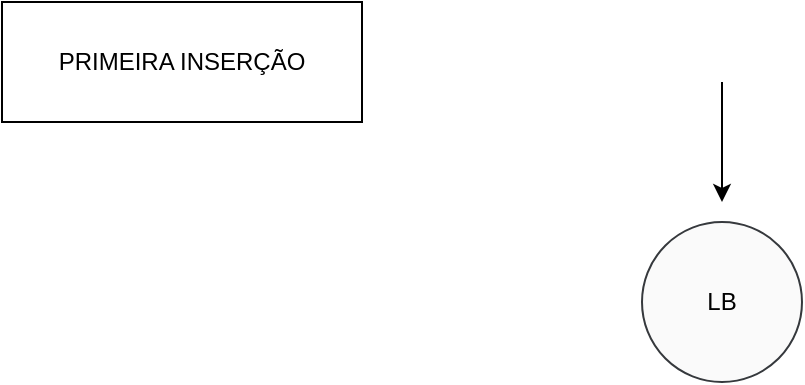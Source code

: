 <mxfile version="24.7.6" pages="54">
  <diagram name="RUBRO_NEGRA_1" id="LqYvpqmiHRCkorIE3hp4">
    <mxGraphModel dx="1434" dy="749" grid="1" gridSize="10" guides="1" tooltips="1" connect="1" arrows="1" fold="1" page="1" pageScale="1" pageWidth="850" pageHeight="1100" math="0" shadow="0">
      <root>
        <mxCell id="0" />
        <mxCell id="1" parent="0" />
        <mxCell id="MGFblHUOznFnYdBIS0p--1" value="" style="endArrow=classic;html=1;rounded=0;" edge="1" parent="1">
          <mxGeometry width="50" height="50" relative="1" as="geometry">
            <mxPoint x="400" y="80" as="sourcePoint" />
            <mxPoint x="400" y="140" as="targetPoint" />
          </mxGeometry>
        </mxCell>
        <mxCell id="MGFblHUOznFnYdBIS0p--2" value="PRIMEIRA INSERÇÃO" style="rounded=0;whiteSpace=wrap;html=1;" vertex="1" parent="1">
          <mxGeometry x="40" y="40" width="180" height="60" as="geometry" />
        </mxCell>
        <mxCell id="MGFblHUOznFnYdBIS0p--3" value="LB" style="ellipse;whiteSpace=wrap;html=1;aspect=fixed;fillColor=#FAFAFA;strokeColor=#36393d;" vertex="1" parent="1">
          <mxGeometry x="360" y="150" width="80" height="80" as="geometry" />
        </mxCell>
      </root>
    </mxGraphModel>
  </diagram>
  <diagram name="RUBRO_NEGRA_2" id="q2ZkfE53OBAczLpkgUFe">
    <mxGraphModel dx="1434" dy="749" grid="1" gridSize="10" guides="1" tooltips="1" connect="1" arrows="1" fold="1" page="1" pageScale="1" pageWidth="850" pageHeight="1100" math="0" shadow="0">
      <root>
        <mxCell id="y2ncJy2KuiNqhTSQEy2n-0" />
        <mxCell id="y2ncJy2KuiNqhTSQEy2n-1" parent="y2ncJy2KuiNqhTSQEy2n-0" />
        <mxCell id="y2ncJy2KuiNqhTSQEy2n-2" value="" style="endArrow=classic;html=1;rounded=0;" edge="1" parent="y2ncJy2KuiNqhTSQEy2n-1">
          <mxGeometry width="50" height="50" relative="1" as="geometry">
            <mxPoint x="400" y="80" as="sourcePoint" />
            <mxPoint x="400" y="140" as="targetPoint" />
          </mxGeometry>
        </mxCell>
        <mxCell id="y2ncJy2KuiNqhTSQEy2n-3" value="SEGUNDA INSERÇÃO" style="rounded=0;whiteSpace=wrap;html=1;" vertex="1" parent="y2ncJy2KuiNqhTSQEy2n-1">
          <mxGeometry x="40" y="40" width="180" height="60" as="geometry" />
        </mxCell>
        <mxCell id="y2ncJy2KuiNqhTSQEy2n-4" value="LB" style="ellipse;whiteSpace=wrap;html=1;aspect=fixed;fillColor=#FAFAFA;strokeColor=#36393d;" vertex="1" parent="y2ncJy2KuiNqhTSQEy2n-1">
          <mxGeometry x="360" y="150" width="80" height="80" as="geometry" />
        </mxCell>
        <mxCell id="81H0HpBKwomTCcjrJtDR-0" value="PS" style="ellipse;whiteSpace=wrap;html=1;aspect=fixed;fillColor=#FF0000;strokeColor=#36393d;gradientColor=none;" vertex="1" parent="y2ncJy2KuiNqhTSQEy2n-1">
          <mxGeometry x="550" y="90" width="80" height="80" as="geometry" />
        </mxCell>
        <mxCell id="81H0HpBKwomTCcjrJtDR-1" value="1° - Procura onde será inserido comparando o novo noh com cada nó" style="rounded=1;whiteSpace=wrap;html=1;" vertex="1" parent="y2ncJy2KuiNqhTSQEy2n-1">
          <mxGeometry x="40" y="120" width="270" height="60" as="geometry" />
        </mxCell>
      </root>
    </mxGraphModel>
  </diagram>
  <diagram name="RUBRO_NEGRA_3" id="7_GQrV-1eq_QkhpKwv_1">
    <mxGraphModel dx="1434" dy="749" grid="1" gridSize="10" guides="1" tooltips="1" connect="1" arrows="1" fold="1" page="1" pageScale="1" pageWidth="850" pageHeight="1100" math="0" shadow="0">
      <root>
        <mxCell id="hDvSNQz28Cd_LGUq1Ubs-0" />
        <mxCell id="hDvSNQz28Cd_LGUq1Ubs-1" parent="hDvSNQz28Cd_LGUq1Ubs-0" />
        <mxCell id="hDvSNQz28Cd_LGUq1Ubs-2" value="" style="endArrow=classic;html=1;rounded=0;" edge="1" parent="hDvSNQz28Cd_LGUq1Ubs-1">
          <mxGeometry width="50" height="50" relative="1" as="geometry">
            <mxPoint x="400" y="200" as="sourcePoint" />
            <mxPoint x="400" y="260" as="targetPoint" />
          </mxGeometry>
        </mxCell>
        <mxCell id="hDvSNQz28Cd_LGUq1Ubs-3" value="SEGUNDA INSERÇÃO" style="rounded=0;whiteSpace=wrap;html=1;" vertex="1" parent="hDvSNQz28Cd_LGUq1Ubs-1">
          <mxGeometry x="40" y="40" width="180" height="60" as="geometry" />
        </mxCell>
        <mxCell id="hDvSNQz28Cd_LGUq1Ubs-4" value="LB" style="ellipse;whiteSpace=wrap;html=1;aspect=fixed;fillColor=#FAFAFA;strokeColor=#36393d;" vertex="1" parent="hDvSNQz28Cd_LGUq1Ubs-1">
          <mxGeometry x="360" y="270" width="80" height="80" as="geometry" />
        </mxCell>
        <mxCell id="hDvSNQz28Cd_LGUq1Ubs-5" value="PS" style="ellipse;whiteSpace=wrap;html=1;aspect=fixed;fillColor=#FF0000;strokeColor=#36393d;gradientColor=none;" vertex="1" parent="hDvSNQz28Cd_LGUq1Ubs-1">
          <mxGeometry x="470" y="380" width="80" height="80" as="geometry" />
        </mxCell>
        <mxCell id="hDvSNQz28Cd_LGUq1Ubs-6" value="&lt;div&gt;1° - Procura onde será inserido comparando o novo noh com cada nó&lt;/div&gt;&lt;div&gt;&lt;br&gt;&lt;/div&gt;&lt;div&gt;2° - Insero o elemento vermelho PS à direta da raíz&lt;br&gt;&lt;/div&gt;" style="rounded=1;whiteSpace=wrap;html=1;" vertex="1" parent="hDvSNQz28Cd_LGUq1Ubs-1">
          <mxGeometry x="40" y="120" width="270" height="120" as="geometry" />
        </mxCell>
        <mxCell id="HNfAdSVk59gnB8Yo4Vat-0" value="" style="endArrow=classic;html=1;rounded=0;exitX=1;exitY=1;exitDx=0;exitDy=0;entryX=0;entryY=0;entryDx=0;entryDy=0;" edge="1" parent="hDvSNQz28Cd_LGUq1Ubs-1" source="hDvSNQz28Cd_LGUq1Ubs-4" target="hDvSNQz28Cd_LGUq1Ubs-5">
          <mxGeometry width="50" height="50" relative="1" as="geometry">
            <mxPoint x="410" y="210" as="sourcePoint" />
            <mxPoint x="410" y="270" as="targetPoint" />
          </mxGeometry>
        </mxCell>
      </root>
    </mxGraphModel>
  </diagram>
  <diagram name="RUBRO_NEGRA_4" id="LmciewFmRtnR4s5AmqHq">
    <mxGraphModel dx="1434" dy="749" grid="1" gridSize="10" guides="1" tooltips="1" connect="1" arrows="1" fold="1" page="1" pageScale="1" pageWidth="850" pageHeight="1100" math="0" shadow="0">
      <root>
        <mxCell id="ZLu0kfJqlTS5Oa45NGkf-0" />
        <mxCell id="ZLu0kfJqlTS5Oa45NGkf-1" parent="ZLu0kfJqlTS5Oa45NGkf-0" />
        <mxCell id="ZLu0kfJqlTS5Oa45NGkf-2" value="" style="endArrow=classic;html=1;rounded=0;" edge="1" parent="ZLu0kfJqlTS5Oa45NGkf-1">
          <mxGeometry width="50" height="50" relative="1" as="geometry">
            <mxPoint x="400" y="200" as="sourcePoint" />
            <mxPoint x="400" y="260" as="targetPoint" />
          </mxGeometry>
        </mxCell>
        <mxCell id="ZLu0kfJqlTS5Oa45NGkf-3" value="TERCEIRA INSERÇÃO" style="rounded=0;whiteSpace=wrap;html=1;" vertex="1" parent="ZLu0kfJqlTS5Oa45NGkf-1">
          <mxGeometry x="40" y="40" width="180" height="60" as="geometry" />
        </mxCell>
        <mxCell id="ZLu0kfJqlTS5Oa45NGkf-4" value="LB" style="ellipse;whiteSpace=wrap;html=1;aspect=fixed;fillColor=#FAFAFA;strokeColor=#36393d;" vertex="1" parent="ZLu0kfJqlTS5Oa45NGkf-1">
          <mxGeometry x="360" y="270" width="80" height="80" as="geometry" />
        </mxCell>
        <mxCell id="ZLu0kfJqlTS5Oa45NGkf-5" value="PS" style="ellipse;whiteSpace=wrap;html=1;aspect=fixed;fillColor=#FF0000;strokeColor=#36393d;gradientColor=none;" vertex="1" parent="ZLu0kfJqlTS5Oa45NGkf-1">
          <mxGeometry x="470" y="380" width="80" height="80" as="geometry" />
        </mxCell>
        <mxCell id="ZLu0kfJqlTS5Oa45NGkf-6" value="&lt;div&gt;1° - Procura onde será inserido comparando o novo noh com cada nó&lt;/div&gt;" style="rounded=1;whiteSpace=wrap;html=1;" vertex="1" parent="ZLu0kfJqlTS5Oa45NGkf-1">
          <mxGeometry x="40" y="120" width="270" height="120" as="geometry" />
        </mxCell>
        <mxCell id="ZLu0kfJqlTS5Oa45NGkf-7" value="" style="endArrow=classic;html=1;rounded=0;exitX=1;exitY=1;exitDx=0;exitDy=0;entryX=0;entryY=0;entryDx=0;entryDy=0;" edge="1" parent="ZLu0kfJqlTS5Oa45NGkf-1" source="ZLu0kfJqlTS5Oa45NGkf-4" target="ZLu0kfJqlTS5Oa45NGkf-5">
          <mxGeometry width="50" height="50" relative="1" as="geometry">
            <mxPoint x="410" y="210" as="sourcePoint" />
            <mxPoint x="410" y="270" as="targetPoint" />
          </mxGeometry>
        </mxCell>
        <mxCell id="Zee0Amjg83JvilKK7nvI-0" value="FP" style="ellipse;whiteSpace=wrap;html=1;aspect=fixed;fillColor=#FF0000;strokeColor=#36393d;gradientColor=none;" vertex="1" parent="ZLu0kfJqlTS5Oa45NGkf-1">
          <mxGeometry x="540" y="70" width="80" height="80" as="geometry" />
        </mxCell>
      </root>
    </mxGraphModel>
  </diagram>
  <diagram name="RUBRO_NEGRA_5" id="Mdv7vZnEBmgxvRf46p7K">
    <mxGraphModel dx="1434" dy="749" grid="1" gridSize="10" guides="1" tooltips="1" connect="1" arrows="1" fold="1" page="1" pageScale="1" pageWidth="850" pageHeight="1100" math="0" shadow="0">
      <root>
        <mxCell id="SmhGwqBxUanzmhVM72uL-0" />
        <mxCell id="SmhGwqBxUanzmhVM72uL-1" parent="SmhGwqBxUanzmhVM72uL-0" />
        <mxCell id="SmhGwqBxUanzmhVM72uL-2" value="" style="endArrow=classic;html=1;rounded=0;" edge="1" parent="SmhGwqBxUanzmhVM72uL-1">
          <mxGeometry width="50" height="50" relative="1" as="geometry">
            <mxPoint x="400" y="200" as="sourcePoint" />
            <mxPoint x="400" y="260" as="targetPoint" />
          </mxGeometry>
        </mxCell>
        <mxCell id="SmhGwqBxUanzmhVM72uL-3" value="TERCEIRA INSERÇÃO" style="rounded=0;whiteSpace=wrap;html=1;" vertex="1" parent="SmhGwqBxUanzmhVM72uL-1">
          <mxGeometry x="40" y="40" width="180" height="60" as="geometry" />
        </mxCell>
        <mxCell id="SmhGwqBxUanzmhVM72uL-4" value="LB" style="ellipse;whiteSpace=wrap;html=1;aspect=fixed;fillColor=#FAFAFA;strokeColor=#36393d;" vertex="1" parent="SmhGwqBxUanzmhVM72uL-1">
          <mxGeometry x="360" y="270" width="80" height="80" as="geometry" />
        </mxCell>
        <mxCell id="SmhGwqBxUanzmhVM72uL-5" value="PS" style="ellipse;whiteSpace=wrap;html=1;aspect=fixed;fillColor=#FF0000;strokeColor=#36393d;gradientColor=none;" vertex="1" parent="SmhGwqBxUanzmhVM72uL-1">
          <mxGeometry x="470" y="380" width="80" height="80" as="geometry" />
        </mxCell>
        <mxCell id="SmhGwqBxUanzmhVM72uL-6" value="&lt;div&gt;1° - Procura onde será inserido comparando o novo noh com cada nó&lt;/div&gt;&lt;div&gt;&lt;br&gt;&lt;/div&gt;&lt;div&gt;2° - Insere o elemento vermelho FP à esquerda da raiz LB&lt;br&gt;&lt;/div&gt;" style="rounded=1;whiteSpace=wrap;html=1;" vertex="1" parent="SmhGwqBxUanzmhVM72uL-1">
          <mxGeometry x="40" y="120" width="270" height="120" as="geometry" />
        </mxCell>
        <mxCell id="SmhGwqBxUanzmhVM72uL-7" value="" style="endArrow=classic;html=1;rounded=0;exitX=1;exitY=1;exitDx=0;exitDy=0;entryX=0;entryY=0;entryDx=0;entryDy=0;" edge="1" parent="SmhGwqBxUanzmhVM72uL-1" source="SmhGwqBxUanzmhVM72uL-4" target="SmhGwqBxUanzmhVM72uL-5">
          <mxGeometry width="50" height="50" relative="1" as="geometry">
            <mxPoint x="410" y="210" as="sourcePoint" />
            <mxPoint x="410" y="270" as="targetPoint" />
          </mxGeometry>
        </mxCell>
        <mxCell id="SmhGwqBxUanzmhVM72uL-8" value="FP" style="ellipse;whiteSpace=wrap;html=1;aspect=fixed;fillColor=#FF0000;strokeColor=#36393d;gradientColor=none;" vertex="1" parent="SmhGwqBxUanzmhVM72uL-1">
          <mxGeometry x="250" y="380" width="80" height="80" as="geometry" />
        </mxCell>
        <mxCell id="GCgJv98mwrZtah0f271Y-0" value="" style="endArrow=classic;html=1;rounded=0;exitX=0;exitY=1;exitDx=0;exitDy=0;entryX=1;entryY=0;entryDx=0;entryDy=0;" edge="1" parent="SmhGwqBxUanzmhVM72uL-1" source="SmhGwqBxUanzmhVM72uL-4" target="SmhGwqBxUanzmhVM72uL-8">
          <mxGeometry width="50" height="50" relative="1" as="geometry">
            <mxPoint x="438" y="348" as="sourcePoint" />
            <mxPoint x="492" y="402" as="targetPoint" />
          </mxGeometry>
        </mxCell>
      </root>
    </mxGraphModel>
  </diagram>
  <diagram name="RUBRO_NEGRA_6" id="HgbYWyxcIPVa9KzH-K3a">
    <mxGraphModel dx="1434" dy="749" grid="1" gridSize="10" guides="1" tooltips="1" connect="1" arrows="1" fold="1" page="1" pageScale="1" pageWidth="850" pageHeight="1100" math="0" shadow="0">
      <root>
        <mxCell id="6RqJXbz0kXQc-OilSS4D-0" />
        <mxCell id="6RqJXbz0kXQc-OilSS4D-1" parent="6RqJXbz0kXQc-OilSS4D-0" />
        <mxCell id="6RqJXbz0kXQc-OilSS4D-2" value="" style="endArrow=classic;html=1;rounded=0;" edge="1" parent="6RqJXbz0kXQc-OilSS4D-1">
          <mxGeometry width="50" height="50" relative="1" as="geometry">
            <mxPoint x="400" y="200" as="sourcePoint" />
            <mxPoint x="400" y="260" as="targetPoint" />
          </mxGeometry>
        </mxCell>
        <mxCell id="6RqJXbz0kXQc-OilSS4D-3" value="QUARTA INSERÇÃO" style="rounded=0;whiteSpace=wrap;html=1;" vertex="1" parent="6RqJXbz0kXQc-OilSS4D-1">
          <mxGeometry x="40" y="40" width="180" height="60" as="geometry" />
        </mxCell>
        <mxCell id="6RqJXbz0kXQc-OilSS4D-4" value="LB" style="ellipse;whiteSpace=wrap;html=1;aspect=fixed;fillColor=#FAFAFA;strokeColor=#36393d;" vertex="1" parent="6RqJXbz0kXQc-OilSS4D-1">
          <mxGeometry x="360" y="270" width="80" height="80" as="geometry" />
        </mxCell>
        <mxCell id="6RqJXbz0kXQc-OilSS4D-5" value="PS" style="ellipse;whiteSpace=wrap;html=1;aspect=fixed;fillColor=#FF0000;strokeColor=#36393d;gradientColor=none;" vertex="1" parent="6RqJXbz0kXQc-OilSS4D-1">
          <mxGeometry x="470" y="380" width="80" height="80" as="geometry" />
        </mxCell>
        <mxCell id="6RqJXbz0kXQc-OilSS4D-6" value="&lt;div&gt;1° - Procura onde será inserido comparando o novo noh com cada nó&lt;/div&gt;" style="rounded=1;whiteSpace=wrap;html=1;" vertex="1" parent="6RqJXbz0kXQc-OilSS4D-1">
          <mxGeometry x="40" y="120" width="270" height="120" as="geometry" />
        </mxCell>
        <mxCell id="6RqJXbz0kXQc-OilSS4D-7" value="" style="endArrow=classic;html=1;rounded=0;exitX=1;exitY=1;exitDx=0;exitDy=0;entryX=0;entryY=0;entryDx=0;entryDy=0;" edge="1" parent="6RqJXbz0kXQc-OilSS4D-1" source="6RqJXbz0kXQc-OilSS4D-4" target="6RqJXbz0kXQc-OilSS4D-5">
          <mxGeometry width="50" height="50" relative="1" as="geometry">
            <mxPoint x="410" y="210" as="sourcePoint" />
            <mxPoint x="410" y="270" as="targetPoint" />
          </mxGeometry>
        </mxCell>
        <mxCell id="6RqJXbz0kXQc-OilSS4D-8" value="FP" style="ellipse;whiteSpace=wrap;html=1;aspect=fixed;fillColor=#FF0000;strokeColor=#36393d;gradientColor=none;" vertex="1" parent="6RqJXbz0kXQc-OilSS4D-1">
          <mxGeometry x="250" y="380" width="80" height="80" as="geometry" />
        </mxCell>
        <mxCell id="6RqJXbz0kXQc-OilSS4D-9" value="" style="endArrow=classic;html=1;rounded=0;exitX=0;exitY=1;exitDx=0;exitDy=0;entryX=1;entryY=0;entryDx=0;entryDy=0;" edge="1" parent="6RqJXbz0kXQc-OilSS4D-1" source="6RqJXbz0kXQc-OilSS4D-4" target="6RqJXbz0kXQc-OilSS4D-8">
          <mxGeometry width="50" height="50" relative="1" as="geometry">
            <mxPoint x="438" y="348" as="sourcePoint" />
            <mxPoint x="492" y="402" as="targetPoint" />
          </mxGeometry>
        </mxCell>
        <mxCell id="KUi827IEuSNsVQnNsX5U-0" value="BT" style="ellipse;whiteSpace=wrap;html=1;aspect=fixed;fillColor=#FF0000;strokeColor=#36393d;gradientColor=none;" vertex="1" parent="6RqJXbz0kXQc-OilSS4D-1">
          <mxGeometry x="580" y="180" width="80" height="80" as="geometry" />
        </mxCell>
      </root>
    </mxGraphModel>
  </diagram>
  <diagram name="RUBRO_NEGRA_7" id="FGnsESz7HJUTDG0zQ3YO">
    <mxGraphModel dx="1434" dy="749" grid="1" gridSize="10" guides="1" tooltips="1" connect="1" arrows="1" fold="1" page="1" pageScale="1" pageWidth="850" pageHeight="1100" math="0" shadow="0">
      <root>
        <mxCell id="DI8_WUUGIivM8ix18eH2-0" />
        <mxCell id="DI8_WUUGIivM8ix18eH2-1" parent="DI8_WUUGIivM8ix18eH2-0" />
        <mxCell id="DI8_WUUGIivM8ix18eH2-2" value="" style="endArrow=classic;html=1;rounded=0;" edge="1" parent="DI8_WUUGIivM8ix18eH2-1">
          <mxGeometry width="50" height="50" relative="1" as="geometry">
            <mxPoint x="400" y="200" as="sourcePoint" />
            <mxPoint x="400" y="260" as="targetPoint" />
          </mxGeometry>
        </mxCell>
        <mxCell id="DI8_WUUGIivM8ix18eH2-3" value="QUARTA INSERÇÃO" style="rounded=0;whiteSpace=wrap;html=1;" vertex="1" parent="DI8_WUUGIivM8ix18eH2-1">
          <mxGeometry x="40" y="40" width="180" height="60" as="geometry" />
        </mxCell>
        <mxCell id="DI8_WUUGIivM8ix18eH2-4" value="LB" style="ellipse;whiteSpace=wrap;html=1;aspect=fixed;fillColor=#FAFAFA;strokeColor=#36393d;" vertex="1" parent="DI8_WUUGIivM8ix18eH2-1">
          <mxGeometry x="360" y="270" width="80" height="80" as="geometry" />
        </mxCell>
        <mxCell id="DI8_WUUGIivM8ix18eH2-5" value="PS" style="ellipse;whiteSpace=wrap;html=1;aspect=fixed;fillColor=#FF0000;strokeColor=#36393d;gradientColor=none;" vertex="1" parent="DI8_WUUGIivM8ix18eH2-1">
          <mxGeometry x="470" y="380" width="80" height="80" as="geometry" />
        </mxCell>
        <mxCell id="DI8_WUUGIivM8ix18eH2-6" value="&lt;div&gt;1° - Procura onde será inserido comparando o novo noh com cada nó&lt;/div&gt;&lt;div&gt;&lt;br&gt;&lt;/div&gt;&lt;div&gt;2° - Elemento vermelho BT inserido à esquerda do elemento FP&lt;br&gt;&lt;/div&gt;" style="rounded=1;whiteSpace=wrap;html=1;" vertex="1" parent="DI8_WUUGIivM8ix18eH2-1">
          <mxGeometry x="40" y="120" width="270" height="120" as="geometry" />
        </mxCell>
        <mxCell id="DI8_WUUGIivM8ix18eH2-7" value="" style="endArrow=classic;html=1;rounded=0;exitX=1;exitY=1;exitDx=0;exitDy=0;entryX=0;entryY=0;entryDx=0;entryDy=0;" edge="1" parent="DI8_WUUGIivM8ix18eH2-1" source="DI8_WUUGIivM8ix18eH2-4" target="DI8_WUUGIivM8ix18eH2-5">
          <mxGeometry width="50" height="50" relative="1" as="geometry">
            <mxPoint x="410" y="210" as="sourcePoint" />
            <mxPoint x="410" y="270" as="targetPoint" />
          </mxGeometry>
        </mxCell>
        <mxCell id="DI8_WUUGIivM8ix18eH2-8" value="FP" style="ellipse;whiteSpace=wrap;html=1;aspect=fixed;fillColor=#FF0000;strokeColor=#36393d;gradientColor=none;" vertex="1" parent="DI8_WUUGIivM8ix18eH2-1">
          <mxGeometry x="250" y="380" width="80" height="80" as="geometry" />
        </mxCell>
        <mxCell id="DI8_WUUGIivM8ix18eH2-9" value="" style="endArrow=classic;html=1;rounded=0;exitX=0;exitY=1;exitDx=0;exitDy=0;entryX=1;entryY=0;entryDx=0;entryDy=0;" edge="1" parent="DI8_WUUGIivM8ix18eH2-1" source="DI8_WUUGIivM8ix18eH2-4" target="DI8_WUUGIivM8ix18eH2-8">
          <mxGeometry width="50" height="50" relative="1" as="geometry">
            <mxPoint x="438" y="348" as="sourcePoint" />
            <mxPoint x="492" y="402" as="targetPoint" />
          </mxGeometry>
        </mxCell>
        <mxCell id="DI8_WUUGIivM8ix18eH2-10" value="BT" style="ellipse;whiteSpace=wrap;html=1;aspect=fixed;fillColor=#FF0000;strokeColor=#36393d;gradientColor=none;" vertex="1" parent="DI8_WUUGIivM8ix18eH2-1">
          <mxGeometry x="140" y="490" width="80" height="80" as="geometry" />
        </mxCell>
        <mxCell id="S4CxUJX__nrMFTPAt1wi-1" value="" style="endArrow=classic;html=1;rounded=0;exitX=0;exitY=1;exitDx=0;exitDy=0;entryX=1;entryY=0;entryDx=0;entryDy=0;" edge="1" parent="DI8_WUUGIivM8ix18eH2-1" source="DI8_WUUGIivM8ix18eH2-8" target="DI8_WUUGIivM8ix18eH2-10">
          <mxGeometry width="50" height="50" relative="1" as="geometry">
            <mxPoint x="382" y="348" as="sourcePoint" />
            <mxPoint x="328" y="402" as="targetPoint" />
          </mxGeometry>
        </mxCell>
      </root>
    </mxGraphModel>
  </diagram>
  <diagram name="RUBRO_NEGRA_8" id="ZIk6LyV87krctl1S5Jlo">
    <mxGraphModel dx="1434" dy="749" grid="1" gridSize="10" guides="1" tooltips="1" connect="1" arrows="1" fold="1" page="1" pageScale="1" pageWidth="850" pageHeight="1100" math="0" shadow="0">
      <root>
        <mxCell id="tIWd2EQSmsTyum5X6JaT-0" />
        <mxCell id="tIWd2EQSmsTyum5X6JaT-1" parent="tIWd2EQSmsTyum5X6JaT-0" />
        <mxCell id="tIWd2EQSmsTyum5X6JaT-2" value="" style="endArrow=classic;html=1;rounded=0;" edge="1" parent="tIWd2EQSmsTyum5X6JaT-1">
          <mxGeometry width="50" height="50" relative="1" as="geometry">
            <mxPoint x="400" y="200" as="sourcePoint" />
            <mxPoint x="400" y="260" as="targetPoint" />
          </mxGeometry>
        </mxCell>
        <mxCell id="tIWd2EQSmsTyum5X6JaT-3" value="QUARTA INSERÇÃO" style="rounded=0;whiteSpace=wrap;html=1;" vertex="1" parent="tIWd2EQSmsTyum5X6JaT-1">
          <mxGeometry x="40" y="40" width="180" height="60" as="geometry" />
        </mxCell>
        <mxCell id="tIWd2EQSmsTyum5X6JaT-4" value="LB" style="ellipse;whiteSpace=wrap;html=1;aspect=fixed;fillColor=#FF0000;strokeColor=#36393d;" vertex="1" parent="tIWd2EQSmsTyum5X6JaT-1">
          <mxGeometry x="360" y="270" width="80" height="80" as="geometry" />
        </mxCell>
        <mxCell id="tIWd2EQSmsTyum5X6JaT-5" value="PS" style="ellipse;whiteSpace=wrap;html=1;aspect=fixed;fillColor=#FFFFFF;strokeColor=#36393d;gradientColor=none;" vertex="1" parent="tIWd2EQSmsTyum5X6JaT-1">
          <mxGeometry x="470" y="380" width="80" height="80" as="geometry" />
        </mxCell>
        <mxCell id="tIWd2EQSmsTyum5X6JaT-6" value="&lt;div&gt;1° - Procura onde será inserido comparando o novo noh com cada nó&lt;/div&gt;&lt;div&gt;&lt;br&gt;&lt;/div&gt;&lt;div&gt;2° - Elemento vermelho BT inserido à esquerda do elemento FP&lt;/div&gt;&lt;div&gt;&lt;br&gt;&lt;/div&gt;&lt;div&gt;3° - Eelemento BT cai no Caso 1&lt;br&gt;&lt;/div&gt;" style="rounded=1;whiteSpace=wrap;html=1;" vertex="1" parent="tIWd2EQSmsTyum5X6JaT-1">
          <mxGeometry x="40" y="120" width="270" height="120" as="geometry" />
        </mxCell>
        <mxCell id="tIWd2EQSmsTyum5X6JaT-7" value="" style="endArrow=classic;html=1;rounded=0;exitX=1;exitY=1;exitDx=0;exitDy=0;entryX=0;entryY=0;entryDx=0;entryDy=0;" edge="1" parent="tIWd2EQSmsTyum5X6JaT-1" source="tIWd2EQSmsTyum5X6JaT-4" target="tIWd2EQSmsTyum5X6JaT-5">
          <mxGeometry width="50" height="50" relative="1" as="geometry">
            <mxPoint x="410" y="210" as="sourcePoint" />
            <mxPoint x="410" y="270" as="targetPoint" />
          </mxGeometry>
        </mxCell>
        <mxCell id="tIWd2EQSmsTyum5X6JaT-8" value="FP" style="ellipse;whiteSpace=wrap;html=1;aspect=fixed;fillColor=#FFFFFF;strokeColor=#36393d;gradientColor=none;" vertex="1" parent="tIWd2EQSmsTyum5X6JaT-1">
          <mxGeometry x="250" y="380" width="80" height="80" as="geometry" />
        </mxCell>
        <mxCell id="tIWd2EQSmsTyum5X6JaT-9" value="" style="endArrow=classic;html=1;rounded=0;exitX=0;exitY=1;exitDx=0;exitDy=0;entryX=1;entryY=0;entryDx=0;entryDy=0;" edge="1" parent="tIWd2EQSmsTyum5X6JaT-1" source="tIWd2EQSmsTyum5X6JaT-4" target="tIWd2EQSmsTyum5X6JaT-8">
          <mxGeometry width="50" height="50" relative="1" as="geometry">
            <mxPoint x="438" y="348" as="sourcePoint" />
            <mxPoint x="492" y="402" as="targetPoint" />
          </mxGeometry>
        </mxCell>
        <mxCell id="tIWd2EQSmsTyum5X6JaT-10" value="BT" style="ellipse;whiteSpace=wrap;html=1;aspect=fixed;fillColor=#FF0000;strokeColor=#36393d;gradientColor=none;" vertex="1" parent="tIWd2EQSmsTyum5X6JaT-1">
          <mxGeometry x="140" y="490" width="80" height="80" as="geometry" />
        </mxCell>
        <mxCell id="tIWd2EQSmsTyum5X6JaT-11" value="" style="endArrow=classic;html=1;rounded=0;exitX=0;exitY=1;exitDx=0;exitDy=0;entryX=1;entryY=0;entryDx=0;entryDy=0;" edge="1" parent="tIWd2EQSmsTyum5X6JaT-1" source="tIWd2EQSmsTyum5X6JaT-8" target="tIWd2EQSmsTyum5X6JaT-10">
          <mxGeometry width="50" height="50" relative="1" as="geometry">
            <mxPoint x="382" y="348" as="sourcePoint" />
            <mxPoint x="328" y="402" as="targetPoint" />
          </mxGeometry>
        </mxCell>
        <mxCell id="6bgyzhlGTZv-zZk94q1c-0" value="Caso 1:&lt;br&gt;&lt;div&gt;Alterar a cor do pai, do tio e do avô&lt;/div&gt;" style="rounded=1;whiteSpace=wrap;html=1;" vertex="1" parent="tIWd2EQSmsTyum5X6JaT-1">
          <mxGeometry x="540" y="160" width="270" height="60" as="geometry" />
        </mxCell>
      </root>
    </mxGraphModel>
  </diagram>
  <diagram name="RUBRO_NEGRA_9" id="ohqGCc2cEhVZB6-0nEzx">
    <mxGraphModel dx="1434" dy="749" grid="1" gridSize="10" guides="1" tooltips="1" connect="1" arrows="1" fold="1" page="1" pageScale="1" pageWidth="850" pageHeight="1100" math="0" shadow="0">
      <root>
        <mxCell id="A0aOxe_6Krm18aHDGx-Q-0" />
        <mxCell id="A0aOxe_6Krm18aHDGx-Q-1" parent="A0aOxe_6Krm18aHDGx-Q-0" />
        <mxCell id="A0aOxe_6Krm18aHDGx-Q-2" value="" style="endArrow=classic;html=1;rounded=0;" edge="1" parent="A0aOxe_6Krm18aHDGx-Q-1">
          <mxGeometry width="50" height="50" relative="1" as="geometry">
            <mxPoint x="400" y="200" as="sourcePoint" />
            <mxPoint x="400" y="260" as="targetPoint" />
          </mxGeometry>
        </mxCell>
        <mxCell id="A0aOxe_6Krm18aHDGx-Q-3" value="QUARTA INSERÇÃO" style="rounded=0;whiteSpace=wrap;html=1;" vertex="1" parent="A0aOxe_6Krm18aHDGx-Q-1">
          <mxGeometry x="40" y="40" width="180" height="60" as="geometry" />
        </mxCell>
        <mxCell id="A0aOxe_6Krm18aHDGx-Q-4" value="LB" style="ellipse;whiteSpace=wrap;html=1;aspect=fixed;fillColor=#FFFFFF;strokeColor=#36393d;" vertex="1" parent="A0aOxe_6Krm18aHDGx-Q-1">
          <mxGeometry x="360" y="270" width="80" height="80" as="geometry" />
        </mxCell>
        <mxCell id="A0aOxe_6Krm18aHDGx-Q-5" value="PS" style="ellipse;whiteSpace=wrap;html=1;aspect=fixed;fillColor=#FFFFFF;strokeColor=#36393d;gradientColor=none;" vertex="1" parent="A0aOxe_6Krm18aHDGx-Q-1">
          <mxGeometry x="470" y="380" width="80" height="80" as="geometry" />
        </mxCell>
        <mxCell id="A0aOxe_6Krm18aHDGx-Q-6" value="&lt;div&gt;1° - Procura onde será inserido comparando o novo noh com cada nó&lt;/div&gt;&lt;div&gt;&lt;br&gt;&lt;/div&gt;&lt;div&gt;2° - Elemento vermelho BT inserido à esquerda do elemento FP&lt;/div&gt;&lt;div&gt;&lt;br&gt;&lt;/div&gt;&lt;div&gt;3° - Eelemento BT cai no Caso 1&lt;br&gt;&lt;/div&gt;" style="rounded=1;whiteSpace=wrap;html=1;" vertex="1" parent="A0aOxe_6Krm18aHDGx-Q-1">
          <mxGeometry x="40" y="120" width="270" height="120" as="geometry" />
        </mxCell>
        <mxCell id="A0aOxe_6Krm18aHDGx-Q-7" value="" style="endArrow=classic;html=1;rounded=0;exitX=1;exitY=1;exitDx=0;exitDy=0;entryX=0;entryY=0;entryDx=0;entryDy=0;" edge="1" parent="A0aOxe_6Krm18aHDGx-Q-1" source="A0aOxe_6Krm18aHDGx-Q-4" target="A0aOxe_6Krm18aHDGx-Q-5">
          <mxGeometry width="50" height="50" relative="1" as="geometry">
            <mxPoint x="410" y="210" as="sourcePoint" />
            <mxPoint x="410" y="270" as="targetPoint" />
          </mxGeometry>
        </mxCell>
        <mxCell id="A0aOxe_6Krm18aHDGx-Q-8" value="FP" style="ellipse;whiteSpace=wrap;html=1;aspect=fixed;fillColor=#FFFFFF;strokeColor=#36393d;gradientColor=none;" vertex="1" parent="A0aOxe_6Krm18aHDGx-Q-1">
          <mxGeometry x="250" y="380" width="80" height="80" as="geometry" />
        </mxCell>
        <mxCell id="A0aOxe_6Krm18aHDGx-Q-9" value="" style="endArrow=classic;html=1;rounded=0;exitX=0;exitY=1;exitDx=0;exitDy=0;entryX=1;entryY=0;entryDx=0;entryDy=0;" edge="1" parent="A0aOxe_6Krm18aHDGx-Q-1" source="A0aOxe_6Krm18aHDGx-Q-4" target="A0aOxe_6Krm18aHDGx-Q-8">
          <mxGeometry width="50" height="50" relative="1" as="geometry">
            <mxPoint x="438" y="348" as="sourcePoint" />
            <mxPoint x="492" y="402" as="targetPoint" />
          </mxGeometry>
        </mxCell>
        <mxCell id="A0aOxe_6Krm18aHDGx-Q-10" value="BT" style="ellipse;whiteSpace=wrap;html=1;aspect=fixed;fillColor=#FF0000;strokeColor=#36393d;gradientColor=none;" vertex="1" parent="A0aOxe_6Krm18aHDGx-Q-1">
          <mxGeometry x="140" y="490" width="80" height="80" as="geometry" />
        </mxCell>
        <mxCell id="A0aOxe_6Krm18aHDGx-Q-11" value="" style="endArrow=classic;html=1;rounded=0;exitX=0;exitY=1;exitDx=0;exitDy=0;entryX=1;entryY=0;entryDx=0;entryDy=0;" edge="1" parent="A0aOxe_6Krm18aHDGx-Q-1" source="A0aOxe_6Krm18aHDGx-Q-8" target="A0aOxe_6Krm18aHDGx-Q-10">
          <mxGeometry width="50" height="50" relative="1" as="geometry">
            <mxPoint x="382" y="348" as="sourcePoint" />
            <mxPoint x="328" y="402" as="targetPoint" />
          </mxGeometry>
        </mxCell>
        <mxCell id="A0aOxe_6Krm18aHDGx-Q-12" value="Caso 1:&lt;br&gt;&lt;div&gt;Alterar a cor do pai e do avô&lt;/div&gt;&lt;div&gt;&lt;br&gt;&lt;/div&gt;&lt;div&gt;Exceção:&lt;/div&gt;&lt;div&gt;Como o avô é a raiz da ávore, apenas&lt;/div&gt;&lt;div&gt;a cor do pai é alterada&lt;br&gt;&lt;/div&gt;" style="rounded=1;whiteSpace=wrap;html=1;" vertex="1" parent="A0aOxe_6Krm18aHDGx-Q-1">
          <mxGeometry x="540" y="130" width="270" height="110" as="geometry" />
        </mxCell>
      </root>
    </mxGraphModel>
  </diagram>
  <diagram name="RUBRO_NEGRA_10" id="VwWHYHzsew-MsfXcVJhC">
    <mxGraphModel dx="1434" dy="749" grid="1" gridSize="10" guides="1" tooltips="1" connect="1" arrows="1" fold="1" page="1" pageScale="1" pageWidth="850" pageHeight="1100" math="0" shadow="0">
      <root>
        <mxCell id="odX4crZ_ZouDsmeOanfg-0" />
        <mxCell id="odX4crZ_ZouDsmeOanfg-1" parent="odX4crZ_ZouDsmeOanfg-0" />
        <mxCell id="odX4crZ_ZouDsmeOanfg-2" value="" style="endArrow=classic;html=1;rounded=0;" edge="1" parent="odX4crZ_ZouDsmeOanfg-1">
          <mxGeometry width="50" height="50" relative="1" as="geometry">
            <mxPoint x="400" y="200" as="sourcePoint" />
            <mxPoint x="400" y="260" as="targetPoint" />
          </mxGeometry>
        </mxCell>
        <mxCell id="odX4crZ_ZouDsmeOanfg-3" value="QUINTA INSERÇÃO" style="rounded=0;whiteSpace=wrap;html=1;" vertex="1" parent="odX4crZ_ZouDsmeOanfg-1">
          <mxGeometry x="40" y="40" width="180" height="60" as="geometry" />
        </mxCell>
        <mxCell id="odX4crZ_ZouDsmeOanfg-4" value="LB" style="ellipse;whiteSpace=wrap;html=1;aspect=fixed;fillColor=#FFFFFF;strokeColor=#36393d;" vertex="1" parent="odX4crZ_ZouDsmeOanfg-1">
          <mxGeometry x="360" y="270" width="80" height="80" as="geometry" />
        </mxCell>
        <mxCell id="odX4crZ_ZouDsmeOanfg-5" value="PS" style="ellipse;whiteSpace=wrap;html=1;aspect=fixed;fillColor=#FFFFFF;strokeColor=#36393d;gradientColor=none;" vertex="1" parent="odX4crZ_ZouDsmeOanfg-1">
          <mxGeometry x="470" y="380" width="80" height="80" as="geometry" />
        </mxCell>
        <mxCell id="odX4crZ_ZouDsmeOanfg-7" value="" style="endArrow=classic;html=1;rounded=0;exitX=1;exitY=1;exitDx=0;exitDy=0;entryX=0;entryY=0;entryDx=0;entryDy=0;" edge="1" parent="odX4crZ_ZouDsmeOanfg-1" source="odX4crZ_ZouDsmeOanfg-4" target="odX4crZ_ZouDsmeOanfg-5">
          <mxGeometry width="50" height="50" relative="1" as="geometry">
            <mxPoint x="410" y="210" as="sourcePoint" />
            <mxPoint x="410" y="270" as="targetPoint" />
          </mxGeometry>
        </mxCell>
        <mxCell id="odX4crZ_ZouDsmeOanfg-8" value="FP" style="ellipse;whiteSpace=wrap;html=1;aspect=fixed;fillColor=#FFFFFF;strokeColor=#36393d;gradientColor=none;" vertex="1" parent="odX4crZ_ZouDsmeOanfg-1">
          <mxGeometry x="250" y="380" width="80" height="80" as="geometry" />
        </mxCell>
        <mxCell id="odX4crZ_ZouDsmeOanfg-9" value="" style="endArrow=classic;html=1;rounded=0;exitX=0;exitY=1;exitDx=0;exitDy=0;entryX=1;entryY=0;entryDx=0;entryDy=0;" edge="1" parent="odX4crZ_ZouDsmeOanfg-1" source="odX4crZ_ZouDsmeOanfg-4" target="odX4crZ_ZouDsmeOanfg-8">
          <mxGeometry width="50" height="50" relative="1" as="geometry">
            <mxPoint x="438" y="348" as="sourcePoint" />
            <mxPoint x="492" y="402" as="targetPoint" />
          </mxGeometry>
        </mxCell>
        <mxCell id="odX4crZ_ZouDsmeOanfg-10" value="BT" style="ellipse;whiteSpace=wrap;html=1;aspect=fixed;fillColor=#FF0000;strokeColor=#36393d;gradientColor=none;" vertex="1" parent="odX4crZ_ZouDsmeOanfg-1">
          <mxGeometry x="140" y="490" width="80" height="80" as="geometry" />
        </mxCell>
        <mxCell id="odX4crZ_ZouDsmeOanfg-11" value="" style="endArrow=classic;html=1;rounded=0;exitX=0;exitY=1;exitDx=0;exitDy=0;entryX=1;entryY=0;entryDx=0;entryDy=0;" edge="1" parent="odX4crZ_ZouDsmeOanfg-1" source="odX4crZ_ZouDsmeOanfg-8" target="odX4crZ_ZouDsmeOanfg-10">
          <mxGeometry width="50" height="50" relative="1" as="geometry">
            <mxPoint x="382" y="348" as="sourcePoint" />
            <mxPoint x="328" y="402" as="targetPoint" />
          </mxGeometry>
        </mxCell>
        <mxCell id="mBZqWdbzAzy3dVucpufx-0" value="&lt;div&gt;1° - Procura onde será inserido comparando o novo noh com cada nó&lt;/div&gt;" style="rounded=1;whiteSpace=wrap;html=1;" vertex="1" parent="odX4crZ_ZouDsmeOanfg-1">
          <mxGeometry x="40" y="120" width="270" height="120" as="geometry" />
        </mxCell>
        <mxCell id="qYigMKr5ErWcuPmMgJul-0" value="MD" style="ellipse;whiteSpace=wrap;html=1;aspect=fixed;fillColor=#FF0000;strokeColor=#36393d;gradientColor=none;" vertex="1" parent="odX4crZ_ZouDsmeOanfg-1">
          <mxGeometry x="620" y="150" width="80" height="80" as="geometry" />
        </mxCell>
        <mxCell id="qYigMKr5ErWcuPmMgJul-1" value="" style="endArrow=classic;html=1;rounded=0;" edge="1" parent="odX4crZ_ZouDsmeOanfg-1">
          <mxGeometry width="50" height="50" relative="1" as="geometry">
            <mxPoint x="610" y="220" as="sourcePoint" />
            <mxPoint x="450" y="300" as="targetPoint" />
          </mxGeometry>
        </mxCell>
      </root>
    </mxGraphModel>
  </diagram>
  <diagram name="RUBRO_NEGRA_11" id="0tTUNGlb7-cOpPcycPvl">
    <mxGraphModel dx="1434" dy="749" grid="1" gridSize="10" guides="1" tooltips="1" connect="1" arrows="1" fold="1" page="1" pageScale="1" pageWidth="850" pageHeight="1100" math="0" shadow="0">
      <root>
        <mxCell id="nCnnyMlkIQLIFwNjRvFH-0" />
        <mxCell id="nCnnyMlkIQLIFwNjRvFH-1" parent="nCnnyMlkIQLIFwNjRvFH-0" />
        <mxCell id="nCnnyMlkIQLIFwNjRvFH-2" value="" style="endArrow=classic;html=1;rounded=0;" edge="1" parent="nCnnyMlkIQLIFwNjRvFH-1">
          <mxGeometry width="50" height="50" relative="1" as="geometry">
            <mxPoint x="400" y="200" as="sourcePoint" />
            <mxPoint x="400" y="260" as="targetPoint" />
          </mxGeometry>
        </mxCell>
        <mxCell id="nCnnyMlkIQLIFwNjRvFH-3" value="QUINTA INSERÇÃO" style="rounded=0;whiteSpace=wrap;html=1;" vertex="1" parent="nCnnyMlkIQLIFwNjRvFH-1">
          <mxGeometry x="40" y="40" width="180" height="60" as="geometry" />
        </mxCell>
        <mxCell id="nCnnyMlkIQLIFwNjRvFH-4" value="LB" style="ellipse;whiteSpace=wrap;html=1;aspect=fixed;fillColor=#FFFFFF;strokeColor=#36393d;" vertex="1" parent="nCnnyMlkIQLIFwNjRvFH-1">
          <mxGeometry x="360" y="270" width="80" height="80" as="geometry" />
        </mxCell>
        <mxCell id="nCnnyMlkIQLIFwNjRvFH-5" value="PS" style="ellipse;whiteSpace=wrap;html=1;aspect=fixed;fillColor=#FFFFFF;strokeColor=#36393d;gradientColor=none;" vertex="1" parent="nCnnyMlkIQLIFwNjRvFH-1">
          <mxGeometry x="471" y="380" width="80" height="80" as="geometry" />
        </mxCell>
        <mxCell id="nCnnyMlkIQLIFwNjRvFH-6" value="" style="endArrow=classic;html=1;rounded=0;exitX=1;exitY=1;exitDx=0;exitDy=0;entryX=0;entryY=0;entryDx=0;entryDy=0;" edge="1" parent="nCnnyMlkIQLIFwNjRvFH-1" source="nCnnyMlkIQLIFwNjRvFH-4" target="nCnnyMlkIQLIFwNjRvFH-5">
          <mxGeometry width="50" height="50" relative="1" as="geometry">
            <mxPoint x="410" y="210" as="sourcePoint" />
            <mxPoint x="410" y="270" as="targetPoint" />
          </mxGeometry>
        </mxCell>
        <mxCell id="nCnnyMlkIQLIFwNjRvFH-7" value="FP" style="ellipse;whiteSpace=wrap;html=1;aspect=fixed;fillColor=#FFFFFF;strokeColor=#36393d;gradientColor=none;" vertex="1" parent="nCnnyMlkIQLIFwNjRvFH-1">
          <mxGeometry x="250" y="380" width="80" height="80" as="geometry" />
        </mxCell>
        <mxCell id="nCnnyMlkIQLIFwNjRvFH-8" value="" style="endArrow=classic;html=1;rounded=0;exitX=0;exitY=1;exitDx=0;exitDy=0;entryX=1;entryY=0;entryDx=0;entryDy=0;" edge="1" parent="nCnnyMlkIQLIFwNjRvFH-1" source="nCnnyMlkIQLIFwNjRvFH-4" target="nCnnyMlkIQLIFwNjRvFH-7">
          <mxGeometry width="50" height="50" relative="1" as="geometry">
            <mxPoint x="438" y="348" as="sourcePoint" />
            <mxPoint x="492" y="402" as="targetPoint" />
          </mxGeometry>
        </mxCell>
        <mxCell id="nCnnyMlkIQLIFwNjRvFH-9" value="BT" style="ellipse;whiteSpace=wrap;html=1;aspect=fixed;fillColor=#FF0000;strokeColor=#36393d;gradientColor=none;" vertex="1" parent="nCnnyMlkIQLIFwNjRvFH-1">
          <mxGeometry x="140" y="490" width="80" height="80" as="geometry" />
        </mxCell>
        <mxCell id="nCnnyMlkIQLIFwNjRvFH-10" value="" style="endArrow=classic;html=1;rounded=0;exitX=0;exitY=1;exitDx=0;exitDy=0;entryX=1;entryY=0;entryDx=0;entryDy=0;" edge="1" parent="nCnnyMlkIQLIFwNjRvFH-1" source="nCnnyMlkIQLIFwNjRvFH-7" target="nCnnyMlkIQLIFwNjRvFH-9">
          <mxGeometry width="50" height="50" relative="1" as="geometry">
            <mxPoint x="382" y="348" as="sourcePoint" />
            <mxPoint x="328" y="402" as="targetPoint" />
          </mxGeometry>
        </mxCell>
        <mxCell id="nCnnyMlkIQLIFwNjRvFH-11" value="&lt;div&gt;1° - Procura onde será inserido comparando o novo noh com cada nó&lt;/div&gt;" style="rounded=1;whiteSpace=wrap;html=1;" vertex="1" parent="nCnnyMlkIQLIFwNjRvFH-1">
          <mxGeometry x="40" y="120" width="270" height="120" as="geometry" />
        </mxCell>
        <mxCell id="nCnnyMlkIQLIFwNjRvFH-12" value="MD" style="ellipse;whiteSpace=wrap;html=1;aspect=fixed;fillColor=#FF0000;strokeColor=#36393d;gradientColor=none;" vertex="1" parent="nCnnyMlkIQLIFwNjRvFH-1">
          <mxGeometry x="650" y="250" width="80" height="80" as="geometry" />
        </mxCell>
        <mxCell id="nCnnyMlkIQLIFwNjRvFH-13" value="" style="endArrow=classic;html=1;rounded=0;" edge="1" parent="nCnnyMlkIQLIFwNjRvFH-1">
          <mxGeometry width="50" height="50" relative="1" as="geometry">
            <mxPoint x="640" y="330" as="sourcePoint" />
            <mxPoint x="560" y="390" as="targetPoint" />
          </mxGeometry>
        </mxCell>
      </root>
    </mxGraphModel>
  </diagram>
  <diagram name="RUBRO_NEGRA_12" id="gJeKqgjnvFN-BMzUMBUX">
    <mxGraphModel dx="1434" dy="749" grid="1" gridSize="10" guides="1" tooltips="1" connect="1" arrows="1" fold="1" page="1" pageScale="1" pageWidth="850" pageHeight="1100" math="0" shadow="0">
      <root>
        <mxCell id="P6c0mL8xMV3u_j1FbT6O-0" />
        <mxCell id="P6c0mL8xMV3u_j1FbT6O-1" parent="P6c0mL8xMV3u_j1FbT6O-0" />
        <mxCell id="P6c0mL8xMV3u_j1FbT6O-2" value="" style="endArrow=classic;html=1;rounded=0;" edge="1" parent="P6c0mL8xMV3u_j1FbT6O-1">
          <mxGeometry width="50" height="50" relative="1" as="geometry">
            <mxPoint x="400" y="200" as="sourcePoint" />
            <mxPoint x="400" y="260" as="targetPoint" />
          </mxGeometry>
        </mxCell>
        <mxCell id="P6c0mL8xMV3u_j1FbT6O-3" value="QUINTA INSERÇÃO" style="rounded=0;whiteSpace=wrap;html=1;" vertex="1" parent="P6c0mL8xMV3u_j1FbT6O-1">
          <mxGeometry x="40" y="40" width="180" height="60" as="geometry" />
        </mxCell>
        <mxCell id="P6c0mL8xMV3u_j1FbT6O-4" value="LB" style="ellipse;whiteSpace=wrap;html=1;aspect=fixed;fillColor=#FFFFFF;strokeColor=#36393d;" vertex="1" parent="P6c0mL8xMV3u_j1FbT6O-1">
          <mxGeometry x="360" y="270" width="80" height="80" as="geometry" />
        </mxCell>
        <mxCell id="P6c0mL8xMV3u_j1FbT6O-5" value="PS" style="ellipse;whiteSpace=wrap;html=1;aspect=fixed;fillColor=#FFFFFF;strokeColor=#36393d;gradientColor=none;" vertex="1" parent="P6c0mL8xMV3u_j1FbT6O-1">
          <mxGeometry x="490" y="380" width="80" height="80" as="geometry" />
        </mxCell>
        <mxCell id="P6c0mL8xMV3u_j1FbT6O-6" value="" style="endArrow=classic;html=1;rounded=0;exitX=1;exitY=1;exitDx=0;exitDy=0;entryX=0;entryY=0;entryDx=0;entryDy=0;" edge="1" parent="P6c0mL8xMV3u_j1FbT6O-1" source="P6c0mL8xMV3u_j1FbT6O-4" target="P6c0mL8xMV3u_j1FbT6O-5">
          <mxGeometry width="50" height="50" relative="1" as="geometry">
            <mxPoint x="410" y="210" as="sourcePoint" />
            <mxPoint x="410" y="270" as="targetPoint" />
          </mxGeometry>
        </mxCell>
        <mxCell id="P6c0mL8xMV3u_j1FbT6O-7" value="FP" style="ellipse;whiteSpace=wrap;html=1;aspect=fixed;fillColor=#FFFFFF;strokeColor=#36393d;gradientColor=none;" vertex="1" parent="P6c0mL8xMV3u_j1FbT6O-1">
          <mxGeometry x="240" y="380" width="80" height="80" as="geometry" />
        </mxCell>
        <mxCell id="P6c0mL8xMV3u_j1FbT6O-8" value="" style="endArrow=classic;html=1;rounded=0;exitX=0;exitY=1;exitDx=0;exitDy=0;entryX=1;entryY=0;entryDx=0;entryDy=0;" edge="1" parent="P6c0mL8xMV3u_j1FbT6O-1" source="P6c0mL8xMV3u_j1FbT6O-4" target="P6c0mL8xMV3u_j1FbT6O-7">
          <mxGeometry width="50" height="50" relative="1" as="geometry">
            <mxPoint x="438" y="348" as="sourcePoint" />
            <mxPoint x="492" y="402" as="targetPoint" />
          </mxGeometry>
        </mxCell>
        <mxCell id="P6c0mL8xMV3u_j1FbT6O-9" value="BT" style="ellipse;whiteSpace=wrap;html=1;aspect=fixed;fillColor=#FF0000;strokeColor=#36393d;gradientColor=none;" vertex="1" parent="P6c0mL8xMV3u_j1FbT6O-1">
          <mxGeometry x="135" y="490" width="80" height="80" as="geometry" />
        </mxCell>
        <mxCell id="P6c0mL8xMV3u_j1FbT6O-10" value="" style="endArrow=classic;html=1;rounded=0;exitX=0;exitY=1;exitDx=0;exitDy=0;entryX=1;entryY=0;entryDx=0;entryDy=0;" edge="1" parent="P6c0mL8xMV3u_j1FbT6O-1" source="P6c0mL8xMV3u_j1FbT6O-7" target="P6c0mL8xMV3u_j1FbT6O-9">
          <mxGeometry width="50" height="50" relative="1" as="geometry">
            <mxPoint x="382" y="348" as="sourcePoint" />
            <mxPoint x="328" y="402" as="targetPoint" />
          </mxGeometry>
        </mxCell>
        <mxCell id="P6c0mL8xMV3u_j1FbT6O-11" value="&lt;div&gt;1° - Procura onde será inserido comparando o novo noh com cada nó&lt;/div&gt;&lt;div&gt;&lt;br&gt;&lt;/div&gt;&lt;div&gt;&lt;div&gt;2° - Elemento vermelho MD inserido à esquerda do elemento PS&lt;br&gt;&lt;/div&gt;&lt;/div&gt;" style="rounded=1;whiteSpace=wrap;html=1;" vertex="1" parent="P6c0mL8xMV3u_j1FbT6O-1">
          <mxGeometry x="40" y="120" width="270" height="120" as="geometry" />
        </mxCell>
        <mxCell id="P6c0mL8xMV3u_j1FbT6O-12" value="MD" style="ellipse;whiteSpace=wrap;html=1;aspect=fixed;fillColor=#FF0000;strokeColor=#36393d;gradientColor=none;" vertex="1" parent="P6c0mL8xMV3u_j1FbT6O-1">
          <mxGeometry x="400" y="490" width="80" height="80" as="geometry" />
        </mxCell>
        <mxCell id="P6c0mL8xMV3u_j1FbT6O-13" value="" style="endArrow=classic;html=1;rounded=0;entryX=0.813;entryY=0.075;entryDx=0;entryDy=0;entryPerimeter=0;exitX=0;exitY=1;exitDx=0;exitDy=0;" edge="1" parent="P6c0mL8xMV3u_j1FbT6O-1" target="P6c0mL8xMV3u_j1FbT6O-12" source="P6c0mL8xMV3u_j1FbT6O-5">
          <mxGeometry width="50" height="50" relative="1" as="geometry">
            <mxPoint x="640" y="330" as="sourcePoint" />
            <mxPoint x="560" y="390" as="targetPoint" />
          </mxGeometry>
        </mxCell>
      </root>
    </mxGraphModel>
  </diagram>
  <diagram name="RUBRO_NEGRA_13" id="Ot893cXWJmU5CLF0T1Hm">
    <mxGraphModel dx="1434" dy="749" grid="1" gridSize="10" guides="1" tooltips="1" connect="1" arrows="1" fold="1" page="1" pageScale="1" pageWidth="850" pageHeight="1100" math="0" shadow="0">
      <root>
        <mxCell id="njtYfGfdUbe_AerHNFq4-0" />
        <mxCell id="njtYfGfdUbe_AerHNFq4-1" parent="njtYfGfdUbe_AerHNFq4-0" />
        <mxCell id="njtYfGfdUbe_AerHNFq4-2" value="" style="endArrow=classic;html=1;rounded=0;" edge="1" parent="njtYfGfdUbe_AerHNFq4-1">
          <mxGeometry width="50" height="50" relative="1" as="geometry">
            <mxPoint x="400" y="200" as="sourcePoint" />
            <mxPoint x="400" y="260" as="targetPoint" />
          </mxGeometry>
        </mxCell>
        <mxCell id="njtYfGfdUbe_AerHNFq4-3" value="SEXTA INSERÇÃO" style="rounded=0;whiteSpace=wrap;html=1;" vertex="1" parent="njtYfGfdUbe_AerHNFq4-1">
          <mxGeometry x="40" y="40" width="180" height="60" as="geometry" />
        </mxCell>
        <mxCell id="njtYfGfdUbe_AerHNFq4-4" value="LB" style="ellipse;whiteSpace=wrap;html=1;aspect=fixed;fillColor=#FFFFFF;strokeColor=#36393d;" vertex="1" parent="njtYfGfdUbe_AerHNFq4-1">
          <mxGeometry x="360" y="270" width="80" height="80" as="geometry" />
        </mxCell>
        <mxCell id="njtYfGfdUbe_AerHNFq4-5" value="PS" style="ellipse;whiteSpace=wrap;html=1;aspect=fixed;fillColor=#FFFFFF;strokeColor=#36393d;gradientColor=none;" vertex="1" parent="njtYfGfdUbe_AerHNFq4-1">
          <mxGeometry x="490" y="380" width="80" height="80" as="geometry" />
        </mxCell>
        <mxCell id="njtYfGfdUbe_AerHNFq4-6" value="" style="endArrow=classic;html=1;rounded=0;exitX=1;exitY=1;exitDx=0;exitDy=0;entryX=0;entryY=0;entryDx=0;entryDy=0;" edge="1" parent="njtYfGfdUbe_AerHNFq4-1" source="njtYfGfdUbe_AerHNFq4-4" target="njtYfGfdUbe_AerHNFq4-5">
          <mxGeometry width="50" height="50" relative="1" as="geometry">
            <mxPoint x="410" y="210" as="sourcePoint" />
            <mxPoint x="410" y="270" as="targetPoint" />
          </mxGeometry>
        </mxCell>
        <mxCell id="njtYfGfdUbe_AerHNFq4-7" value="FP" style="ellipse;whiteSpace=wrap;html=1;aspect=fixed;fillColor=#FFFFFF;strokeColor=#36393d;gradientColor=none;" vertex="1" parent="njtYfGfdUbe_AerHNFq4-1">
          <mxGeometry x="240" y="380" width="80" height="80" as="geometry" />
        </mxCell>
        <mxCell id="njtYfGfdUbe_AerHNFq4-8" value="" style="endArrow=classic;html=1;rounded=0;exitX=0;exitY=1;exitDx=0;exitDy=0;entryX=1;entryY=0;entryDx=0;entryDy=0;" edge="1" parent="njtYfGfdUbe_AerHNFq4-1" source="njtYfGfdUbe_AerHNFq4-4" target="njtYfGfdUbe_AerHNFq4-7">
          <mxGeometry width="50" height="50" relative="1" as="geometry">
            <mxPoint x="438" y="348" as="sourcePoint" />
            <mxPoint x="492" y="402" as="targetPoint" />
          </mxGeometry>
        </mxCell>
        <mxCell id="njtYfGfdUbe_AerHNFq4-9" value="BT" style="ellipse;whiteSpace=wrap;html=1;aspect=fixed;fillColor=#FF0000;strokeColor=#36393d;gradientColor=none;" vertex="1" parent="njtYfGfdUbe_AerHNFq4-1">
          <mxGeometry x="135" y="490" width="80" height="80" as="geometry" />
        </mxCell>
        <mxCell id="njtYfGfdUbe_AerHNFq4-10" value="" style="endArrow=classic;html=1;rounded=0;exitX=0;exitY=1;exitDx=0;exitDy=0;entryX=1;entryY=0;entryDx=0;entryDy=0;" edge="1" parent="njtYfGfdUbe_AerHNFq4-1" source="njtYfGfdUbe_AerHNFq4-7" target="njtYfGfdUbe_AerHNFq4-9">
          <mxGeometry width="50" height="50" relative="1" as="geometry">
            <mxPoint x="382" y="348" as="sourcePoint" />
            <mxPoint x="328" y="402" as="targetPoint" />
          </mxGeometry>
        </mxCell>
        <mxCell id="njtYfGfdUbe_AerHNFq4-11" value="&lt;div&gt;1° - Procura onde será inserido comparando o novo noh com cada nó&lt;/div&gt;" style="rounded=1;whiteSpace=wrap;html=1;" vertex="1" parent="njtYfGfdUbe_AerHNFq4-1">
          <mxGeometry x="40" y="120" width="270" height="120" as="geometry" />
        </mxCell>
        <mxCell id="njtYfGfdUbe_AerHNFq4-12" value="MD" style="ellipse;whiteSpace=wrap;html=1;aspect=fixed;fillColor=#FF0000;strokeColor=#36393d;gradientColor=none;" vertex="1" parent="njtYfGfdUbe_AerHNFq4-1">
          <mxGeometry x="400" y="490" width="80" height="80" as="geometry" />
        </mxCell>
        <mxCell id="njtYfGfdUbe_AerHNFq4-13" value="" style="endArrow=classic;html=1;rounded=0;entryX=0.813;entryY=0.075;entryDx=0;entryDy=0;entryPerimeter=0;exitX=0;exitY=1;exitDx=0;exitDy=0;" edge="1" parent="njtYfGfdUbe_AerHNFq4-1" source="njtYfGfdUbe_AerHNFq4-5" target="njtYfGfdUbe_AerHNFq4-12">
          <mxGeometry width="50" height="50" relative="1" as="geometry">
            <mxPoint x="640" y="330" as="sourcePoint" />
            <mxPoint x="560" y="390" as="targetPoint" />
          </mxGeometry>
        </mxCell>
        <mxCell id="ucC_L2aPV0BhALdX6aBr-0" value="MD" style="ellipse;whiteSpace=wrap;html=1;aspect=fixed;fillColor=#FF0000;strokeColor=#36393d;gradientColor=none;" vertex="1" parent="njtYfGfdUbe_AerHNFq4-1">
          <mxGeometry x="580" y="200" width="80" height="80" as="geometry" />
        </mxCell>
        <mxCell id="6x3HroKCLhKgBXKTcrC7-0" value="" style="endArrow=classic;html=1;rounded=0;" edge="1" parent="njtYfGfdUbe_AerHNFq4-1">
          <mxGeometry width="50" height="50" relative="1" as="geometry">
            <mxPoint x="560" y="270" as="sourcePoint" />
            <mxPoint x="470" y="300" as="targetPoint" />
          </mxGeometry>
        </mxCell>
      </root>
    </mxGraphModel>
  </diagram>
  <diagram name="RUBRO_NEGRA_14" id="GHNeEOreDs8jyT_HkT_f">
    <mxGraphModel dx="1434" dy="749" grid="1" gridSize="10" guides="1" tooltips="1" connect="1" arrows="1" fold="1" page="1" pageScale="1" pageWidth="850" pageHeight="1100" math="0" shadow="0">
      <root>
        <mxCell id="T7Sh-Z_JKKjlmAwyK73h-0" />
        <mxCell id="T7Sh-Z_JKKjlmAwyK73h-1" parent="T7Sh-Z_JKKjlmAwyK73h-0" />
        <mxCell id="T7Sh-Z_JKKjlmAwyK73h-2" value="" style="endArrow=classic;html=1;rounded=0;" edge="1" parent="T7Sh-Z_JKKjlmAwyK73h-1">
          <mxGeometry width="50" height="50" relative="1" as="geometry">
            <mxPoint x="400" y="200" as="sourcePoint" />
            <mxPoint x="400" y="260" as="targetPoint" />
          </mxGeometry>
        </mxCell>
        <mxCell id="T7Sh-Z_JKKjlmAwyK73h-3" value="SEXTA INSERÇÃO" style="rounded=0;whiteSpace=wrap;html=1;" vertex="1" parent="T7Sh-Z_JKKjlmAwyK73h-1">
          <mxGeometry x="40" y="40" width="180" height="60" as="geometry" />
        </mxCell>
        <mxCell id="T7Sh-Z_JKKjlmAwyK73h-4" value="LB" style="ellipse;whiteSpace=wrap;html=1;aspect=fixed;fillColor=#FFFFFF;strokeColor=#36393d;" vertex="1" parent="T7Sh-Z_JKKjlmAwyK73h-1">
          <mxGeometry x="360" y="270" width="80" height="80" as="geometry" />
        </mxCell>
        <mxCell id="T7Sh-Z_JKKjlmAwyK73h-5" value="PS" style="ellipse;whiteSpace=wrap;html=1;aspect=fixed;fillColor=#FFFFFF;strokeColor=#36393d;gradientColor=none;" vertex="1" parent="T7Sh-Z_JKKjlmAwyK73h-1">
          <mxGeometry x="490" y="380" width="80" height="80" as="geometry" />
        </mxCell>
        <mxCell id="T7Sh-Z_JKKjlmAwyK73h-6" value="" style="endArrow=classic;html=1;rounded=0;exitX=1;exitY=1;exitDx=0;exitDy=0;entryX=0;entryY=0;entryDx=0;entryDy=0;" edge="1" parent="T7Sh-Z_JKKjlmAwyK73h-1" source="T7Sh-Z_JKKjlmAwyK73h-4" target="T7Sh-Z_JKKjlmAwyK73h-5">
          <mxGeometry width="50" height="50" relative="1" as="geometry">
            <mxPoint x="410" y="210" as="sourcePoint" />
            <mxPoint x="410" y="270" as="targetPoint" />
          </mxGeometry>
        </mxCell>
        <mxCell id="T7Sh-Z_JKKjlmAwyK73h-7" value="FP" style="ellipse;whiteSpace=wrap;html=1;aspect=fixed;fillColor=#FFFFFF;strokeColor=#36393d;gradientColor=none;" vertex="1" parent="T7Sh-Z_JKKjlmAwyK73h-1">
          <mxGeometry x="240" y="380" width="80" height="80" as="geometry" />
        </mxCell>
        <mxCell id="T7Sh-Z_JKKjlmAwyK73h-8" value="" style="endArrow=classic;html=1;rounded=0;exitX=0;exitY=1;exitDx=0;exitDy=0;entryX=1;entryY=0;entryDx=0;entryDy=0;" edge="1" parent="T7Sh-Z_JKKjlmAwyK73h-1" source="T7Sh-Z_JKKjlmAwyK73h-4" target="T7Sh-Z_JKKjlmAwyK73h-7">
          <mxGeometry width="50" height="50" relative="1" as="geometry">
            <mxPoint x="438" y="348" as="sourcePoint" />
            <mxPoint x="492" y="402" as="targetPoint" />
          </mxGeometry>
        </mxCell>
        <mxCell id="T7Sh-Z_JKKjlmAwyK73h-9" value="BT" style="ellipse;whiteSpace=wrap;html=1;aspect=fixed;fillColor=#FF0000;strokeColor=#36393d;gradientColor=none;" vertex="1" parent="T7Sh-Z_JKKjlmAwyK73h-1">
          <mxGeometry x="135" y="490" width="80" height="80" as="geometry" />
        </mxCell>
        <mxCell id="T7Sh-Z_JKKjlmAwyK73h-10" value="" style="endArrow=classic;html=1;rounded=0;exitX=0;exitY=1;exitDx=0;exitDy=0;entryX=1;entryY=0;entryDx=0;entryDy=0;" edge="1" parent="T7Sh-Z_JKKjlmAwyK73h-1" source="T7Sh-Z_JKKjlmAwyK73h-7" target="T7Sh-Z_JKKjlmAwyK73h-9">
          <mxGeometry width="50" height="50" relative="1" as="geometry">
            <mxPoint x="382" y="348" as="sourcePoint" />
            <mxPoint x="328" y="402" as="targetPoint" />
          </mxGeometry>
        </mxCell>
        <mxCell id="T7Sh-Z_JKKjlmAwyK73h-11" value="&lt;div&gt;1° - Procura onde será inserido comparando o novo noh com cada nó&lt;/div&gt;" style="rounded=1;whiteSpace=wrap;html=1;" vertex="1" parent="T7Sh-Z_JKKjlmAwyK73h-1">
          <mxGeometry x="40" y="120" width="270" height="120" as="geometry" />
        </mxCell>
        <mxCell id="T7Sh-Z_JKKjlmAwyK73h-12" value="MD" style="ellipse;whiteSpace=wrap;html=1;aspect=fixed;fillColor=#FF0000;strokeColor=#36393d;gradientColor=none;" vertex="1" parent="T7Sh-Z_JKKjlmAwyK73h-1">
          <mxGeometry x="400" y="490" width="80" height="80" as="geometry" />
        </mxCell>
        <mxCell id="T7Sh-Z_JKKjlmAwyK73h-13" value="" style="endArrow=classic;html=1;rounded=0;entryX=0.813;entryY=0.075;entryDx=0;entryDy=0;entryPerimeter=0;exitX=0;exitY=1;exitDx=0;exitDy=0;" edge="1" parent="T7Sh-Z_JKKjlmAwyK73h-1" source="T7Sh-Z_JKKjlmAwyK73h-5" target="T7Sh-Z_JKKjlmAwyK73h-12">
          <mxGeometry width="50" height="50" relative="1" as="geometry">
            <mxPoint x="640" y="330" as="sourcePoint" />
            <mxPoint x="560" y="390" as="targetPoint" />
          </mxGeometry>
        </mxCell>
        <mxCell id="T7Sh-Z_JKKjlmAwyK73h-14" value="MD" style="ellipse;whiteSpace=wrap;html=1;aspect=fixed;fillColor=#FF0000;strokeColor=#36393d;gradientColor=none;" vertex="1" parent="T7Sh-Z_JKKjlmAwyK73h-1">
          <mxGeometry x="690" y="300" width="80" height="80" as="geometry" />
        </mxCell>
        <mxCell id="T7Sh-Z_JKKjlmAwyK73h-15" value="" style="endArrow=classic;html=1;rounded=0;" edge="1" parent="T7Sh-Z_JKKjlmAwyK73h-1">
          <mxGeometry width="50" height="50" relative="1" as="geometry">
            <mxPoint x="670" y="370" as="sourcePoint" />
            <mxPoint x="580" y="400" as="targetPoint" />
          </mxGeometry>
        </mxCell>
      </root>
    </mxGraphModel>
  </diagram>
  <diagram name="RUBRO_NEGRA_15" id="zGmOOa_L0rSRR38OfGWg">
    <mxGraphModel dx="1434" dy="749" grid="1" gridSize="10" guides="1" tooltips="1" connect="1" arrows="1" fold="1" page="1" pageScale="1" pageWidth="850" pageHeight="1100" math="0" shadow="0">
      <root>
        <mxCell id="cxM1CcOXEgYBEXZM6u3d-0" />
        <mxCell id="cxM1CcOXEgYBEXZM6u3d-1" parent="cxM1CcOXEgYBEXZM6u3d-0" />
        <mxCell id="cxM1CcOXEgYBEXZM6u3d-2" value="" style="endArrow=classic;html=1;rounded=0;" edge="1" parent="cxM1CcOXEgYBEXZM6u3d-1">
          <mxGeometry width="50" height="50" relative="1" as="geometry">
            <mxPoint x="400" y="200" as="sourcePoint" />
            <mxPoint x="400" y="260" as="targetPoint" />
          </mxGeometry>
        </mxCell>
        <mxCell id="cxM1CcOXEgYBEXZM6u3d-3" value="SEXTA INSERÇÃO" style="rounded=0;whiteSpace=wrap;html=1;" vertex="1" parent="cxM1CcOXEgYBEXZM6u3d-1">
          <mxGeometry x="40" y="40" width="180" height="60" as="geometry" />
        </mxCell>
        <mxCell id="cxM1CcOXEgYBEXZM6u3d-4" value="LB" style="ellipse;whiteSpace=wrap;html=1;aspect=fixed;fillColor=#FFFFFF;strokeColor=#36393d;" vertex="1" parent="cxM1CcOXEgYBEXZM6u3d-1">
          <mxGeometry x="360" y="270" width="80" height="80" as="geometry" />
        </mxCell>
        <mxCell id="cxM1CcOXEgYBEXZM6u3d-5" value="PS" style="ellipse;whiteSpace=wrap;html=1;aspect=fixed;fillColor=#FFFFFF;strokeColor=#36393d;gradientColor=none;" vertex="1" parent="cxM1CcOXEgYBEXZM6u3d-1">
          <mxGeometry x="490" y="380" width="80" height="80" as="geometry" />
        </mxCell>
        <mxCell id="cxM1CcOXEgYBEXZM6u3d-6" value="" style="endArrow=classic;html=1;rounded=0;exitX=1;exitY=1;exitDx=0;exitDy=0;entryX=0;entryY=0;entryDx=0;entryDy=0;" edge="1" parent="cxM1CcOXEgYBEXZM6u3d-1" source="cxM1CcOXEgYBEXZM6u3d-4" target="cxM1CcOXEgYBEXZM6u3d-5">
          <mxGeometry width="50" height="50" relative="1" as="geometry">
            <mxPoint x="410" y="210" as="sourcePoint" />
            <mxPoint x="410" y="270" as="targetPoint" />
          </mxGeometry>
        </mxCell>
        <mxCell id="cxM1CcOXEgYBEXZM6u3d-7" value="FP" style="ellipse;whiteSpace=wrap;html=1;aspect=fixed;fillColor=#FFFFFF;strokeColor=#36393d;gradientColor=none;" vertex="1" parent="cxM1CcOXEgYBEXZM6u3d-1">
          <mxGeometry x="240" y="380" width="80" height="80" as="geometry" />
        </mxCell>
        <mxCell id="cxM1CcOXEgYBEXZM6u3d-8" value="" style="endArrow=classic;html=1;rounded=0;exitX=0;exitY=1;exitDx=0;exitDy=0;entryX=1;entryY=0;entryDx=0;entryDy=0;" edge="1" parent="cxM1CcOXEgYBEXZM6u3d-1" source="cxM1CcOXEgYBEXZM6u3d-4" target="cxM1CcOXEgYBEXZM6u3d-7">
          <mxGeometry width="50" height="50" relative="1" as="geometry">
            <mxPoint x="438" y="348" as="sourcePoint" />
            <mxPoint x="492" y="402" as="targetPoint" />
          </mxGeometry>
        </mxCell>
        <mxCell id="cxM1CcOXEgYBEXZM6u3d-9" value="BT" style="ellipse;whiteSpace=wrap;html=1;aspect=fixed;fillColor=#FF0000;strokeColor=#36393d;gradientColor=none;" vertex="1" parent="cxM1CcOXEgYBEXZM6u3d-1">
          <mxGeometry x="135" y="490" width="80" height="80" as="geometry" />
        </mxCell>
        <mxCell id="cxM1CcOXEgYBEXZM6u3d-10" value="" style="endArrow=classic;html=1;rounded=0;exitX=0;exitY=1;exitDx=0;exitDy=0;entryX=1;entryY=0;entryDx=0;entryDy=0;" edge="1" parent="cxM1CcOXEgYBEXZM6u3d-1" source="cxM1CcOXEgYBEXZM6u3d-7" target="cxM1CcOXEgYBEXZM6u3d-9">
          <mxGeometry width="50" height="50" relative="1" as="geometry">
            <mxPoint x="382" y="348" as="sourcePoint" />
            <mxPoint x="328" y="402" as="targetPoint" />
          </mxGeometry>
        </mxCell>
        <mxCell id="cxM1CcOXEgYBEXZM6u3d-11" value="&lt;div&gt;1° - Procura onde será inserido comparando o novo noh com cada nó&lt;/div&gt;" style="rounded=1;whiteSpace=wrap;html=1;" vertex="1" parent="cxM1CcOXEgYBEXZM6u3d-1">
          <mxGeometry x="40" y="120" width="270" height="120" as="geometry" />
        </mxCell>
        <mxCell id="cxM1CcOXEgYBEXZM6u3d-12" value="MD" style="ellipse;whiteSpace=wrap;html=1;aspect=fixed;fillColor=#FF0000;strokeColor=#36393d;gradientColor=none;" vertex="1" parent="cxM1CcOXEgYBEXZM6u3d-1">
          <mxGeometry x="400" y="490" width="80" height="80" as="geometry" />
        </mxCell>
        <mxCell id="cxM1CcOXEgYBEXZM6u3d-13" value="" style="endArrow=classic;html=1;rounded=0;entryX=0.813;entryY=0.075;entryDx=0;entryDy=0;entryPerimeter=0;exitX=0;exitY=1;exitDx=0;exitDy=0;" edge="1" parent="cxM1CcOXEgYBEXZM6u3d-1" source="cxM1CcOXEgYBEXZM6u3d-5" target="cxM1CcOXEgYBEXZM6u3d-12">
          <mxGeometry width="50" height="50" relative="1" as="geometry">
            <mxPoint x="640" y="330" as="sourcePoint" />
            <mxPoint x="560" y="390" as="targetPoint" />
          </mxGeometry>
        </mxCell>
        <mxCell id="cxM1CcOXEgYBEXZM6u3d-14" value="MD" style="ellipse;whiteSpace=wrap;html=1;aspect=fixed;fillColor=#FF0000;strokeColor=#36393d;gradientColor=none;" vertex="1" parent="cxM1CcOXEgYBEXZM6u3d-1">
          <mxGeometry x="690" y="300" width="80" height="80" as="geometry" />
        </mxCell>
        <mxCell id="cxM1CcOXEgYBEXZM6u3d-15" value="" style="endArrow=classic;html=1;rounded=0;" edge="1" parent="cxM1CcOXEgYBEXZM6u3d-1">
          <mxGeometry width="50" height="50" relative="1" as="geometry">
            <mxPoint x="670" y="370" as="sourcePoint" />
            <mxPoint x="580" y="400" as="targetPoint" />
          </mxGeometry>
        </mxCell>
      </root>
    </mxGraphModel>
  </diagram>
  <diagram name="RUBRO_NEGRA_16" id="nxs4vEXhxYHpxJH4R3Pg">
    <mxGraphModel dx="1434" dy="749" grid="1" gridSize="10" guides="1" tooltips="1" connect="1" arrows="1" fold="1" page="1" pageScale="1" pageWidth="850" pageHeight="1100" math="0" shadow="0">
      <root>
        <mxCell id="_hcIUR06oAuDCMh_pXyX-0" />
        <mxCell id="_hcIUR06oAuDCMh_pXyX-1" parent="_hcIUR06oAuDCMh_pXyX-0" />
        <mxCell id="_hcIUR06oAuDCMh_pXyX-2" value="" style="endArrow=classic;html=1;rounded=0;" edge="1" parent="_hcIUR06oAuDCMh_pXyX-1">
          <mxGeometry width="50" height="50" relative="1" as="geometry">
            <mxPoint x="400" y="200" as="sourcePoint" />
            <mxPoint x="400" y="260" as="targetPoint" />
          </mxGeometry>
        </mxCell>
        <mxCell id="_hcIUR06oAuDCMh_pXyX-3" value="SEXTA INSERÇÃO" style="rounded=0;whiteSpace=wrap;html=1;" vertex="1" parent="_hcIUR06oAuDCMh_pXyX-1">
          <mxGeometry x="40" y="40" width="180" height="60" as="geometry" />
        </mxCell>
        <mxCell id="_hcIUR06oAuDCMh_pXyX-4" value="LB" style="ellipse;whiteSpace=wrap;html=1;aspect=fixed;fillColor=#FFFFFF;strokeColor=#36393d;" vertex="1" parent="_hcIUR06oAuDCMh_pXyX-1">
          <mxGeometry x="360" y="270" width="80" height="80" as="geometry" />
        </mxCell>
        <mxCell id="_hcIUR06oAuDCMh_pXyX-5" value="PS" style="ellipse;whiteSpace=wrap;html=1;aspect=fixed;fillColor=#FFFFFF;strokeColor=#36393d;gradientColor=none;" vertex="1" parent="_hcIUR06oAuDCMh_pXyX-1">
          <mxGeometry x="490" y="380" width="80" height="80" as="geometry" />
        </mxCell>
        <mxCell id="_hcIUR06oAuDCMh_pXyX-6" value="" style="endArrow=classic;html=1;rounded=0;exitX=1;exitY=1;exitDx=0;exitDy=0;entryX=0;entryY=0;entryDx=0;entryDy=0;" edge="1" parent="_hcIUR06oAuDCMh_pXyX-1" source="_hcIUR06oAuDCMh_pXyX-4" target="_hcIUR06oAuDCMh_pXyX-5">
          <mxGeometry width="50" height="50" relative="1" as="geometry">
            <mxPoint x="410" y="210" as="sourcePoint" />
            <mxPoint x="410" y="270" as="targetPoint" />
          </mxGeometry>
        </mxCell>
        <mxCell id="_hcIUR06oAuDCMh_pXyX-7" value="FP" style="ellipse;whiteSpace=wrap;html=1;aspect=fixed;fillColor=#FFFFFF;strokeColor=#36393d;gradientColor=none;" vertex="1" parent="_hcIUR06oAuDCMh_pXyX-1">
          <mxGeometry x="240" y="380" width="80" height="80" as="geometry" />
        </mxCell>
        <mxCell id="_hcIUR06oAuDCMh_pXyX-8" value="" style="endArrow=classic;html=1;rounded=0;exitX=0;exitY=1;exitDx=0;exitDy=0;entryX=1;entryY=0;entryDx=0;entryDy=0;" edge="1" parent="_hcIUR06oAuDCMh_pXyX-1" source="_hcIUR06oAuDCMh_pXyX-4" target="_hcIUR06oAuDCMh_pXyX-7">
          <mxGeometry width="50" height="50" relative="1" as="geometry">
            <mxPoint x="438" y="348" as="sourcePoint" />
            <mxPoint x="492" y="402" as="targetPoint" />
          </mxGeometry>
        </mxCell>
        <mxCell id="_hcIUR06oAuDCMh_pXyX-9" value="BT" style="ellipse;whiteSpace=wrap;html=1;aspect=fixed;fillColor=#FF0000;strokeColor=#36393d;gradientColor=none;" vertex="1" parent="_hcIUR06oAuDCMh_pXyX-1">
          <mxGeometry x="135" y="490" width="80" height="80" as="geometry" />
        </mxCell>
        <mxCell id="_hcIUR06oAuDCMh_pXyX-10" value="" style="endArrow=classic;html=1;rounded=0;exitX=0;exitY=1;exitDx=0;exitDy=0;entryX=1;entryY=0;entryDx=0;entryDy=0;" edge="1" parent="_hcIUR06oAuDCMh_pXyX-1" source="_hcIUR06oAuDCMh_pXyX-7" target="_hcIUR06oAuDCMh_pXyX-9">
          <mxGeometry width="50" height="50" relative="1" as="geometry">
            <mxPoint x="382" y="348" as="sourcePoint" />
            <mxPoint x="328" y="402" as="targetPoint" />
          </mxGeometry>
        </mxCell>
        <mxCell id="_hcIUR06oAuDCMh_pXyX-11" value="&lt;div&gt;1° - Procura onde será inserido comparando o novo noh com cada nó&lt;/div&gt;" style="rounded=1;whiteSpace=wrap;html=1;" vertex="1" parent="_hcIUR06oAuDCMh_pXyX-1">
          <mxGeometry x="40" y="120" width="270" height="120" as="geometry" />
        </mxCell>
        <mxCell id="_hcIUR06oAuDCMh_pXyX-12" value="MD" style="ellipse;whiteSpace=wrap;html=1;aspect=fixed;fillColor=#FF0000;strokeColor=#36393d;gradientColor=none;" vertex="1" parent="_hcIUR06oAuDCMh_pXyX-1">
          <mxGeometry x="400" y="490" width="80" height="80" as="geometry" />
        </mxCell>
        <mxCell id="_hcIUR06oAuDCMh_pXyX-13" value="" style="endArrow=classic;html=1;rounded=0;entryX=0.813;entryY=0.075;entryDx=0;entryDy=0;entryPerimeter=0;exitX=0;exitY=1;exitDx=0;exitDy=0;" edge="1" parent="_hcIUR06oAuDCMh_pXyX-1" source="_hcIUR06oAuDCMh_pXyX-5" target="_hcIUR06oAuDCMh_pXyX-12">
          <mxGeometry width="50" height="50" relative="1" as="geometry">
            <mxPoint x="640" y="330" as="sourcePoint" />
            <mxPoint x="560" y="390" as="targetPoint" />
          </mxGeometry>
        </mxCell>
        <mxCell id="_hcIUR06oAuDCMh_pXyX-14" value="MD" style="ellipse;whiteSpace=wrap;html=1;aspect=fixed;fillColor=#FF0000;strokeColor=#36393d;gradientColor=none;" vertex="1" parent="_hcIUR06oAuDCMh_pXyX-1">
          <mxGeometry x="610" y="420" width="80" height="80" as="geometry" />
        </mxCell>
        <mxCell id="_hcIUR06oAuDCMh_pXyX-15" value="" style="endArrow=classic;html=1;rounded=0;" edge="1" parent="_hcIUR06oAuDCMh_pXyX-1">
          <mxGeometry width="50" height="50" relative="1" as="geometry">
            <mxPoint x="590" y="490" as="sourcePoint" />
            <mxPoint x="500" y="520" as="targetPoint" />
          </mxGeometry>
        </mxCell>
      </root>
    </mxGraphModel>
  </diagram>
  <diagram name="RUBRO_NEGRA_17" id="CtmPBeSap0ann340aEzK">
    <mxGraphModel dx="1434" dy="749" grid="1" gridSize="10" guides="1" tooltips="1" connect="1" arrows="1" fold="1" page="1" pageScale="1" pageWidth="850" pageHeight="1100" math="0" shadow="0">
      <root>
        <mxCell id="P4sTuH5Ig10A0uSQ5f7T-0" />
        <mxCell id="P4sTuH5Ig10A0uSQ5f7T-1" parent="P4sTuH5Ig10A0uSQ5f7T-0" />
        <mxCell id="P4sTuH5Ig10A0uSQ5f7T-2" value="" style="endArrow=classic;html=1;rounded=0;" edge="1" parent="P4sTuH5Ig10A0uSQ5f7T-1">
          <mxGeometry width="50" height="50" relative="1" as="geometry">
            <mxPoint x="400" y="200" as="sourcePoint" />
            <mxPoint x="400" y="260" as="targetPoint" />
          </mxGeometry>
        </mxCell>
        <mxCell id="P4sTuH5Ig10A0uSQ5f7T-3" value="SEXTA INSERÇÃO" style="rounded=0;whiteSpace=wrap;html=1;" vertex="1" parent="P4sTuH5Ig10A0uSQ5f7T-1">
          <mxGeometry x="40" y="40" width="180" height="60" as="geometry" />
        </mxCell>
        <mxCell id="P4sTuH5Ig10A0uSQ5f7T-4" value="LB" style="ellipse;whiteSpace=wrap;html=1;aspect=fixed;fillColor=#FFFFFF;strokeColor=#36393d;" vertex="1" parent="P4sTuH5Ig10A0uSQ5f7T-1">
          <mxGeometry x="360" y="270" width="80" height="80" as="geometry" />
        </mxCell>
        <mxCell id="P4sTuH5Ig10A0uSQ5f7T-5" value="PS" style="ellipse;whiteSpace=wrap;html=1;aspect=fixed;fillColor=#FFFFFF;strokeColor=#36393d;gradientColor=none;" vertex="1" parent="P4sTuH5Ig10A0uSQ5f7T-1">
          <mxGeometry x="490" y="380" width="80" height="80" as="geometry" />
        </mxCell>
        <mxCell id="P4sTuH5Ig10A0uSQ5f7T-6" value="" style="endArrow=classic;html=1;rounded=0;exitX=1;exitY=1;exitDx=0;exitDy=0;entryX=0;entryY=0;entryDx=0;entryDy=0;" edge="1" parent="P4sTuH5Ig10A0uSQ5f7T-1" source="P4sTuH5Ig10A0uSQ5f7T-4" target="P4sTuH5Ig10A0uSQ5f7T-5">
          <mxGeometry width="50" height="50" relative="1" as="geometry">
            <mxPoint x="410" y="210" as="sourcePoint" />
            <mxPoint x="410" y="270" as="targetPoint" />
          </mxGeometry>
        </mxCell>
        <mxCell id="P4sTuH5Ig10A0uSQ5f7T-7" value="FP" style="ellipse;whiteSpace=wrap;html=1;aspect=fixed;fillColor=#FFFFFF;strokeColor=#36393d;gradientColor=none;" vertex="1" parent="P4sTuH5Ig10A0uSQ5f7T-1">
          <mxGeometry x="240" y="380" width="80" height="80" as="geometry" />
        </mxCell>
        <mxCell id="P4sTuH5Ig10A0uSQ5f7T-8" value="" style="endArrow=classic;html=1;rounded=0;exitX=0;exitY=1;exitDx=0;exitDy=0;entryX=1;entryY=0;entryDx=0;entryDy=0;" edge="1" parent="P4sTuH5Ig10A0uSQ5f7T-1" source="P4sTuH5Ig10A0uSQ5f7T-4" target="P4sTuH5Ig10A0uSQ5f7T-7">
          <mxGeometry width="50" height="50" relative="1" as="geometry">
            <mxPoint x="438" y="348" as="sourcePoint" />
            <mxPoint x="492" y="402" as="targetPoint" />
          </mxGeometry>
        </mxCell>
        <mxCell id="P4sTuH5Ig10A0uSQ5f7T-9" value="BT" style="ellipse;whiteSpace=wrap;html=1;aspect=fixed;fillColor=#FF0000;strokeColor=#36393d;gradientColor=none;" vertex="1" parent="P4sTuH5Ig10A0uSQ5f7T-1">
          <mxGeometry x="135" y="490" width="80" height="80" as="geometry" />
        </mxCell>
        <mxCell id="P4sTuH5Ig10A0uSQ5f7T-10" value="" style="endArrow=classic;html=1;rounded=0;exitX=0;exitY=1;exitDx=0;exitDy=0;entryX=1;entryY=0;entryDx=0;entryDy=0;" edge="1" parent="P4sTuH5Ig10A0uSQ5f7T-1" source="P4sTuH5Ig10A0uSQ5f7T-7" target="P4sTuH5Ig10A0uSQ5f7T-9">
          <mxGeometry width="50" height="50" relative="1" as="geometry">
            <mxPoint x="382" y="348" as="sourcePoint" />
            <mxPoint x="328" y="402" as="targetPoint" />
          </mxGeometry>
        </mxCell>
        <mxCell id="P4sTuH5Ig10A0uSQ5f7T-11" value="&lt;div&gt;1° - Procura onde será inserido comparando o novo noh com cada nó&lt;/div&gt;&lt;div&gt;&lt;br&gt;&lt;/div&gt;&lt;div&gt;2° - Elemento vermelho NE inserido à direita do elemento MD&lt;/div&gt;&lt;div&gt;&lt;br&gt;&lt;/div&gt;&lt;div&gt;3° - Inserção cai no caso 5&lt;br&gt;&lt;/div&gt;" style="rounded=1;whiteSpace=wrap;html=1;" vertex="1" parent="P4sTuH5Ig10A0uSQ5f7T-1">
          <mxGeometry x="40" y="120" width="270" height="120" as="geometry" />
        </mxCell>
        <mxCell id="P4sTuH5Ig10A0uSQ5f7T-12" value="MD" style="ellipse;whiteSpace=wrap;html=1;aspect=fixed;fillColor=#FF0000;strokeColor=#36393d;gradientColor=none;" vertex="1" parent="P4sTuH5Ig10A0uSQ5f7T-1">
          <mxGeometry x="400" y="490" width="80" height="80" as="geometry" />
        </mxCell>
        <mxCell id="P4sTuH5Ig10A0uSQ5f7T-13" value="" style="endArrow=classic;html=1;rounded=0;entryX=0.813;entryY=0.075;entryDx=0;entryDy=0;entryPerimeter=0;exitX=0;exitY=1;exitDx=0;exitDy=0;" edge="1" parent="P4sTuH5Ig10A0uSQ5f7T-1" source="P4sTuH5Ig10A0uSQ5f7T-5" target="P4sTuH5Ig10A0uSQ5f7T-12">
          <mxGeometry width="50" height="50" relative="1" as="geometry">
            <mxPoint x="640" y="330" as="sourcePoint" />
            <mxPoint x="560" y="390" as="targetPoint" />
          </mxGeometry>
        </mxCell>
        <mxCell id="P4sTuH5Ig10A0uSQ5f7T-14" value="NE" style="ellipse;whiteSpace=wrap;html=1;aspect=fixed;fillColor=#FF0000;strokeColor=#36393d;gradientColor=none;" vertex="1" parent="P4sTuH5Ig10A0uSQ5f7T-1">
          <mxGeometry x="480" y="590" width="80" height="80" as="geometry" />
        </mxCell>
        <mxCell id="P4sTuH5Ig10A0uSQ5f7T-15" value="" style="endArrow=classic;html=1;rounded=0;entryX=0;entryY=0;entryDx=0;entryDy=0;exitX=1;exitY=1;exitDx=0;exitDy=0;" edge="1" parent="P4sTuH5Ig10A0uSQ5f7T-1" target="P4sTuH5Ig10A0uSQ5f7T-14" source="P4sTuH5Ig10A0uSQ5f7T-12">
          <mxGeometry width="50" height="50" relative="1" as="geometry">
            <mxPoint x="590" y="490" as="sourcePoint" />
            <mxPoint x="500" y="520" as="targetPoint" />
          </mxGeometry>
        </mxCell>
        <mxCell id="f9hncv-ttNFHqBg0JG6O-0" value="Caso 5:&lt;br&gt;&lt;div&gt;Rotação dupla esquerda - direita&lt;br&gt;&lt;/div&gt;" style="rounded=1;whiteSpace=wrap;html=1;" vertex="1" parent="P4sTuH5Ig10A0uSQ5f7T-1">
          <mxGeometry x="540" y="130" width="270" height="110" as="geometry" />
        </mxCell>
      </root>
    </mxGraphModel>
  </diagram>
  <diagram name="RUBRO_NEGRA_18" id="sIXD9iqeE8kh98vAFWzy">
    <mxGraphModel dx="1434" dy="749" grid="1" gridSize="10" guides="1" tooltips="1" connect="1" arrows="1" fold="1" page="1" pageScale="1" pageWidth="850" pageHeight="1100" math="0" shadow="0">
      <root>
        <mxCell id="4lLAZuEoq-SK6SXKHxIy-0" />
        <mxCell id="4lLAZuEoq-SK6SXKHxIy-1" parent="4lLAZuEoq-SK6SXKHxIy-0" />
        <mxCell id="4lLAZuEoq-SK6SXKHxIy-2" value="" style="endArrow=classic;html=1;rounded=0;" edge="1" parent="4lLAZuEoq-SK6SXKHxIy-1">
          <mxGeometry width="50" height="50" relative="1" as="geometry">
            <mxPoint x="400" y="200" as="sourcePoint" />
            <mxPoint x="400" y="260" as="targetPoint" />
          </mxGeometry>
        </mxCell>
        <mxCell id="4lLAZuEoq-SK6SXKHxIy-3" value="SEXTA INSERÇÃO" style="rounded=0;whiteSpace=wrap;html=1;" vertex="1" parent="4lLAZuEoq-SK6SXKHxIy-1">
          <mxGeometry x="40" y="40" width="180" height="60" as="geometry" />
        </mxCell>
        <mxCell id="4lLAZuEoq-SK6SXKHxIy-4" value="LB" style="ellipse;whiteSpace=wrap;html=1;aspect=fixed;fillColor=#FFFFFF;strokeColor=#36393d;" vertex="1" parent="4lLAZuEoq-SK6SXKHxIy-1">
          <mxGeometry x="360" y="270" width="80" height="80" as="geometry" />
        </mxCell>
        <mxCell id="4lLAZuEoq-SK6SXKHxIy-5" value="PS" style="ellipse;whiteSpace=wrap;html=1;aspect=fixed;fillColor=#FFFFFF;strokeColor=#36393d;gradientColor=none;" vertex="1" parent="4lLAZuEoq-SK6SXKHxIy-1">
          <mxGeometry x="490" y="380" width="80" height="80" as="geometry" />
        </mxCell>
        <mxCell id="4lLAZuEoq-SK6SXKHxIy-6" value="" style="endArrow=classic;html=1;rounded=0;exitX=1;exitY=1;exitDx=0;exitDy=0;entryX=0;entryY=0;entryDx=0;entryDy=0;" edge="1" parent="4lLAZuEoq-SK6SXKHxIy-1" source="4lLAZuEoq-SK6SXKHxIy-4" target="4lLAZuEoq-SK6SXKHxIy-5">
          <mxGeometry width="50" height="50" relative="1" as="geometry">
            <mxPoint x="410" y="210" as="sourcePoint" />
            <mxPoint x="410" y="270" as="targetPoint" />
          </mxGeometry>
        </mxCell>
        <mxCell id="4lLAZuEoq-SK6SXKHxIy-7" value="FP" style="ellipse;whiteSpace=wrap;html=1;aspect=fixed;fillColor=#FFFFFF;strokeColor=#36393d;gradientColor=none;" vertex="1" parent="4lLAZuEoq-SK6SXKHxIy-1">
          <mxGeometry x="240" y="380" width="80" height="80" as="geometry" />
        </mxCell>
        <mxCell id="4lLAZuEoq-SK6SXKHxIy-8" value="" style="endArrow=classic;html=1;rounded=0;exitX=0;exitY=1;exitDx=0;exitDy=0;entryX=1;entryY=0;entryDx=0;entryDy=0;" edge="1" parent="4lLAZuEoq-SK6SXKHxIy-1" source="4lLAZuEoq-SK6SXKHxIy-4" target="4lLAZuEoq-SK6SXKHxIy-7">
          <mxGeometry width="50" height="50" relative="1" as="geometry">
            <mxPoint x="438" y="348" as="sourcePoint" />
            <mxPoint x="492" y="402" as="targetPoint" />
          </mxGeometry>
        </mxCell>
        <mxCell id="4lLAZuEoq-SK6SXKHxIy-9" value="BT" style="ellipse;whiteSpace=wrap;html=1;aspect=fixed;fillColor=#FF0000;strokeColor=#36393d;gradientColor=none;" vertex="1" parent="4lLAZuEoq-SK6SXKHxIy-1">
          <mxGeometry x="135" y="490" width="80" height="80" as="geometry" />
        </mxCell>
        <mxCell id="4lLAZuEoq-SK6SXKHxIy-10" value="" style="endArrow=classic;html=1;rounded=0;exitX=0;exitY=1;exitDx=0;exitDy=0;entryX=1;entryY=0;entryDx=0;entryDy=0;" edge="1" parent="4lLAZuEoq-SK6SXKHxIy-1" source="4lLAZuEoq-SK6SXKHxIy-7" target="4lLAZuEoq-SK6SXKHxIy-9">
          <mxGeometry width="50" height="50" relative="1" as="geometry">
            <mxPoint x="382" y="348" as="sourcePoint" />
            <mxPoint x="328" y="402" as="targetPoint" />
          </mxGeometry>
        </mxCell>
        <mxCell id="4lLAZuEoq-SK6SXKHxIy-11" value="&lt;div&gt;1° - Procura onde será inserido comparando o novo noh com cada nó&lt;/div&gt;&lt;div&gt;&lt;br&gt;&lt;/div&gt;&lt;div&gt;2° - Elemento vermelho NE inserido à direita do elemento MD&lt;/div&gt;&lt;div&gt;&lt;br&gt;&lt;/div&gt;&lt;div&gt;3° - Inserção cai no caso 5&lt;br&gt;&lt;/div&gt;" style="rounded=1;whiteSpace=wrap;html=1;" vertex="1" parent="4lLAZuEoq-SK6SXKHxIy-1">
          <mxGeometry x="40" y="120" width="270" height="120" as="geometry" />
        </mxCell>
        <mxCell id="4lLAZuEoq-SK6SXKHxIy-12" value="MD" style="ellipse;whiteSpace=wrap;html=1;aspect=fixed;fillColor=#FF0000;strokeColor=#36393d;gradientColor=none;" vertex="1" parent="4lLAZuEoq-SK6SXKHxIy-1">
          <mxGeometry x="360" y="550" width="80" height="80" as="geometry" />
        </mxCell>
        <mxCell id="4lLAZuEoq-SK6SXKHxIy-13" value="" style="endArrow=classic;html=1;rounded=0;entryX=0.813;entryY=0.075;entryDx=0;entryDy=0;entryPerimeter=0;exitX=0;exitY=1;exitDx=0;exitDy=0;" edge="1" parent="4lLAZuEoq-SK6SXKHxIy-1" source="4lLAZuEoq-SK6SXKHxIy-5" target="4lLAZuEoq-SK6SXKHxIy-12">
          <mxGeometry width="50" height="50" relative="1" as="geometry">
            <mxPoint x="640" y="330" as="sourcePoint" />
            <mxPoint x="560" y="390" as="targetPoint" />
          </mxGeometry>
        </mxCell>
        <mxCell id="4lLAZuEoq-SK6SXKHxIy-14" value="NE" style="ellipse;whiteSpace=wrap;html=1;aspect=fixed;fillColor=#FF0000;strokeColor=#36393d;gradientColor=none;" vertex="1" parent="4lLAZuEoq-SK6SXKHxIy-1">
          <mxGeometry x="510" y="480" width="80" height="80" as="geometry" />
        </mxCell>
        <mxCell id="4lLAZuEoq-SK6SXKHxIy-16" value="Caso 5:&lt;br&gt;&lt;div&gt;Rotação dupla esquerda - direita&lt;br&gt;&lt;/div&gt;" style="rounded=1;whiteSpace=wrap;html=1;" vertex="1" parent="4lLAZuEoq-SK6SXKHxIy-1">
          <mxGeometry x="540" y="130" width="270" height="110" as="geometry" />
        </mxCell>
        <mxCell id="bAK4PDshxeuDud3PqF-k-0" value="" style="endArrow=classic;html=1;rounded=0;entryX=0.813;entryY=0.075;entryDx=0;entryDy=0;exitX=0.125;exitY=0.775;exitDx=0;exitDy=0;exitPerimeter=0;entryPerimeter=0;" edge="1" parent="4lLAZuEoq-SK6SXKHxIy-1" source="4lLAZuEoq-SK6SXKHxIy-14" target="4lLAZuEoq-SK6SXKHxIy-12">
          <mxGeometry width="50" height="50" relative="1" as="geometry">
            <mxPoint x="512" y="458" as="sourcePoint" />
            <mxPoint x="435" y="566" as="targetPoint" />
          </mxGeometry>
        </mxCell>
      </root>
    </mxGraphModel>
  </diagram>
  <diagram name="RUBRO_NEGRA_19" id="MaCJf3ozXMcWDXyXhqif">
    <mxGraphModel dx="1434" dy="749" grid="1" gridSize="10" guides="1" tooltips="1" connect="1" arrows="1" fold="1" page="1" pageScale="1" pageWidth="850" pageHeight="1100" math="0" shadow="0">
      <root>
        <mxCell id="U4T30SE2MVP3giqFPJv1-0" />
        <mxCell id="U4T30SE2MVP3giqFPJv1-1" parent="U4T30SE2MVP3giqFPJv1-0" />
        <mxCell id="U4T30SE2MVP3giqFPJv1-2" value="" style="endArrow=classic;html=1;rounded=0;" edge="1" parent="U4T30SE2MVP3giqFPJv1-1">
          <mxGeometry width="50" height="50" relative="1" as="geometry">
            <mxPoint x="400" y="200" as="sourcePoint" />
            <mxPoint x="400" y="260" as="targetPoint" />
          </mxGeometry>
        </mxCell>
        <mxCell id="U4T30SE2MVP3giqFPJv1-3" value="SEXTA INSERÇÃO" style="rounded=0;whiteSpace=wrap;html=1;" vertex="1" parent="U4T30SE2MVP3giqFPJv1-1">
          <mxGeometry x="40" y="40" width="180" height="60" as="geometry" />
        </mxCell>
        <mxCell id="U4T30SE2MVP3giqFPJv1-4" value="LB" style="ellipse;whiteSpace=wrap;html=1;aspect=fixed;fillColor=#FFFFFF;strokeColor=#36393d;" vertex="1" parent="U4T30SE2MVP3giqFPJv1-1">
          <mxGeometry x="360" y="270" width="80" height="80" as="geometry" />
        </mxCell>
        <mxCell id="U4T30SE2MVP3giqFPJv1-5" value="PS" style="ellipse;whiteSpace=wrap;html=1;aspect=fixed;fillColor=#FFFFFF;strokeColor=#36393d;gradientColor=none;" vertex="1" parent="U4T30SE2MVP3giqFPJv1-1">
          <mxGeometry x="490" y="380" width="80" height="80" as="geometry" />
        </mxCell>
        <mxCell id="U4T30SE2MVP3giqFPJv1-6" value="" style="endArrow=classic;html=1;rounded=0;exitX=1;exitY=1;exitDx=0;exitDy=0;entryX=0;entryY=0;entryDx=0;entryDy=0;" edge="1" parent="U4T30SE2MVP3giqFPJv1-1" source="U4T30SE2MVP3giqFPJv1-4" target="U4T30SE2MVP3giqFPJv1-5">
          <mxGeometry width="50" height="50" relative="1" as="geometry">
            <mxPoint x="410" y="210" as="sourcePoint" />
            <mxPoint x="410" y="270" as="targetPoint" />
          </mxGeometry>
        </mxCell>
        <mxCell id="U4T30SE2MVP3giqFPJv1-7" value="FP" style="ellipse;whiteSpace=wrap;html=1;aspect=fixed;fillColor=#FFFFFF;strokeColor=#36393d;gradientColor=none;" vertex="1" parent="U4T30SE2MVP3giqFPJv1-1">
          <mxGeometry x="240" y="380" width="80" height="80" as="geometry" />
        </mxCell>
        <mxCell id="U4T30SE2MVP3giqFPJv1-8" value="" style="endArrow=classic;html=1;rounded=0;exitX=0;exitY=1;exitDx=0;exitDy=0;entryX=1;entryY=0;entryDx=0;entryDy=0;" edge="1" parent="U4T30SE2MVP3giqFPJv1-1" source="U4T30SE2MVP3giqFPJv1-4" target="U4T30SE2MVP3giqFPJv1-7">
          <mxGeometry width="50" height="50" relative="1" as="geometry">
            <mxPoint x="438" y="348" as="sourcePoint" />
            <mxPoint x="492" y="402" as="targetPoint" />
          </mxGeometry>
        </mxCell>
        <mxCell id="U4T30SE2MVP3giqFPJv1-9" value="BT" style="ellipse;whiteSpace=wrap;html=1;aspect=fixed;fillColor=#FF0000;strokeColor=#36393d;gradientColor=none;" vertex="1" parent="U4T30SE2MVP3giqFPJv1-1">
          <mxGeometry x="135" y="490" width="80" height="80" as="geometry" />
        </mxCell>
        <mxCell id="U4T30SE2MVP3giqFPJv1-10" value="" style="endArrow=classic;html=1;rounded=0;exitX=0;exitY=1;exitDx=0;exitDy=0;entryX=1;entryY=0;entryDx=0;entryDy=0;" edge="1" parent="U4T30SE2MVP3giqFPJv1-1" source="U4T30SE2MVP3giqFPJv1-7" target="U4T30SE2MVP3giqFPJv1-9">
          <mxGeometry width="50" height="50" relative="1" as="geometry">
            <mxPoint x="382" y="348" as="sourcePoint" />
            <mxPoint x="328" y="402" as="targetPoint" />
          </mxGeometry>
        </mxCell>
        <mxCell id="U4T30SE2MVP3giqFPJv1-11" value="&lt;div&gt;1° - Procura onde será inserido comparando o novo noh com cada nó&lt;/div&gt;&lt;div&gt;&lt;br&gt;&lt;/div&gt;&lt;div&gt;2° - Elemento vermelho NE inserido à direita do elemento MD&lt;/div&gt;&lt;div&gt;&lt;br&gt;&lt;/div&gt;&lt;div&gt;3° - Inserção cai no caso 5&lt;br&gt;&lt;/div&gt;" style="rounded=1;whiteSpace=wrap;html=1;" vertex="1" parent="U4T30SE2MVP3giqFPJv1-1">
          <mxGeometry x="40" y="120" width="270" height="120" as="geometry" />
        </mxCell>
        <mxCell id="U4T30SE2MVP3giqFPJv1-12" value="MD" style="ellipse;whiteSpace=wrap;html=1;aspect=fixed;fillColor=#FF0000;strokeColor=#36393d;gradientColor=none;" vertex="1" parent="U4T30SE2MVP3giqFPJv1-1">
          <mxGeometry x="290" y="600" width="80" height="80" as="geometry" />
        </mxCell>
        <mxCell id="U4T30SE2MVP3giqFPJv1-13" value="" style="endArrow=classic;html=1;rounded=0;entryX=1;entryY=0;entryDx=0;entryDy=0;exitX=0;exitY=1;exitDx=0;exitDy=0;" edge="1" parent="U4T30SE2MVP3giqFPJv1-1" source="U4T30SE2MVP3giqFPJv1-5" target="U4T30SE2MVP3giqFPJv1-14">
          <mxGeometry width="50" height="50" relative="1" as="geometry">
            <mxPoint x="640" y="330" as="sourcePoint" />
            <mxPoint x="560" y="390" as="targetPoint" />
          </mxGeometry>
        </mxCell>
        <mxCell id="U4T30SE2MVP3giqFPJv1-14" value="NE" style="ellipse;whiteSpace=wrap;html=1;aspect=fixed;fillColor=#FF0000;strokeColor=#36393d;gradientColor=none;" vertex="1" parent="U4T30SE2MVP3giqFPJv1-1">
          <mxGeometry x="390" y="490" width="80" height="80" as="geometry" />
        </mxCell>
        <mxCell id="U4T30SE2MVP3giqFPJv1-15" value="Caso 5:&lt;br&gt;&lt;div&gt;Rotação dupla esquerda - direita&lt;br&gt;&lt;/div&gt;" style="rounded=1;whiteSpace=wrap;html=1;" vertex="1" parent="U4T30SE2MVP3giqFPJv1-1">
          <mxGeometry x="540" y="130" width="270" height="110" as="geometry" />
        </mxCell>
        <mxCell id="U4T30SE2MVP3giqFPJv1-16" value="" style="endArrow=classic;html=1;rounded=0;entryX=0.813;entryY=0.075;entryDx=0;entryDy=0;exitX=0.125;exitY=0.775;exitDx=0;exitDy=0;exitPerimeter=0;entryPerimeter=0;" edge="1" parent="U4T30SE2MVP3giqFPJv1-1" source="U4T30SE2MVP3giqFPJv1-14" target="U4T30SE2MVP3giqFPJv1-12">
          <mxGeometry width="50" height="50" relative="1" as="geometry">
            <mxPoint x="392" y="468" as="sourcePoint" />
            <mxPoint x="315" y="576" as="targetPoint" />
          </mxGeometry>
        </mxCell>
      </root>
    </mxGraphModel>
  </diagram>
  <diagram name="RUBRO_NEGRA_20" id="svDx5waO-sZ4ZNZ-d0Rl">
    <mxGraphModel dx="1434" dy="749" grid="1" gridSize="10" guides="1" tooltips="1" connect="1" arrows="1" fold="1" page="1" pageScale="1" pageWidth="850" pageHeight="1100" math="0" shadow="0">
      <root>
        <mxCell id="ExDd2QExcuB09poKsBvp-0" />
        <mxCell id="ExDd2QExcuB09poKsBvp-1" parent="ExDd2QExcuB09poKsBvp-0" />
        <mxCell id="ExDd2QExcuB09poKsBvp-2" value="" style="endArrow=classic;html=1;rounded=0;" edge="1" parent="ExDd2QExcuB09poKsBvp-1">
          <mxGeometry width="50" height="50" relative="1" as="geometry">
            <mxPoint x="400" y="200" as="sourcePoint" />
            <mxPoint x="400" y="260" as="targetPoint" />
          </mxGeometry>
        </mxCell>
        <mxCell id="ExDd2QExcuB09poKsBvp-3" value="SEXTA INSERÇÃO" style="rounded=0;whiteSpace=wrap;html=1;" vertex="1" parent="ExDd2QExcuB09poKsBvp-1">
          <mxGeometry x="40" y="40" width="180" height="60" as="geometry" />
        </mxCell>
        <mxCell id="ExDd2QExcuB09poKsBvp-4" value="LB" style="ellipse;whiteSpace=wrap;html=1;aspect=fixed;fillColor=#FFFFFF;strokeColor=#36393d;" vertex="1" parent="ExDd2QExcuB09poKsBvp-1">
          <mxGeometry x="360" y="270" width="80" height="80" as="geometry" />
        </mxCell>
        <mxCell id="ExDd2QExcuB09poKsBvp-5" value="PS" style="ellipse;whiteSpace=wrap;html=1;aspect=fixed;fillColor=#FFFFFF;strokeColor=#36393d;gradientColor=none;" vertex="1" parent="ExDd2QExcuB09poKsBvp-1">
          <mxGeometry x="570" y="440" width="80" height="80" as="geometry" />
        </mxCell>
        <mxCell id="ExDd2QExcuB09poKsBvp-6" value="" style="endArrow=classic;html=1;rounded=0;exitX=1;exitY=1;exitDx=0;exitDy=0;entryX=0;entryY=0;entryDx=0;entryDy=0;" edge="1" parent="ExDd2QExcuB09poKsBvp-1" source="ExDd2QExcuB09poKsBvp-4" target="ExDd2QExcuB09poKsBvp-5">
          <mxGeometry width="50" height="50" relative="1" as="geometry">
            <mxPoint x="410" y="210" as="sourcePoint" />
            <mxPoint x="410" y="270" as="targetPoint" />
          </mxGeometry>
        </mxCell>
        <mxCell id="ExDd2QExcuB09poKsBvp-7" value="FP" style="ellipse;whiteSpace=wrap;html=1;aspect=fixed;fillColor=#FFFFFF;strokeColor=#36393d;gradientColor=none;" vertex="1" parent="ExDd2QExcuB09poKsBvp-1">
          <mxGeometry x="240" y="380" width="80" height="80" as="geometry" />
        </mxCell>
        <mxCell id="ExDd2QExcuB09poKsBvp-8" value="" style="endArrow=classic;html=1;rounded=0;exitX=0;exitY=1;exitDx=0;exitDy=0;entryX=1;entryY=0;entryDx=0;entryDy=0;" edge="1" parent="ExDd2QExcuB09poKsBvp-1" source="ExDd2QExcuB09poKsBvp-4" target="ExDd2QExcuB09poKsBvp-7">
          <mxGeometry width="50" height="50" relative="1" as="geometry">
            <mxPoint x="438" y="348" as="sourcePoint" />
            <mxPoint x="492" y="402" as="targetPoint" />
          </mxGeometry>
        </mxCell>
        <mxCell id="ExDd2QExcuB09poKsBvp-9" value="BT" style="ellipse;whiteSpace=wrap;html=1;aspect=fixed;fillColor=#FF0000;strokeColor=#36393d;gradientColor=none;" vertex="1" parent="ExDd2QExcuB09poKsBvp-1">
          <mxGeometry x="135" y="490" width="80" height="80" as="geometry" />
        </mxCell>
        <mxCell id="ExDd2QExcuB09poKsBvp-10" value="" style="endArrow=classic;html=1;rounded=0;exitX=0;exitY=1;exitDx=0;exitDy=0;entryX=1;entryY=0;entryDx=0;entryDy=0;" edge="1" parent="ExDd2QExcuB09poKsBvp-1" source="ExDd2QExcuB09poKsBvp-7" target="ExDd2QExcuB09poKsBvp-9">
          <mxGeometry width="50" height="50" relative="1" as="geometry">
            <mxPoint x="382" y="348" as="sourcePoint" />
            <mxPoint x="328" y="402" as="targetPoint" />
          </mxGeometry>
        </mxCell>
        <mxCell id="ExDd2QExcuB09poKsBvp-11" value="&lt;div&gt;1° - Procura onde será inserido comparando o novo noh com cada nó&lt;/div&gt;&lt;div&gt;&lt;br&gt;&lt;/div&gt;&lt;div&gt;2° - Elemento vermelho NE inserido à direita do elemento MD&lt;/div&gt;&lt;div&gt;&lt;br&gt;&lt;/div&gt;&lt;div&gt;3° - Inserção cai no caso 5&lt;br&gt;&lt;/div&gt;" style="rounded=1;whiteSpace=wrap;html=1;" vertex="1" parent="ExDd2QExcuB09poKsBvp-1">
          <mxGeometry x="40" y="120" width="270" height="120" as="geometry" />
        </mxCell>
        <mxCell id="ExDd2QExcuB09poKsBvp-12" value="MD" style="ellipse;whiteSpace=wrap;html=1;aspect=fixed;fillColor=#FF0000;strokeColor=#36393d;gradientColor=none;" vertex="1" parent="ExDd2QExcuB09poKsBvp-1">
          <mxGeometry x="290" y="480" width="80" height="80" as="geometry" />
        </mxCell>
        <mxCell id="ExDd2QExcuB09poKsBvp-14" value="NE" style="ellipse;whiteSpace=wrap;html=1;aspect=fixed;fillColor=#FF0000;strokeColor=#36393d;gradientColor=none;" vertex="1" parent="ExDd2QExcuB09poKsBvp-1">
          <mxGeometry x="390" y="370" width="80" height="80" as="geometry" />
        </mxCell>
        <mxCell id="ExDd2QExcuB09poKsBvp-15" value="Caso 5:&lt;br&gt;&lt;div&gt;Rotação dupla esquerda - direita&lt;br&gt;&lt;/div&gt;" style="rounded=1;whiteSpace=wrap;html=1;" vertex="1" parent="ExDd2QExcuB09poKsBvp-1">
          <mxGeometry x="540" y="130" width="270" height="110" as="geometry" />
        </mxCell>
        <mxCell id="ExDd2QExcuB09poKsBvp-16" value="" style="endArrow=classic;html=1;rounded=0;entryX=0.813;entryY=0.075;entryDx=0;entryDy=0;exitX=0.125;exitY=0.775;exitDx=0;exitDy=0;exitPerimeter=0;entryPerimeter=0;" edge="1" parent="ExDd2QExcuB09poKsBvp-1" source="ExDd2QExcuB09poKsBvp-14" target="ExDd2QExcuB09poKsBvp-12">
          <mxGeometry width="50" height="50" relative="1" as="geometry">
            <mxPoint x="392" y="348" as="sourcePoint" />
            <mxPoint x="315" y="456" as="targetPoint" />
          </mxGeometry>
        </mxCell>
        <mxCell id="ValwnLA0RiFkX5Uoznlf-0" value="" style="endArrow=classic;html=1;rounded=0;exitX=1;exitY=1;exitDx=0;exitDy=0;entryX=0;entryY=0;entryDx=0;entryDy=0;" edge="1" parent="ExDd2QExcuB09poKsBvp-1" source="ExDd2QExcuB09poKsBvp-14" target="ExDd2QExcuB09poKsBvp-5">
          <mxGeometry width="50" height="50" relative="1" as="geometry">
            <mxPoint x="438" y="348" as="sourcePoint" />
            <mxPoint x="592" y="462" as="targetPoint" />
          </mxGeometry>
        </mxCell>
      </root>
    </mxGraphModel>
  </diagram>
  <diagram name="RUBRO_NEGRA_21" id="9tkjI8ThEzR87Q4cbTPG">
    <mxGraphModel dx="1434" dy="749" grid="1" gridSize="10" guides="1" tooltips="1" connect="1" arrows="1" fold="1" page="1" pageScale="1" pageWidth="850" pageHeight="1100" math="0" shadow="0">
      <root>
        <mxCell id="HQ8_LZ2Ig1mVcVY1Ylqz-0" />
        <mxCell id="HQ8_LZ2Ig1mVcVY1Ylqz-1" parent="HQ8_LZ2Ig1mVcVY1Ylqz-0" />
        <mxCell id="HQ8_LZ2Ig1mVcVY1Ylqz-2" value="" style="endArrow=classic;html=1;rounded=0;" edge="1" parent="HQ8_LZ2Ig1mVcVY1Ylqz-1">
          <mxGeometry width="50" height="50" relative="1" as="geometry">
            <mxPoint x="400" y="200" as="sourcePoint" />
            <mxPoint x="400" y="260" as="targetPoint" />
          </mxGeometry>
        </mxCell>
        <mxCell id="HQ8_LZ2Ig1mVcVY1Ylqz-3" value="SEXTA INSERÇÃO" style="rounded=0;whiteSpace=wrap;html=1;" vertex="1" parent="HQ8_LZ2Ig1mVcVY1Ylqz-1">
          <mxGeometry x="40" y="40" width="180" height="60" as="geometry" />
        </mxCell>
        <mxCell id="HQ8_LZ2Ig1mVcVY1Ylqz-4" value="LB" style="ellipse;whiteSpace=wrap;html=1;aspect=fixed;fillColor=#FFFFFF;strokeColor=#36393d;" vertex="1" parent="HQ8_LZ2Ig1mVcVY1Ylqz-1">
          <mxGeometry x="360" y="270" width="80" height="80" as="geometry" />
        </mxCell>
        <mxCell id="HQ8_LZ2Ig1mVcVY1Ylqz-5" value="PS" style="ellipse;whiteSpace=wrap;html=1;aspect=fixed;fillColor=#FF0000;strokeColor=#36393d;gradientColor=none;" vertex="1" parent="HQ8_LZ2Ig1mVcVY1Ylqz-1">
          <mxGeometry x="570" y="490" width="80" height="80" as="geometry" />
        </mxCell>
        <mxCell id="HQ8_LZ2Ig1mVcVY1Ylqz-6" value="" style="endArrow=classic;html=1;rounded=0;exitX=1;exitY=1;exitDx=0;exitDy=0;entryX=0;entryY=0;entryDx=0;entryDy=0;" edge="1" parent="HQ8_LZ2Ig1mVcVY1Ylqz-1" source="HQ8_LZ2Ig1mVcVY1Ylqz-4" target="HQ8_LZ2Ig1mVcVY1Ylqz-13">
          <mxGeometry width="50" height="50" relative="1" as="geometry">
            <mxPoint x="410" y="210" as="sourcePoint" />
            <mxPoint x="410" y="270" as="targetPoint" />
          </mxGeometry>
        </mxCell>
        <mxCell id="HQ8_LZ2Ig1mVcVY1Ylqz-7" value="FP" style="ellipse;whiteSpace=wrap;html=1;aspect=fixed;fillColor=#FFFFFF;strokeColor=#36393d;gradientColor=none;" vertex="1" parent="HQ8_LZ2Ig1mVcVY1Ylqz-1">
          <mxGeometry x="240" y="380" width="80" height="80" as="geometry" />
        </mxCell>
        <mxCell id="HQ8_LZ2Ig1mVcVY1Ylqz-8" value="" style="endArrow=classic;html=1;rounded=0;exitX=0;exitY=1;exitDx=0;exitDy=0;entryX=1;entryY=0;entryDx=0;entryDy=0;" edge="1" parent="HQ8_LZ2Ig1mVcVY1Ylqz-1" source="HQ8_LZ2Ig1mVcVY1Ylqz-4" target="HQ8_LZ2Ig1mVcVY1Ylqz-7">
          <mxGeometry width="50" height="50" relative="1" as="geometry">
            <mxPoint x="438" y="348" as="sourcePoint" />
            <mxPoint x="492" y="402" as="targetPoint" />
          </mxGeometry>
        </mxCell>
        <mxCell id="HQ8_LZ2Ig1mVcVY1Ylqz-9" value="BT" style="ellipse;whiteSpace=wrap;html=1;aspect=fixed;fillColor=#FF0000;strokeColor=#36393d;gradientColor=none;" vertex="1" parent="HQ8_LZ2Ig1mVcVY1Ylqz-1">
          <mxGeometry x="135" y="490" width="80" height="80" as="geometry" />
        </mxCell>
        <mxCell id="HQ8_LZ2Ig1mVcVY1Ylqz-10" value="" style="endArrow=classic;html=1;rounded=0;exitX=0;exitY=1;exitDx=0;exitDy=0;entryX=1;entryY=0;entryDx=0;entryDy=0;" edge="1" parent="HQ8_LZ2Ig1mVcVY1Ylqz-1" source="HQ8_LZ2Ig1mVcVY1Ylqz-7" target="HQ8_LZ2Ig1mVcVY1Ylqz-9">
          <mxGeometry width="50" height="50" relative="1" as="geometry">
            <mxPoint x="382" y="348" as="sourcePoint" />
            <mxPoint x="328" y="402" as="targetPoint" />
          </mxGeometry>
        </mxCell>
        <mxCell id="HQ8_LZ2Ig1mVcVY1Ylqz-11" value="&lt;div&gt;1° - Procura onde será inserido comparando o novo noh com cada nó&lt;/div&gt;&lt;div&gt;&lt;br&gt;&lt;/div&gt;&lt;div&gt;2° - Elemento vermelho NE inserido à direita do elemento MD&lt;/div&gt;&lt;div&gt;&lt;br&gt;&lt;/div&gt;&lt;div&gt;3° - Inserção cai no caso 5&lt;br&gt;&lt;/div&gt;" style="rounded=1;whiteSpace=wrap;html=1;" vertex="1" parent="HQ8_LZ2Ig1mVcVY1Ylqz-1">
          <mxGeometry x="40" y="120" width="270" height="120" as="geometry" />
        </mxCell>
        <mxCell id="HQ8_LZ2Ig1mVcVY1Ylqz-12" value="MD" style="ellipse;whiteSpace=wrap;html=1;aspect=fixed;fillColor=#FF0000;strokeColor=#36393d;gradientColor=none;" vertex="1" parent="HQ8_LZ2Ig1mVcVY1Ylqz-1">
          <mxGeometry x="390" y="490" width="80" height="80" as="geometry" />
        </mxCell>
        <mxCell id="HQ8_LZ2Ig1mVcVY1Ylqz-13" value="NE" style="ellipse;whiteSpace=wrap;html=1;aspect=fixed;fillColor=#FFFFFF;strokeColor=#36393d;gradientColor=none;" vertex="1" parent="HQ8_LZ2Ig1mVcVY1Ylqz-1">
          <mxGeometry x="480" y="380" width="80" height="80" as="geometry" />
        </mxCell>
        <mxCell id="HQ8_LZ2Ig1mVcVY1Ylqz-14" value="Caso 5:&lt;br&gt;&lt;div&gt;Rotação dupla esquerda - direita&lt;br&gt;&lt;/div&gt;&lt;div&gt;+&lt;/div&gt;&lt;div&gt;Alteração das cores do nó inserido e do avô&lt;br&gt;&lt;/div&gt;" style="rounded=1;whiteSpace=wrap;html=1;" vertex="1" parent="HQ8_LZ2Ig1mVcVY1Ylqz-1">
          <mxGeometry x="540" y="130" width="270" height="110" as="geometry" />
        </mxCell>
        <mxCell id="HQ8_LZ2Ig1mVcVY1Ylqz-15" value="" style="endArrow=classic;html=1;rounded=0;entryX=1;entryY=0;entryDx=0;entryDy=0;exitX=0;exitY=1;exitDx=0;exitDy=0;" edge="1" parent="HQ8_LZ2Ig1mVcVY1Ylqz-1" source="HQ8_LZ2Ig1mVcVY1Ylqz-13" target="HQ8_LZ2Ig1mVcVY1Ylqz-12">
          <mxGeometry width="50" height="50" relative="1" as="geometry">
            <mxPoint x="392" y="348" as="sourcePoint" />
            <mxPoint x="315" y="456" as="targetPoint" />
          </mxGeometry>
        </mxCell>
        <mxCell id="HQ8_LZ2Ig1mVcVY1Ylqz-16" value="" style="endArrow=classic;html=1;rounded=0;exitX=1;exitY=1;exitDx=0;exitDy=0;entryX=0;entryY=0;entryDx=0;entryDy=0;" edge="1" parent="HQ8_LZ2Ig1mVcVY1Ylqz-1" source="HQ8_LZ2Ig1mVcVY1Ylqz-13" target="HQ8_LZ2Ig1mVcVY1Ylqz-5">
          <mxGeometry width="50" height="50" relative="1" as="geometry">
            <mxPoint x="438" y="348" as="sourcePoint" />
            <mxPoint x="592" y="462" as="targetPoint" />
          </mxGeometry>
        </mxCell>
      </root>
    </mxGraphModel>
  </diagram>
  <diagram name="RUBRO_NEGRA_22" id="UhWZYSKVPMdzU1wXLeaf">
    <mxGraphModel dx="1434" dy="749" grid="1" gridSize="10" guides="1" tooltips="1" connect="1" arrows="1" fold="1" page="1" pageScale="1" pageWidth="850" pageHeight="1100" math="0" shadow="0">
      <root>
        <mxCell id="j_VEAiEju9r_nYFtVEww-0" />
        <mxCell id="j_VEAiEju9r_nYFtVEww-1" parent="j_VEAiEju9r_nYFtVEww-0" />
        <mxCell id="j_VEAiEju9r_nYFtVEww-2" value="" style="endArrow=classic;html=1;rounded=0;" edge="1" parent="j_VEAiEju9r_nYFtVEww-1">
          <mxGeometry width="50" height="50" relative="1" as="geometry">
            <mxPoint x="400" y="200" as="sourcePoint" />
            <mxPoint x="400" y="260" as="targetPoint" />
          </mxGeometry>
        </mxCell>
        <mxCell id="j_VEAiEju9r_nYFtVEww-3" value="SETIMA INSERÇÃO" style="rounded=0;whiteSpace=wrap;html=1;" vertex="1" parent="j_VEAiEju9r_nYFtVEww-1">
          <mxGeometry x="40" y="40" width="180" height="60" as="geometry" />
        </mxCell>
        <mxCell id="j_VEAiEju9r_nYFtVEww-4" value="LB" style="ellipse;whiteSpace=wrap;html=1;aspect=fixed;fillColor=#FFFFFF;strokeColor=#36393d;" vertex="1" parent="j_VEAiEju9r_nYFtVEww-1">
          <mxGeometry x="360" y="270" width="80" height="80" as="geometry" />
        </mxCell>
        <mxCell id="j_VEAiEju9r_nYFtVEww-5" value="PS" style="ellipse;whiteSpace=wrap;html=1;aspect=fixed;fillColor=#FF0000;strokeColor=#36393d;gradientColor=none;" vertex="1" parent="j_VEAiEju9r_nYFtVEww-1">
          <mxGeometry x="570" y="490" width="80" height="80" as="geometry" />
        </mxCell>
        <mxCell id="j_VEAiEju9r_nYFtVEww-6" value="" style="endArrow=classic;html=1;rounded=0;exitX=1;exitY=1;exitDx=0;exitDy=0;entryX=0;entryY=0;entryDx=0;entryDy=0;" edge="1" parent="j_VEAiEju9r_nYFtVEww-1" source="j_VEAiEju9r_nYFtVEww-4" target="j_VEAiEju9r_nYFtVEww-13">
          <mxGeometry width="50" height="50" relative="1" as="geometry">
            <mxPoint x="410" y="210" as="sourcePoint" />
            <mxPoint x="410" y="270" as="targetPoint" />
          </mxGeometry>
        </mxCell>
        <mxCell id="j_VEAiEju9r_nYFtVEww-7" value="FP" style="ellipse;whiteSpace=wrap;html=1;aspect=fixed;fillColor=#FFFFFF;strokeColor=#36393d;gradientColor=none;" vertex="1" parent="j_VEAiEju9r_nYFtVEww-1">
          <mxGeometry x="240" y="380" width="80" height="80" as="geometry" />
        </mxCell>
        <mxCell id="j_VEAiEju9r_nYFtVEww-8" value="" style="endArrow=classic;html=1;rounded=0;exitX=0;exitY=1;exitDx=0;exitDy=0;entryX=1;entryY=0;entryDx=0;entryDy=0;" edge="1" parent="j_VEAiEju9r_nYFtVEww-1" source="j_VEAiEju9r_nYFtVEww-4" target="j_VEAiEju9r_nYFtVEww-7">
          <mxGeometry width="50" height="50" relative="1" as="geometry">
            <mxPoint x="438" y="348" as="sourcePoint" />
            <mxPoint x="492" y="402" as="targetPoint" />
          </mxGeometry>
        </mxCell>
        <mxCell id="j_VEAiEju9r_nYFtVEww-9" value="BT" style="ellipse;whiteSpace=wrap;html=1;aspect=fixed;fillColor=#FF0000;strokeColor=#36393d;gradientColor=none;" vertex="1" parent="j_VEAiEju9r_nYFtVEww-1">
          <mxGeometry x="135" y="490" width="80" height="80" as="geometry" />
        </mxCell>
        <mxCell id="j_VEAiEju9r_nYFtVEww-10" value="" style="endArrow=classic;html=1;rounded=0;exitX=0;exitY=1;exitDx=0;exitDy=0;entryX=1;entryY=0;entryDx=0;entryDy=0;" edge="1" parent="j_VEAiEju9r_nYFtVEww-1" source="j_VEAiEju9r_nYFtVEww-7" target="j_VEAiEju9r_nYFtVEww-9">
          <mxGeometry width="50" height="50" relative="1" as="geometry">
            <mxPoint x="382" y="348" as="sourcePoint" />
            <mxPoint x="328" y="402" as="targetPoint" />
          </mxGeometry>
        </mxCell>
        <mxCell id="j_VEAiEju9r_nYFtVEww-11" value="&lt;div&gt;1° - Procura onde será inserido comparando o novo noh com cada nó&lt;/div&gt;" style="rounded=1;whiteSpace=wrap;html=1;" vertex="1" parent="j_VEAiEju9r_nYFtVEww-1">
          <mxGeometry x="40" y="120" width="270" height="120" as="geometry" />
        </mxCell>
        <mxCell id="j_VEAiEju9r_nYFtVEww-12" value="MD" style="ellipse;whiteSpace=wrap;html=1;aspect=fixed;fillColor=#FF0000;strokeColor=#36393d;gradientColor=none;" vertex="1" parent="j_VEAiEju9r_nYFtVEww-1">
          <mxGeometry x="390" y="490" width="80" height="80" as="geometry" />
        </mxCell>
        <mxCell id="j_VEAiEju9r_nYFtVEww-13" value="NE" style="ellipse;whiteSpace=wrap;html=1;aspect=fixed;fillColor=#FFFFFF;strokeColor=#36393d;gradientColor=none;" vertex="1" parent="j_VEAiEju9r_nYFtVEww-1">
          <mxGeometry x="480" y="380" width="80" height="80" as="geometry" />
        </mxCell>
        <mxCell id="j_VEAiEju9r_nYFtVEww-15" value="" style="endArrow=classic;html=1;rounded=0;entryX=1;entryY=0;entryDx=0;entryDy=0;exitX=0;exitY=1;exitDx=0;exitDy=0;" edge="1" parent="j_VEAiEju9r_nYFtVEww-1" source="j_VEAiEju9r_nYFtVEww-13" target="j_VEAiEju9r_nYFtVEww-12">
          <mxGeometry width="50" height="50" relative="1" as="geometry">
            <mxPoint x="392" y="348" as="sourcePoint" />
            <mxPoint x="315" y="456" as="targetPoint" />
          </mxGeometry>
        </mxCell>
        <mxCell id="j_VEAiEju9r_nYFtVEww-16" value="" style="endArrow=classic;html=1;rounded=0;exitX=1;exitY=1;exitDx=0;exitDy=0;entryX=0;entryY=0;entryDx=0;entryDy=0;" edge="1" parent="j_VEAiEju9r_nYFtVEww-1" source="j_VEAiEju9r_nYFtVEww-13" target="j_VEAiEju9r_nYFtVEww-5">
          <mxGeometry width="50" height="50" relative="1" as="geometry">
            <mxPoint x="438" y="348" as="sourcePoint" />
            <mxPoint x="592" y="462" as="targetPoint" />
          </mxGeometry>
        </mxCell>
        <mxCell id="ku8sJaaOP1iHiJyKvFbs-0" value="DJ" style="ellipse;whiteSpace=wrap;html=1;aspect=fixed;fillColor=#FF0000;strokeColor=#36393d;gradientColor=none;" vertex="1" parent="j_VEAiEju9r_nYFtVEww-1">
          <mxGeometry x="550" y="190" width="80" height="80" as="geometry" />
        </mxCell>
        <mxCell id="ku8sJaaOP1iHiJyKvFbs-1" value="" style="endArrow=classic;html=1;rounded=0;" edge="1" parent="j_VEAiEju9r_nYFtVEww-1">
          <mxGeometry width="50" height="50" relative="1" as="geometry">
            <mxPoint x="540" y="260" as="sourcePoint" />
            <mxPoint x="450" y="300" as="targetPoint" />
          </mxGeometry>
        </mxCell>
      </root>
    </mxGraphModel>
  </diagram>
  <diagram name="RUBRO_NEGRA_23" id="jR8UXkBj1bjqfFlgPk1u">
    <mxGraphModel dx="1434" dy="749" grid="1" gridSize="10" guides="1" tooltips="1" connect="1" arrows="1" fold="1" page="1" pageScale="1" pageWidth="850" pageHeight="1100" math="0" shadow="0">
      <root>
        <mxCell id="tJjaSfkcR970jBmSNn80-0" />
        <mxCell id="tJjaSfkcR970jBmSNn80-1" parent="tJjaSfkcR970jBmSNn80-0" />
        <mxCell id="tJjaSfkcR970jBmSNn80-2" value="" style="endArrow=classic;html=1;rounded=0;" edge="1" parent="tJjaSfkcR970jBmSNn80-1">
          <mxGeometry width="50" height="50" relative="1" as="geometry">
            <mxPoint x="400" y="200" as="sourcePoint" />
            <mxPoint x="400" y="260" as="targetPoint" />
          </mxGeometry>
        </mxCell>
        <mxCell id="tJjaSfkcR970jBmSNn80-4" value="LB" style="ellipse;whiteSpace=wrap;html=1;aspect=fixed;fillColor=#FFFFFF;strokeColor=#36393d;" vertex="1" parent="tJjaSfkcR970jBmSNn80-1">
          <mxGeometry x="360" y="270" width="80" height="80" as="geometry" />
        </mxCell>
        <mxCell id="tJjaSfkcR970jBmSNn80-5" value="PS" style="ellipse;whiteSpace=wrap;html=1;aspect=fixed;fillColor=#FF0000;strokeColor=#36393d;gradientColor=none;" vertex="1" parent="tJjaSfkcR970jBmSNn80-1">
          <mxGeometry x="570" y="490" width="80" height="80" as="geometry" />
        </mxCell>
        <mxCell id="tJjaSfkcR970jBmSNn80-6" value="" style="endArrow=classic;html=1;rounded=0;exitX=1;exitY=1;exitDx=0;exitDy=0;entryX=0;entryY=0;entryDx=0;entryDy=0;" edge="1" parent="tJjaSfkcR970jBmSNn80-1" source="tJjaSfkcR970jBmSNn80-4" target="tJjaSfkcR970jBmSNn80-13">
          <mxGeometry width="50" height="50" relative="1" as="geometry">
            <mxPoint x="410" y="210" as="sourcePoint" />
            <mxPoint x="410" y="270" as="targetPoint" />
          </mxGeometry>
        </mxCell>
        <mxCell id="tJjaSfkcR970jBmSNn80-7" value="FP" style="ellipse;whiteSpace=wrap;html=1;aspect=fixed;fillColor=#FFFFFF;strokeColor=#36393d;gradientColor=none;" vertex="1" parent="tJjaSfkcR970jBmSNn80-1">
          <mxGeometry x="240" y="380" width="80" height="80" as="geometry" />
        </mxCell>
        <mxCell id="tJjaSfkcR970jBmSNn80-8" value="" style="endArrow=classic;html=1;rounded=0;exitX=0;exitY=1;exitDx=0;exitDy=0;entryX=1;entryY=0;entryDx=0;entryDy=0;" edge="1" parent="tJjaSfkcR970jBmSNn80-1" source="tJjaSfkcR970jBmSNn80-4" target="tJjaSfkcR970jBmSNn80-7">
          <mxGeometry width="50" height="50" relative="1" as="geometry">
            <mxPoint x="438" y="348" as="sourcePoint" />
            <mxPoint x="492" y="402" as="targetPoint" />
          </mxGeometry>
        </mxCell>
        <mxCell id="tJjaSfkcR970jBmSNn80-9" value="BT" style="ellipse;whiteSpace=wrap;html=1;aspect=fixed;fillColor=#FF0000;strokeColor=#36393d;gradientColor=none;" vertex="1" parent="tJjaSfkcR970jBmSNn80-1">
          <mxGeometry x="135" y="490" width="80" height="80" as="geometry" />
        </mxCell>
        <mxCell id="tJjaSfkcR970jBmSNn80-10" value="" style="endArrow=classic;html=1;rounded=0;exitX=0;exitY=1;exitDx=0;exitDy=0;entryX=1;entryY=0;entryDx=0;entryDy=0;" edge="1" parent="tJjaSfkcR970jBmSNn80-1" source="tJjaSfkcR970jBmSNn80-7" target="tJjaSfkcR970jBmSNn80-9">
          <mxGeometry width="50" height="50" relative="1" as="geometry">
            <mxPoint x="382" y="348" as="sourcePoint" />
            <mxPoint x="328" y="402" as="targetPoint" />
          </mxGeometry>
        </mxCell>
        <mxCell id="tJjaSfkcR970jBmSNn80-11" value="&lt;div&gt;1° - Procura onde será inserido comparando o novo noh com cada nó&lt;/div&gt;" style="rounded=1;whiteSpace=wrap;html=1;" vertex="1" parent="tJjaSfkcR970jBmSNn80-1">
          <mxGeometry x="40" y="120" width="270" height="120" as="geometry" />
        </mxCell>
        <mxCell id="tJjaSfkcR970jBmSNn80-12" value="MD" style="ellipse;whiteSpace=wrap;html=1;aspect=fixed;fillColor=#FF0000;strokeColor=#36393d;gradientColor=none;" vertex="1" parent="tJjaSfkcR970jBmSNn80-1">
          <mxGeometry x="390" y="490" width="80" height="80" as="geometry" />
        </mxCell>
        <mxCell id="tJjaSfkcR970jBmSNn80-13" value="NE" style="ellipse;whiteSpace=wrap;html=1;aspect=fixed;fillColor=#FFFFFF;strokeColor=#36393d;gradientColor=none;" vertex="1" parent="tJjaSfkcR970jBmSNn80-1">
          <mxGeometry x="480" y="380" width="80" height="80" as="geometry" />
        </mxCell>
        <mxCell id="tJjaSfkcR970jBmSNn80-14" value="" style="endArrow=classic;html=1;rounded=0;entryX=1;entryY=0;entryDx=0;entryDy=0;exitX=0;exitY=1;exitDx=0;exitDy=0;" edge="1" parent="tJjaSfkcR970jBmSNn80-1" source="tJjaSfkcR970jBmSNn80-13" target="tJjaSfkcR970jBmSNn80-12">
          <mxGeometry width="50" height="50" relative="1" as="geometry">
            <mxPoint x="392" y="348" as="sourcePoint" />
            <mxPoint x="315" y="456" as="targetPoint" />
          </mxGeometry>
        </mxCell>
        <mxCell id="tJjaSfkcR970jBmSNn80-15" value="" style="endArrow=classic;html=1;rounded=0;exitX=1;exitY=1;exitDx=0;exitDy=0;entryX=0;entryY=0;entryDx=0;entryDy=0;" edge="1" parent="tJjaSfkcR970jBmSNn80-1" source="tJjaSfkcR970jBmSNn80-13" target="tJjaSfkcR970jBmSNn80-5">
          <mxGeometry width="50" height="50" relative="1" as="geometry">
            <mxPoint x="438" y="348" as="sourcePoint" />
            <mxPoint x="592" y="462" as="targetPoint" />
          </mxGeometry>
        </mxCell>
        <mxCell id="tJjaSfkcR970jBmSNn80-16" value="DJ" style="ellipse;whiteSpace=wrap;html=1;aspect=fixed;fillColor=#FF0000;strokeColor=#36393d;gradientColor=none;" vertex="1" parent="tJjaSfkcR970jBmSNn80-1">
          <mxGeometry x="80" y="280" width="80" height="80" as="geometry" />
        </mxCell>
        <mxCell id="tJjaSfkcR970jBmSNn80-17" value="" style="endArrow=classic;html=1;rounded=0;" edge="1" parent="tJjaSfkcR970jBmSNn80-1">
          <mxGeometry width="50" height="50" relative="1" as="geometry">
            <mxPoint x="170" y="350" as="sourcePoint" />
            <mxPoint x="230" y="390" as="targetPoint" />
          </mxGeometry>
        </mxCell>
        <mxCell id="-ik15j6H4NcSNl8-UwfV-0" value="SETIMA INSERÇÃO" style="rounded=0;whiteSpace=wrap;html=1;" vertex="1" parent="tJjaSfkcR970jBmSNn80-1">
          <mxGeometry x="40" y="40" width="180" height="60" as="geometry" />
        </mxCell>
      </root>
    </mxGraphModel>
  </diagram>
  <diagram name="RUBRO_NEGRA_24" id="9NsA6QypWqi0Eko4UlPn">
    <mxGraphModel dx="1434" dy="749" grid="1" gridSize="10" guides="1" tooltips="1" connect="1" arrows="1" fold="1" page="1" pageScale="1" pageWidth="850" pageHeight="1100" math="0" shadow="0">
      <root>
        <mxCell id="L1PyTF56et1uGw8Gy0U2-0" />
        <mxCell id="L1PyTF56et1uGw8Gy0U2-1" parent="L1PyTF56et1uGw8Gy0U2-0" />
        <mxCell id="L1PyTF56et1uGw8Gy0U2-2" value="" style="endArrow=classic;html=1;rounded=0;" edge="1" parent="L1PyTF56et1uGw8Gy0U2-1">
          <mxGeometry width="50" height="50" relative="1" as="geometry">
            <mxPoint x="400" y="200" as="sourcePoint" />
            <mxPoint x="400" y="260" as="targetPoint" />
          </mxGeometry>
        </mxCell>
        <mxCell id="L1PyTF56et1uGw8Gy0U2-4" value="LB" style="ellipse;whiteSpace=wrap;html=1;aspect=fixed;fillColor=#FFFFFF;strokeColor=#36393d;" vertex="1" parent="L1PyTF56et1uGw8Gy0U2-1">
          <mxGeometry x="360" y="270" width="80" height="80" as="geometry" />
        </mxCell>
        <mxCell id="L1PyTF56et1uGw8Gy0U2-5" value="PS" style="ellipse;whiteSpace=wrap;html=1;aspect=fixed;fillColor=#FF0000;strokeColor=#36393d;gradientColor=none;" vertex="1" parent="L1PyTF56et1uGw8Gy0U2-1">
          <mxGeometry x="570" y="490" width="80" height="80" as="geometry" />
        </mxCell>
        <mxCell id="L1PyTF56et1uGw8Gy0U2-6" value="" style="endArrow=classic;html=1;rounded=0;exitX=1;exitY=1;exitDx=0;exitDy=0;entryX=0;entryY=0;entryDx=0;entryDy=0;" edge="1" parent="L1PyTF56et1uGw8Gy0U2-1" source="L1PyTF56et1uGw8Gy0U2-4" target="L1PyTF56et1uGw8Gy0U2-13">
          <mxGeometry width="50" height="50" relative="1" as="geometry">
            <mxPoint x="410" y="210" as="sourcePoint" />
            <mxPoint x="410" y="270" as="targetPoint" />
          </mxGeometry>
        </mxCell>
        <mxCell id="L1PyTF56et1uGw8Gy0U2-7" value="FP" style="ellipse;whiteSpace=wrap;html=1;aspect=fixed;fillColor=#FFFFFF;strokeColor=#36393d;gradientColor=none;" vertex="1" parent="L1PyTF56et1uGw8Gy0U2-1">
          <mxGeometry x="240" y="380" width="80" height="80" as="geometry" />
        </mxCell>
        <mxCell id="L1PyTF56et1uGw8Gy0U2-8" value="" style="endArrow=classic;html=1;rounded=0;exitX=0;exitY=1;exitDx=0;exitDy=0;entryX=1;entryY=0;entryDx=0;entryDy=0;" edge="1" parent="L1PyTF56et1uGw8Gy0U2-1" source="L1PyTF56et1uGw8Gy0U2-4" target="L1PyTF56et1uGw8Gy0U2-7">
          <mxGeometry width="50" height="50" relative="1" as="geometry">
            <mxPoint x="438" y="348" as="sourcePoint" />
            <mxPoint x="492" y="402" as="targetPoint" />
          </mxGeometry>
        </mxCell>
        <mxCell id="L1PyTF56et1uGw8Gy0U2-9" value="BT" style="ellipse;whiteSpace=wrap;html=1;aspect=fixed;fillColor=#FF0000;strokeColor=#36393d;gradientColor=none;" vertex="1" parent="L1PyTF56et1uGw8Gy0U2-1">
          <mxGeometry x="135" y="490" width="80" height="80" as="geometry" />
        </mxCell>
        <mxCell id="L1PyTF56et1uGw8Gy0U2-10" value="" style="endArrow=classic;html=1;rounded=0;exitX=0;exitY=1;exitDx=0;exitDy=0;entryX=1;entryY=0;entryDx=0;entryDy=0;" edge="1" parent="L1PyTF56et1uGw8Gy0U2-1" source="L1PyTF56et1uGw8Gy0U2-7" target="L1PyTF56et1uGw8Gy0U2-9">
          <mxGeometry width="50" height="50" relative="1" as="geometry">
            <mxPoint x="382" y="348" as="sourcePoint" />
            <mxPoint x="328" y="402" as="targetPoint" />
          </mxGeometry>
        </mxCell>
        <mxCell id="L1PyTF56et1uGw8Gy0U2-11" value="&lt;div&gt;1° - Procura onde será inserido comparando o novo noh com cada nó&lt;/div&gt;" style="rounded=1;whiteSpace=wrap;html=1;" vertex="1" parent="L1PyTF56et1uGw8Gy0U2-1">
          <mxGeometry x="40" y="120" width="270" height="120" as="geometry" />
        </mxCell>
        <mxCell id="L1PyTF56et1uGw8Gy0U2-12" value="MD" style="ellipse;whiteSpace=wrap;html=1;aspect=fixed;fillColor=#FF0000;strokeColor=#36393d;gradientColor=none;" vertex="1" parent="L1PyTF56et1uGw8Gy0U2-1">
          <mxGeometry x="390" y="490" width="80" height="80" as="geometry" />
        </mxCell>
        <mxCell id="L1PyTF56et1uGw8Gy0U2-13" value="NE" style="ellipse;whiteSpace=wrap;html=1;aspect=fixed;fillColor=#FFFFFF;strokeColor=#36393d;gradientColor=none;" vertex="1" parent="L1PyTF56et1uGw8Gy0U2-1">
          <mxGeometry x="480" y="380" width="80" height="80" as="geometry" />
        </mxCell>
        <mxCell id="L1PyTF56et1uGw8Gy0U2-14" value="" style="endArrow=classic;html=1;rounded=0;entryX=1;entryY=0;entryDx=0;entryDy=0;exitX=0;exitY=1;exitDx=0;exitDy=0;" edge="1" parent="L1PyTF56et1uGw8Gy0U2-1" source="L1PyTF56et1uGw8Gy0U2-13" target="L1PyTF56et1uGw8Gy0U2-12">
          <mxGeometry width="50" height="50" relative="1" as="geometry">
            <mxPoint x="392" y="348" as="sourcePoint" />
            <mxPoint x="315" y="456" as="targetPoint" />
          </mxGeometry>
        </mxCell>
        <mxCell id="L1PyTF56et1uGw8Gy0U2-15" value="" style="endArrow=classic;html=1;rounded=0;exitX=1;exitY=1;exitDx=0;exitDy=0;entryX=0;entryY=0;entryDx=0;entryDy=0;" edge="1" parent="L1PyTF56et1uGw8Gy0U2-1" source="L1PyTF56et1uGw8Gy0U2-13" target="L1PyTF56et1uGw8Gy0U2-5">
          <mxGeometry width="50" height="50" relative="1" as="geometry">
            <mxPoint x="438" y="348" as="sourcePoint" />
            <mxPoint x="592" y="462" as="targetPoint" />
          </mxGeometry>
        </mxCell>
        <mxCell id="L1PyTF56et1uGw8Gy0U2-16" value="DJ" style="ellipse;whiteSpace=wrap;html=1;aspect=fixed;fillColor=#FF0000;strokeColor=#36393d;gradientColor=none;" vertex="1" parent="L1PyTF56et1uGw8Gy0U2-1">
          <mxGeometry x="50" y="330" width="80" height="80" as="geometry" />
        </mxCell>
        <mxCell id="L1PyTF56et1uGw8Gy0U2-17" value="" style="endArrow=classic;html=1;rounded=0;" edge="1" parent="L1PyTF56et1uGw8Gy0U2-1">
          <mxGeometry width="50" height="50" relative="1" as="geometry">
            <mxPoint x="100" y="420" as="sourcePoint" />
            <mxPoint x="140" y="480" as="targetPoint" />
          </mxGeometry>
        </mxCell>
        <mxCell id="RFRb3IC2tJJy0KdyLLAe-0" value="SETIMA INSERÇÃO" style="rounded=0;whiteSpace=wrap;html=1;" vertex="1" parent="L1PyTF56et1uGw8Gy0U2-1">
          <mxGeometry x="40" y="40" width="180" height="60" as="geometry" />
        </mxCell>
      </root>
    </mxGraphModel>
  </diagram>
  <diagram name="RUBRO_NEGRA_25" id="WaFYafmZyqQsgAQQ98Vb">
    <mxGraphModel dx="1434" dy="749" grid="1" gridSize="10" guides="1" tooltips="1" connect="1" arrows="1" fold="1" page="1" pageScale="1" pageWidth="850" pageHeight="1100" math="0" shadow="0">
      <root>
        <mxCell id="kHmeeRa2rJRGLmr1_GSQ-0" />
        <mxCell id="kHmeeRa2rJRGLmr1_GSQ-1" parent="kHmeeRa2rJRGLmr1_GSQ-0" />
        <mxCell id="kHmeeRa2rJRGLmr1_GSQ-2" value="" style="endArrow=classic;html=1;rounded=0;" edge="1" parent="kHmeeRa2rJRGLmr1_GSQ-1">
          <mxGeometry width="50" height="50" relative="1" as="geometry">
            <mxPoint x="400" y="200" as="sourcePoint" />
            <mxPoint x="400" y="260" as="targetPoint" />
          </mxGeometry>
        </mxCell>
        <mxCell id="kHmeeRa2rJRGLmr1_GSQ-4" value="LB" style="ellipse;whiteSpace=wrap;html=1;aspect=fixed;fillColor=#FFFFFF;strokeColor=#36393d;" vertex="1" parent="kHmeeRa2rJRGLmr1_GSQ-1">
          <mxGeometry x="360" y="270" width="80" height="80" as="geometry" />
        </mxCell>
        <mxCell id="kHmeeRa2rJRGLmr1_GSQ-5" value="PS" style="ellipse;whiteSpace=wrap;html=1;aspect=fixed;fillColor=#FF0000;strokeColor=#36393d;gradientColor=none;" vertex="1" parent="kHmeeRa2rJRGLmr1_GSQ-1">
          <mxGeometry x="570" y="490" width="80" height="80" as="geometry" />
        </mxCell>
        <mxCell id="kHmeeRa2rJRGLmr1_GSQ-6" value="" style="endArrow=classic;html=1;rounded=0;exitX=1;exitY=1;exitDx=0;exitDy=0;entryX=0;entryY=0;entryDx=0;entryDy=0;" edge="1" parent="kHmeeRa2rJRGLmr1_GSQ-1" source="kHmeeRa2rJRGLmr1_GSQ-4" target="kHmeeRa2rJRGLmr1_GSQ-13">
          <mxGeometry width="50" height="50" relative="1" as="geometry">
            <mxPoint x="410" y="210" as="sourcePoint" />
            <mxPoint x="410" y="270" as="targetPoint" />
          </mxGeometry>
        </mxCell>
        <mxCell id="kHmeeRa2rJRGLmr1_GSQ-7" value="FP" style="ellipse;whiteSpace=wrap;html=1;aspect=fixed;fillColor=#FFFFFF;strokeColor=#36393d;gradientColor=none;" vertex="1" parent="kHmeeRa2rJRGLmr1_GSQ-1">
          <mxGeometry x="240" y="380" width="80" height="80" as="geometry" />
        </mxCell>
        <mxCell id="kHmeeRa2rJRGLmr1_GSQ-8" value="" style="endArrow=classic;html=1;rounded=0;exitX=0;exitY=1;exitDx=0;exitDy=0;entryX=1;entryY=0;entryDx=0;entryDy=0;" edge="1" parent="kHmeeRa2rJRGLmr1_GSQ-1" source="kHmeeRa2rJRGLmr1_GSQ-4" target="kHmeeRa2rJRGLmr1_GSQ-7">
          <mxGeometry width="50" height="50" relative="1" as="geometry">
            <mxPoint x="438" y="348" as="sourcePoint" />
            <mxPoint x="492" y="402" as="targetPoint" />
          </mxGeometry>
        </mxCell>
        <mxCell id="kHmeeRa2rJRGLmr1_GSQ-9" value="BT" style="ellipse;whiteSpace=wrap;html=1;aspect=fixed;fillColor=#FF0000;strokeColor=#36393d;gradientColor=none;" vertex="1" parent="kHmeeRa2rJRGLmr1_GSQ-1">
          <mxGeometry x="135" y="490" width="80" height="80" as="geometry" />
        </mxCell>
        <mxCell id="kHmeeRa2rJRGLmr1_GSQ-10" value="" style="endArrow=classic;html=1;rounded=0;exitX=0;exitY=1;exitDx=0;exitDy=0;entryX=1;entryY=0;entryDx=0;entryDy=0;" edge="1" parent="kHmeeRa2rJRGLmr1_GSQ-1" source="kHmeeRa2rJRGLmr1_GSQ-7" target="kHmeeRa2rJRGLmr1_GSQ-9">
          <mxGeometry width="50" height="50" relative="1" as="geometry">
            <mxPoint x="382" y="348" as="sourcePoint" />
            <mxPoint x="328" y="402" as="targetPoint" />
          </mxGeometry>
        </mxCell>
        <mxCell id="kHmeeRa2rJRGLmr1_GSQ-11" value="&lt;div&gt;1° - Procura onde será inserido comparando o novo noh com cada nó&lt;/div&gt;&lt;div&gt;&lt;br&gt;&lt;/div&gt;&lt;div&gt;&lt;div&gt;2° - Elemento vermelho DJ inserido à direita do elemento BT&lt;/div&gt;&lt;div&gt;&lt;br&gt;&lt;/div&gt;&lt;div&gt;3° - Inserção cai no caso 5&lt;/div&gt;&lt;/div&gt;" style="rounded=1;whiteSpace=wrap;html=1;" vertex="1" parent="kHmeeRa2rJRGLmr1_GSQ-1">
          <mxGeometry x="40" y="120" width="270" height="120" as="geometry" />
        </mxCell>
        <mxCell id="kHmeeRa2rJRGLmr1_GSQ-12" value="MD" style="ellipse;whiteSpace=wrap;html=1;aspect=fixed;fillColor=#FF0000;strokeColor=#36393d;gradientColor=none;" vertex="1" parent="kHmeeRa2rJRGLmr1_GSQ-1">
          <mxGeometry x="390" y="490" width="80" height="80" as="geometry" />
        </mxCell>
        <mxCell id="kHmeeRa2rJRGLmr1_GSQ-13" value="NE" style="ellipse;whiteSpace=wrap;html=1;aspect=fixed;fillColor=#FFFFFF;strokeColor=#36393d;gradientColor=none;" vertex="1" parent="kHmeeRa2rJRGLmr1_GSQ-1">
          <mxGeometry x="480" y="380" width="80" height="80" as="geometry" />
        </mxCell>
        <mxCell id="kHmeeRa2rJRGLmr1_GSQ-14" value="" style="endArrow=classic;html=1;rounded=0;entryX=1;entryY=0;entryDx=0;entryDy=0;exitX=0;exitY=1;exitDx=0;exitDy=0;" edge="1" parent="kHmeeRa2rJRGLmr1_GSQ-1" source="kHmeeRa2rJRGLmr1_GSQ-13" target="kHmeeRa2rJRGLmr1_GSQ-12">
          <mxGeometry width="50" height="50" relative="1" as="geometry">
            <mxPoint x="392" y="348" as="sourcePoint" />
            <mxPoint x="315" y="456" as="targetPoint" />
          </mxGeometry>
        </mxCell>
        <mxCell id="kHmeeRa2rJRGLmr1_GSQ-15" value="" style="endArrow=classic;html=1;rounded=0;exitX=1;exitY=1;exitDx=0;exitDy=0;entryX=0;entryY=0;entryDx=0;entryDy=0;" edge="1" parent="kHmeeRa2rJRGLmr1_GSQ-1" source="kHmeeRa2rJRGLmr1_GSQ-13" target="kHmeeRa2rJRGLmr1_GSQ-5">
          <mxGeometry width="50" height="50" relative="1" as="geometry">
            <mxPoint x="438" y="348" as="sourcePoint" />
            <mxPoint x="592" y="462" as="targetPoint" />
          </mxGeometry>
        </mxCell>
        <mxCell id="kHmeeRa2rJRGLmr1_GSQ-16" value="DJ" style="ellipse;whiteSpace=wrap;html=1;aspect=fixed;fillColor=#FF0000;strokeColor=#36393d;gradientColor=none;" vertex="1" parent="kHmeeRa2rJRGLmr1_GSQ-1">
          <mxGeometry x="215" y="610" width="80" height="80" as="geometry" />
        </mxCell>
        <mxCell id="kHmeeRa2rJRGLmr1_GSQ-17" value="" style="endArrow=classic;html=1;rounded=0;exitX=1;exitY=1;exitDx=0;exitDy=0;entryX=0;entryY=0;entryDx=0;entryDy=0;" edge="1" parent="kHmeeRa2rJRGLmr1_GSQ-1" source="kHmeeRa2rJRGLmr1_GSQ-9" target="kHmeeRa2rJRGLmr1_GSQ-16">
          <mxGeometry width="50" height="50" relative="1" as="geometry">
            <mxPoint x="100" y="420" as="sourcePoint" />
            <mxPoint x="140" y="480" as="targetPoint" />
          </mxGeometry>
        </mxCell>
        <mxCell id="kGPmPzBfYjhPl6PWGeqU-0" value="Caso 5:&lt;br&gt;&lt;div&gt;Rotação dupla esquerda - direita&lt;br&gt;&lt;/div&gt;" style="rounded=1;whiteSpace=wrap;html=1;" vertex="1" parent="kHmeeRa2rJRGLmr1_GSQ-1">
          <mxGeometry x="540" y="130" width="270" height="110" as="geometry" />
        </mxCell>
        <mxCell id="hVNutvi3_NzuUyrVHi7Y-0" value="SETIMA INSERÇÃO" style="rounded=0;whiteSpace=wrap;html=1;" vertex="1" parent="kHmeeRa2rJRGLmr1_GSQ-1">
          <mxGeometry x="40" y="40" width="180" height="60" as="geometry" />
        </mxCell>
      </root>
    </mxGraphModel>
  </diagram>
  <diagram name="RUBRO_NEGRA_26" id="sBO9bnrtjE8KW0TAJD_f">
    <mxGraphModel dx="1434" dy="749" grid="1" gridSize="10" guides="1" tooltips="1" connect="1" arrows="1" fold="1" page="1" pageScale="1" pageWidth="850" pageHeight="1100" math="0" shadow="0">
      <root>
        <mxCell id="BtJY_cYiL113Fh_GutWv-0" />
        <mxCell id="BtJY_cYiL113Fh_GutWv-1" parent="BtJY_cYiL113Fh_GutWv-0" />
        <mxCell id="BtJY_cYiL113Fh_GutWv-2" value="" style="endArrow=classic;html=1;rounded=0;" edge="1" parent="BtJY_cYiL113Fh_GutWv-1">
          <mxGeometry width="50" height="50" relative="1" as="geometry">
            <mxPoint x="400" y="200" as="sourcePoint" />
            <mxPoint x="400" y="260" as="targetPoint" />
          </mxGeometry>
        </mxCell>
        <mxCell id="BtJY_cYiL113Fh_GutWv-4" value="LB" style="ellipse;whiteSpace=wrap;html=1;aspect=fixed;fillColor=#FFFFFF;strokeColor=#36393d;" vertex="1" parent="BtJY_cYiL113Fh_GutWv-1">
          <mxGeometry x="360" y="270" width="80" height="80" as="geometry" />
        </mxCell>
        <mxCell id="BtJY_cYiL113Fh_GutWv-5" value="PS" style="ellipse;whiteSpace=wrap;html=1;aspect=fixed;fillColor=#FF0000;strokeColor=#36393d;gradientColor=none;" vertex="1" parent="BtJY_cYiL113Fh_GutWv-1">
          <mxGeometry x="570" y="490" width="80" height="80" as="geometry" />
        </mxCell>
        <mxCell id="BtJY_cYiL113Fh_GutWv-6" value="" style="endArrow=classic;html=1;rounded=0;exitX=1;exitY=1;exitDx=0;exitDy=0;entryX=0;entryY=0;entryDx=0;entryDy=0;" edge="1" parent="BtJY_cYiL113Fh_GutWv-1" source="BtJY_cYiL113Fh_GutWv-4" target="BtJY_cYiL113Fh_GutWv-13">
          <mxGeometry width="50" height="50" relative="1" as="geometry">
            <mxPoint x="410" y="210" as="sourcePoint" />
            <mxPoint x="410" y="270" as="targetPoint" />
          </mxGeometry>
        </mxCell>
        <mxCell id="BtJY_cYiL113Fh_GutWv-7" value="FP" style="ellipse;whiteSpace=wrap;html=1;aspect=fixed;fillColor=#FFFFFF;strokeColor=#36393d;gradientColor=none;" vertex="1" parent="BtJY_cYiL113Fh_GutWv-1">
          <mxGeometry x="240" y="380" width="80" height="80" as="geometry" />
        </mxCell>
        <mxCell id="BtJY_cYiL113Fh_GutWv-8" value="" style="endArrow=classic;html=1;rounded=0;exitX=0;exitY=1;exitDx=0;exitDy=0;entryX=1;entryY=0;entryDx=0;entryDy=0;" edge="1" parent="BtJY_cYiL113Fh_GutWv-1" source="BtJY_cYiL113Fh_GutWv-4" target="BtJY_cYiL113Fh_GutWv-7">
          <mxGeometry width="50" height="50" relative="1" as="geometry">
            <mxPoint x="438" y="348" as="sourcePoint" />
            <mxPoint x="492" y="402" as="targetPoint" />
          </mxGeometry>
        </mxCell>
        <mxCell id="BtJY_cYiL113Fh_GutWv-9" value="BT" style="ellipse;whiteSpace=wrap;html=1;aspect=fixed;fillColor=#FF0000;strokeColor=#36393d;gradientColor=none;" vertex="1" parent="BtJY_cYiL113Fh_GutWv-1">
          <mxGeometry x="70" y="550" width="80" height="80" as="geometry" />
        </mxCell>
        <mxCell id="BtJY_cYiL113Fh_GutWv-10" value="" style="endArrow=classic;html=1;rounded=0;exitX=0;exitY=1;exitDx=0;exitDy=0;entryX=1;entryY=0;entryDx=0;entryDy=0;" edge="1" parent="BtJY_cYiL113Fh_GutWv-1" source="BtJY_cYiL113Fh_GutWv-7" target="BtJY_cYiL113Fh_GutWv-9">
          <mxGeometry width="50" height="50" relative="1" as="geometry">
            <mxPoint x="382" y="348" as="sourcePoint" />
            <mxPoint x="328" y="402" as="targetPoint" />
          </mxGeometry>
        </mxCell>
        <mxCell id="BtJY_cYiL113Fh_GutWv-11" value="&lt;div&gt;1° - Procura onde será inserido comparando o novo noh com cada nó&lt;/div&gt;&lt;div&gt;&lt;br&gt;&lt;/div&gt;&lt;div&gt;&lt;div&gt;2° - Elemento vermelho DJ inserido à direita do elemento BT&lt;/div&gt;&lt;div&gt;&lt;br&gt;&lt;/div&gt;&lt;div&gt;3° - Inserção cai no caso 5&lt;/div&gt;&lt;/div&gt;" style="rounded=1;whiteSpace=wrap;html=1;" vertex="1" parent="BtJY_cYiL113Fh_GutWv-1">
          <mxGeometry x="40" y="120" width="270" height="120" as="geometry" />
        </mxCell>
        <mxCell id="BtJY_cYiL113Fh_GutWv-12" value="MD" style="ellipse;whiteSpace=wrap;html=1;aspect=fixed;fillColor=#FF0000;strokeColor=#36393d;gradientColor=none;" vertex="1" parent="BtJY_cYiL113Fh_GutWv-1">
          <mxGeometry x="390" y="490" width="80" height="80" as="geometry" />
        </mxCell>
        <mxCell id="BtJY_cYiL113Fh_GutWv-13" value="NE" style="ellipse;whiteSpace=wrap;html=1;aspect=fixed;fillColor=#FFFFFF;strokeColor=#36393d;gradientColor=none;" vertex="1" parent="BtJY_cYiL113Fh_GutWv-1">
          <mxGeometry x="480" y="380" width="80" height="80" as="geometry" />
        </mxCell>
        <mxCell id="BtJY_cYiL113Fh_GutWv-14" value="" style="endArrow=classic;html=1;rounded=0;entryX=1;entryY=0;entryDx=0;entryDy=0;exitX=0;exitY=1;exitDx=0;exitDy=0;" edge="1" parent="BtJY_cYiL113Fh_GutWv-1" source="BtJY_cYiL113Fh_GutWv-13" target="BtJY_cYiL113Fh_GutWv-12">
          <mxGeometry width="50" height="50" relative="1" as="geometry">
            <mxPoint x="392" y="348" as="sourcePoint" />
            <mxPoint x="315" y="456" as="targetPoint" />
          </mxGeometry>
        </mxCell>
        <mxCell id="BtJY_cYiL113Fh_GutWv-15" value="" style="endArrow=classic;html=1;rounded=0;exitX=1;exitY=1;exitDx=0;exitDy=0;entryX=0;entryY=0;entryDx=0;entryDy=0;" edge="1" parent="BtJY_cYiL113Fh_GutWv-1" source="BtJY_cYiL113Fh_GutWv-13" target="BtJY_cYiL113Fh_GutWv-5">
          <mxGeometry width="50" height="50" relative="1" as="geometry">
            <mxPoint x="438" y="348" as="sourcePoint" />
            <mxPoint x="592" y="462" as="targetPoint" />
          </mxGeometry>
        </mxCell>
        <mxCell id="BtJY_cYiL113Fh_GutWv-16" value="DJ" style="ellipse;whiteSpace=wrap;html=1;aspect=fixed;fillColor=#FF0000;strokeColor=#36393d;gradientColor=none;" vertex="1" parent="BtJY_cYiL113Fh_GutWv-1">
          <mxGeometry x="250" y="490" width="80" height="80" as="geometry" />
        </mxCell>
        <mxCell id="BtJY_cYiL113Fh_GutWv-18" value="Caso 5:&lt;br&gt;&lt;div&gt;Rotação dupla esquerda - direita&lt;br&gt;&lt;/div&gt;" style="rounded=1;whiteSpace=wrap;html=1;" vertex="1" parent="BtJY_cYiL113Fh_GutWv-1">
          <mxGeometry x="540" y="130" width="270" height="110" as="geometry" />
        </mxCell>
        <mxCell id="o2WoCpjMyeG06UCOzs1n-0" value="" style="endArrow=classic;html=1;rounded=0;exitX=0;exitY=1;exitDx=0;exitDy=0;entryX=1;entryY=0;entryDx=0;entryDy=0;" edge="1" parent="BtJY_cYiL113Fh_GutWv-1" source="BtJY_cYiL113Fh_GutWv-16" target="BtJY_cYiL113Fh_GutWv-9">
          <mxGeometry width="50" height="50" relative="1" as="geometry">
            <mxPoint x="262" y="458" as="sourcePoint" />
            <mxPoint x="148" y="572" as="targetPoint" />
          </mxGeometry>
        </mxCell>
        <mxCell id="4Esoe7A7mFyypvD6Bxmo-0" value="SETIMA INSERÇÃO" style="rounded=0;whiteSpace=wrap;html=1;" vertex="1" parent="BtJY_cYiL113Fh_GutWv-1">
          <mxGeometry x="40" y="40" width="180" height="60" as="geometry" />
        </mxCell>
      </root>
    </mxGraphModel>
  </diagram>
  <diagram name="RUBRO_NEGRA_27" id="MIeXC3iBJYV5OqsA0A04">
    <mxGraphModel dx="1434" dy="749" grid="1" gridSize="10" guides="1" tooltips="1" connect="1" arrows="1" fold="1" page="1" pageScale="1" pageWidth="850" pageHeight="1100" math="0" shadow="0">
      <root>
        <mxCell id="5o-D18AMa9nWU1ZGynJp-0" />
        <mxCell id="5o-D18AMa9nWU1ZGynJp-1" parent="5o-D18AMa9nWU1ZGynJp-0" />
        <mxCell id="5o-D18AMa9nWU1ZGynJp-2" value="" style="endArrow=classic;html=1;rounded=0;" edge="1" parent="5o-D18AMa9nWU1ZGynJp-1">
          <mxGeometry width="50" height="50" relative="1" as="geometry">
            <mxPoint x="400" y="200" as="sourcePoint" />
            <mxPoint x="400" y="260" as="targetPoint" />
          </mxGeometry>
        </mxCell>
        <mxCell id="5o-D18AMa9nWU1ZGynJp-4" value="LB" style="ellipse;whiteSpace=wrap;html=1;aspect=fixed;fillColor=#FFFFFF;strokeColor=#36393d;" vertex="1" parent="5o-D18AMa9nWU1ZGynJp-1">
          <mxGeometry x="360" y="270" width="80" height="80" as="geometry" />
        </mxCell>
        <mxCell id="5o-D18AMa9nWU1ZGynJp-5" value="PS" style="ellipse;whiteSpace=wrap;html=1;aspect=fixed;fillColor=#FF0000;strokeColor=#36393d;gradientColor=none;" vertex="1" parent="5o-D18AMa9nWU1ZGynJp-1">
          <mxGeometry x="570" y="490" width="80" height="80" as="geometry" />
        </mxCell>
        <mxCell id="5o-D18AMa9nWU1ZGynJp-6" value="" style="endArrow=classic;html=1;rounded=0;exitX=1;exitY=1;exitDx=0;exitDy=0;entryX=0;entryY=0;entryDx=0;entryDy=0;" edge="1" parent="5o-D18AMa9nWU1ZGynJp-1" source="5o-D18AMa9nWU1ZGynJp-4" target="5o-D18AMa9nWU1ZGynJp-13">
          <mxGeometry width="50" height="50" relative="1" as="geometry">
            <mxPoint x="410" y="210" as="sourcePoint" />
            <mxPoint x="410" y="270" as="targetPoint" />
          </mxGeometry>
        </mxCell>
        <mxCell id="5o-D18AMa9nWU1ZGynJp-7" value="FP" style="ellipse;whiteSpace=wrap;html=1;aspect=fixed;fillColor=#FFFFFF;strokeColor=#36393d;gradientColor=none;" vertex="1" parent="5o-D18AMa9nWU1ZGynJp-1">
          <mxGeometry x="240" y="380" width="80" height="80" as="geometry" />
        </mxCell>
        <mxCell id="5o-D18AMa9nWU1ZGynJp-8" value="" style="endArrow=classic;html=1;rounded=0;exitX=0;exitY=1;exitDx=0;exitDy=0;entryX=1;entryY=0;entryDx=0;entryDy=0;" edge="1" parent="5o-D18AMa9nWU1ZGynJp-1" source="5o-D18AMa9nWU1ZGynJp-4" target="5o-D18AMa9nWU1ZGynJp-7">
          <mxGeometry width="50" height="50" relative="1" as="geometry">
            <mxPoint x="438" y="348" as="sourcePoint" />
            <mxPoint x="492" y="402" as="targetPoint" />
          </mxGeometry>
        </mxCell>
        <mxCell id="5o-D18AMa9nWU1ZGynJp-9" value="BT" style="ellipse;whiteSpace=wrap;html=1;aspect=fixed;fillColor=#FF0000;strokeColor=#36393d;gradientColor=none;" vertex="1" parent="5o-D18AMa9nWU1ZGynJp-1">
          <mxGeometry x="40" y="590" width="80" height="80" as="geometry" />
        </mxCell>
        <mxCell id="5o-D18AMa9nWU1ZGynJp-10" value="" style="endArrow=classic;html=1;rounded=0;exitX=0;exitY=1;exitDx=0;exitDy=0;entryX=1;entryY=0;entryDx=0;entryDy=0;" edge="1" parent="5o-D18AMa9nWU1ZGynJp-1" source="5o-D18AMa9nWU1ZGynJp-7" target="5o-D18AMa9nWU1ZGynJp-16">
          <mxGeometry width="50" height="50" relative="1" as="geometry">
            <mxPoint x="382" y="348" as="sourcePoint" />
            <mxPoint x="328" y="402" as="targetPoint" />
          </mxGeometry>
        </mxCell>
        <mxCell id="5o-D18AMa9nWU1ZGynJp-11" value="&lt;div&gt;1° - Procura onde será inserido comparando o novo noh com cada nó&lt;/div&gt;&lt;div&gt;&lt;br&gt;&lt;/div&gt;&lt;div&gt;&lt;div&gt;2° - Elemento vermelho DJ inserido à direita do elemento BT&lt;/div&gt;&lt;div&gt;&lt;br&gt;&lt;/div&gt;&lt;div&gt;3° - Inserção cai no caso 5&lt;/div&gt;&lt;/div&gt;" style="rounded=1;whiteSpace=wrap;html=1;" vertex="1" parent="5o-D18AMa9nWU1ZGynJp-1">
          <mxGeometry x="40" y="120" width="270" height="120" as="geometry" />
        </mxCell>
        <mxCell id="5o-D18AMa9nWU1ZGynJp-12" value="MD" style="ellipse;whiteSpace=wrap;html=1;aspect=fixed;fillColor=#FF0000;strokeColor=#36393d;gradientColor=none;" vertex="1" parent="5o-D18AMa9nWU1ZGynJp-1">
          <mxGeometry x="390" y="490" width="80" height="80" as="geometry" />
        </mxCell>
        <mxCell id="5o-D18AMa9nWU1ZGynJp-13" value="NE" style="ellipse;whiteSpace=wrap;html=1;aspect=fixed;fillColor=#FFFFFF;strokeColor=#36393d;gradientColor=none;" vertex="1" parent="5o-D18AMa9nWU1ZGynJp-1">
          <mxGeometry x="480" y="380" width="80" height="80" as="geometry" />
        </mxCell>
        <mxCell id="5o-D18AMa9nWU1ZGynJp-14" value="" style="endArrow=classic;html=1;rounded=0;entryX=1;entryY=0;entryDx=0;entryDy=0;exitX=0;exitY=1;exitDx=0;exitDy=0;" edge="1" parent="5o-D18AMa9nWU1ZGynJp-1" source="5o-D18AMa9nWU1ZGynJp-13" target="5o-D18AMa9nWU1ZGynJp-12">
          <mxGeometry width="50" height="50" relative="1" as="geometry">
            <mxPoint x="392" y="348" as="sourcePoint" />
            <mxPoint x="315" y="456" as="targetPoint" />
          </mxGeometry>
        </mxCell>
        <mxCell id="5o-D18AMa9nWU1ZGynJp-15" value="" style="endArrow=classic;html=1;rounded=0;exitX=1;exitY=1;exitDx=0;exitDy=0;entryX=0;entryY=0;entryDx=0;entryDy=0;" edge="1" parent="5o-D18AMa9nWU1ZGynJp-1" source="5o-D18AMa9nWU1ZGynJp-13" target="5o-D18AMa9nWU1ZGynJp-5">
          <mxGeometry width="50" height="50" relative="1" as="geometry">
            <mxPoint x="438" y="348" as="sourcePoint" />
            <mxPoint x="592" y="462" as="targetPoint" />
          </mxGeometry>
        </mxCell>
        <mxCell id="5o-D18AMa9nWU1ZGynJp-16" value="DJ" style="ellipse;whiteSpace=wrap;html=1;aspect=fixed;fillColor=#FF0000;strokeColor=#36393d;gradientColor=none;" vertex="1" parent="5o-D18AMa9nWU1ZGynJp-1">
          <mxGeometry x="140" y="490" width="80" height="80" as="geometry" />
        </mxCell>
        <mxCell id="5o-D18AMa9nWU1ZGynJp-17" value="Caso 5:&lt;br&gt;&lt;div&gt;Rotação dupla esquerda - direita&lt;br&gt;&lt;/div&gt;" style="rounded=1;whiteSpace=wrap;html=1;" vertex="1" parent="5o-D18AMa9nWU1ZGynJp-1">
          <mxGeometry x="540" y="130" width="270" height="110" as="geometry" />
        </mxCell>
        <mxCell id="5o-D18AMa9nWU1ZGynJp-18" value="" style="endArrow=classic;html=1;rounded=0;exitX=0;exitY=1;exitDx=0;exitDy=0;entryX=1;entryY=0;entryDx=0;entryDy=0;" edge="1" parent="5o-D18AMa9nWU1ZGynJp-1" source="5o-D18AMa9nWU1ZGynJp-16" target="5o-D18AMa9nWU1ZGynJp-9">
          <mxGeometry width="50" height="50" relative="1" as="geometry">
            <mxPoint x="262" y="458" as="sourcePoint" />
            <mxPoint x="148" y="572" as="targetPoint" />
          </mxGeometry>
        </mxCell>
        <mxCell id="r3X0dnXDIncUChc3V5KD-0" value="SETIMA INSERÇÃO" style="rounded=0;whiteSpace=wrap;html=1;" vertex="1" parent="5o-D18AMa9nWU1ZGynJp-1">
          <mxGeometry x="40" y="40" width="180" height="60" as="geometry" />
        </mxCell>
      </root>
    </mxGraphModel>
  </diagram>
  <diagram name="RUBRO_NEGRA_28" id="EXcVTVo7pVS_4s1P1d2p">
    <mxGraphModel dx="1434" dy="749" grid="1" gridSize="10" guides="1" tooltips="1" connect="1" arrows="1" fold="1" page="1" pageScale="1" pageWidth="850" pageHeight="1100" math="0" shadow="0">
      <root>
        <mxCell id="z1udmSKqmld2Rfs8GJ_5-0" />
        <mxCell id="z1udmSKqmld2Rfs8GJ_5-1" parent="z1udmSKqmld2Rfs8GJ_5-0" />
        <mxCell id="z1udmSKqmld2Rfs8GJ_5-2" value="" style="endArrow=classic;html=1;rounded=0;" edge="1" parent="z1udmSKqmld2Rfs8GJ_5-1">
          <mxGeometry width="50" height="50" relative="1" as="geometry">
            <mxPoint x="400" y="200" as="sourcePoint" />
            <mxPoint x="400" y="260" as="targetPoint" />
          </mxGeometry>
        </mxCell>
        <mxCell id="z1udmSKqmld2Rfs8GJ_5-4" value="LB" style="ellipse;whiteSpace=wrap;html=1;aspect=fixed;fillColor=#FFFFFF;strokeColor=#36393d;" vertex="1" parent="z1udmSKqmld2Rfs8GJ_5-1">
          <mxGeometry x="360" y="270" width="80" height="80" as="geometry" />
        </mxCell>
        <mxCell id="z1udmSKqmld2Rfs8GJ_5-5" value="PS" style="ellipse;whiteSpace=wrap;html=1;aspect=fixed;fillColor=#FF0000;strokeColor=#36393d;gradientColor=none;" vertex="1" parent="z1udmSKqmld2Rfs8GJ_5-1">
          <mxGeometry x="570" y="490" width="80" height="80" as="geometry" />
        </mxCell>
        <mxCell id="z1udmSKqmld2Rfs8GJ_5-6" value="" style="endArrow=classic;html=1;rounded=0;exitX=1;exitY=1;exitDx=0;exitDy=0;entryX=0;entryY=0;entryDx=0;entryDy=0;" edge="1" parent="z1udmSKqmld2Rfs8GJ_5-1" source="z1udmSKqmld2Rfs8GJ_5-4" target="z1udmSKqmld2Rfs8GJ_5-13">
          <mxGeometry width="50" height="50" relative="1" as="geometry">
            <mxPoint x="410" y="210" as="sourcePoint" />
            <mxPoint x="410" y="270" as="targetPoint" />
          </mxGeometry>
        </mxCell>
        <mxCell id="z1udmSKqmld2Rfs8GJ_5-7" value="FP" style="ellipse;whiteSpace=wrap;html=1;aspect=fixed;fillColor=#FFFFFF;strokeColor=#36393d;gradientColor=none;" vertex="1" parent="z1udmSKqmld2Rfs8GJ_5-1">
          <mxGeometry x="240" y="450" width="80" height="80" as="geometry" />
        </mxCell>
        <mxCell id="z1udmSKqmld2Rfs8GJ_5-8" value="" style="endArrow=classic;html=1;rounded=0;exitX=0;exitY=1;exitDx=0;exitDy=0;entryX=1;entryY=0;entryDx=0;entryDy=0;" edge="1" parent="z1udmSKqmld2Rfs8GJ_5-1" source="z1udmSKqmld2Rfs8GJ_5-4" target="z1udmSKqmld2Rfs8GJ_5-7">
          <mxGeometry width="50" height="50" relative="1" as="geometry">
            <mxPoint x="438" y="348" as="sourcePoint" />
            <mxPoint x="492" y="402" as="targetPoint" />
          </mxGeometry>
        </mxCell>
        <mxCell id="z1udmSKqmld2Rfs8GJ_5-9" value="BT" style="ellipse;whiteSpace=wrap;html=1;aspect=fixed;fillColor=#FF0000;strokeColor=#36393d;gradientColor=none;" vertex="1" parent="z1udmSKqmld2Rfs8GJ_5-1">
          <mxGeometry x="40" y="420" width="80" height="80" as="geometry" />
        </mxCell>
        <mxCell id="z1udmSKqmld2Rfs8GJ_5-11" value="&lt;div&gt;1° - Procura onde será inserido comparando o novo noh com cada nó&lt;/div&gt;&lt;div&gt;&lt;br&gt;&lt;/div&gt;&lt;div&gt;&lt;div&gt;2° - Elemento vermelho DJ inserido à direita do elemento BT&lt;/div&gt;&lt;div&gt;&lt;br&gt;&lt;/div&gt;&lt;div&gt;3° - Inserção cai no caso 5&lt;/div&gt;&lt;/div&gt;" style="rounded=1;whiteSpace=wrap;html=1;" vertex="1" parent="z1udmSKqmld2Rfs8GJ_5-1">
          <mxGeometry x="40" y="120" width="270" height="120" as="geometry" />
        </mxCell>
        <mxCell id="z1udmSKqmld2Rfs8GJ_5-12" value="MD" style="ellipse;whiteSpace=wrap;html=1;aspect=fixed;fillColor=#FF0000;strokeColor=#36393d;gradientColor=none;" vertex="1" parent="z1udmSKqmld2Rfs8GJ_5-1">
          <mxGeometry x="390" y="490" width="80" height="80" as="geometry" />
        </mxCell>
        <mxCell id="z1udmSKqmld2Rfs8GJ_5-13" value="NE" style="ellipse;whiteSpace=wrap;html=1;aspect=fixed;fillColor=#FFFFFF;strokeColor=#36393d;gradientColor=none;" vertex="1" parent="z1udmSKqmld2Rfs8GJ_5-1">
          <mxGeometry x="480" y="380" width="80" height="80" as="geometry" />
        </mxCell>
        <mxCell id="z1udmSKqmld2Rfs8GJ_5-14" value="" style="endArrow=classic;html=1;rounded=0;entryX=1;entryY=0;entryDx=0;entryDy=0;exitX=0;exitY=1;exitDx=0;exitDy=0;" edge="1" parent="z1udmSKqmld2Rfs8GJ_5-1" source="z1udmSKqmld2Rfs8GJ_5-13" target="z1udmSKqmld2Rfs8GJ_5-12">
          <mxGeometry width="50" height="50" relative="1" as="geometry">
            <mxPoint x="392" y="348" as="sourcePoint" />
            <mxPoint x="315" y="456" as="targetPoint" />
          </mxGeometry>
        </mxCell>
        <mxCell id="z1udmSKqmld2Rfs8GJ_5-15" value="" style="endArrow=classic;html=1;rounded=0;exitX=1;exitY=1;exitDx=0;exitDy=0;entryX=0;entryY=0;entryDx=0;entryDy=0;" edge="1" parent="z1udmSKqmld2Rfs8GJ_5-1" source="z1udmSKqmld2Rfs8GJ_5-13" target="z1udmSKqmld2Rfs8GJ_5-5">
          <mxGeometry width="50" height="50" relative="1" as="geometry">
            <mxPoint x="438" y="348" as="sourcePoint" />
            <mxPoint x="592" y="462" as="targetPoint" />
          </mxGeometry>
        </mxCell>
        <mxCell id="z1udmSKqmld2Rfs8GJ_5-16" value="DJ" style="ellipse;whiteSpace=wrap;html=1;aspect=fixed;fillColor=#FF0000;strokeColor=#36393d;gradientColor=none;" vertex="1" parent="z1udmSKqmld2Rfs8GJ_5-1">
          <mxGeometry x="140" y="320" width="80" height="80" as="geometry" />
        </mxCell>
        <mxCell id="z1udmSKqmld2Rfs8GJ_5-17" value="Caso 5:&lt;br&gt;&lt;div&gt;Rotação dupla esquerda - direita&lt;br&gt;&lt;/div&gt;" style="rounded=1;whiteSpace=wrap;html=1;" vertex="1" parent="z1udmSKqmld2Rfs8GJ_5-1">
          <mxGeometry x="540" y="130" width="270" height="110" as="geometry" />
        </mxCell>
        <mxCell id="z1udmSKqmld2Rfs8GJ_5-18" value="" style="endArrow=classic;html=1;rounded=0;exitX=0;exitY=1;exitDx=0;exitDy=0;entryX=1;entryY=0;entryDx=0;entryDy=0;" edge="1" parent="z1udmSKqmld2Rfs8GJ_5-1" source="z1udmSKqmld2Rfs8GJ_5-16" target="z1udmSKqmld2Rfs8GJ_5-9">
          <mxGeometry width="50" height="50" relative="1" as="geometry">
            <mxPoint x="262" y="288" as="sourcePoint" />
            <mxPoint x="148" y="402" as="targetPoint" />
          </mxGeometry>
        </mxCell>
        <mxCell id="LUyxG-MkeV3AFLFQKTp4-0" value="" style="endArrow=classic;html=1;rounded=0;exitX=1;exitY=1;exitDx=0;exitDy=0;entryX=0;entryY=0;entryDx=0;entryDy=0;" edge="1" parent="z1udmSKqmld2Rfs8GJ_5-1" source="z1udmSKqmld2Rfs8GJ_5-16" target="z1udmSKqmld2Rfs8GJ_5-7">
          <mxGeometry width="50" height="50" relative="1" as="geometry">
            <mxPoint x="162" y="398" as="sourcePoint" />
            <mxPoint x="118" y="442" as="targetPoint" />
          </mxGeometry>
        </mxCell>
        <mxCell id="94M9eAoTEZ3xrSAnLMBK-0" value="SETIMA INSERÇÃO" style="rounded=0;whiteSpace=wrap;html=1;" vertex="1" parent="z1udmSKqmld2Rfs8GJ_5-1">
          <mxGeometry x="40" y="40" width="180" height="60" as="geometry" />
        </mxCell>
      </root>
    </mxGraphModel>
  </diagram>
  <diagram name="RUBRO_NEGRA_29" id="yGW6ubH5xSt9GQRukSlH">
    <mxGraphModel dx="1434" dy="749" grid="1" gridSize="10" guides="1" tooltips="1" connect="1" arrows="1" fold="1" page="1" pageScale="1" pageWidth="850" pageHeight="1100" math="0" shadow="0">
      <root>
        <mxCell id="5e4TDzyaONfXxH2bvbk2-0" />
        <mxCell id="5e4TDzyaONfXxH2bvbk2-1" parent="5e4TDzyaONfXxH2bvbk2-0" />
        <mxCell id="5e4TDzyaONfXxH2bvbk2-2" value="" style="endArrow=classic;html=1;rounded=0;" edge="1" parent="5e4TDzyaONfXxH2bvbk2-1">
          <mxGeometry width="50" height="50" relative="1" as="geometry">
            <mxPoint x="400" y="200" as="sourcePoint" />
            <mxPoint x="400" y="260" as="targetPoint" />
          </mxGeometry>
        </mxCell>
        <mxCell id="5e4TDzyaONfXxH2bvbk2-4" value="LB" style="ellipse;whiteSpace=wrap;html=1;aspect=fixed;fillColor=#FFFFFF;strokeColor=#36393d;" vertex="1" parent="5e4TDzyaONfXxH2bvbk2-1">
          <mxGeometry x="360" y="270" width="80" height="80" as="geometry" />
        </mxCell>
        <mxCell id="5e4TDzyaONfXxH2bvbk2-5" value="PS" style="ellipse;whiteSpace=wrap;html=1;aspect=fixed;fillColor=#FF0000;strokeColor=#36393d;gradientColor=none;" vertex="1" parent="5e4TDzyaONfXxH2bvbk2-1">
          <mxGeometry x="630" y="490" width="80" height="80" as="geometry" />
        </mxCell>
        <mxCell id="5e4TDzyaONfXxH2bvbk2-6" value="" style="endArrow=classic;html=1;rounded=0;exitX=1;exitY=1;exitDx=0;exitDy=0;entryX=0;entryY=0;entryDx=0;entryDy=0;" edge="1" parent="5e4TDzyaONfXxH2bvbk2-1" source="5e4TDzyaONfXxH2bvbk2-4" target="5e4TDzyaONfXxH2bvbk2-12">
          <mxGeometry width="50" height="50" relative="1" as="geometry">
            <mxPoint x="410" y="210" as="sourcePoint" />
            <mxPoint x="410" y="270" as="targetPoint" />
          </mxGeometry>
        </mxCell>
        <mxCell id="5e4TDzyaONfXxH2bvbk2-7" value="FP" style="ellipse;whiteSpace=wrap;html=1;aspect=fixed;fillColor=#FF0000;strokeColor=#36393d;gradientColor=none;" vertex="1" parent="5e4TDzyaONfXxH2bvbk2-1">
          <mxGeometry x="280" y="490" width="80" height="80" as="geometry" />
        </mxCell>
        <mxCell id="5e4TDzyaONfXxH2bvbk2-8" value="" style="endArrow=classic;html=1;rounded=0;exitX=0;exitY=1;exitDx=0;exitDy=0;entryX=1;entryY=0;entryDx=0;entryDy=0;" edge="1" parent="5e4TDzyaONfXxH2bvbk2-1" source="5e4TDzyaONfXxH2bvbk2-4" target="5e4TDzyaONfXxH2bvbk2-15">
          <mxGeometry width="50" height="50" relative="1" as="geometry">
            <mxPoint x="438" y="348" as="sourcePoint" />
            <mxPoint x="492" y="402" as="targetPoint" />
          </mxGeometry>
        </mxCell>
        <mxCell id="5e4TDzyaONfXxH2bvbk2-9" value="BT" style="ellipse;whiteSpace=wrap;html=1;aspect=fixed;fillColor=#FF0000;strokeColor=#36393d;gradientColor=none;" vertex="1" parent="5e4TDzyaONfXxH2bvbk2-1">
          <mxGeometry x="80" y="490" width="80" height="80" as="geometry" />
        </mxCell>
        <mxCell id="5e4TDzyaONfXxH2bvbk2-10" value="&lt;div&gt;1° - Procura onde será inserido comparando o novo noh com cada nó&lt;/div&gt;&lt;div&gt;&lt;br&gt;&lt;/div&gt;&lt;div&gt;&lt;div&gt;2° - Elemento vermelho DJ inserido à direita do elemento BT&lt;/div&gt;&lt;div&gt;&lt;br&gt;&lt;/div&gt;&lt;div&gt;3° - Inserção cai no caso 5&lt;/div&gt;&lt;/div&gt;" style="rounded=1;whiteSpace=wrap;html=1;" vertex="1" parent="5e4TDzyaONfXxH2bvbk2-1">
          <mxGeometry x="40" y="120" width="270" height="120" as="geometry" />
        </mxCell>
        <mxCell id="5e4TDzyaONfXxH2bvbk2-11" value="MD" style="ellipse;whiteSpace=wrap;html=1;aspect=fixed;fillColor=#FF0000;strokeColor=#36393d;gradientColor=none;" vertex="1" parent="5e4TDzyaONfXxH2bvbk2-1">
          <mxGeometry x="450" y="490" width="80" height="80" as="geometry" />
        </mxCell>
        <mxCell id="5e4TDzyaONfXxH2bvbk2-12" value="NE" style="ellipse;whiteSpace=wrap;html=1;aspect=fixed;fillColor=#FFFFFF;strokeColor=#36393d;gradientColor=none;" vertex="1" parent="5e4TDzyaONfXxH2bvbk2-1">
          <mxGeometry x="540" y="380" width="80" height="80" as="geometry" />
        </mxCell>
        <mxCell id="5e4TDzyaONfXxH2bvbk2-13" value="" style="endArrow=classic;html=1;rounded=0;entryX=1;entryY=0;entryDx=0;entryDy=0;exitX=0;exitY=1;exitDx=0;exitDy=0;" edge="1" parent="5e4TDzyaONfXxH2bvbk2-1" source="5e4TDzyaONfXxH2bvbk2-12" target="5e4TDzyaONfXxH2bvbk2-11">
          <mxGeometry width="50" height="50" relative="1" as="geometry">
            <mxPoint x="452" y="348" as="sourcePoint" />
            <mxPoint x="375" y="456" as="targetPoint" />
          </mxGeometry>
        </mxCell>
        <mxCell id="5e4TDzyaONfXxH2bvbk2-14" value="" style="endArrow=classic;html=1;rounded=0;exitX=1;exitY=1;exitDx=0;exitDy=0;entryX=0;entryY=0;entryDx=0;entryDy=0;" edge="1" parent="5e4TDzyaONfXxH2bvbk2-1" source="5e4TDzyaONfXxH2bvbk2-12" target="5e4TDzyaONfXxH2bvbk2-5">
          <mxGeometry width="50" height="50" relative="1" as="geometry">
            <mxPoint x="498" y="348" as="sourcePoint" />
            <mxPoint x="652" y="462" as="targetPoint" />
          </mxGeometry>
        </mxCell>
        <mxCell id="5e4TDzyaONfXxH2bvbk2-15" value="DJ" style="ellipse;whiteSpace=wrap;html=1;aspect=fixed;fillColor=#FFFFFF;strokeColor=#36393d;gradientColor=none;" vertex="1" parent="5e4TDzyaONfXxH2bvbk2-1">
          <mxGeometry x="180" y="380" width="80" height="80" as="geometry" />
        </mxCell>
        <mxCell id="5e4TDzyaONfXxH2bvbk2-16" value="Caso 5:&lt;br&gt;&lt;div&gt;Rotação dupla esquerda - direita&lt;br&gt;&lt;/div&gt;&lt;div&gt;+&lt;/div&gt;&lt;div&gt;Alteração das cores do nó inserido e do avô&lt;br&gt;&lt;/div&gt;" style="rounded=1;whiteSpace=wrap;html=1;" vertex="1" parent="5e4TDzyaONfXxH2bvbk2-1">
          <mxGeometry x="540" y="130" width="270" height="110" as="geometry" />
        </mxCell>
        <mxCell id="5e4TDzyaONfXxH2bvbk2-17" value="" style="endArrow=classic;html=1;rounded=0;exitX=0;exitY=1;exitDx=0;exitDy=0;entryX=1;entryY=0;entryDx=0;entryDy=0;" edge="1" parent="5e4TDzyaONfXxH2bvbk2-1" source="5e4TDzyaONfXxH2bvbk2-15" target="5e4TDzyaONfXxH2bvbk2-9">
          <mxGeometry width="50" height="50" relative="1" as="geometry">
            <mxPoint x="262" y="288" as="sourcePoint" />
            <mxPoint x="148" y="402" as="targetPoint" />
          </mxGeometry>
        </mxCell>
        <mxCell id="5e4TDzyaONfXxH2bvbk2-18" value="" style="endArrow=classic;html=1;rounded=0;exitX=1;exitY=1;exitDx=0;exitDy=0;entryX=0;entryY=0;entryDx=0;entryDy=0;" edge="1" parent="5e4TDzyaONfXxH2bvbk2-1" source="5e4TDzyaONfXxH2bvbk2-15" target="5e4TDzyaONfXxH2bvbk2-7">
          <mxGeometry width="50" height="50" relative="1" as="geometry">
            <mxPoint x="162" y="398" as="sourcePoint" />
            <mxPoint x="118" y="442" as="targetPoint" />
          </mxGeometry>
        </mxCell>
        <mxCell id="U5gb2IQTAxPzjaio26_1-0" value="SETIMA INSERÇÃO" style="rounded=0;whiteSpace=wrap;html=1;" vertex="1" parent="5e4TDzyaONfXxH2bvbk2-1">
          <mxGeometry x="40" y="40" width="180" height="60" as="geometry" />
        </mxCell>
      </root>
    </mxGraphModel>
  </diagram>
  <diagram name="RUBRO_NEGRA_30" id="w-tHFRU7m4oqsWXk0yD0">
    <mxGraphModel dx="1434" dy="749" grid="1" gridSize="10" guides="1" tooltips="1" connect="1" arrows="1" fold="1" page="1" pageScale="1" pageWidth="850" pageHeight="1100" math="0" shadow="0">
      <root>
        <mxCell id="kaD3O3RwiTauCEn_i1ba-0" />
        <mxCell id="kaD3O3RwiTauCEn_i1ba-1" parent="kaD3O3RwiTauCEn_i1ba-0" />
        <mxCell id="kaD3O3RwiTauCEn_i1ba-2" value="" style="endArrow=classic;html=1;rounded=0;" edge="1" parent="kaD3O3RwiTauCEn_i1ba-1">
          <mxGeometry width="50" height="50" relative="1" as="geometry">
            <mxPoint x="400" y="200" as="sourcePoint" />
            <mxPoint x="400" y="260" as="targetPoint" />
          </mxGeometry>
        </mxCell>
        <mxCell id="kaD3O3RwiTauCEn_i1ba-3" value="OITAVA INSERÇÃO" style="rounded=0;whiteSpace=wrap;html=1;" vertex="1" parent="kaD3O3RwiTauCEn_i1ba-1">
          <mxGeometry x="40" y="40" width="180" height="60" as="geometry" />
        </mxCell>
        <mxCell id="kaD3O3RwiTauCEn_i1ba-4" value="LB" style="ellipse;whiteSpace=wrap;html=1;aspect=fixed;fillColor=#FFFFFF;strokeColor=#36393d;" vertex="1" parent="kaD3O3RwiTauCEn_i1ba-1">
          <mxGeometry x="360" y="270" width="80" height="80" as="geometry" />
        </mxCell>
        <mxCell id="kaD3O3RwiTauCEn_i1ba-5" value="PS" style="ellipse;whiteSpace=wrap;html=1;aspect=fixed;fillColor=#FF0000;strokeColor=#36393d;gradientColor=none;" vertex="1" parent="kaD3O3RwiTauCEn_i1ba-1">
          <mxGeometry x="630" y="490" width="80" height="80" as="geometry" />
        </mxCell>
        <mxCell id="kaD3O3RwiTauCEn_i1ba-6" value="" style="endArrow=classic;html=1;rounded=0;exitX=1;exitY=1;exitDx=0;exitDy=0;entryX=0;entryY=0;entryDx=0;entryDy=0;" edge="1" parent="kaD3O3RwiTauCEn_i1ba-1" source="kaD3O3RwiTauCEn_i1ba-4" target="kaD3O3RwiTauCEn_i1ba-12">
          <mxGeometry width="50" height="50" relative="1" as="geometry">
            <mxPoint x="410" y="210" as="sourcePoint" />
            <mxPoint x="410" y="270" as="targetPoint" />
          </mxGeometry>
        </mxCell>
        <mxCell id="kaD3O3RwiTauCEn_i1ba-7" value="FP" style="ellipse;whiteSpace=wrap;html=1;aspect=fixed;fillColor=#FF0000;strokeColor=#36393d;gradientColor=none;" vertex="1" parent="kaD3O3RwiTauCEn_i1ba-1">
          <mxGeometry x="280" y="490" width="80" height="80" as="geometry" />
        </mxCell>
        <mxCell id="kaD3O3RwiTauCEn_i1ba-8" value="" style="endArrow=classic;html=1;rounded=0;exitX=0;exitY=1;exitDx=0;exitDy=0;entryX=1;entryY=0;entryDx=0;entryDy=0;" edge="1" parent="kaD3O3RwiTauCEn_i1ba-1" source="kaD3O3RwiTauCEn_i1ba-4" target="kaD3O3RwiTauCEn_i1ba-15">
          <mxGeometry width="50" height="50" relative="1" as="geometry">
            <mxPoint x="438" y="348" as="sourcePoint" />
            <mxPoint x="492" y="402" as="targetPoint" />
          </mxGeometry>
        </mxCell>
        <mxCell id="kaD3O3RwiTauCEn_i1ba-9" value="BT" style="ellipse;whiteSpace=wrap;html=1;aspect=fixed;fillColor=#FF0000;strokeColor=#36393d;gradientColor=none;" vertex="1" parent="kaD3O3RwiTauCEn_i1ba-1">
          <mxGeometry x="80" y="490" width="80" height="80" as="geometry" />
        </mxCell>
        <mxCell id="kaD3O3RwiTauCEn_i1ba-10" value="&lt;div&gt;1° - Procura onde será inserido comparando o novo noh com cada nó&lt;/div&gt;" style="rounded=1;whiteSpace=wrap;html=1;" vertex="1" parent="kaD3O3RwiTauCEn_i1ba-1">
          <mxGeometry x="40" y="120" width="270" height="120" as="geometry" />
        </mxCell>
        <mxCell id="kaD3O3RwiTauCEn_i1ba-11" value="MD" style="ellipse;whiteSpace=wrap;html=1;aspect=fixed;fillColor=#FF0000;strokeColor=#36393d;gradientColor=none;" vertex="1" parent="kaD3O3RwiTauCEn_i1ba-1">
          <mxGeometry x="450" y="490" width="80" height="80" as="geometry" />
        </mxCell>
        <mxCell id="kaD3O3RwiTauCEn_i1ba-12" value="NE" style="ellipse;whiteSpace=wrap;html=1;aspect=fixed;fillColor=#FFFFFF;strokeColor=#36393d;gradientColor=none;" vertex="1" parent="kaD3O3RwiTauCEn_i1ba-1">
          <mxGeometry x="540" y="380" width="80" height="80" as="geometry" />
        </mxCell>
        <mxCell id="kaD3O3RwiTauCEn_i1ba-13" value="" style="endArrow=classic;html=1;rounded=0;entryX=1;entryY=0;entryDx=0;entryDy=0;exitX=0;exitY=1;exitDx=0;exitDy=0;" edge="1" parent="kaD3O3RwiTauCEn_i1ba-1" source="kaD3O3RwiTauCEn_i1ba-12" target="kaD3O3RwiTauCEn_i1ba-11">
          <mxGeometry width="50" height="50" relative="1" as="geometry">
            <mxPoint x="452" y="348" as="sourcePoint" />
            <mxPoint x="375" y="456" as="targetPoint" />
          </mxGeometry>
        </mxCell>
        <mxCell id="kaD3O3RwiTauCEn_i1ba-14" value="" style="endArrow=classic;html=1;rounded=0;exitX=1;exitY=1;exitDx=0;exitDy=0;entryX=0;entryY=0;entryDx=0;entryDy=0;" edge="1" parent="kaD3O3RwiTauCEn_i1ba-1" source="kaD3O3RwiTauCEn_i1ba-12" target="kaD3O3RwiTauCEn_i1ba-5">
          <mxGeometry width="50" height="50" relative="1" as="geometry">
            <mxPoint x="498" y="348" as="sourcePoint" />
            <mxPoint x="652" y="462" as="targetPoint" />
          </mxGeometry>
        </mxCell>
        <mxCell id="kaD3O3RwiTauCEn_i1ba-15" value="DJ" style="ellipse;whiteSpace=wrap;html=1;aspect=fixed;fillColor=#FFFFFF;strokeColor=#36393d;gradientColor=none;" vertex="1" parent="kaD3O3RwiTauCEn_i1ba-1">
          <mxGeometry x="180" y="380" width="80" height="80" as="geometry" />
        </mxCell>
        <mxCell id="kaD3O3RwiTauCEn_i1ba-17" value="" style="endArrow=classic;html=1;rounded=0;exitX=0;exitY=1;exitDx=0;exitDy=0;entryX=1;entryY=0;entryDx=0;entryDy=0;" edge="1" parent="kaD3O3RwiTauCEn_i1ba-1" source="kaD3O3RwiTauCEn_i1ba-15" target="kaD3O3RwiTauCEn_i1ba-9">
          <mxGeometry width="50" height="50" relative="1" as="geometry">
            <mxPoint x="262" y="288" as="sourcePoint" />
            <mxPoint x="148" y="402" as="targetPoint" />
          </mxGeometry>
        </mxCell>
        <mxCell id="kaD3O3RwiTauCEn_i1ba-18" value="" style="endArrow=classic;html=1;rounded=0;exitX=1;exitY=1;exitDx=0;exitDy=0;entryX=0;entryY=0;entryDx=0;entryDy=0;" edge="1" parent="kaD3O3RwiTauCEn_i1ba-1" source="kaD3O3RwiTauCEn_i1ba-15" target="kaD3O3RwiTauCEn_i1ba-7">
          <mxGeometry width="50" height="50" relative="1" as="geometry">
            <mxPoint x="162" y="398" as="sourcePoint" />
            <mxPoint x="118" y="442" as="targetPoint" />
          </mxGeometry>
        </mxCell>
        <mxCell id="Sz0Zf4-biMckjoEYvUTZ-0" value="CM" style="ellipse;whiteSpace=wrap;html=1;aspect=fixed;fillColor=#FF0000;strokeColor=#36393d;gradientColor=none;" vertex="1" parent="kaD3O3RwiTauCEn_i1ba-1">
          <mxGeometry x="540" y="190" width="80" height="80" as="geometry" />
        </mxCell>
        <mxCell id="Sz0Zf4-biMckjoEYvUTZ-1" value="" style="endArrow=classic;html=1;rounded=0;" edge="1" parent="kaD3O3RwiTauCEn_i1ba-1">
          <mxGeometry width="50" height="50" relative="1" as="geometry">
            <mxPoint x="530" y="260" as="sourcePoint" />
            <mxPoint x="460" y="290" as="targetPoint" />
          </mxGeometry>
        </mxCell>
      </root>
    </mxGraphModel>
  </diagram>
  <diagram name="RUBRO_NEGRA_31" id="qvypGNhfTnYj23-0bGiH">
    <mxGraphModel dx="1434" dy="749" grid="1" gridSize="10" guides="1" tooltips="1" connect="1" arrows="1" fold="1" page="1" pageScale="1" pageWidth="850" pageHeight="1100" math="0" shadow="0">
      <root>
        <mxCell id="NulZeuRwDY50cfznlSkO-0" />
        <mxCell id="NulZeuRwDY50cfznlSkO-1" parent="NulZeuRwDY50cfznlSkO-0" />
        <mxCell id="NulZeuRwDY50cfznlSkO-2" value="" style="endArrow=classic;html=1;rounded=0;" edge="1" parent="NulZeuRwDY50cfznlSkO-1">
          <mxGeometry width="50" height="50" relative="1" as="geometry">
            <mxPoint x="400" y="200" as="sourcePoint" />
            <mxPoint x="400" y="260" as="targetPoint" />
          </mxGeometry>
        </mxCell>
        <mxCell id="NulZeuRwDY50cfznlSkO-4" value="LB" style="ellipse;whiteSpace=wrap;html=1;aspect=fixed;fillColor=#FFFFFF;strokeColor=#36393d;" vertex="1" parent="NulZeuRwDY50cfznlSkO-1">
          <mxGeometry x="360" y="270" width="80" height="80" as="geometry" />
        </mxCell>
        <mxCell id="NulZeuRwDY50cfznlSkO-5" value="PS" style="ellipse;whiteSpace=wrap;html=1;aspect=fixed;fillColor=#FF0000;strokeColor=#36393d;gradientColor=none;" vertex="1" parent="NulZeuRwDY50cfznlSkO-1">
          <mxGeometry x="630" y="490" width="80" height="80" as="geometry" />
        </mxCell>
        <mxCell id="NulZeuRwDY50cfznlSkO-6" value="" style="endArrow=classic;html=1;rounded=0;exitX=1;exitY=1;exitDx=0;exitDy=0;entryX=0;entryY=0;entryDx=0;entryDy=0;" edge="1" parent="NulZeuRwDY50cfznlSkO-1" source="NulZeuRwDY50cfznlSkO-4" target="NulZeuRwDY50cfznlSkO-12">
          <mxGeometry width="50" height="50" relative="1" as="geometry">
            <mxPoint x="410" y="210" as="sourcePoint" />
            <mxPoint x="410" y="270" as="targetPoint" />
          </mxGeometry>
        </mxCell>
        <mxCell id="NulZeuRwDY50cfznlSkO-7" value="FP" style="ellipse;whiteSpace=wrap;html=1;aspect=fixed;fillColor=#FF0000;strokeColor=#36393d;gradientColor=none;" vertex="1" parent="NulZeuRwDY50cfznlSkO-1">
          <mxGeometry x="280" y="490" width="80" height="80" as="geometry" />
        </mxCell>
        <mxCell id="NulZeuRwDY50cfznlSkO-8" value="" style="endArrow=classic;html=1;rounded=0;exitX=0;exitY=1;exitDx=0;exitDy=0;entryX=1;entryY=0;entryDx=0;entryDy=0;" edge="1" parent="NulZeuRwDY50cfznlSkO-1" source="NulZeuRwDY50cfznlSkO-4" target="NulZeuRwDY50cfznlSkO-15">
          <mxGeometry width="50" height="50" relative="1" as="geometry">
            <mxPoint x="438" y="348" as="sourcePoint" />
            <mxPoint x="492" y="402" as="targetPoint" />
          </mxGeometry>
        </mxCell>
        <mxCell id="NulZeuRwDY50cfznlSkO-9" value="BT" style="ellipse;whiteSpace=wrap;html=1;aspect=fixed;fillColor=#FF0000;strokeColor=#36393d;gradientColor=none;" vertex="1" parent="NulZeuRwDY50cfznlSkO-1">
          <mxGeometry x="80" y="490" width="80" height="80" as="geometry" />
        </mxCell>
        <mxCell id="NulZeuRwDY50cfznlSkO-10" value="&lt;div&gt;1° - Procura onde será inserido comparando o novo noh com cada nó&lt;/div&gt;" style="rounded=1;whiteSpace=wrap;html=1;" vertex="1" parent="NulZeuRwDY50cfznlSkO-1">
          <mxGeometry x="40" y="120" width="270" height="120" as="geometry" />
        </mxCell>
        <mxCell id="NulZeuRwDY50cfznlSkO-11" value="MD" style="ellipse;whiteSpace=wrap;html=1;aspect=fixed;fillColor=#FF0000;strokeColor=#36393d;gradientColor=none;" vertex="1" parent="NulZeuRwDY50cfznlSkO-1">
          <mxGeometry x="450" y="490" width="80" height="80" as="geometry" />
        </mxCell>
        <mxCell id="NulZeuRwDY50cfznlSkO-12" value="NE" style="ellipse;whiteSpace=wrap;html=1;aspect=fixed;fillColor=#FFFFFF;strokeColor=#36393d;gradientColor=none;" vertex="1" parent="NulZeuRwDY50cfznlSkO-1">
          <mxGeometry x="540" y="380" width="80" height="80" as="geometry" />
        </mxCell>
        <mxCell id="NulZeuRwDY50cfznlSkO-13" value="" style="endArrow=classic;html=1;rounded=0;entryX=1;entryY=0;entryDx=0;entryDy=0;exitX=0;exitY=1;exitDx=0;exitDy=0;" edge="1" parent="NulZeuRwDY50cfznlSkO-1" source="NulZeuRwDY50cfznlSkO-12" target="NulZeuRwDY50cfznlSkO-11">
          <mxGeometry width="50" height="50" relative="1" as="geometry">
            <mxPoint x="452" y="348" as="sourcePoint" />
            <mxPoint x="375" y="456" as="targetPoint" />
          </mxGeometry>
        </mxCell>
        <mxCell id="NulZeuRwDY50cfznlSkO-14" value="" style="endArrow=classic;html=1;rounded=0;exitX=1;exitY=1;exitDx=0;exitDy=0;entryX=0;entryY=0;entryDx=0;entryDy=0;" edge="1" parent="NulZeuRwDY50cfznlSkO-1" source="NulZeuRwDY50cfznlSkO-12" target="NulZeuRwDY50cfznlSkO-5">
          <mxGeometry width="50" height="50" relative="1" as="geometry">
            <mxPoint x="498" y="348" as="sourcePoint" />
            <mxPoint x="652" y="462" as="targetPoint" />
          </mxGeometry>
        </mxCell>
        <mxCell id="NulZeuRwDY50cfznlSkO-15" value="DJ" style="ellipse;whiteSpace=wrap;html=1;aspect=fixed;fillColor=#FFFFFF;strokeColor=#36393d;gradientColor=none;" vertex="1" parent="NulZeuRwDY50cfznlSkO-1">
          <mxGeometry x="180" y="380" width="80" height="80" as="geometry" />
        </mxCell>
        <mxCell id="NulZeuRwDY50cfznlSkO-16" value="" style="endArrow=classic;html=1;rounded=0;exitX=0;exitY=1;exitDx=0;exitDy=0;entryX=1;entryY=0;entryDx=0;entryDy=0;" edge="1" parent="NulZeuRwDY50cfznlSkO-1" source="NulZeuRwDY50cfznlSkO-15" target="NulZeuRwDY50cfznlSkO-9">
          <mxGeometry width="50" height="50" relative="1" as="geometry">
            <mxPoint x="262" y="288" as="sourcePoint" />
            <mxPoint x="148" y="402" as="targetPoint" />
          </mxGeometry>
        </mxCell>
        <mxCell id="NulZeuRwDY50cfznlSkO-17" value="" style="endArrow=classic;html=1;rounded=0;exitX=1;exitY=1;exitDx=0;exitDy=0;entryX=0;entryY=0;entryDx=0;entryDy=0;" edge="1" parent="NulZeuRwDY50cfznlSkO-1" source="NulZeuRwDY50cfznlSkO-15" target="NulZeuRwDY50cfznlSkO-7">
          <mxGeometry width="50" height="50" relative="1" as="geometry">
            <mxPoint x="162" y="398" as="sourcePoint" />
            <mxPoint x="118" y="442" as="targetPoint" />
          </mxGeometry>
        </mxCell>
        <mxCell id="NulZeuRwDY50cfznlSkO-18" value="CM" style="ellipse;whiteSpace=wrap;html=1;aspect=fixed;fillColor=#FF0000;strokeColor=#36393d;gradientColor=none;" vertex="1" parent="NulZeuRwDY50cfznlSkO-1">
          <mxGeometry x="60" y="270" width="80" height="80" as="geometry" />
        </mxCell>
        <mxCell id="NulZeuRwDY50cfznlSkO-19" value="" style="endArrow=classic;html=1;rounded=0;" edge="1" parent="NulZeuRwDY50cfznlSkO-1">
          <mxGeometry width="50" height="50" relative="1" as="geometry">
            <mxPoint x="120" y="360" as="sourcePoint" />
            <mxPoint x="170" y="390" as="targetPoint" />
          </mxGeometry>
        </mxCell>
        <mxCell id="CdjQjrptL2DoCDN2Aulu-0" value="OITAVA INSERÇÃO" style="rounded=0;whiteSpace=wrap;html=1;" vertex="1" parent="NulZeuRwDY50cfznlSkO-1">
          <mxGeometry x="40" y="40" width="180" height="60" as="geometry" />
        </mxCell>
      </root>
    </mxGraphModel>
  </diagram>
  <diagram name="RUBRO_NEGRA_32" id="rNa7reMIFbvpl7hCyVy0">
    <mxGraphModel dx="1434" dy="749" grid="1" gridSize="10" guides="1" tooltips="1" connect="1" arrows="1" fold="1" page="1" pageScale="1" pageWidth="850" pageHeight="1100" math="0" shadow="0">
      <root>
        <mxCell id="gtvdwZLA46D9Hb0d0vPt-0" />
        <mxCell id="gtvdwZLA46D9Hb0d0vPt-1" parent="gtvdwZLA46D9Hb0d0vPt-0" />
        <mxCell id="gtvdwZLA46D9Hb0d0vPt-2" value="" style="endArrow=classic;html=1;rounded=0;" edge="1" parent="gtvdwZLA46D9Hb0d0vPt-1">
          <mxGeometry width="50" height="50" relative="1" as="geometry">
            <mxPoint x="400" y="200" as="sourcePoint" />
            <mxPoint x="400" y="260" as="targetPoint" />
          </mxGeometry>
        </mxCell>
        <mxCell id="gtvdwZLA46D9Hb0d0vPt-4" value="LB" style="ellipse;whiteSpace=wrap;html=1;aspect=fixed;fillColor=#FFFFFF;strokeColor=#36393d;" vertex="1" parent="gtvdwZLA46D9Hb0d0vPt-1">
          <mxGeometry x="360" y="270" width="80" height="80" as="geometry" />
        </mxCell>
        <mxCell id="gtvdwZLA46D9Hb0d0vPt-5" value="PS" style="ellipse;whiteSpace=wrap;html=1;aspect=fixed;fillColor=#FF0000;strokeColor=#36393d;gradientColor=none;" vertex="1" parent="gtvdwZLA46D9Hb0d0vPt-1">
          <mxGeometry x="630" y="490" width="80" height="80" as="geometry" />
        </mxCell>
        <mxCell id="gtvdwZLA46D9Hb0d0vPt-6" value="" style="endArrow=classic;html=1;rounded=0;exitX=1;exitY=1;exitDx=0;exitDy=0;entryX=0;entryY=0;entryDx=0;entryDy=0;" edge="1" parent="gtvdwZLA46D9Hb0d0vPt-1" source="gtvdwZLA46D9Hb0d0vPt-4" target="gtvdwZLA46D9Hb0d0vPt-12">
          <mxGeometry width="50" height="50" relative="1" as="geometry">
            <mxPoint x="410" y="210" as="sourcePoint" />
            <mxPoint x="410" y="270" as="targetPoint" />
          </mxGeometry>
        </mxCell>
        <mxCell id="gtvdwZLA46D9Hb0d0vPt-7" value="FP" style="ellipse;whiteSpace=wrap;html=1;aspect=fixed;fillColor=#FF0000;strokeColor=#36393d;gradientColor=none;" vertex="1" parent="gtvdwZLA46D9Hb0d0vPt-1">
          <mxGeometry x="280" y="490" width="80" height="80" as="geometry" />
        </mxCell>
        <mxCell id="gtvdwZLA46D9Hb0d0vPt-8" value="" style="endArrow=classic;html=1;rounded=0;exitX=0;exitY=1;exitDx=0;exitDy=0;entryX=1;entryY=0;entryDx=0;entryDy=0;" edge="1" parent="gtvdwZLA46D9Hb0d0vPt-1" source="gtvdwZLA46D9Hb0d0vPt-4" target="gtvdwZLA46D9Hb0d0vPt-15">
          <mxGeometry width="50" height="50" relative="1" as="geometry">
            <mxPoint x="438" y="348" as="sourcePoint" />
            <mxPoint x="492" y="402" as="targetPoint" />
          </mxGeometry>
        </mxCell>
        <mxCell id="gtvdwZLA46D9Hb0d0vPt-9" value="BT" style="ellipse;whiteSpace=wrap;html=1;aspect=fixed;fillColor=#FF0000;strokeColor=#36393d;gradientColor=none;" vertex="1" parent="gtvdwZLA46D9Hb0d0vPt-1">
          <mxGeometry x="80" y="490" width="80" height="80" as="geometry" />
        </mxCell>
        <mxCell id="gtvdwZLA46D9Hb0d0vPt-10" value="&lt;div&gt;1° - Procura onde será inserido comparando o novo noh com cada nó&lt;/div&gt;" style="rounded=1;whiteSpace=wrap;html=1;" vertex="1" parent="gtvdwZLA46D9Hb0d0vPt-1">
          <mxGeometry x="40" y="120" width="270" height="120" as="geometry" />
        </mxCell>
        <mxCell id="gtvdwZLA46D9Hb0d0vPt-11" value="MD" style="ellipse;whiteSpace=wrap;html=1;aspect=fixed;fillColor=#FF0000;strokeColor=#36393d;gradientColor=none;" vertex="1" parent="gtvdwZLA46D9Hb0d0vPt-1">
          <mxGeometry x="450" y="490" width="80" height="80" as="geometry" />
        </mxCell>
        <mxCell id="gtvdwZLA46D9Hb0d0vPt-12" value="NE" style="ellipse;whiteSpace=wrap;html=1;aspect=fixed;fillColor=#FFFFFF;strokeColor=#36393d;gradientColor=none;" vertex="1" parent="gtvdwZLA46D9Hb0d0vPt-1">
          <mxGeometry x="540" y="380" width="80" height="80" as="geometry" />
        </mxCell>
        <mxCell id="gtvdwZLA46D9Hb0d0vPt-13" value="" style="endArrow=classic;html=1;rounded=0;entryX=1;entryY=0;entryDx=0;entryDy=0;exitX=0;exitY=1;exitDx=0;exitDy=0;" edge="1" parent="gtvdwZLA46D9Hb0d0vPt-1" source="gtvdwZLA46D9Hb0d0vPt-12" target="gtvdwZLA46D9Hb0d0vPt-11">
          <mxGeometry width="50" height="50" relative="1" as="geometry">
            <mxPoint x="452" y="348" as="sourcePoint" />
            <mxPoint x="375" y="456" as="targetPoint" />
          </mxGeometry>
        </mxCell>
        <mxCell id="gtvdwZLA46D9Hb0d0vPt-14" value="" style="endArrow=classic;html=1;rounded=0;exitX=1;exitY=1;exitDx=0;exitDy=0;entryX=0;entryY=0;entryDx=0;entryDy=0;" edge="1" parent="gtvdwZLA46D9Hb0d0vPt-1" source="gtvdwZLA46D9Hb0d0vPt-12" target="gtvdwZLA46D9Hb0d0vPt-5">
          <mxGeometry width="50" height="50" relative="1" as="geometry">
            <mxPoint x="498" y="348" as="sourcePoint" />
            <mxPoint x="652" y="462" as="targetPoint" />
          </mxGeometry>
        </mxCell>
        <mxCell id="gtvdwZLA46D9Hb0d0vPt-15" value="DJ" style="ellipse;whiteSpace=wrap;html=1;aspect=fixed;fillColor=#FFFFFF;strokeColor=#36393d;gradientColor=none;" vertex="1" parent="gtvdwZLA46D9Hb0d0vPt-1">
          <mxGeometry x="180" y="380" width="80" height="80" as="geometry" />
        </mxCell>
        <mxCell id="gtvdwZLA46D9Hb0d0vPt-16" value="" style="endArrow=classic;html=1;rounded=0;exitX=0;exitY=1;exitDx=0;exitDy=0;entryX=1;entryY=0;entryDx=0;entryDy=0;" edge="1" parent="gtvdwZLA46D9Hb0d0vPt-1" source="gtvdwZLA46D9Hb0d0vPt-15" target="gtvdwZLA46D9Hb0d0vPt-9">
          <mxGeometry width="50" height="50" relative="1" as="geometry">
            <mxPoint x="262" y="288" as="sourcePoint" />
            <mxPoint x="148" y="402" as="targetPoint" />
          </mxGeometry>
        </mxCell>
        <mxCell id="gtvdwZLA46D9Hb0d0vPt-17" value="" style="endArrow=classic;html=1;rounded=0;exitX=1;exitY=1;exitDx=0;exitDy=0;entryX=0;entryY=0;entryDx=0;entryDy=0;" edge="1" parent="gtvdwZLA46D9Hb0d0vPt-1" source="gtvdwZLA46D9Hb0d0vPt-15" target="gtvdwZLA46D9Hb0d0vPt-7">
          <mxGeometry width="50" height="50" relative="1" as="geometry">
            <mxPoint x="162" y="398" as="sourcePoint" />
            <mxPoint x="118" y="442" as="targetPoint" />
          </mxGeometry>
        </mxCell>
        <mxCell id="gtvdwZLA46D9Hb0d0vPt-18" value="CM" style="ellipse;whiteSpace=wrap;html=1;aspect=fixed;fillColor=#FF0000;strokeColor=#36393d;gradientColor=none;" vertex="1" parent="gtvdwZLA46D9Hb0d0vPt-1">
          <mxGeometry x="40" y="330" width="80" height="80" as="geometry" />
        </mxCell>
        <mxCell id="gtvdwZLA46D9Hb0d0vPt-19" value="" style="endArrow=classic;html=1;rounded=0;" edge="1" parent="gtvdwZLA46D9Hb0d0vPt-1">
          <mxGeometry width="50" height="50" relative="1" as="geometry">
            <mxPoint x="100" y="420" as="sourcePoint" />
            <mxPoint x="110" y="470" as="targetPoint" />
          </mxGeometry>
        </mxCell>
        <mxCell id="cjQhqMKe_Td6QhF7T36v-0" value="OITAVA INSERÇÃO" style="rounded=0;whiteSpace=wrap;html=1;" vertex="1" parent="gtvdwZLA46D9Hb0d0vPt-1">
          <mxGeometry x="40" y="40" width="180" height="60" as="geometry" />
        </mxCell>
      </root>
    </mxGraphModel>
  </diagram>
  <diagram name="RUBRO_NEGRA_33" id="aTtE8HeWGDhw556DLeoN">
    <mxGraphModel dx="1434" dy="749" grid="1" gridSize="10" guides="1" tooltips="1" connect="1" arrows="1" fold="1" page="1" pageScale="1" pageWidth="850" pageHeight="1100" math="0" shadow="0">
      <root>
        <mxCell id="suhLodAe9IgaW-y0Rdgo-0" />
        <mxCell id="suhLodAe9IgaW-y0Rdgo-1" parent="suhLodAe9IgaW-y0Rdgo-0" />
        <mxCell id="suhLodAe9IgaW-y0Rdgo-2" value="" style="endArrow=classic;html=1;rounded=0;" edge="1" parent="suhLodAe9IgaW-y0Rdgo-1">
          <mxGeometry width="50" height="50" relative="1" as="geometry">
            <mxPoint x="400" y="200" as="sourcePoint" />
            <mxPoint x="400" y="260" as="targetPoint" />
          </mxGeometry>
        </mxCell>
        <mxCell id="suhLodAe9IgaW-y0Rdgo-4" value="LB" style="ellipse;whiteSpace=wrap;html=1;aspect=fixed;fillColor=#FFFFFF;strokeColor=#36393d;" vertex="1" parent="suhLodAe9IgaW-y0Rdgo-1">
          <mxGeometry x="360" y="270" width="80" height="80" as="geometry" />
        </mxCell>
        <mxCell id="suhLodAe9IgaW-y0Rdgo-5" value="PS" style="ellipse;whiteSpace=wrap;html=1;aspect=fixed;fillColor=#FF0000;strokeColor=#36393d;gradientColor=none;" vertex="1" parent="suhLodAe9IgaW-y0Rdgo-1">
          <mxGeometry x="630" y="490" width="80" height="80" as="geometry" />
        </mxCell>
        <mxCell id="suhLodAe9IgaW-y0Rdgo-6" value="" style="endArrow=classic;html=1;rounded=0;exitX=1;exitY=1;exitDx=0;exitDy=0;entryX=0;entryY=0;entryDx=0;entryDy=0;" edge="1" parent="suhLodAe9IgaW-y0Rdgo-1" source="suhLodAe9IgaW-y0Rdgo-4" target="suhLodAe9IgaW-y0Rdgo-12">
          <mxGeometry width="50" height="50" relative="1" as="geometry">
            <mxPoint x="410" y="210" as="sourcePoint" />
            <mxPoint x="410" y="270" as="targetPoint" />
          </mxGeometry>
        </mxCell>
        <mxCell id="suhLodAe9IgaW-y0Rdgo-7" value="FP" style="ellipse;whiteSpace=wrap;html=1;aspect=fixed;fillColor=#FFFFFF;strokeColor=#36393d;gradientColor=none;" vertex="1" parent="suhLodAe9IgaW-y0Rdgo-1">
          <mxGeometry x="250" y="490" width="80" height="80" as="geometry" />
        </mxCell>
        <mxCell id="suhLodAe9IgaW-y0Rdgo-8" value="" style="endArrow=classic;html=1;rounded=0;exitX=0;exitY=1;exitDx=0;exitDy=0;entryX=1;entryY=0;entryDx=0;entryDy=0;" edge="1" parent="suhLodAe9IgaW-y0Rdgo-1" source="suhLodAe9IgaW-y0Rdgo-4" target="suhLodAe9IgaW-y0Rdgo-15">
          <mxGeometry width="50" height="50" relative="1" as="geometry">
            <mxPoint x="438" y="348" as="sourcePoint" />
            <mxPoint x="492" y="402" as="targetPoint" />
          </mxGeometry>
        </mxCell>
        <mxCell id="suhLodAe9IgaW-y0Rdgo-9" value="BT" style="ellipse;whiteSpace=wrap;html=1;aspect=fixed;fillColor=#FFFFFF;strokeColor=#36393d;gradientColor=none;" vertex="1" parent="suhLodAe9IgaW-y0Rdgo-1">
          <mxGeometry x="110" y="490" width="80" height="80" as="geometry" />
        </mxCell>
        <mxCell id="suhLodAe9IgaW-y0Rdgo-10" value="&lt;div&gt;1° - Procura onde será inserido comparando o novo noh com cada nó&lt;/div&gt;&lt;div&gt;&lt;br&gt;&lt;/div&gt;&lt;div&gt;&lt;div&gt;2° - Elemento vermelho CM inserido à esquerda do elemento BT&lt;/div&gt;&lt;/div&gt;&lt;div&gt;&lt;br&gt;&lt;/div&gt;&lt;div&gt;&lt;div&gt;3° - Inserção cai no caso 1&lt;br&gt;&lt;/div&gt;&lt;/div&gt;" style="rounded=1;whiteSpace=wrap;html=1;" vertex="1" parent="suhLodAe9IgaW-y0Rdgo-1">
          <mxGeometry x="40" y="120" width="270" height="120" as="geometry" />
        </mxCell>
        <mxCell id="suhLodAe9IgaW-y0Rdgo-11" value="MD" style="ellipse;whiteSpace=wrap;html=1;aspect=fixed;fillColor=#FF0000;strokeColor=#36393d;gradientColor=none;" vertex="1" parent="suhLodAe9IgaW-y0Rdgo-1">
          <mxGeometry x="450" y="490" width="80" height="80" as="geometry" />
        </mxCell>
        <mxCell id="suhLodAe9IgaW-y0Rdgo-12" value="NE" style="ellipse;whiteSpace=wrap;html=1;aspect=fixed;fillColor=#FFFFFF;strokeColor=#36393d;gradientColor=none;" vertex="1" parent="suhLodAe9IgaW-y0Rdgo-1">
          <mxGeometry x="540" y="380" width="80" height="80" as="geometry" />
        </mxCell>
        <mxCell id="suhLodAe9IgaW-y0Rdgo-13" value="" style="endArrow=classic;html=1;rounded=0;entryX=1;entryY=0;entryDx=0;entryDy=0;exitX=0;exitY=1;exitDx=0;exitDy=0;" edge="1" parent="suhLodAe9IgaW-y0Rdgo-1" source="suhLodAe9IgaW-y0Rdgo-12" target="suhLodAe9IgaW-y0Rdgo-11">
          <mxGeometry width="50" height="50" relative="1" as="geometry">
            <mxPoint x="452" y="348" as="sourcePoint" />
            <mxPoint x="375" y="456" as="targetPoint" />
          </mxGeometry>
        </mxCell>
        <mxCell id="suhLodAe9IgaW-y0Rdgo-14" value="" style="endArrow=classic;html=1;rounded=0;exitX=1;exitY=1;exitDx=0;exitDy=0;entryX=0;entryY=0;entryDx=0;entryDy=0;" edge="1" parent="suhLodAe9IgaW-y0Rdgo-1" source="suhLodAe9IgaW-y0Rdgo-12" target="suhLodAe9IgaW-y0Rdgo-5">
          <mxGeometry width="50" height="50" relative="1" as="geometry">
            <mxPoint x="498" y="348" as="sourcePoint" />
            <mxPoint x="652" y="462" as="targetPoint" />
          </mxGeometry>
        </mxCell>
        <mxCell id="suhLodAe9IgaW-y0Rdgo-15" value="DJ" style="ellipse;whiteSpace=wrap;html=1;aspect=fixed;fillColor=#FF0000;strokeColor=#36393d;gradientColor=none;" vertex="1" parent="suhLodAe9IgaW-y0Rdgo-1">
          <mxGeometry x="180" y="380" width="80" height="80" as="geometry" />
        </mxCell>
        <mxCell id="suhLodAe9IgaW-y0Rdgo-16" value="" style="endArrow=classic;html=1;rounded=0;exitX=0;exitY=1;exitDx=0;exitDy=0;entryX=1;entryY=0;entryDx=0;entryDy=0;" edge="1" parent="suhLodAe9IgaW-y0Rdgo-1" source="suhLodAe9IgaW-y0Rdgo-15" target="suhLodAe9IgaW-y0Rdgo-9">
          <mxGeometry width="50" height="50" relative="1" as="geometry">
            <mxPoint x="262" y="288" as="sourcePoint" />
            <mxPoint x="148" y="402" as="targetPoint" />
          </mxGeometry>
        </mxCell>
        <mxCell id="suhLodAe9IgaW-y0Rdgo-17" value="" style="endArrow=classic;html=1;rounded=0;exitX=1;exitY=1;exitDx=0;exitDy=0;entryX=0;entryY=0;entryDx=0;entryDy=0;" edge="1" parent="suhLodAe9IgaW-y0Rdgo-1" source="suhLodAe9IgaW-y0Rdgo-15" target="suhLodAe9IgaW-y0Rdgo-7">
          <mxGeometry width="50" height="50" relative="1" as="geometry">
            <mxPoint x="162" y="398" as="sourcePoint" />
            <mxPoint x="118" y="442" as="targetPoint" />
          </mxGeometry>
        </mxCell>
        <mxCell id="suhLodAe9IgaW-y0Rdgo-18" value="CM" style="ellipse;whiteSpace=wrap;html=1;aspect=fixed;fillColor=#FF0000;strokeColor=#36393d;gradientColor=none;" vertex="1" parent="suhLodAe9IgaW-y0Rdgo-1">
          <mxGeometry x="170" y="600" width="80" height="80" as="geometry" />
        </mxCell>
        <mxCell id="suhLodAe9IgaW-y0Rdgo-19" value="" style="endArrow=classic;html=1;rounded=0;entryX=0;entryY=0;entryDx=0;entryDy=0;exitX=1;exitY=1;exitDx=0;exitDy=0;" edge="1" parent="suhLodAe9IgaW-y0Rdgo-1" target="suhLodAe9IgaW-y0Rdgo-18" source="suhLodAe9IgaW-y0Rdgo-9">
          <mxGeometry width="50" height="50" relative="1" as="geometry">
            <mxPoint x="160" y="560" as="sourcePoint" />
            <mxPoint x="170" y="610" as="targetPoint" />
          </mxGeometry>
        </mxCell>
        <mxCell id="B-mM57kDznbQtnIaL1Hk-0" value="Caso 1:&lt;br&gt;&lt;div&gt;Alterar a cor do pai, do tio e do avô&lt;/div&gt;" style="rounded=1;whiteSpace=wrap;html=1;" vertex="1" parent="suhLodAe9IgaW-y0Rdgo-1">
          <mxGeometry x="540" y="160" width="270" height="60" as="geometry" />
        </mxCell>
        <mxCell id="2p0vpuQ9qP3iAoNxiG3s-0" value="OITAVA INSERÇÃO" style="rounded=0;whiteSpace=wrap;html=1;" vertex="1" parent="suhLodAe9IgaW-y0Rdgo-1">
          <mxGeometry x="40" y="40" width="180" height="60" as="geometry" />
        </mxCell>
      </root>
    </mxGraphModel>
  </diagram>
  <diagram name="RUBRO_NEGRA_34" id="-Oto8xQ3UwtRjfs5mSkk">
    <mxGraphModel dx="1434" dy="749" grid="1" gridSize="10" guides="1" tooltips="1" connect="1" arrows="1" fold="1" page="1" pageScale="1" pageWidth="850" pageHeight="1100" math="0" shadow="0">
      <root>
        <mxCell id="qSzNRQm1pjfmYwxKoyD4-0" />
        <mxCell id="qSzNRQm1pjfmYwxKoyD4-1" parent="qSzNRQm1pjfmYwxKoyD4-0" />
        <mxCell id="qSzNRQm1pjfmYwxKoyD4-2" value="" style="endArrow=classic;html=1;rounded=0;" edge="1" parent="qSzNRQm1pjfmYwxKoyD4-1">
          <mxGeometry width="50" height="50" relative="1" as="geometry">
            <mxPoint x="400" y="200" as="sourcePoint" />
            <mxPoint x="400" y="260" as="targetPoint" />
          </mxGeometry>
        </mxCell>
        <mxCell id="qSzNRQm1pjfmYwxKoyD4-4" value="LB" style="ellipse;whiteSpace=wrap;html=1;aspect=fixed;fillColor=#FFFFFF;strokeColor=#36393d;" vertex="1" parent="qSzNRQm1pjfmYwxKoyD4-1">
          <mxGeometry x="360" y="270" width="80" height="80" as="geometry" />
        </mxCell>
        <mxCell id="qSzNRQm1pjfmYwxKoyD4-5" value="PS" style="ellipse;whiteSpace=wrap;html=1;aspect=fixed;fillColor=#FF0000;strokeColor=#36393d;gradientColor=none;" vertex="1" parent="qSzNRQm1pjfmYwxKoyD4-1">
          <mxGeometry x="630" y="490" width="80" height="80" as="geometry" />
        </mxCell>
        <mxCell id="qSzNRQm1pjfmYwxKoyD4-6" value="" style="endArrow=classic;html=1;rounded=0;exitX=1;exitY=1;exitDx=0;exitDy=0;entryX=0;entryY=0;entryDx=0;entryDy=0;" edge="1" parent="qSzNRQm1pjfmYwxKoyD4-1" source="qSzNRQm1pjfmYwxKoyD4-4" target="qSzNRQm1pjfmYwxKoyD4-12">
          <mxGeometry width="50" height="50" relative="1" as="geometry">
            <mxPoint x="410" y="210" as="sourcePoint" />
            <mxPoint x="410" y="270" as="targetPoint" />
          </mxGeometry>
        </mxCell>
        <mxCell id="qSzNRQm1pjfmYwxKoyD4-7" value="FP" style="ellipse;whiteSpace=wrap;html=1;aspect=fixed;fillColor=#FFFFFF;strokeColor=#36393d;gradientColor=none;" vertex="1" parent="qSzNRQm1pjfmYwxKoyD4-1">
          <mxGeometry x="250" y="490" width="80" height="80" as="geometry" />
        </mxCell>
        <mxCell id="qSzNRQm1pjfmYwxKoyD4-8" value="" style="endArrow=classic;html=1;rounded=0;exitX=0;exitY=1;exitDx=0;exitDy=0;entryX=1;entryY=0;entryDx=0;entryDy=0;" edge="1" parent="qSzNRQm1pjfmYwxKoyD4-1" source="qSzNRQm1pjfmYwxKoyD4-4" target="qSzNRQm1pjfmYwxKoyD4-15">
          <mxGeometry width="50" height="50" relative="1" as="geometry">
            <mxPoint x="438" y="348" as="sourcePoint" />
            <mxPoint x="492" y="402" as="targetPoint" />
          </mxGeometry>
        </mxCell>
        <mxCell id="qSzNRQm1pjfmYwxKoyD4-9" value="BT" style="ellipse;whiteSpace=wrap;html=1;aspect=fixed;fillColor=#FFFFFF;strokeColor=#36393d;gradientColor=none;" vertex="1" parent="qSzNRQm1pjfmYwxKoyD4-1">
          <mxGeometry x="110" y="490" width="80" height="80" as="geometry" />
        </mxCell>
        <mxCell id="qSzNRQm1pjfmYwxKoyD4-10" value="&lt;div&gt;1° - Procura onde será inserido comparando o novo noh com cada nó&lt;/div&gt;" style="rounded=1;whiteSpace=wrap;html=1;" vertex="1" parent="qSzNRQm1pjfmYwxKoyD4-1">
          <mxGeometry x="40" y="120" width="270" height="120" as="geometry" />
        </mxCell>
        <mxCell id="qSzNRQm1pjfmYwxKoyD4-11" value="MD" style="ellipse;whiteSpace=wrap;html=1;aspect=fixed;fillColor=#FF0000;strokeColor=#36393d;gradientColor=none;" vertex="1" parent="qSzNRQm1pjfmYwxKoyD4-1">
          <mxGeometry x="450" y="490" width="80" height="80" as="geometry" />
        </mxCell>
        <mxCell id="qSzNRQm1pjfmYwxKoyD4-12" value="NE" style="ellipse;whiteSpace=wrap;html=1;aspect=fixed;fillColor=#FFFFFF;strokeColor=#36393d;gradientColor=none;" vertex="1" parent="qSzNRQm1pjfmYwxKoyD4-1">
          <mxGeometry x="540" y="380" width="80" height="80" as="geometry" />
        </mxCell>
        <mxCell id="qSzNRQm1pjfmYwxKoyD4-13" value="" style="endArrow=classic;html=1;rounded=0;entryX=1;entryY=0;entryDx=0;entryDy=0;exitX=0;exitY=1;exitDx=0;exitDy=0;" edge="1" parent="qSzNRQm1pjfmYwxKoyD4-1" source="qSzNRQm1pjfmYwxKoyD4-12" target="qSzNRQm1pjfmYwxKoyD4-11">
          <mxGeometry width="50" height="50" relative="1" as="geometry">
            <mxPoint x="452" y="348" as="sourcePoint" />
            <mxPoint x="375" y="456" as="targetPoint" />
          </mxGeometry>
        </mxCell>
        <mxCell id="qSzNRQm1pjfmYwxKoyD4-14" value="" style="endArrow=classic;html=1;rounded=0;exitX=1;exitY=1;exitDx=0;exitDy=0;entryX=0;entryY=0;entryDx=0;entryDy=0;" edge="1" parent="qSzNRQm1pjfmYwxKoyD4-1" source="qSzNRQm1pjfmYwxKoyD4-12" target="qSzNRQm1pjfmYwxKoyD4-5">
          <mxGeometry width="50" height="50" relative="1" as="geometry">
            <mxPoint x="498" y="348" as="sourcePoint" />
            <mxPoint x="652" y="462" as="targetPoint" />
          </mxGeometry>
        </mxCell>
        <mxCell id="qSzNRQm1pjfmYwxKoyD4-15" value="DJ" style="ellipse;whiteSpace=wrap;html=1;aspect=fixed;fillColor=#FF0000;strokeColor=#36393d;gradientColor=none;" vertex="1" parent="qSzNRQm1pjfmYwxKoyD4-1">
          <mxGeometry x="180" y="380" width="80" height="80" as="geometry" />
        </mxCell>
        <mxCell id="qSzNRQm1pjfmYwxKoyD4-16" value="" style="endArrow=classic;html=1;rounded=0;exitX=0;exitY=1;exitDx=0;exitDy=0;entryX=1;entryY=0;entryDx=0;entryDy=0;" edge="1" parent="qSzNRQm1pjfmYwxKoyD4-1" source="qSzNRQm1pjfmYwxKoyD4-15" target="qSzNRQm1pjfmYwxKoyD4-9">
          <mxGeometry width="50" height="50" relative="1" as="geometry">
            <mxPoint x="262" y="288" as="sourcePoint" />
            <mxPoint x="148" y="402" as="targetPoint" />
          </mxGeometry>
        </mxCell>
        <mxCell id="qSzNRQm1pjfmYwxKoyD4-17" value="" style="endArrow=classic;html=1;rounded=0;exitX=1;exitY=1;exitDx=0;exitDy=0;entryX=0;entryY=0;entryDx=0;entryDy=0;" edge="1" parent="qSzNRQm1pjfmYwxKoyD4-1" source="qSzNRQm1pjfmYwxKoyD4-15" target="qSzNRQm1pjfmYwxKoyD4-7">
          <mxGeometry width="50" height="50" relative="1" as="geometry">
            <mxPoint x="162" y="398" as="sourcePoint" />
            <mxPoint x="118" y="442" as="targetPoint" />
          </mxGeometry>
        </mxCell>
        <mxCell id="qSzNRQm1pjfmYwxKoyD4-18" value="CM" style="ellipse;whiteSpace=wrap;html=1;aspect=fixed;fillColor=#FF0000;strokeColor=#36393d;gradientColor=none;" vertex="1" parent="qSzNRQm1pjfmYwxKoyD4-1">
          <mxGeometry x="170" y="610" width="80" height="80" as="geometry" />
        </mxCell>
        <mxCell id="qSzNRQm1pjfmYwxKoyD4-19" value="" style="endArrow=classic;html=1;rounded=0;entryX=0;entryY=0;entryDx=0;entryDy=0;exitX=1;exitY=1;exitDx=0;exitDy=0;" edge="1" parent="qSzNRQm1pjfmYwxKoyD4-1" source="qSzNRQm1pjfmYwxKoyD4-9" target="qSzNRQm1pjfmYwxKoyD4-18">
          <mxGeometry width="50" height="50" relative="1" as="geometry">
            <mxPoint x="160" y="560" as="sourcePoint" />
            <mxPoint x="170" y="610" as="targetPoint" />
          </mxGeometry>
        </mxCell>
        <mxCell id="nnkwQYf311rQfTH3NvvM-1" value="NONA INSERÇÃO" style="rounded=0;whiteSpace=wrap;html=1;" vertex="1" parent="qSzNRQm1pjfmYwxKoyD4-1">
          <mxGeometry x="50" y="50" width="180" height="60" as="geometry" />
        </mxCell>
        <mxCell id="nnkwQYf311rQfTH3NvvM-2" value="TC" style="ellipse;whiteSpace=wrap;html=1;aspect=fixed;fillColor=#FF0000;strokeColor=#36393d;gradientColor=none;" vertex="1" parent="qSzNRQm1pjfmYwxKoyD4-1">
          <mxGeometry x="570" y="210" width="80" height="80" as="geometry" />
        </mxCell>
        <mxCell id="nnkwQYf311rQfTH3NvvM-3" value="" style="endArrow=classic;html=1;rounded=0;" edge="1" parent="qSzNRQm1pjfmYwxKoyD4-1">
          <mxGeometry width="50" height="50" relative="1" as="geometry">
            <mxPoint x="560" y="270" as="sourcePoint" />
            <mxPoint x="450" y="300" as="targetPoint" />
          </mxGeometry>
        </mxCell>
      </root>
    </mxGraphModel>
  </diagram>
  <diagram name="RUBRO_NEGRA_35" id="kW4yM4NgWkwF3CTbUgSw">
    <mxGraphModel dx="1434" dy="749" grid="1" gridSize="10" guides="1" tooltips="1" connect="1" arrows="1" fold="1" page="1" pageScale="1" pageWidth="850" pageHeight="1100" math="0" shadow="0">
      <root>
        <mxCell id="ObxCDIrSNrNwZ79HfYyP-0" />
        <mxCell id="ObxCDIrSNrNwZ79HfYyP-1" parent="ObxCDIrSNrNwZ79HfYyP-0" />
        <mxCell id="ObxCDIrSNrNwZ79HfYyP-2" value="" style="endArrow=classic;html=1;rounded=0;" edge="1" parent="ObxCDIrSNrNwZ79HfYyP-1">
          <mxGeometry width="50" height="50" relative="1" as="geometry">
            <mxPoint x="400" y="200" as="sourcePoint" />
            <mxPoint x="400" y="260" as="targetPoint" />
          </mxGeometry>
        </mxCell>
        <mxCell id="ObxCDIrSNrNwZ79HfYyP-3" value="LB" style="ellipse;whiteSpace=wrap;html=1;aspect=fixed;fillColor=#FFFFFF;strokeColor=#36393d;" vertex="1" parent="ObxCDIrSNrNwZ79HfYyP-1">
          <mxGeometry x="360" y="270" width="80" height="80" as="geometry" />
        </mxCell>
        <mxCell id="ObxCDIrSNrNwZ79HfYyP-4" value="PS" style="ellipse;whiteSpace=wrap;html=1;aspect=fixed;fillColor=#FF0000;strokeColor=#36393d;gradientColor=none;" vertex="1" parent="ObxCDIrSNrNwZ79HfYyP-1">
          <mxGeometry x="630" y="490" width="80" height="80" as="geometry" />
        </mxCell>
        <mxCell id="ObxCDIrSNrNwZ79HfYyP-5" value="" style="endArrow=classic;html=1;rounded=0;exitX=1;exitY=1;exitDx=0;exitDy=0;entryX=0;entryY=0;entryDx=0;entryDy=0;" edge="1" parent="ObxCDIrSNrNwZ79HfYyP-1" source="ObxCDIrSNrNwZ79HfYyP-3" target="ObxCDIrSNrNwZ79HfYyP-11">
          <mxGeometry width="50" height="50" relative="1" as="geometry">
            <mxPoint x="410" y="210" as="sourcePoint" />
            <mxPoint x="410" y="270" as="targetPoint" />
          </mxGeometry>
        </mxCell>
        <mxCell id="ObxCDIrSNrNwZ79HfYyP-6" value="FP" style="ellipse;whiteSpace=wrap;html=1;aspect=fixed;fillColor=#FFFFFF;strokeColor=#36393d;gradientColor=none;" vertex="1" parent="ObxCDIrSNrNwZ79HfYyP-1">
          <mxGeometry x="250" y="490" width="80" height="80" as="geometry" />
        </mxCell>
        <mxCell id="ObxCDIrSNrNwZ79HfYyP-7" value="" style="endArrow=classic;html=1;rounded=0;exitX=0;exitY=1;exitDx=0;exitDy=0;entryX=1;entryY=0;entryDx=0;entryDy=0;" edge="1" parent="ObxCDIrSNrNwZ79HfYyP-1" source="ObxCDIrSNrNwZ79HfYyP-3" target="ObxCDIrSNrNwZ79HfYyP-14">
          <mxGeometry width="50" height="50" relative="1" as="geometry">
            <mxPoint x="438" y="348" as="sourcePoint" />
            <mxPoint x="492" y="402" as="targetPoint" />
          </mxGeometry>
        </mxCell>
        <mxCell id="ObxCDIrSNrNwZ79HfYyP-8" value="BT" style="ellipse;whiteSpace=wrap;html=1;aspect=fixed;fillColor=#FFFFFF;strokeColor=#36393d;gradientColor=none;" vertex="1" parent="ObxCDIrSNrNwZ79HfYyP-1">
          <mxGeometry x="110" y="490" width="80" height="80" as="geometry" />
        </mxCell>
        <mxCell id="ObxCDIrSNrNwZ79HfYyP-9" value="&lt;div&gt;1° - Procura onde será inserido comparando o novo noh com cada nó&lt;/div&gt;" style="rounded=1;whiteSpace=wrap;html=1;" vertex="1" parent="ObxCDIrSNrNwZ79HfYyP-1">
          <mxGeometry x="40" y="120" width="270" height="120" as="geometry" />
        </mxCell>
        <mxCell id="ObxCDIrSNrNwZ79HfYyP-10" value="MD" style="ellipse;whiteSpace=wrap;html=1;aspect=fixed;fillColor=#FF0000;strokeColor=#36393d;gradientColor=none;" vertex="1" parent="ObxCDIrSNrNwZ79HfYyP-1">
          <mxGeometry x="450" y="490" width="80" height="80" as="geometry" />
        </mxCell>
        <mxCell id="ObxCDIrSNrNwZ79HfYyP-11" value="NE" style="ellipse;whiteSpace=wrap;html=1;aspect=fixed;fillColor=#FFFFFF;strokeColor=#36393d;gradientColor=none;" vertex="1" parent="ObxCDIrSNrNwZ79HfYyP-1">
          <mxGeometry x="540" y="380" width="80" height="80" as="geometry" />
        </mxCell>
        <mxCell id="ObxCDIrSNrNwZ79HfYyP-12" value="" style="endArrow=classic;html=1;rounded=0;entryX=1;entryY=0;entryDx=0;entryDy=0;exitX=0;exitY=1;exitDx=0;exitDy=0;" edge="1" parent="ObxCDIrSNrNwZ79HfYyP-1" source="ObxCDIrSNrNwZ79HfYyP-11" target="ObxCDIrSNrNwZ79HfYyP-10">
          <mxGeometry width="50" height="50" relative="1" as="geometry">
            <mxPoint x="452" y="348" as="sourcePoint" />
            <mxPoint x="375" y="456" as="targetPoint" />
          </mxGeometry>
        </mxCell>
        <mxCell id="ObxCDIrSNrNwZ79HfYyP-13" value="" style="endArrow=classic;html=1;rounded=0;exitX=1;exitY=1;exitDx=0;exitDy=0;entryX=0;entryY=0;entryDx=0;entryDy=0;" edge="1" parent="ObxCDIrSNrNwZ79HfYyP-1" source="ObxCDIrSNrNwZ79HfYyP-11" target="ObxCDIrSNrNwZ79HfYyP-4">
          <mxGeometry width="50" height="50" relative="1" as="geometry">
            <mxPoint x="498" y="348" as="sourcePoint" />
            <mxPoint x="652" y="462" as="targetPoint" />
          </mxGeometry>
        </mxCell>
        <mxCell id="ObxCDIrSNrNwZ79HfYyP-14" value="DJ" style="ellipse;whiteSpace=wrap;html=1;aspect=fixed;fillColor=#FF0000;strokeColor=#36393d;gradientColor=none;" vertex="1" parent="ObxCDIrSNrNwZ79HfYyP-1">
          <mxGeometry x="180" y="380" width="80" height="80" as="geometry" />
        </mxCell>
        <mxCell id="ObxCDIrSNrNwZ79HfYyP-15" value="" style="endArrow=classic;html=1;rounded=0;exitX=0;exitY=1;exitDx=0;exitDy=0;entryX=1;entryY=0;entryDx=0;entryDy=0;" edge="1" parent="ObxCDIrSNrNwZ79HfYyP-1" source="ObxCDIrSNrNwZ79HfYyP-14" target="ObxCDIrSNrNwZ79HfYyP-8">
          <mxGeometry width="50" height="50" relative="1" as="geometry">
            <mxPoint x="262" y="288" as="sourcePoint" />
            <mxPoint x="148" y="402" as="targetPoint" />
          </mxGeometry>
        </mxCell>
        <mxCell id="ObxCDIrSNrNwZ79HfYyP-16" value="" style="endArrow=classic;html=1;rounded=0;exitX=1;exitY=1;exitDx=0;exitDy=0;entryX=0;entryY=0;entryDx=0;entryDy=0;" edge="1" parent="ObxCDIrSNrNwZ79HfYyP-1" source="ObxCDIrSNrNwZ79HfYyP-14" target="ObxCDIrSNrNwZ79HfYyP-6">
          <mxGeometry width="50" height="50" relative="1" as="geometry">
            <mxPoint x="162" y="398" as="sourcePoint" />
            <mxPoint x="118" y="442" as="targetPoint" />
          </mxGeometry>
        </mxCell>
        <mxCell id="ObxCDIrSNrNwZ79HfYyP-17" value="CM" style="ellipse;whiteSpace=wrap;html=1;aspect=fixed;fillColor=#FF0000;strokeColor=#36393d;gradientColor=none;" vertex="1" parent="ObxCDIrSNrNwZ79HfYyP-1">
          <mxGeometry x="180" y="600" width="80" height="80" as="geometry" />
        </mxCell>
        <mxCell id="ObxCDIrSNrNwZ79HfYyP-18" value="" style="endArrow=classic;html=1;rounded=0;entryX=0;entryY=0;entryDx=0;entryDy=0;exitX=1;exitY=1;exitDx=0;exitDy=0;" edge="1" parent="ObxCDIrSNrNwZ79HfYyP-1" source="ObxCDIrSNrNwZ79HfYyP-8" target="ObxCDIrSNrNwZ79HfYyP-17">
          <mxGeometry width="50" height="50" relative="1" as="geometry">
            <mxPoint x="160" y="560" as="sourcePoint" />
            <mxPoint x="170" y="610" as="targetPoint" />
          </mxGeometry>
        </mxCell>
        <mxCell id="ObxCDIrSNrNwZ79HfYyP-19" value="NONA INSERÇÃO" style="rounded=0;whiteSpace=wrap;html=1;" vertex="1" parent="ObxCDIrSNrNwZ79HfYyP-1">
          <mxGeometry x="50" y="50" width="180" height="60" as="geometry" />
        </mxCell>
        <mxCell id="ObxCDIrSNrNwZ79HfYyP-20" value="TC" style="ellipse;whiteSpace=wrap;html=1;aspect=fixed;fillColor=#FF0000;strokeColor=#36393d;gradientColor=none;" vertex="1" parent="ObxCDIrSNrNwZ79HfYyP-1">
          <mxGeometry x="700" y="270" width="80" height="80" as="geometry" />
        </mxCell>
        <mxCell id="ObxCDIrSNrNwZ79HfYyP-21" value="" style="endArrow=classic;html=1;rounded=0;" edge="1" parent="ObxCDIrSNrNwZ79HfYyP-1">
          <mxGeometry width="50" height="50" relative="1" as="geometry">
            <mxPoint x="690" y="330" as="sourcePoint" />
            <mxPoint x="640" y="380" as="targetPoint" />
          </mxGeometry>
        </mxCell>
      </root>
    </mxGraphModel>
  </diagram>
  <diagram name="RUBRO_NEGRA_36" id="utV62jQ_y_m8isCyRnP3">
    <mxGraphModel dx="1434" dy="749" grid="1" gridSize="10" guides="1" tooltips="1" connect="1" arrows="1" fold="1" page="1" pageScale="1" pageWidth="850" pageHeight="1100" math="0" shadow="0">
      <root>
        <mxCell id="9Q0Gg_qSAUb8WlYbuFOs-0" />
        <mxCell id="9Q0Gg_qSAUb8WlYbuFOs-1" parent="9Q0Gg_qSAUb8WlYbuFOs-0" />
        <mxCell id="9Q0Gg_qSAUb8WlYbuFOs-2" value="" style="endArrow=classic;html=1;rounded=0;" edge="1" parent="9Q0Gg_qSAUb8WlYbuFOs-1">
          <mxGeometry width="50" height="50" relative="1" as="geometry">
            <mxPoint x="400" y="200" as="sourcePoint" />
            <mxPoint x="400" y="260" as="targetPoint" />
          </mxGeometry>
        </mxCell>
        <mxCell id="9Q0Gg_qSAUb8WlYbuFOs-3" value="LB" style="ellipse;whiteSpace=wrap;html=1;aspect=fixed;fillColor=#FFFFFF;strokeColor=#36393d;" vertex="1" parent="9Q0Gg_qSAUb8WlYbuFOs-1">
          <mxGeometry x="360" y="270" width="80" height="80" as="geometry" />
        </mxCell>
        <mxCell id="9Q0Gg_qSAUb8WlYbuFOs-4" value="PS" style="ellipse;whiteSpace=wrap;html=1;aspect=fixed;fillColor=#FF0000;strokeColor=#36393d;gradientColor=none;" vertex="1" parent="9Q0Gg_qSAUb8WlYbuFOs-1">
          <mxGeometry x="630" y="490" width="80" height="80" as="geometry" />
        </mxCell>
        <mxCell id="9Q0Gg_qSAUb8WlYbuFOs-5" value="" style="endArrow=classic;html=1;rounded=0;exitX=1;exitY=1;exitDx=0;exitDy=0;entryX=0;entryY=0;entryDx=0;entryDy=0;" edge="1" parent="9Q0Gg_qSAUb8WlYbuFOs-1" source="9Q0Gg_qSAUb8WlYbuFOs-3" target="9Q0Gg_qSAUb8WlYbuFOs-11">
          <mxGeometry width="50" height="50" relative="1" as="geometry">
            <mxPoint x="410" y="210" as="sourcePoint" />
            <mxPoint x="410" y="270" as="targetPoint" />
          </mxGeometry>
        </mxCell>
        <mxCell id="9Q0Gg_qSAUb8WlYbuFOs-6" value="FP" style="ellipse;whiteSpace=wrap;html=1;aspect=fixed;fillColor=#FFFFFF;strokeColor=#36393d;gradientColor=none;" vertex="1" parent="9Q0Gg_qSAUb8WlYbuFOs-1">
          <mxGeometry x="250" y="490" width="80" height="80" as="geometry" />
        </mxCell>
        <mxCell id="9Q0Gg_qSAUb8WlYbuFOs-7" value="" style="endArrow=classic;html=1;rounded=0;exitX=0;exitY=1;exitDx=0;exitDy=0;entryX=1;entryY=0;entryDx=0;entryDy=0;" edge="1" parent="9Q0Gg_qSAUb8WlYbuFOs-1" source="9Q0Gg_qSAUb8WlYbuFOs-3" target="9Q0Gg_qSAUb8WlYbuFOs-14">
          <mxGeometry width="50" height="50" relative="1" as="geometry">
            <mxPoint x="438" y="348" as="sourcePoint" />
            <mxPoint x="492" y="402" as="targetPoint" />
          </mxGeometry>
        </mxCell>
        <mxCell id="9Q0Gg_qSAUb8WlYbuFOs-8" value="BT" style="ellipse;whiteSpace=wrap;html=1;aspect=fixed;fillColor=#FFFFFF;strokeColor=#36393d;gradientColor=none;" vertex="1" parent="9Q0Gg_qSAUb8WlYbuFOs-1">
          <mxGeometry x="110" y="490" width="80" height="80" as="geometry" />
        </mxCell>
        <mxCell id="9Q0Gg_qSAUb8WlYbuFOs-9" value="&lt;div&gt;1° - Procura onde será inserido comparando o novo noh com cada nó&lt;/div&gt;" style="rounded=1;whiteSpace=wrap;html=1;" vertex="1" parent="9Q0Gg_qSAUb8WlYbuFOs-1">
          <mxGeometry x="40" y="120" width="270" height="120" as="geometry" />
        </mxCell>
        <mxCell id="9Q0Gg_qSAUb8WlYbuFOs-10" value="MD" style="ellipse;whiteSpace=wrap;html=1;aspect=fixed;fillColor=#FF0000;strokeColor=#36393d;gradientColor=none;" vertex="1" parent="9Q0Gg_qSAUb8WlYbuFOs-1">
          <mxGeometry x="450" y="490" width="80" height="80" as="geometry" />
        </mxCell>
        <mxCell id="9Q0Gg_qSAUb8WlYbuFOs-11" value="NE" style="ellipse;whiteSpace=wrap;html=1;aspect=fixed;fillColor=#FFFFFF;strokeColor=#36393d;gradientColor=none;" vertex="1" parent="9Q0Gg_qSAUb8WlYbuFOs-1">
          <mxGeometry x="540" y="380" width="80" height="80" as="geometry" />
        </mxCell>
        <mxCell id="9Q0Gg_qSAUb8WlYbuFOs-12" value="" style="endArrow=classic;html=1;rounded=0;entryX=1;entryY=0;entryDx=0;entryDy=0;exitX=0;exitY=1;exitDx=0;exitDy=0;" edge="1" parent="9Q0Gg_qSAUb8WlYbuFOs-1" source="9Q0Gg_qSAUb8WlYbuFOs-11" target="9Q0Gg_qSAUb8WlYbuFOs-10">
          <mxGeometry width="50" height="50" relative="1" as="geometry">
            <mxPoint x="452" y="348" as="sourcePoint" />
            <mxPoint x="375" y="456" as="targetPoint" />
          </mxGeometry>
        </mxCell>
        <mxCell id="9Q0Gg_qSAUb8WlYbuFOs-13" value="" style="endArrow=classic;html=1;rounded=0;exitX=1;exitY=1;exitDx=0;exitDy=0;entryX=0;entryY=0;entryDx=0;entryDy=0;" edge="1" parent="9Q0Gg_qSAUb8WlYbuFOs-1" source="9Q0Gg_qSAUb8WlYbuFOs-11" target="9Q0Gg_qSAUb8WlYbuFOs-4">
          <mxGeometry width="50" height="50" relative="1" as="geometry">
            <mxPoint x="498" y="348" as="sourcePoint" />
            <mxPoint x="652" y="462" as="targetPoint" />
          </mxGeometry>
        </mxCell>
        <mxCell id="9Q0Gg_qSAUb8WlYbuFOs-14" value="DJ" style="ellipse;whiteSpace=wrap;html=1;aspect=fixed;fillColor=#FF0000;strokeColor=#36393d;gradientColor=none;" vertex="1" parent="9Q0Gg_qSAUb8WlYbuFOs-1">
          <mxGeometry x="180" y="380" width="80" height="80" as="geometry" />
        </mxCell>
        <mxCell id="9Q0Gg_qSAUb8WlYbuFOs-15" value="" style="endArrow=classic;html=1;rounded=0;exitX=0;exitY=1;exitDx=0;exitDy=0;entryX=1;entryY=0;entryDx=0;entryDy=0;" edge="1" parent="9Q0Gg_qSAUb8WlYbuFOs-1" source="9Q0Gg_qSAUb8WlYbuFOs-14" target="9Q0Gg_qSAUb8WlYbuFOs-8">
          <mxGeometry width="50" height="50" relative="1" as="geometry">
            <mxPoint x="262" y="288" as="sourcePoint" />
            <mxPoint x="148" y="402" as="targetPoint" />
          </mxGeometry>
        </mxCell>
        <mxCell id="9Q0Gg_qSAUb8WlYbuFOs-16" value="" style="endArrow=classic;html=1;rounded=0;exitX=1;exitY=1;exitDx=0;exitDy=0;entryX=0;entryY=0;entryDx=0;entryDy=0;" edge="1" parent="9Q0Gg_qSAUb8WlYbuFOs-1" source="9Q0Gg_qSAUb8WlYbuFOs-14" target="9Q0Gg_qSAUb8WlYbuFOs-6">
          <mxGeometry width="50" height="50" relative="1" as="geometry">
            <mxPoint x="162" y="398" as="sourcePoint" />
            <mxPoint x="118" y="442" as="targetPoint" />
          </mxGeometry>
        </mxCell>
        <mxCell id="9Q0Gg_qSAUb8WlYbuFOs-17" value="CM" style="ellipse;whiteSpace=wrap;html=1;aspect=fixed;fillColor=#FF0000;strokeColor=#36393d;gradientColor=none;" vertex="1" parent="9Q0Gg_qSAUb8WlYbuFOs-1">
          <mxGeometry x="170" y="600" width="80" height="80" as="geometry" />
        </mxCell>
        <mxCell id="9Q0Gg_qSAUb8WlYbuFOs-18" value="" style="endArrow=classic;html=1;rounded=0;entryX=0;entryY=0;entryDx=0;entryDy=0;exitX=1;exitY=1;exitDx=0;exitDy=0;" edge="1" parent="9Q0Gg_qSAUb8WlYbuFOs-1" source="9Q0Gg_qSAUb8WlYbuFOs-8" target="9Q0Gg_qSAUb8WlYbuFOs-17">
          <mxGeometry width="50" height="50" relative="1" as="geometry">
            <mxPoint x="160" y="560" as="sourcePoint" />
            <mxPoint x="170" y="610" as="targetPoint" />
          </mxGeometry>
        </mxCell>
        <mxCell id="9Q0Gg_qSAUb8WlYbuFOs-19" value="NONA INSERÇÃO" style="rounded=0;whiteSpace=wrap;html=1;" vertex="1" parent="9Q0Gg_qSAUb8WlYbuFOs-1">
          <mxGeometry x="50" y="50" width="180" height="60" as="geometry" />
        </mxCell>
        <mxCell id="9Q0Gg_qSAUb8WlYbuFOs-20" value="TC" style="ellipse;whiteSpace=wrap;html=1;aspect=fixed;fillColor=#FF0000;strokeColor=#36393d;gradientColor=none;" vertex="1" parent="9Q0Gg_qSAUb8WlYbuFOs-1">
          <mxGeometry x="710" y="365" width="80" height="80" as="geometry" />
        </mxCell>
        <mxCell id="9Q0Gg_qSAUb8WlYbuFOs-21" value="" style="endArrow=classic;html=1;rounded=0;" edge="1" parent="9Q0Gg_qSAUb8WlYbuFOs-1">
          <mxGeometry width="50" height="50" relative="1" as="geometry">
            <mxPoint x="740" y="460" as="sourcePoint" />
            <mxPoint x="720" y="490" as="targetPoint" />
          </mxGeometry>
        </mxCell>
      </root>
    </mxGraphModel>
  </diagram>
  <diagram name="RUBRO_NEGRA_37" id="iX2OqU-Erpff2Z1jLU73">
    <mxGraphModel dx="1434" dy="749" grid="1" gridSize="10" guides="1" tooltips="1" connect="1" arrows="1" fold="1" page="1" pageScale="1" pageWidth="850" pageHeight="1100" math="0" shadow="0">
      <root>
        <mxCell id="gRQ3z4CdMcm5v1weokED-0" />
        <mxCell id="gRQ3z4CdMcm5v1weokED-1" parent="gRQ3z4CdMcm5v1weokED-0" />
        <mxCell id="gRQ3z4CdMcm5v1weokED-2" value="" style="endArrow=classic;html=1;rounded=0;" edge="1" parent="gRQ3z4CdMcm5v1weokED-1">
          <mxGeometry width="50" height="50" relative="1" as="geometry">
            <mxPoint x="400" y="200" as="sourcePoint" />
            <mxPoint x="400" y="260" as="targetPoint" />
          </mxGeometry>
        </mxCell>
        <mxCell id="gRQ3z4CdMcm5v1weokED-3" value="LB" style="ellipse;whiteSpace=wrap;html=1;aspect=fixed;fillColor=#FFFFFF;strokeColor=#36393d;" vertex="1" parent="gRQ3z4CdMcm5v1weokED-1">
          <mxGeometry x="360" y="270" width="80" height="80" as="geometry" />
        </mxCell>
        <mxCell id="gRQ3z4CdMcm5v1weokED-4" value="PS" style="ellipse;whiteSpace=wrap;html=1;aspect=fixed;fillColor=#FF0000;strokeColor=#36393d;gradientColor=none;" vertex="1" parent="gRQ3z4CdMcm5v1weokED-1">
          <mxGeometry x="630" y="490" width="80" height="80" as="geometry" />
        </mxCell>
        <mxCell id="gRQ3z4CdMcm5v1weokED-5" value="" style="endArrow=classic;html=1;rounded=0;exitX=1;exitY=1;exitDx=0;exitDy=0;entryX=0;entryY=0;entryDx=0;entryDy=0;" edge="1" parent="gRQ3z4CdMcm5v1weokED-1" source="gRQ3z4CdMcm5v1weokED-3" target="gRQ3z4CdMcm5v1weokED-11">
          <mxGeometry width="50" height="50" relative="1" as="geometry">
            <mxPoint x="410" y="210" as="sourcePoint" />
            <mxPoint x="410" y="270" as="targetPoint" />
          </mxGeometry>
        </mxCell>
        <mxCell id="gRQ3z4CdMcm5v1weokED-6" value="FP" style="ellipse;whiteSpace=wrap;html=1;aspect=fixed;fillColor=#FFFFFF;strokeColor=#36393d;gradientColor=none;" vertex="1" parent="gRQ3z4CdMcm5v1weokED-1">
          <mxGeometry x="250" y="490" width="80" height="80" as="geometry" />
        </mxCell>
        <mxCell id="gRQ3z4CdMcm5v1weokED-7" value="" style="endArrow=classic;html=1;rounded=0;exitX=0;exitY=1;exitDx=0;exitDy=0;entryX=1;entryY=0;entryDx=0;entryDy=0;" edge="1" parent="gRQ3z4CdMcm5v1weokED-1" source="gRQ3z4CdMcm5v1weokED-3" target="gRQ3z4CdMcm5v1weokED-14">
          <mxGeometry width="50" height="50" relative="1" as="geometry">
            <mxPoint x="438" y="348" as="sourcePoint" />
            <mxPoint x="492" y="402" as="targetPoint" />
          </mxGeometry>
        </mxCell>
        <mxCell id="gRQ3z4CdMcm5v1weokED-8" value="BT" style="ellipse;whiteSpace=wrap;html=1;aspect=fixed;fillColor=#FFFFFF;strokeColor=#36393d;gradientColor=none;" vertex="1" parent="gRQ3z4CdMcm5v1weokED-1">
          <mxGeometry x="110" y="490" width="80" height="80" as="geometry" />
        </mxCell>
        <mxCell id="gRQ3z4CdMcm5v1weokED-9" value="&lt;div&gt;1° - Procura onde será inserido comparando o novo noh com cada nó&lt;/div&gt;&lt;div&gt;&lt;br&gt;&lt;/div&gt;&lt;div&gt;&lt;div&gt;&lt;div&gt;2° - Elemento vermelho CM inserido à esquerda do elemento BT&lt;/div&gt;&lt;/div&gt;&lt;div&gt;&lt;br&gt;&lt;/div&gt;3° - Inserção cai no caso 1&lt;/div&gt;" style="rounded=1;whiteSpace=wrap;html=1;" vertex="1" parent="gRQ3z4CdMcm5v1weokED-1">
          <mxGeometry x="40" y="120" width="270" height="120" as="geometry" />
        </mxCell>
        <mxCell id="gRQ3z4CdMcm5v1weokED-10" value="MD" style="ellipse;whiteSpace=wrap;html=1;aspect=fixed;fillColor=#FF0000;strokeColor=#36393d;gradientColor=none;" vertex="1" parent="gRQ3z4CdMcm5v1weokED-1">
          <mxGeometry x="450" y="490" width="80" height="80" as="geometry" />
        </mxCell>
        <mxCell id="gRQ3z4CdMcm5v1weokED-11" value="NE" style="ellipse;whiteSpace=wrap;html=1;aspect=fixed;fillColor=#FFFFFF;strokeColor=#36393d;gradientColor=none;" vertex="1" parent="gRQ3z4CdMcm5v1weokED-1">
          <mxGeometry x="540" y="380" width="80" height="80" as="geometry" />
        </mxCell>
        <mxCell id="gRQ3z4CdMcm5v1weokED-12" value="" style="endArrow=classic;html=1;rounded=0;entryX=1;entryY=0;entryDx=0;entryDy=0;exitX=0;exitY=1;exitDx=0;exitDy=0;" edge="1" parent="gRQ3z4CdMcm5v1weokED-1" source="gRQ3z4CdMcm5v1weokED-11" target="gRQ3z4CdMcm5v1weokED-10">
          <mxGeometry width="50" height="50" relative="1" as="geometry">
            <mxPoint x="452" y="348" as="sourcePoint" />
            <mxPoint x="375" y="456" as="targetPoint" />
          </mxGeometry>
        </mxCell>
        <mxCell id="gRQ3z4CdMcm5v1weokED-13" value="" style="endArrow=classic;html=1;rounded=0;exitX=1;exitY=1;exitDx=0;exitDy=0;entryX=0;entryY=0;entryDx=0;entryDy=0;" edge="1" parent="gRQ3z4CdMcm5v1weokED-1" source="gRQ3z4CdMcm5v1weokED-11" target="gRQ3z4CdMcm5v1weokED-4">
          <mxGeometry width="50" height="50" relative="1" as="geometry">
            <mxPoint x="498" y="348" as="sourcePoint" />
            <mxPoint x="652" y="462" as="targetPoint" />
          </mxGeometry>
        </mxCell>
        <mxCell id="gRQ3z4CdMcm5v1weokED-14" value="DJ" style="ellipse;whiteSpace=wrap;html=1;aspect=fixed;fillColor=#FF0000;strokeColor=#36393d;gradientColor=none;" vertex="1" parent="gRQ3z4CdMcm5v1weokED-1">
          <mxGeometry x="180" y="380" width="80" height="80" as="geometry" />
        </mxCell>
        <mxCell id="gRQ3z4CdMcm5v1weokED-15" value="" style="endArrow=classic;html=1;rounded=0;exitX=0;exitY=1;exitDx=0;exitDy=0;entryX=1;entryY=0;entryDx=0;entryDy=0;" edge="1" parent="gRQ3z4CdMcm5v1weokED-1" source="gRQ3z4CdMcm5v1weokED-14" target="gRQ3z4CdMcm5v1weokED-8">
          <mxGeometry width="50" height="50" relative="1" as="geometry">
            <mxPoint x="262" y="288" as="sourcePoint" />
            <mxPoint x="148" y="402" as="targetPoint" />
          </mxGeometry>
        </mxCell>
        <mxCell id="gRQ3z4CdMcm5v1weokED-16" value="" style="endArrow=classic;html=1;rounded=0;exitX=1;exitY=1;exitDx=0;exitDy=0;entryX=0;entryY=0;entryDx=0;entryDy=0;" edge="1" parent="gRQ3z4CdMcm5v1weokED-1" source="gRQ3z4CdMcm5v1weokED-14" target="gRQ3z4CdMcm5v1weokED-6">
          <mxGeometry width="50" height="50" relative="1" as="geometry">
            <mxPoint x="162" y="398" as="sourcePoint" />
            <mxPoint x="118" y="442" as="targetPoint" />
          </mxGeometry>
        </mxCell>
        <mxCell id="gRQ3z4CdMcm5v1weokED-17" value="CM" style="ellipse;whiteSpace=wrap;html=1;aspect=fixed;fillColor=#FF0000;strokeColor=#36393d;gradientColor=none;" vertex="1" parent="gRQ3z4CdMcm5v1weokED-1">
          <mxGeometry x="180" y="600" width="80" height="80" as="geometry" />
        </mxCell>
        <mxCell id="gRQ3z4CdMcm5v1weokED-18" value="" style="endArrow=classic;html=1;rounded=0;entryX=0.075;entryY=0.188;entryDx=0;entryDy=0;exitX=1;exitY=1;exitDx=0;exitDy=0;entryPerimeter=0;" edge="1" parent="gRQ3z4CdMcm5v1weokED-1" source="gRQ3z4CdMcm5v1weokED-8" target="gRQ3z4CdMcm5v1weokED-17">
          <mxGeometry width="50" height="50" relative="1" as="geometry">
            <mxPoint x="160" y="560" as="sourcePoint" />
            <mxPoint x="170" y="610" as="targetPoint" />
          </mxGeometry>
        </mxCell>
        <mxCell id="gRQ3z4CdMcm5v1weokED-19" value="NONA INSERÇÃO" style="rounded=0;whiteSpace=wrap;html=1;" vertex="1" parent="gRQ3z4CdMcm5v1weokED-1">
          <mxGeometry x="50" y="50" width="180" height="60" as="geometry" />
        </mxCell>
        <mxCell id="gRQ3z4CdMcm5v1weokED-20" value="TC" style="ellipse;whiteSpace=wrap;html=1;aspect=fixed;fillColor=#FF0000;strokeColor=#36393d;gradientColor=none;" vertex="1" parent="gRQ3z4CdMcm5v1weokED-1">
          <mxGeometry x="700" y="600" width="80" height="80" as="geometry" />
        </mxCell>
        <mxCell id="gRQ3z4CdMcm5v1weokED-21" value="" style="endArrow=classic;html=1;rounded=0;entryX=0;entryY=0;entryDx=0;entryDy=0;exitX=1;exitY=1;exitDx=0;exitDy=0;" edge="1" parent="gRQ3z4CdMcm5v1weokED-1" target="gRQ3z4CdMcm5v1weokED-20" source="gRQ3z4CdMcm5v1weokED-4">
          <mxGeometry width="50" height="50" relative="1" as="geometry">
            <mxPoint x="740" y="460" as="sourcePoint" />
            <mxPoint x="720" y="490" as="targetPoint" />
          </mxGeometry>
        </mxCell>
        <mxCell id="SCwlcHdt71aCHq1SLP9j-0" value="Caso 1:&lt;br&gt;&lt;div&gt;Alterar a cor do pai, do tio e do avô&lt;/div&gt;" style="rounded=1;whiteSpace=wrap;html=1;" vertex="1" parent="gRQ3z4CdMcm5v1weokED-1">
          <mxGeometry x="540" y="160" width="270" height="60" as="geometry" />
        </mxCell>
      </root>
    </mxGraphModel>
  </diagram>
  <diagram name="RUBRO_NEGRA_38" id="B6TwXbitic0-GQjBPjwi">
    <mxGraphModel dx="1434" dy="749" grid="1" gridSize="10" guides="1" tooltips="1" connect="1" arrows="1" fold="1" page="1" pageScale="1" pageWidth="850" pageHeight="1100" math="0" shadow="0">
      <root>
        <mxCell id="kR1EWH6x3ORoVM2kDMze-0" />
        <mxCell id="kR1EWH6x3ORoVM2kDMze-1" parent="kR1EWH6x3ORoVM2kDMze-0" />
        <mxCell id="kR1EWH6x3ORoVM2kDMze-2" value="" style="endArrow=classic;html=1;rounded=0;" edge="1" parent="kR1EWH6x3ORoVM2kDMze-1">
          <mxGeometry width="50" height="50" relative="1" as="geometry">
            <mxPoint x="400" y="200" as="sourcePoint" />
            <mxPoint x="400" y="260" as="targetPoint" />
          </mxGeometry>
        </mxCell>
        <mxCell id="kR1EWH6x3ORoVM2kDMze-3" value="LB" style="ellipse;whiteSpace=wrap;html=1;aspect=fixed;fillColor=#FFFFFF;strokeColor=#36393d;" vertex="1" parent="kR1EWH6x3ORoVM2kDMze-1">
          <mxGeometry x="360" y="270" width="80" height="80" as="geometry" />
        </mxCell>
        <mxCell id="kR1EWH6x3ORoVM2kDMze-4" value="PS" style="ellipse;whiteSpace=wrap;html=1;aspect=fixed;fillColor=#FFFFFF;strokeColor=#36393d;gradientColor=none;" vertex="1" parent="kR1EWH6x3ORoVM2kDMze-1">
          <mxGeometry x="630" y="490" width="80" height="80" as="geometry" />
        </mxCell>
        <mxCell id="kR1EWH6x3ORoVM2kDMze-5" value="" style="endArrow=classic;html=1;rounded=0;exitX=1;exitY=1;exitDx=0;exitDy=0;entryX=0;entryY=0;entryDx=0;entryDy=0;" edge="1" parent="kR1EWH6x3ORoVM2kDMze-1" source="kR1EWH6x3ORoVM2kDMze-3" target="kR1EWH6x3ORoVM2kDMze-11">
          <mxGeometry width="50" height="50" relative="1" as="geometry">
            <mxPoint x="410" y="210" as="sourcePoint" />
            <mxPoint x="410" y="270" as="targetPoint" />
          </mxGeometry>
        </mxCell>
        <mxCell id="kR1EWH6x3ORoVM2kDMze-6" value="FP" style="ellipse;whiteSpace=wrap;html=1;aspect=fixed;fillColor=#FFFFFF;strokeColor=#36393d;gradientColor=none;" vertex="1" parent="kR1EWH6x3ORoVM2kDMze-1">
          <mxGeometry x="250" y="490" width="80" height="80" as="geometry" />
        </mxCell>
        <mxCell id="kR1EWH6x3ORoVM2kDMze-7" value="" style="endArrow=classic;html=1;rounded=0;exitX=0;exitY=1;exitDx=0;exitDy=0;entryX=1;entryY=0;entryDx=0;entryDy=0;" edge="1" parent="kR1EWH6x3ORoVM2kDMze-1" source="kR1EWH6x3ORoVM2kDMze-3" target="kR1EWH6x3ORoVM2kDMze-14">
          <mxGeometry width="50" height="50" relative="1" as="geometry">
            <mxPoint x="438" y="348" as="sourcePoint" />
            <mxPoint x="492" y="402" as="targetPoint" />
          </mxGeometry>
        </mxCell>
        <mxCell id="kR1EWH6x3ORoVM2kDMze-8" value="BT" style="ellipse;whiteSpace=wrap;html=1;aspect=fixed;fillColor=#FFFFFF;strokeColor=#36393d;gradientColor=none;" vertex="1" parent="kR1EWH6x3ORoVM2kDMze-1">
          <mxGeometry x="110" y="490" width="80" height="80" as="geometry" />
        </mxCell>
        <mxCell id="kR1EWH6x3ORoVM2kDMze-9" value="&lt;div&gt;1° - Procura onde será inserido comparando o novo noh com cada nó&lt;/div&gt;&lt;div&gt;&lt;br&gt;&lt;/div&gt;&lt;div&gt;&lt;div&gt;&lt;div&gt;2° - Elemento vermelho CM inserido à esquerda do elemento BT&lt;/div&gt;&lt;/div&gt;&lt;div&gt;&lt;br&gt;&lt;/div&gt;3° - Inserção cai no caso 1&lt;/div&gt;" style="rounded=1;whiteSpace=wrap;html=1;" vertex="1" parent="kR1EWH6x3ORoVM2kDMze-1">
          <mxGeometry x="40" y="120" width="270" height="120" as="geometry" />
        </mxCell>
        <mxCell id="kR1EWH6x3ORoVM2kDMze-10" value="MD" style="ellipse;whiteSpace=wrap;html=1;aspect=fixed;fillColor=#FFFFFF;strokeColor=#36393d;gradientColor=none;" vertex="1" parent="kR1EWH6x3ORoVM2kDMze-1">
          <mxGeometry x="450" y="490" width="80" height="80" as="geometry" />
        </mxCell>
        <mxCell id="kR1EWH6x3ORoVM2kDMze-11" value="NE" style="ellipse;whiteSpace=wrap;html=1;aspect=fixed;fillColor=#FF0000;strokeColor=#36393d;gradientColor=none;" vertex="1" parent="kR1EWH6x3ORoVM2kDMze-1">
          <mxGeometry x="540" y="380" width="80" height="80" as="geometry" />
        </mxCell>
        <mxCell id="kR1EWH6x3ORoVM2kDMze-12" value="" style="endArrow=classic;html=1;rounded=0;entryX=1;entryY=0;entryDx=0;entryDy=0;exitX=0;exitY=1;exitDx=0;exitDy=0;" edge="1" parent="kR1EWH6x3ORoVM2kDMze-1" source="kR1EWH6x3ORoVM2kDMze-11" target="kR1EWH6x3ORoVM2kDMze-10">
          <mxGeometry width="50" height="50" relative="1" as="geometry">
            <mxPoint x="452" y="348" as="sourcePoint" />
            <mxPoint x="375" y="456" as="targetPoint" />
          </mxGeometry>
        </mxCell>
        <mxCell id="kR1EWH6x3ORoVM2kDMze-13" value="" style="endArrow=classic;html=1;rounded=0;exitX=1;exitY=1;exitDx=0;exitDy=0;entryX=0;entryY=0;entryDx=0;entryDy=0;" edge="1" parent="kR1EWH6x3ORoVM2kDMze-1" source="kR1EWH6x3ORoVM2kDMze-11" target="kR1EWH6x3ORoVM2kDMze-4">
          <mxGeometry width="50" height="50" relative="1" as="geometry">
            <mxPoint x="498" y="348" as="sourcePoint" />
            <mxPoint x="652" y="462" as="targetPoint" />
          </mxGeometry>
        </mxCell>
        <mxCell id="kR1EWH6x3ORoVM2kDMze-14" value="DJ" style="ellipse;whiteSpace=wrap;html=1;aspect=fixed;fillColor=#FF0000;strokeColor=#36393d;gradientColor=none;" vertex="1" parent="kR1EWH6x3ORoVM2kDMze-1">
          <mxGeometry x="180" y="380" width="80" height="80" as="geometry" />
        </mxCell>
        <mxCell id="kR1EWH6x3ORoVM2kDMze-15" value="" style="endArrow=classic;html=1;rounded=0;exitX=0;exitY=1;exitDx=0;exitDy=0;entryX=1;entryY=0;entryDx=0;entryDy=0;" edge="1" parent="kR1EWH6x3ORoVM2kDMze-1" source="kR1EWH6x3ORoVM2kDMze-14" target="kR1EWH6x3ORoVM2kDMze-8">
          <mxGeometry width="50" height="50" relative="1" as="geometry">
            <mxPoint x="262" y="288" as="sourcePoint" />
            <mxPoint x="148" y="402" as="targetPoint" />
          </mxGeometry>
        </mxCell>
        <mxCell id="kR1EWH6x3ORoVM2kDMze-16" value="" style="endArrow=classic;html=1;rounded=0;exitX=1;exitY=1;exitDx=0;exitDy=0;entryX=0;entryY=0;entryDx=0;entryDy=0;" edge="1" parent="kR1EWH6x3ORoVM2kDMze-1" source="kR1EWH6x3ORoVM2kDMze-14" target="kR1EWH6x3ORoVM2kDMze-6">
          <mxGeometry width="50" height="50" relative="1" as="geometry">
            <mxPoint x="162" y="398" as="sourcePoint" />
            <mxPoint x="118" y="442" as="targetPoint" />
          </mxGeometry>
        </mxCell>
        <mxCell id="kR1EWH6x3ORoVM2kDMze-17" value="CM" style="ellipse;whiteSpace=wrap;html=1;aspect=fixed;fillColor=#FF0000;strokeColor=#36393d;gradientColor=none;" vertex="1" parent="kR1EWH6x3ORoVM2kDMze-1">
          <mxGeometry x="170" y="600" width="80" height="80" as="geometry" />
        </mxCell>
        <mxCell id="kR1EWH6x3ORoVM2kDMze-18" value="" style="endArrow=classic;html=1;rounded=0;entryX=0;entryY=0;entryDx=0;entryDy=0;exitX=1;exitY=1;exitDx=0;exitDy=0;" edge="1" parent="kR1EWH6x3ORoVM2kDMze-1" source="kR1EWH6x3ORoVM2kDMze-8" target="kR1EWH6x3ORoVM2kDMze-17">
          <mxGeometry width="50" height="50" relative="1" as="geometry">
            <mxPoint x="160" y="560" as="sourcePoint" />
            <mxPoint x="170" y="610" as="targetPoint" />
          </mxGeometry>
        </mxCell>
        <mxCell id="kR1EWH6x3ORoVM2kDMze-19" value="NONA INSERÇÃO" style="rounded=0;whiteSpace=wrap;html=1;" vertex="1" parent="kR1EWH6x3ORoVM2kDMze-1">
          <mxGeometry x="50" y="50" width="180" height="60" as="geometry" />
        </mxCell>
        <mxCell id="kR1EWH6x3ORoVM2kDMze-20" value="TC" style="ellipse;whiteSpace=wrap;html=1;aspect=fixed;fillColor=#FF0000;strokeColor=#36393d;gradientColor=none;" vertex="1" parent="kR1EWH6x3ORoVM2kDMze-1">
          <mxGeometry x="700" y="600" width="80" height="80" as="geometry" />
        </mxCell>
        <mxCell id="kR1EWH6x3ORoVM2kDMze-21" value="" style="endArrow=classic;html=1;rounded=0;entryX=0;entryY=0;entryDx=0;entryDy=0;exitX=1;exitY=1;exitDx=0;exitDy=0;" edge="1" parent="kR1EWH6x3ORoVM2kDMze-1" source="kR1EWH6x3ORoVM2kDMze-4" target="kR1EWH6x3ORoVM2kDMze-20">
          <mxGeometry width="50" height="50" relative="1" as="geometry">
            <mxPoint x="740" y="460" as="sourcePoint" />
            <mxPoint x="720" y="490" as="targetPoint" />
          </mxGeometry>
        </mxCell>
        <mxCell id="kR1EWH6x3ORoVM2kDMze-22" value="Caso 1:&lt;br&gt;&lt;div&gt;Alterar a cor do pai, do tio e do avô&lt;/div&gt;" style="rounded=1;whiteSpace=wrap;html=1;" vertex="1" parent="kR1EWH6x3ORoVM2kDMze-1">
          <mxGeometry x="540" y="160" width="270" height="60" as="geometry" />
        </mxCell>
      </root>
    </mxGraphModel>
  </diagram>
  <diagram name="RUBRO_NEGRA_39" id="k1Lu1PeHDANojxy6dA4H">
    <mxGraphModel dx="1434" dy="749" grid="1" gridSize="10" guides="1" tooltips="1" connect="1" arrows="1" fold="1" page="1" pageScale="1" pageWidth="850" pageHeight="1100" math="0" shadow="0">
      <root>
        <mxCell id="l_L9xSwYyolcQBaJa35K-0" />
        <mxCell id="l_L9xSwYyolcQBaJa35K-1" parent="l_L9xSwYyolcQBaJa35K-0" />
        <mxCell id="l_L9xSwYyolcQBaJa35K-2" value="" style="endArrow=classic;html=1;rounded=0;" edge="1" parent="l_L9xSwYyolcQBaJa35K-1">
          <mxGeometry width="50" height="50" relative="1" as="geometry">
            <mxPoint x="400" y="200" as="sourcePoint" />
            <mxPoint x="400" y="260" as="targetPoint" />
          </mxGeometry>
        </mxCell>
        <mxCell id="l_L9xSwYyolcQBaJa35K-3" value="LB" style="ellipse;whiteSpace=wrap;html=1;aspect=fixed;fillColor=#FFFFFF;strokeColor=#36393d;" vertex="1" parent="l_L9xSwYyolcQBaJa35K-1">
          <mxGeometry x="360" y="270" width="80" height="80" as="geometry" />
        </mxCell>
        <mxCell id="l_L9xSwYyolcQBaJa35K-4" value="PS" style="ellipse;whiteSpace=wrap;html=1;aspect=fixed;fillColor=#FFFFFF;strokeColor=#36393d;gradientColor=none;" vertex="1" parent="l_L9xSwYyolcQBaJa35K-1">
          <mxGeometry x="630" y="490" width="80" height="80" as="geometry" />
        </mxCell>
        <mxCell id="l_L9xSwYyolcQBaJa35K-5" value="" style="endArrow=classic;html=1;rounded=0;exitX=1;exitY=1;exitDx=0;exitDy=0;entryX=0;entryY=0;entryDx=0;entryDy=0;" edge="1" parent="l_L9xSwYyolcQBaJa35K-1" source="l_L9xSwYyolcQBaJa35K-3" target="l_L9xSwYyolcQBaJa35K-11">
          <mxGeometry width="50" height="50" relative="1" as="geometry">
            <mxPoint x="410" y="210" as="sourcePoint" />
            <mxPoint x="410" y="270" as="targetPoint" />
          </mxGeometry>
        </mxCell>
        <mxCell id="l_L9xSwYyolcQBaJa35K-6" value="FP" style="ellipse;whiteSpace=wrap;html=1;aspect=fixed;fillColor=#FFFFFF;strokeColor=#36393d;gradientColor=none;" vertex="1" parent="l_L9xSwYyolcQBaJa35K-1">
          <mxGeometry x="250" y="490" width="80" height="80" as="geometry" />
        </mxCell>
        <mxCell id="l_L9xSwYyolcQBaJa35K-7" value="" style="endArrow=classic;html=1;rounded=0;exitX=0;exitY=1;exitDx=0;exitDy=0;entryX=1;entryY=0;entryDx=0;entryDy=0;" edge="1" parent="l_L9xSwYyolcQBaJa35K-1" source="l_L9xSwYyolcQBaJa35K-3" target="l_L9xSwYyolcQBaJa35K-14">
          <mxGeometry width="50" height="50" relative="1" as="geometry">
            <mxPoint x="438" y="348" as="sourcePoint" />
            <mxPoint x="492" y="402" as="targetPoint" />
          </mxGeometry>
        </mxCell>
        <mxCell id="l_L9xSwYyolcQBaJa35K-8" value="BT" style="ellipse;whiteSpace=wrap;html=1;aspect=fixed;fillColor=#FFFFFF;strokeColor=#36393d;gradientColor=none;" vertex="1" parent="l_L9xSwYyolcQBaJa35K-1">
          <mxGeometry x="110" y="490" width="80" height="80" as="geometry" />
        </mxCell>
        <mxCell id="l_L9xSwYyolcQBaJa35K-9" value="&lt;div&gt;1° - Procura onde será inserido comparando o novo noh com cada nó&lt;/div&gt;" style="rounded=1;whiteSpace=wrap;html=1;" vertex="1" parent="l_L9xSwYyolcQBaJa35K-1">
          <mxGeometry x="40" y="120" width="270" height="120" as="geometry" />
        </mxCell>
        <mxCell id="l_L9xSwYyolcQBaJa35K-10" value="MD" style="ellipse;whiteSpace=wrap;html=1;aspect=fixed;fillColor=#FFFFFF;strokeColor=#36393d;gradientColor=none;" vertex="1" parent="l_L9xSwYyolcQBaJa35K-1">
          <mxGeometry x="450" y="490" width="80" height="80" as="geometry" />
        </mxCell>
        <mxCell id="l_L9xSwYyolcQBaJa35K-11" value="NE" style="ellipse;whiteSpace=wrap;html=1;aspect=fixed;fillColor=#FF0000;strokeColor=#36393d;gradientColor=none;" vertex="1" parent="l_L9xSwYyolcQBaJa35K-1">
          <mxGeometry x="540" y="380" width="80" height="80" as="geometry" />
        </mxCell>
        <mxCell id="l_L9xSwYyolcQBaJa35K-12" value="" style="endArrow=classic;html=1;rounded=0;entryX=1;entryY=0;entryDx=0;entryDy=0;exitX=0;exitY=1;exitDx=0;exitDy=0;" edge="1" parent="l_L9xSwYyolcQBaJa35K-1" source="l_L9xSwYyolcQBaJa35K-11" target="l_L9xSwYyolcQBaJa35K-10">
          <mxGeometry width="50" height="50" relative="1" as="geometry">
            <mxPoint x="452" y="348" as="sourcePoint" />
            <mxPoint x="375" y="456" as="targetPoint" />
          </mxGeometry>
        </mxCell>
        <mxCell id="l_L9xSwYyolcQBaJa35K-13" value="" style="endArrow=classic;html=1;rounded=0;exitX=1;exitY=1;exitDx=0;exitDy=0;entryX=0;entryY=0;entryDx=0;entryDy=0;" edge="1" parent="l_L9xSwYyolcQBaJa35K-1" source="l_L9xSwYyolcQBaJa35K-11" target="l_L9xSwYyolcQBaJa35K-4">
          <mxGeometry width="50" height="50" relative="1" as="geometry">
            <mxPoint x="498" y="348" as="sourcePoint" />
            <mxPoint x="652" y="462" as="targetPoint" />
          </mxGeometry>
        </mxCell>
        <mxCell id="l_L9xSwYyolcQBaJa35K-14" value="DJ" style="ellipse;whiteSpace=wrap;html=1;aspect=fixed;fillColor=#FF0000;strokeColor=#36393d;gradientColor=none;" vertex="1" parent="l_L9xSwYyolcQBaJa35K-1">
          <mxGeometry x="180" y="380" width="80" height="80" as="geometry" />
        </mxCell>
        <mxCell id="l_L9xSwYyolcQBaJa35K-15" value="" style="endArrow=classic;html=1;rounded=0;exitX=0;exitY=1;exitDx=0;exitDy=0;entryX=1;entryY=0;entryDx=0;entryDy=0;" edge="1" parent="l_L9xSwYyolcQBaJa35K-1" source="l_L9xSwYyolcQBaJa35K-14" target="l_L9xSwYyolcQBaJa35K-8">
          <mxGeometry width="50" height="50" relative="1" as="geometry">
            <mxPoint x="262" y="288" as="sourcePoint" />
            <mxPoint x="148" y="402" as="targetPoint" />
          </mxGeometry>
        </mxCell>
        <mxCell id="l_L9xSwYyolcQBaJa35K-16" value="" style="endArrow=classic;html=1;rounded=0;exitX=1;exitY=1;exitDx=0;exitDy=0;entryX=0;entryY=0;entryDx=0;entryDy=0;" edge="1" parent="l_L9xSwYyolcQBaJa35K-1" source="l_L9xSwYyolcQBaJa35K-14" target="l_L9xSwYyolcQBaJa35K-6">
          <mxGeometry width="50" height="50" relative="1" as="geometry">
            <mxPoint x="162" y="398" as="sourcePoint" />
            <mxPoint x="118" y="442" as="targetPoint" />
          </mxGeometry>
        </mxCell>
        <mxCell id="l_L9xSwYyolcQBaJa35K-17" value="CM" style="ellipse;whiteSpace=wrap;html=1;aspect=fixed;fillColor=#FF0000;strokeColor=#36393d;gradientColor=none;" vertex="1" parent="l_L9xSwYyolcQBaJa35K-1">
          <mxGeometry x="170" y="600" width="80" height="80" as="geometry" />
        </mxCell>
        <mxCell id="l_L9xSwYyolcQBaJa35K-18" value="" style="endArrow=classic;html=1;rounded=0;entryX=0;entryY=0;entryDx=0;entryDy=0;exitX=1;exitY=1;exitDx=0;exitDy=0;" edge="1" parent="l_L9xSwYyolcQBaJa35K-1" source="l_L9xSwYyolcQBaJa35K-8" target="l_L9xSwYyolcQBaJa35K-17">
          <mxGeometry width="50" height="50" relative="1" as="geometry">
            <mxPoint x="160" y="560" as="sourcePoint" />
            <mxPoint x="170" y="610" as="targetPoint" />
          </mxGeometry>
        </mxCell>
        <mxCell id="l_L9xSwYyolcQBaJa35K-19" value="DECIMA INSERÇÃO" style="rounded=0;whiteSpace=wrap;html=1;" vertex="1" parent="l_L9xSwYyolcQBaJa35K-1">
          <mxGeometry x="50" y="50" width="180" height="60" as="geometry" />
        </mxCell>
        <mxCell id="l_L9xSwYyolcQBaJa35K-20" value="TC" style="ellipse;whiteSpace=wrap;html=1;aspect=fixed;fillColor=#FF0000;strokeColor=#36393d;gradientColor=none;" vertex="1" parent="l_L9xSwYyolcQBaJa35K-1">
          <mxGeometry x="700" y="600" width="80" height="80" as="geometry" />
        </mxCell>
        <mxCell id="l_L9xSwYyolcQBaJa35K-21" value="" style="endArrow=classic;html=1;rounded=0;entryX=0;entryY=0;entryDx=0;entryDy=0;exitX=1;exitY=1;exitDx=0;exitDy=0;" edge="1" parent="l_L9xSwYyolcQBaJa35K-1" source="l_L9xSwYyolcQBaJa35K-4" target="l_L9xSwYyolcQBaJa35K-20">
          <mxGeometry width="50" height="50" relative="1" as="geometry">
            <mxPoint x="740" y="460" as="sourcePoint" />
            <mxPoint x="720" y="490" as="targetPoint" />
          </mxGeometry>
        </mxCell>
        <mxCell id="Pm7Xp8IBXxX-oL0VnKGP-0" value="VK" style="ellipse;whiteSpace=wrap;html=1;aspect=fixed;fillColor=#FF0000;strokeColor=#36393d;gradientColor=none;" vertex="1" parent="l_L9xSwYyolcQBaJa35K-1">
          <mxGeometry x="500" y="210" width="80" height="80" as="geometry" />
        </mxCell>
        <mxCell id="Pm7Xp8IBXxX-oL0VnKGP-1" value="" style="endArrow=classic;html=1;rounded=0;" edge="1" parent="l_L9xSwYyolcQBaJa35K-1">
          <mxGeometry width="50" height="50" relative="1" as="geometry">
            <mxPoint x="490" y="280" as="sourcePoint" />
            <mxPoint x="450" y="290" as="targetPoint" />
          </mxGeometry>
        </mxCell>
      </root>
    </mxGraphModel>
  </diagram>
  <diagram name="RUBRO_NEGRA_40" id="Iyjdf3fEDa05Te7yYH2w">
    <mxGraphModel dx="1434" dy="749" grid="1" gridSize="10" guides="1" tooltips="1" connect="1" arrows="1" fold="1" page="1" pageScale="1" pageWidth="850" pageHeight="1100" math="0" shadow="0">
      <root>
        <mxCell id="gA9QE412_EegkgHYUsGM-0" />
        <mxCell id="gA9QE412_EegkgHYUsGM-1" parent="gA9QE412_EegkgHYUsGM-0" />
        <mxCell id="gA9QE412_EegkgHYUsGM-2" value="" style="endArrow=classic;html=1;rounded=0;" edge="1" parent="gA9QE412_EegkgHYUsGM-1">
          <mxGeometry width="50" height="50" relative="1" as="geometry">
            <mxPoint x="400" y="200" as="sourcePoint" />
            <mxPoint x="400" y="260" as="targetPoint" />
          </mxGeometry>
        </mxCell>
        <mxCell id="gA9QE412_EegkgHYUsGM-3" value="LB" style="ellipse;whiteSpace=wrap;html=1;aspect=fixed;fillColor=#FFFFFF;strokeColor=#36393d;" vertex="1" parent="gA9QE412_EegkgHYUsGM-1">
          <mxGeometry x="360" y="270" width="80" height="80" as="geometry" />
        </mxCell>
        <mxCell id="gA9QE412_EegkgHYUsGM-4" value="PS" style="ellipse;whiteSpace=wrap;html=1;aspect=fixed;fillColor=#FFFFFF;strokeColor=#36393d;gradientColor=none;" vertex="1" parent="gA9QE412_EegkgHYUsGM-1">
          <mxGeometry x="630" y="490" width="80" height="80" as="geometry" />
        </mxCell>
        <mxCell id="gA9QE412_EegkgHYUsGM-5" value="" style="endArrow=classic;html=1;rounded=0;exitX=1;exitY=1;exitDx=0;exitDy=0;entryX=0;entryY=0;entryDx=0;entryDy=0;" edge="1" parent="gA9QE412_EegkgHYUsGM-1" source="gA9QE412_EegkgHYUsGM-3" target="gA9QE412_EegkgHYUsGM-11">
          <mxGeometry width="50" height="50" relative="1" as="geometry">
            <mxPoint x="410" y="210" as="sourcePoint" />
            <mxPoint x="410" y="270" as="targetPoint" />
          </mxGeometry>
        </mxCell>
        <mxCell id="gA9QE412_EegkgHYUsGM-6" value="FP" style="ellipse;whiteSpace=wrap;html=1;aspect=fixed;fillColor=#FFFFFF;strokeColor=#36393d;gradientColor=none;" vertex="1" parent="gA9QE412_EegkgHYUsGM-1">
          <mxGeometry x="250" y="490" width="80" height="80" as="geometry" />
        </mxCell>
        <mxCell id="gA9QE412_EegkgHYUsGM-7" value="" style="endArrow=classic;html=1;rounded=0;exitX=0;exitY=1;exitDx=0;exitDy=0;entryX=1;entryY=0;entryDx=0;entryDy=0;" edge="1" parent="gA9QE412_EegkgHYUsGM-1" source="gA9QE412_EegkgHYUsGM-3" target="gA9QE412_EegkgHYUsGM-14">
          <mxGeometry width="50" height="50" relative="1" as="geometry">
            <mxPoint x="438" y="348" as="sourcePoint" />
            <mxPoint x="492" y="402" as="targetPoint" />
          </mxGeometry>
        </mxCell>
        <mxCell id="gA9QE412_EegkgHYUsGM-8" value="BT" style="ellipse;whiteSpace=wrap;html=1;aspect=fixed;fillColor=#FFFFFF;strokeColor=#36393d;gradientColor=none;" vertex="1" parent="gA9QE412_EegkgHYUsGM-1">
          <mxGeometry x="110" y="490" width="80" height="80" as="geometry" />
        </mxCell>
        <mxCell id="gA9QE412_EegkgHYUsGM-9" value="&lt;div&gt;1° - Procura onde será inserido comparando o novo noh com cada nó&lt;/div&gt;" style="rounded=1;whiteSpace=wrap;html=1;" vertex="1" parent="gA9QE412_EegkgHYUsGM-1">
          <mxGeometry x="40" y="120" width="270" height="120" as="geometry" />
        </mxCell>
        <mxCell id="gA9QE412_EegkgHYUsGM-10" value="MD" style="ellipse;whiteSpace=wrap;html=1;aspect=fixed;fillColor=#FFFFFF;strokeColor=#36393d;gradientColor=none;" vertex="1" parent="gA9QE412_EegkgHYUsGM-1">
          <mxGeometry x="450" y="490" width="80" height="80" as="geometry" />
        </mxCell>
        <mxCell id="gA9QE412_EegkgHYUsGM-11" value="NE" style="ellipse;whiteSpace=wrap;html=1;aspect=fixed;fillColor=#FF0000;strokeColor=#36393d;gradientColor=none;" vertex="1" parent="gA9QE412_EegkgHYUsGM-1">
          <mxGeometry x="540" y="380" width="80" height="80" as="geometry" />
        </mxCell>
        <mxCell id="gA9QE412_EegkgHYUsGM-12" value="" style="endArrow=classic;html=1;rounded=0;entryX=1;entryY=0;entryDx=0;entryDy=0;exitX=0;exitY=1;exitDx=0;exitDy=0;" edge="1" parent="gA9QE412_EegkgHYUsGM-1" source="gA9QE412_EegkgHYUsGM-11" target="gA9QE412_EegkgHYUsGM-10">
          <mxGeometry width="50" height="50" relative="1" as="geometry">
            <mxPoint x="452" y="348" as="sourcePoint" />
            <mxPoint x="375" y="456" as="targetPoint" />
          </mxGeometry>
        </mxCell>
        <mxCell id="gA9QE412_EegkgHYUsGM-13" value="" style="endArrow=classic;html=1;rounded=0;exitX=1;exitY=1;exitDx=0;exitDy=0;entryX=0;entryY=0;entryDx=0;entryDy=0;" edge="1" parent="gA9QE412_EegkgHYUsGM-1" source="gA9QE412_EegkgHYUsGM-11" target="gA9QE412_EegkgHYUsGM-4">
          <mxGeometry width="50" height="50" relative="1" as="geometry">
            <mxPoint x="498" y="348" as="sourcePoint" />
            <mxPoint x="652" y="462" as="targetPoint" />
          </mxGeometry>
        </mxCell>
        <mxCell id="gA9QE412_EegkgHYUsGM-14" value="DJ" style="ellipse;whiteSpace=wrap;html=1;aspect=fixed;fillColor=#FF0000;strokeColor=#36393d;gradientColor=none;" vertex="1" parent="gA9QE412_EegkgHYUsGM-1">
          <mxGeometry x="180" y="380" width="80" height="80" as="geometry" />
        </mxCell>
        <mxCell id="gA9QE412_EegkgHYUsGM-15" value="" style="endArrow=classic;html=1;rounded=0;exitX=0;exitY=1;exitDx=0;exitDy=0;entryX=1;entryY=0;entryDx=0;entryDy=0;" edge="1" parent="gA9QE412_EegkgHYUsGM-1" source="gA9QE412_EegkgHYUsGM-14" target="gA9QE412_EegkgHYUsGM-8">
          <mxGeometry width="50" height="50" relative="1" as="geometry">
            <mxPoint x="262" y="288" as="sourcePoint" />
            <mxPoint x="148" y="402" as="targetPoint" />
          </mxGeometry>
        </mxCell>
        <mxCell id="gA9QE412_EegkgHYUsGM-16" value="" style="endArrow=classic;html=1;rounded=0;exitX=1;exitY=1;exitDx=0;exitDy=0;entryX=0;entryY=0;entryDx=0;entryDy=0;" edge="1" parent="gA9QE412_EegkgHYUsGM-1" source="gA9QE412_EegkgHYUsGM-14" target="gA9QE412_EegkgHYUsGM-6">
          <mxGeometry width="50" height="50" relative="1" as="geometry">
            <mxPoint x="162" y="398" as="sourcePoint" />
            <mxPoint x="118" y="442" as="targetPoint" />
          </mxGeometry>
        </mxCell>
        <mxCell id="gA9QE412_EegkgHYUsGM-17" value="CM" style="ellipse;whiteSpace=wrap;html=1;aspect=fixed;fillColor=#FF0000;strokeColor=#36393d;gradientColor=none;" vertex="1" parent="gA9QE412_EegkgHYUsGM-1">
          <mxGeometry x="170" y="600" width="80" height="80" as="geometry" />
        </mxCell>
        <mxCell id="gA9QE412_EegkgHYUsGM-18" value="" style="endArrow=classic;html=1;rounded=0;entryX=0;entryY=0;entryDx=0;entryDy=0;exitX=1;exitY=1;exitDx=0;exitDy=0;" edge="1" parent="gA9QE412_EegkgHYUsGM-1" source="gA9QE412_EegkgHYUsGM-8" target="gA9QE412_EegkgHYUsGM-17">
          <mxGeometry width="50" height="50" relative="1" as="geometry">
            <mxPoint x="160" y="560" as="sourcePoint" />
            <mxPoint x="170" y="610" as="targetPoint" />
          </mxGeometry>
        </mxCell>
        <mxCell id="gA9QE412_EegkgHYUsGM-20" value="TC" style="ellipse;whiteSpace=wrap;html=1;aspect=fixed;fillColor=#FF0000;strokeColor=#36393d;gradientColor=none;" vertex="1" parent="gA9QE412_EegkgHYUsGM-1">
          <mxGeometry x="700" y="600" width="80" height="80" as="geometry" />
        </mxCell>
        <mxCell id="gA9QE412_EegkgHYUsGM-21" value="" style="endArrow=classic;html=1;rounded=0;entryX=0;entryY=0;entryDx=0;entryDy=0;exitX=1;exitY=1;exitDx=0;exitDy=0;" edge="1" parent="gA9QE412_EegkgHYUsGM-1" source="gA9QE412_EegkgHYUsGM-4" target="gA9QE412_EegkgHYUsGM-20">
          <mxGeometry width="50" height="50" relative="1" as="geometry">
            <mxPoint x="740" y="460" as="sourcePoint" />
            <mxPoint x="720" y="490" as="targetPoint" />
          </mxGeometry>
        </mxCell>
        <mxCell id="gA9QE412_EegkgHYUsGM-22" value="VK" style="ellipse;whiteSpace=wrap;html=1;aspect=fixed;fillColor=#FF0000;strokeColor=#36393d;gradientColor=none;" vertex="1" parent="gA9QE412_EegkgHYUsGM-1">
          <mxGeometry x="680" y="310" width="80" height="80" as="geometry" />
        </mxCell>
        <mxCell id="gA9QE412_EegkgHYUsGM-23" value="" style="endArrow=classic;html=1;rounded=0;" edge="1" parent="gA9QE412_EegkgHYUsGM-1">
          <mxGeometry width="50" height="50" relative="1" as="geometry">
            <mxPoint x="670" y="380" as="sourcePoint" />
            <mxPoint x="630" y="390" as="targetPoint" />
          </mxGeometry>
        </mxCell>
        <mxCell id="KMSVfdoHUHOHhLxWcBGb-0" value="DECIMA INSERÇÃO" style="rounded=0;whiteSpace=wrap;html=1;" vertex="1" parent="gA9QE412_EegkgHYUsGM-1">
          <mxGeometry x="50" y="50" width="180" height="60" as="geometry" />
        </mxCell>
      </root>
    </mxGraphModel>
  </diagram>
  <diagram name="RUBRO_NEGRA_41" id="9JGTOHj4P0HpTeJOqdTs">
    <mxGraphModel dx="1434" dy="749" grid="1" gridSize="10" guides="1" tooltips="1" connect="1" arrows="1" fold="1" page="1" pageScale="1" pageWidth="850" pageHeight="1100" math="0" shadow="0">
      <root>
        <mxCell id="R0-OvAsjeFH2iq4qRhe5-0" />
        <mxCell id="R0-OvAsjeFH2iq4qRhe5-1" parent="R0-OvAsjeFH2iq4qRhe5-0" />
        <mxCell id="R0-OvAsjeFH2iq4qRhe5-2" value="" style="endArrow=classic;html=1;rounded=0;" edge="1" parent="R0-OvAsjeFH2iq4qRhe5-1">
          <mxGeometry width="50" height="50" relative="1" as="geometry">
            <mxPoint x="400" y="200" as="sourcePoint" />
            <mxPoint x="400" y="260" as="targetPoint" />
          </mxGeometry>
        </mxCell>
        <mxCell id="R0-OvAsjeFH2iq4qRhe5-3" value="LB" style="ellipse;whiteSpace=wrap;html=1;aspect=fixed;fillColor=#FFFFFF;strokeColor=#36393d;" vertex="1" parent="R0-OvAsjeFH2iq4qRhe5-1">
          <mxGeometry x="360" y="270" width="80" height="80" as="geometry" />
        </mxCell>
        <mxCell id="R0-OvAsjeFH2iq4qRhe5-4" value="PS" style="ellipse;whiteSpace=wrap;html=1;aspect=fixed;fillColor=#FFFFFF;strokeColor=#36393d;gradientColor=none;" vertex="1" parent="R0-OvAsjeFH2iq4qRhe5-1">
          <mxGeometry x="630" y="490" width="80" height="80" as="geometry" />
        </mxCell>
        <mxCell id="R0-OvAsjeFH2iq4qRhe5-5" value="" style="endArrow=classic;html=1;rounded=0;exitX=1;exitY=1;exitDx=0;exitDy=0;entryX=0;entryY=0;entryDx=0;entryDy=0;" edge="1" parent="R0-OvAsjeFH2iq4qRhe5-1" source="R0-OvAsjeFH2iq4qRhe5-3" target="R0-OvAsjeFH2iq4qRhe5-11">
          <mxGeometry width="50" height="50" relative="1" as="geometry">
            <mxPoint x="410" y="210" as="sourcePoint" />
            <mxPoint x="410" y="270" as="targetPoint" />
          </mxGeometry>
        </mxCell>
        <mxCell id="R0-OvAsjeFH2iq4qRhe5-6" value="FP" style="ellipse;whiteSpace=wrap;html=1;aspect=fixed;fillColor=#FFFFFF;strokeColor=#36393d;gradientColor=none;" vertex="1" parent="R0-OvAsjeFH2iq4qRhe5-1">
          <mxGeometry x="250" y="490" width="80" height="80" as="geometry" />
        </mxCell>
        <mxCell id="R0-OvAsjeFH2iq4qRhe5-7" value="" style="endArrow=classic;html=1;rounded=0;exitX=0;exitY=1;exitDx=0;exitDy=0;entryX=1;entryY=0;entryDx=0;entryDy=0;" edge="1" parent="R0-OvAsjeFH2iq4qRhe5-1" source="R0-OvAsjeFH2iq4qRhe5-3" target="R0-OvAsjeFH2iq4qRhe5-14">
          <mxGeometry width="50" height="50" relative="1" as="geometry">
            <mxPoint x="438" y="348" as="sourcePoint" />
            <mxPoint x="492" y="402" as="targetPoint" />
          </mxGeometry>
        </mxCell>
        <mxCell id="R0-OvAsjeFH2iq4qRhe5-8" value="BT" style="ellipse;whiteSpace=wrap;html=1;aspect=fixed;fillColor=#FFFFFF;strokeColor=#36393d;gradientColor=none;" vertex="1" parent="R0-OvAsjeFH2iq4qRhe5-1">
          <mxGeometry x="110" y="490" width="80" height="80" as="geometry" />
        </mxCell>
        <mxCell id="R0-OvAsjeFH2iq4qRhe5-9" value="&lt;div&gt;1° - Procura onde será inserido comparando o novo noh com cada nó&lt;/div&gt;" style="rounded=1;whiteSpace=wrap;html=1;" vertex="1" parent="R0-OvAsjeFH2iq4qRhe5-1">
          <mxGeometry x="40" y="120" width="270" height="120" as="geometry" />
        </mxCell>
        <mxCell id="R0-OvAsjeFH2iq4qRhe5-10" value="MD" style="ellipse;whiteSpace=wrap;html=1;aspect=fixed;fillColor=#FFFFFF;strokeColor=#36393d;gradientColor=none;" vertex="1" parent="R0-OvAsjeFH2iq4qRhe5-1">
          <mxGeometry x="450" y="490" width="80" height="80" as="geometry" />
        </mxCell>
        <mxCell id="R0-OvAsjeFH2iq4qRhe5-11" value="NE" style="ellipse;whiteSpace=wrap;html=1;aspect=fixed;fillColor=#FF0000;strokeColor=#36393d;gradientColor=none;" vertex="1" parent="R0-OvAsjeFH2iq4qRhe5-1">
          <mxGeometry x="540" y="380" width="80" height="80" as="geometry" />
        </mxCell>
        <mxCell id="R0-OvAsjeFH2iq4qRhe5-12" value="" style="endArrow=classic;html=1;rounded=0;entryX=1;entryY=0;entryDx=0;entryDy=0;exitX=0;exitY=1;exitDx=0;exitDy=0;" edge="1" parent="R0-OvAsjeFH2iq4qRhe5-1" source="R0-OvAsjeFH2iq4qRhe5-11" target="R0-OvAsjeFH2iq4qRhe5-10">
          <mxGeometry width="50" height="50" relative="1" as="geometry">
            <mxPoint x="452" y="348" as="sourcePoint" />
            <mxPoint x="375" y="456" as="targetPoint" />
          </mxGeometry>
        </mxCell>
        <mxCell id="R0-OvAsjeFH2iq4qRhe5-13" value="" style="endArrow=classic;html=1;rounded=0;exitX=1;exitY=1;exitDx=0;exitDy=0;entryX=0;entryY=0;entryDx=0;entryDy=0;" edge="1" parent="R0-OvAsjeFH2iq4qRhe5-1" source="R0-OvAsjeFH2iq4qRhe5-11" target="R0-OvAsjeFH2iq4qRhe5-4">
          <mxGeometry width="50" height="50" relative="1" as="geometry">
            <mxPoint x="498" y="348" as="sourcePoint" />
            <mxPoint x="652" y="462" as="targetPoint" />
          </mxGeometry>
        </mxCell>
        <mxCell id="R0-OvAsjeFH2iq4qRhe5-14" value="DJ" style="ellipse;whiteSpace=wrap;html=1;aspect=fixed;fillColor=#FF0000;strokeColor=#36393d;gradientColor=none;" vertex="1" parent="R0-OvAsjeFH2iq4qRhe5-1">
          <mxGeometry x="180" y="380" width="80" height="80" as="geometry" />
        </mxCell>
        <mxCell id="R0-OvAsjeFH2iq4qRhe5-15" value="" style="endArrow=classic;html=1;rounded=0;exitX=0;exitY=1;exitDx=0;exitDy=0;entryX=1;entryY=0;entryDx=0;entryDy=0;" edge="1" parent="R0-OvAsjeFH2iq4qRhe5-1" source="R0-OvAsjeFH2iq4qRhe5-14" target="R0-OvAsjeFH2iq4qRhe5-8">
          <mxGeometry width="50" height="50" relative="1" as="geometry">
            <mxPoint x="262" y="288" as="sourcePoint" />
            <mxPoint x="148" y="402" as="targetPoint" />
          </mxGeometry>
        </mxCell>
        <mxCell id="R0-OvAsjeFH2iq4qRhe5-16" value="" style="endArrow=classic;html=1;rounded=0;exitX=1;exitY=1;exitDx=0;exitDy=0;entryX=0;entryY=0;entryDx=0;entryDy=0;" edge="1" parent="R0-OvAsjeFH2iq4qRhe5-1" source="R0-OvAsjeFH2iq4qRhe5-14" target="R0-OvAsjeFH2iq4qRhe5-6">
          <mxGeometry width="50" height="50" relative="1" as="geometry">
            <mxPoint x="162" y="398" as="sourcePoint" />
            <mxPoint x="118" y="442" as="targetPoint" />
          </mxGeometry>
        </mxCell>
        <mxCell id="R0-OvAsjeFH2iq4qRhe5-17" value="CM" style="ellipse;whiteSpace=wrap;html=1;aspect=fixed;fillColor=#FF0000;strokeColor=#36393d;gradientColor=none;" vertex="1" parent="R0-OvAsjeFH2iq4qRhe5-1">
          <mxGeometry x="180" y="600" width="80" height="80" as="geometry" />
        </mxCell>
        <mxCell id="R0-OvAsjeFH2iq4qRhe5-18" value="" style="endArrow=classic;html=1;rounded=0;entryX=0;entryY=0;entryDx=0;entryDy=0;exitX=1;exitY=1;exitDx=0;exitDy=0;" edge="1" parent="R0-OvAsjeFH2iq4qRhe5-1" source="R0-OvAsjeFH2iq4qRhe5-8" target="R0-OvAsjeFH2iq4qRhe5-17">
          <mxGeometry width="50" height="50" relative="1" as="geometry">
            <mxPoint x="160" y="560" as="sourcePoint" />
            <mxPoint x="170" y="610" as="targetPoint" />
          </mxGeometry>
        </mxCell>
        <mxCell id="R0-OvAsjeFH2iq4qRhe5-20" value="TC" style="ellipse;whiteSpace=wrap;html=1;aspect=fixed;fillColor=#FF0000;strokeColor=#36393d;gradientColor=none;" vertex="1" parent="R0-OvAsjeFH2iq4qRhe5-1">
          <mxGeometry x="700" y="600" width="80" height="80" as="geometry" />
        </mxCell>
        <mxCell id="R0-OvAsjeFH2iq4qRhe5-21" value="" style="endArrow=classic;html=1;rounded=0;entryX=0;entryY=0;entryDx=0;entryDy=0;exitX=1;exitY=1;exitDx=0;exitDy=0;" edge="1" parent="R0-OvAsjeFH2iq4qRhe5-1" source="R0-OvAsjeFH2iq4qRhe5-4" target="R0-OvAsjeFH2iq4qRhe5-20">
          <mxGeometry width="50" height="50" relative="1" as="geometry">
            <mxPoint x="740" y="460" as="sourcePoint" />
            <mxPoint x="720" y="490" as="targetPoint" />
          </mxGeometry>
        </mxCell>
        <mxCell id="R0-OvAsjeFH2iq4qRhe5-22" value="VK" style="ellipse;whiteSpace=wrap;html=1;aspect=fixed;fillColor=#FF0000;strokeColor=#36393d;gradientColor=none;" vertex="1" parent="R0-OvAsjeFH2iq4qRhe5-1">
          <mxGeometry x="750" y="410" width="80" height="80" as="geometry" />
        </mxCell>
        <mxCell id="R0-OvAsjeFH2iq4qRhe5-23" value="" style="endArrow=classic;html=1;rounded=0;" edge="1" parent="R0-OvAsjeFH2iq4qRhe5-1">
          <mxGeometry width="50" height="50" relative="1" as="geometry">
            <mxPoint x="740" y="480" as="sourcePoint" />
            <mxPoint x="720" y="500" as="targetPoint" />
          </mxGeometry>
        </mxCell>
        <mxCell id="GvkjYUoSE7ar30TG-xC1-0" value="DECIMA INSERÇÃO" style="rounded=0;whiteSpace=wrap;html=1;" vertex="1" parent="R0-OvAsjeFH2iq4qRhe5-1">
          <mxGeometry x="50" y="50" width="180" height="60" as="geometry" />
        </mxCell>
      </root>
    </mxGraphModel>
  </diagram>
  <diagram name="RUBRO_NEGRA_42" id="f_Z8-5xtpEezXVln9GPv">
    <mxGraphModel dx="1434" dy="749" grid="1" gridSize="10" guides="1" tooltips="1" connect="1" arrows="1" fold="1" page="1" pageScale="1" pageWidth="850" pageHeight="1100" math="0" shadow="0">
      <root>
        <mxCell id="iUCEvi34B-rktRFhX1zF-0" />
        <mxCell id="iUCEvi34B-rktRFhX1zF-1" parent="iUCEvi34B-rktRFhX1zF-0" />
        <mxCell id="iUCEvi34B-rktRFhX1zF-2" value="" style="endArrow=classic;html=1;rounded=0;" edge="1" parent="iUCEvi34B-rktRFhX1zF-1">
          <mxGeometry width="50" height="50" relative="1" as="geometry">
            <mxPoint x="400" y="200" as="sourcePoint" />
            <mxPoint x="400" y="260" as="targetPoint" />
          </mxGeometry>
        </mxCell>
        <mxCell id="iUCEvi34B-rktRFhX1zF-3" value="LB" style="ellipse;whiteSpace=wrap;html=1;aspect=fixed;fillColor=#FFFFFF;strokeColor=#36393d;" vertex="1" parent="iUCEvi34B-rktRFhX1zF-1">
          <mxGeometry x="360" y="270" width="80" height="80" as="geometry" />
        </mxCell>
        <mxCell id="iUCEvi34B-rktRFhX1zF-4" value="PS" style="ellipse;whiteSpace=wrap;html=1;aspect=fixed;fillColor=#FFFFFF;strokeColor=#36393d;gradientColor=none;" vertex="1" parent="iUCEvi34B-rktRFhX1zF-1">
          <mxGeometry x="630" y="490" width="80" height="80" as="geometry" />
        </mxCell>
        <mxCell id="iUCEvi34B-rktRFhX1zF-5" value="" style="endArrow=classic;html=1;rounded=0;exitX=1;exitY=1;exitDx=0;exitDy=0;entryX=0;entryY=0;entryDx=0;entryDy=0;" edge="1" parent="iUCEvi34B-rktRFhX1zF-1" source="iUCEvi34B-rktRFhX1zF-3" target="iUCEvi34B-rktRFhX1zF-11">
          <mxGeometry width="50" height="50" relative="1" as="geometry">
            <mxPoint x="410" y="210" as="sourcePoint" />
            <mxPoint x="410" y="270" as="targetPoint" />
          </mxGeometry>
        </mxCell>
        <mxCell id="iUCEvi34B-rktRFhX1zF-6" value="FP" style="ellipse;whiteSpace=wrap;html=1;aspect=fixed;fillColor=#FFFFFF;strokeColor=#36393d;gradientColor=none;" vertex="1" parent="iUCEvi34B-rktRFhX1zF-1">
          <mxGeometry x="250" y="490" width="80" height="80" as="geometry" />
        </mxCell>
        <mxCell id="iUCEvi34B-rktRFhX1zF-7" value="" style="endArrow=classic;html=1;rounded=0;exitX=0;exitY=1;exitDx=0;exitDy=0;entryX=1;entryY=0;entryDx=0;entryDy=0;" edge="1" parent="iUCEvi34B-rktRFhX1zF-1" source="iUCEvi34B-rktRFhX1zF-3" target="iUCEvi34B-rktRFhX1zF-14">
          <mxGeometry width="50" height="50" relative="1" as="geometry">
            <mxPoint x="438" y="348" as="sourcePoint" />
            <mxPoint x="492" y="402" as="targetPoint" />
          </mxGeometry>
        </mxCell>
        <mxCell id="iUCEvi34B-rktRFhX1zF-8" value="BT" style="ellipse;whiteSpace=wrap;html=1;aspect=fixed;fillColor=#FFFFFF;strokeColor=#36393d;gradientColor=none;" vertex="1" parent="iUCEvi34B-rktRFhX1zF-1">
          <mxGeometry x="110" y="490" width="80" height="80" as="geometry" />
        </mxCell>
        <mxCell id="iUCEvi34B-rktRFhX1zF-9" value="&lt;div&gt;1° - Procura onde será inserido comparando o novo noh com cada nó&lt;/div&gt;" style="rounded=1;whiteSpace=wrap;html=1;" vertex="1" parent="iUCEvi34B-rktRFhX1zF-1">
          <mxGeometry x="40" y="120" width="270" height="120" as="geometry" />
        </mxCell>
        <mxCell id="iUCEvi34B-rktRFhX1zF-10" value="MD" style="ellipse;whiteSpace=wrap;html=1;aspect=fixed;fillColor=#FFFFFF;strokeColor=#36393d;gradientColor=none;" vertex="1" parent="iUCEvi34B-rktRFhX1zF-1">
          <mxGeometry x="450" y="490" width="80" height="80" as="geometry" />
        </mxCell>
        <mxCell id="iUCEvi34B-rktRFhX1zF-11" value="NE" style="ellipse;whiteSpace=wrap;html=1;aspect=fixed;fillColor=#FF0000;strokeColor=#36393d;gradientColor=none;" vertex="1" parent="iUCEvi34B-rktRFhX1zF-1">
          <mxGeometry x="540" y="380" width="80" height="80" as="geometry" />
        </mxCell>
        <mxCell id="iUCEvi34B-rktRFhX1zF-12" value="" style="endArrow=classic;html=1;rounded=0;entryX=1;entryY=0;entryDx=0;entryDy=0;exitX=0;exitY=1;exitDx=0;exitDy=0;" edge="1" parent="iUCEvi34B-rktRFhX1zF-1" source="iUCEvi34B-rktRFhX1zF-11" target="iUCEvi34B-rktRFhX1zF-10">
          <mxGeometry width="50" height="50" relative="1" as="geometry">
            <mxPoint x="452" y="348" as="sourcePoint" />
            <mxPoint x="375" y="456" as="targetPoint" />
          </mxGeometry>
        </mxCell>
        <mxCell id="iUCEvi34B-rktRFhX1zF-13" value="" style="endArrow=classic;html=1;rounded=0;exitX=1;exitY=1;exitDx=0;exitDy=0;entryX=0;entryY=0;entryDx=0;entryDy=0;" edge="1" parent="iUCEvi34B-rktRFhX1zF-1" source="iUCEvi34B-rktRFhX1zF-11" target="iUCEvi34B-rktRFhX1zF-4">
          <mxGeometry width="50" height="50" relative="1" as="geometry">
            <mxPoint x="498" y="348" as="sourcePoint" />
            <mxPoint x="652" y="462" as="targetPoint" />
          </mxGeometry>
        </mxCell>
        <mxCell id="iUCEvi34B-rktRFhX1zF-14" value="DJ" style="ellipse;whiteSpace=wrap;html=1;aspect=fixed;fillColor=#FF0000;strokeColor=#36393d;gradientColor=none;" vertex="1" parent="iUCEvi34B-rktRFhX1zF-1">
          <mxGeometry x="180" y="380" width="80" height="80" as="geometry" />
        </mxCell>
        <mxCell id="iUCEvi34B-rktRFhX1zF-15" value="" style="endArrow=classic;html=1;rounded=0;exitX=0;exitY=1;exitDx=0;exitDy=0;entryX=1;entryY=0;entryDx=0;entryDy=0;" edge="1" parent="iUCEvi34B-rktRFhX1zF-1" source="iUCEvi34B-rktRFhX1zF-14" target="iUCEvi34B-rktRFhX1zF-8">
          <mxGeometry width="50" height="50" relative="1" as="geometry">
            <mxPoint x="262" y="288" as="sourcePoint" />
            <mxPoint x="148" y="402" as="targetPoint" />
          </mxGeometry>
        </mxCell>
        <mxCell id="iUCEvi34B-rktRFhX1zF-16" value="" style="endArrow=classic;html=1;rounded=0;exitX=1;exitY=1;exitDx=0;exitDy=0;entryX=0;entryY=0;entryDx=0;entryDy=0;" edge="1" parent="iUCEvi34B-rktRFhX1zF-1" source="iUCEvi34B-rktRFhX1zF-14" target="iUCEvi34B-rktRFhX1zF-6">
          <mxGeometry width="50" height="50" relative="1" as="geometry">
            <mxPoint x="162" y="398" as="sourcePoint" />
            <mxPoint x="118" y="442" as="targetPoint" />
          </mxGeometry>
        </mxCell>
        <mxCell id="iUCEvi34B-rktRFhX1zF-17" value="CM" style="ellipse;whiteSpace=wrap;html=1;aspect=fixed;fillColor=#FF0000;strokeColor=#36393d;gradientColor=none;" vertex="1" parent="iUCEvi34B-rktRFhX1zF-1">
          <mxGeometry x="170" y="600" width="80" height="80" as="geometry" />
        </mxCell>
        <mxCell id="iUCEvi34B-rktRFhX1zF-18" value="" style="endArrow=classic;html=1;rounded=0;entryX=0;entryY=0;entryDx=0;entryDy=0;exitX=1;exitY=1;exitDx=0;exitDy=0;" edge="1" parent="iUCEvi34B-rktRFhX1zF-1" source="iUCEvi34B-rktRFhX1zF-8" target="iUCEvi34B-rktRFhX1zF-17">
          <mxGeometry width="50" height="50" relative="1" as="geometry">
            <mxPoint x="160" y="560" as="sourcePoint" />
            <mxPoint x="170" y="610" as="targetPoint" />
          </mxGeometry>
        </mxCell>
        <mxCell id="iUCEvi34B-rktRFhX1zF-20" value="TC" style="ellipse;whiteSpace=wrap;html=1;aspect=fixed;fillColor=#FF0000;strokeColor=#36393d;gradientColor=none;" vertex="1" parent="iUCEvi34B-rktRFhX1zF-1">
          <mxGeometry x="700" y="600" width="80" height="80" as="geometry" />
        </mxCell>
        <mxCell id="iUCEvi34B-rktRFhX1zF-21" value="" style="endArrow=classic;html=1;rounded=0;entryX=0;entryY=0;entryDx=0;entryDy=0;exitX=1;exitY=1;exitDx=0;exitDy=0;" edge="1" parent="iUCEvi34B-rktRFhX1zF-1" source="iUCEvi34B-rktRFhX1zF-4" target="iUCEvi34B-rktRFhX1zF-20">
          <mxGeometry width="50" height="50" relative="1" as="geometry">
            <mxPoint x="740" y="460" as="sourcePoint" />
            <mxPoint x="720" y="490" as="targetPoint" />
          </mxGeometry>
        </mxCell>
        <mxCell id="iUCEvi34B-rktRFhX1zF-22" value="VK" style="ellipse;whiteSpace=wrap;html=1;aspect=fixed;fillColor=#FF0000;strokeColor=#36393d;gradientColor=none;" vertex="1" parent="iUCEvi34B-rktRFhX1zF-1">
          <mxGeometry x="530" y="560" width="80" height="80" as="geometry" />
        </mxCell>
        <mxCell id="iUCEvi34B-rktRFhX1zF-23" value="" style="endArrow=classic;html=1;rounded=0;" edge="1" parent="iUCEvi34B-rktRFhX1zF-1">
          <mxGeometry width="50" height="50" relative="1" as="geometry">
            <mxPoint x="630" y="620" as="sourcePoint" />
            <mxPoint x="670" y="640" as="targetPoint" />
          </mxGeometry>
        </mxCell>
        <mxCell id="4iec2lU1uolTlCRdy8w0-0" value="DECIMA INSERÇÃO" style="rounded=0;whiteSpace=wrap;html=1;" vertex="1" parent="iUCEvi34B-rktRFhX1zF-1">
          <mxGeometry x="50" y="50" width="180" height="60" as="geometry" />
        </mxCell>
      </root>
    </mxGraphModel>
  </diagram>
  <diagram name="RUBRO_NEGRA_43" id="CRN5PisFsGehqtIbvBvK">
    <mxGraphModel dx="1434" dy="749" grid="1" gridSize="10" guides="1" tooltips="1" connect="1" arrows="1" fold="1" page="1" pageScale="1" pageWidth="850" pageHeight="1100" math="0" shadow="0">
      <root>
        <mxCell id="uz7TGWiZhR4sx2pcfNY1-0" />
        <mxCell id="uz7TGWiZhR4sx2pcfNY1-1" parent="uz7TGWiZhR4sx2pcfNY1-0" />
        <mxCell id="uz7TGWiZhR4sx2pcfNY1-2" value="" style="endArrow=classic;html=1;rounded=0;" edge="1" parent="uz7TGWiZhR4sx2pcfNY1-1">
          <mxGeometry width="50" height="50" relative="1" as="geometry">
            <mxPoint x="400" y="200" as="sourcePoint" />
            <mxPoint x="400" y="260" as="targetPoint" />
          </mxGeometry>
        </mxCell>
        <mxCell id="uz7TGWiZhR4sx2pcfNY1-3" value="LB" style="ellipse;whiteSpace=wrap;html=1;aspect=fixed;fillColor=#FFFFFF;strokeColor=#36393d;" vertex="1" parent="uz7TGWiZhR4sx2pcfNY1-1">
          <mxGeometry x="360" y="270" width="80" height="80" as="geometry" />
        </mxCell>
        <mxCell id="uz7TGWiZhR4sx2pcfNY1-4" value="PS" style="ellipse;whiteSpace=wrap;html=1;aspect=fixed;fillColor=#FFFFFF;strokeColor=#36393d;gradientColor=none;" vertex="1" parent="uz7TGWiZhR4sx2pcfNY1-1">
          <mxGeometry x="550" y="490" width="80" height="80" as="geometry" />
        </mxCell>
        <mxCell id="uz7TGWiZhR4sx2pcfNY1-5" value="" style="endArrow=classic;html=1;rounded=0;exitX=1;exitY=1;exitDx=0;exitDy=0;entryX=0;entryY=0;entryDx=0;entryDy=0;" edge="1" parent="uz7TGWiZhR4sx2pcfNY1-1" source="uz7TGWiZhR4sx2pcfNY1-3" target="uz7TGWiZhR4sx2pcfNY1-11">
          <mxGeometry width="50" height="50" relative="1" as="geometry">
            <mxPoint x="410" y="210" as="sourcePoint" />
            <mxPoint x="410" y="270" as="targetPoint" />
          </mxGeometry>
        </mxCell>
        <mxCell id="uz7TGWiZhR4sx2pcfNY1-6" value="FP" style="ellipse;whiteSpace=wrap;html=1;aspect=fixed;fillColor=#FFFFFF;strokeColor=#36393d;gradientColor=none;" vertex="1" parent="uz7TGWiZhR4sx2pcfNY1-1">
          <mxGeometry x="310" y="490" width="80" height="80" as="geometry" />
        </mxCell>
        <mxCell id="uz7TGWiZhR4sx2pcfNY1-7" value="" style="endArrow=classic;html=1;rounded=0;exitX=0;exitY=1;exitDx=0;exitDy=0;entryX=1;entryY=0;entryDx=0;entryDy=0;" edge="1" parent="uz7TGWiZhR4sx2pcfNY1-1" source="uz7TGWiZhR4sx2pcfNY1-3" target="uz7TGWiZhR4sx2pcfNY1-14">
          <mxGeometry width="50" height="50" relative="1" as="geometry">
            <mxPoint x="438" y="348" as="sourcePoint" />
            <mxPoint x="492" y="402" as="targetPoint" />
          </mxGeometry>
        </mxCell>
        <mxCell id="uz7TGWiZhR4sx2pcfNY1-8" value="BT" style="ellipse;whiteSpace=wrap;html=1;aspect=fixed;fillColor=#FFFFFF;strokeColor=#36393d;gradientColor=none;" vertex="1" parent="uz7TGWiZhR4sx2pcfNY1-1">
          <mxGeometry x="170" y="490" width="80" height="80" as="geometry" />
        </mxCell>
        <mxCell id="uz7TGWiZhR4sx2pcfNY1-9" value="&lt;div&gt;1° - Procura onde será inserido comparando o novo noh com cada nó&lt;/div&gt;&lt;div&gt;&lt;br&gt;&lt;/div&gt;&lt;div&gt;&lt;div&gt;&lt;div&gt;2° - Elemento vermelho CM inserido à esquerda do elemento BT&lt;/div&gt;&lt;/div&gt;&lt;div&gt;&lt;br&gt;&lt;/div&gt;3° - Inserção cai no caso 2&lt;br&gt;&lt;/div&gt;" style="rounded=1;whiteSpace=wrap;html=1;" vertex="1" parent="uz7TGWiZhR4sx2pcfNY1-1">
          <mxGeometry x="40" y="120" width="270" height="120" as="geometry" />
        </mxCell>
        <mxCell id="uz7TGWiZhR4sx2pcfNY1-10" value="MD" style="ellipse;whiteSpace=wrap;html=1;aspect=fixed;fillColor=#FFFFFF;strokeColor=#36393d;gradientColor=none;" vertex="1" parent="uz7TGWiZhR4sx2pcfNY1-1">
          <mxGeometry x="410" y="490" width="80" height="80" as="geometry" />
        </mxCell>
        <mxCell id="uz7TGWiZhR4sx2pcfNY1-11" value="NE" style="ellipse;whiteSpace=wrap;html=1;aspect=fixed;fillColor=#FF0000;strokeColor=#36393d;gradientColor=none;" vertex="1" parent="uz7TGWiZhR4sx2pcfNY1-1">
          <mxGeometry x="480" y="380" width="80" height="80" as="geometry" />
        </mxCell>
        <mxCell id="uz7TGWiZhR4sx2pcfNY1-12" value="" style="endArrow=classic;html=1;rounded=0;entryX=1;entryY=0;entryDx=0;entryDy=0;exitX=0;exitY=1;exitDx=0;exitDy=0;" edge="1" parent="uz7TGWiZhR4sx2pcfNY1-1" source="uz7TGWiZhR4sx2pcfNY1-11" target="uz7TGWiZhR4sx2pcfNY1-10">
          <mxGeometry width="50" height="50" relative="1" as="geometry">
            <mxPoint x="392" y="348" as="sourcePoint" />
            <mxPoint x="315" y="456" as="targetPoint" />
          </mxGeometry>
        </mxCell>
        <mxCell id="uz7TGWiZhR4sx2pcfNY1-13" value="" style="endArrow=classic;html=1;rounded=0;exitX=1;exitY=1;exitDx=0;exitDy=0;entryX=0;entryY=0;entryDx=0;entryDy=0;" edge="1" parent="uz7TGWiZhR4sx2pcfNY1-1" source="uz7TGWiZhR4sx2pcfNY1-11" target="uz7TGWiZhR4sx2pcfNY1-4">
          <mxGeometry width="50" height="50" relative="1" as="geometry">
            <mxPoint x="438" y="348" as="sourcePoint" />
            <mxPoint x="592" y="462" as="targetPoint" />
          </mxGeometry>
        </mxCell>
        <mxCell id="uz7TGWiZhR4sx2pcfNY1-14" value="DJ" style="ellipse;whiteSpace=wrap;html=1;aspect=fixed;fillColor=#FF0000;strokeColor=#36393d;gradientColor=none;" vertex="1" parent="uz7TGWiZhR4sx2pcfNY1-1">
          <mxGeometry x="240" y="380" width="80" height="80" as="geometry" />
        </mxCell>
        <mxCell id="uz7TGWiZhR4sx2pcfNY1-15" value="" style="endArrow=classic;html=1;rounded=0;exitX=0;exitY=1;exitDx=0;exitDy=0;entryX=1;entryY=0;entryDx=0;entryDy=0;" edge="1" parent="uz7TGWiZhR4sx2pcfNY1-1" source="uz7TGWiZhR4sx2pcfNY1-14" target="uz7TGWiZhR4sx2pcfNY1-8">
          <mxGeometry width="50" height="50" relative="1" as="geometry">
            <mxPoint x="322" y="288" as="sourcePoint" />
            <mxPoint x="208" y="402" as="targetPoint" />
          </mxGeometry>
        </mxCell>
        <mxCell id="uz7TGWiZhR4sx2pcfNY1-16" value="" style="endArrow=classic;html=1;rounded=0;exitX=1;exitY=1;exitDx=0;exitDy=0;entryX=0;entryY=0;entryDx=0;entryDy=0;" edge="1" parent="uz7TGWiZhR4sx2pcfNY1-1" source="uz7TGWiZhR4sx2pcfNY1-14" target="uz7TGWiZhR4sx2pcfNY1-6">
          <mxGeometry width="50" height="50" relative="1" as="geometry">
            <mxPoint x="222" y="398" as="sourcePoint" />
            <mxPoint x="178" y="442" as="targetPoint" />
          </mxGeometry>
        </mxCell>
        <mxCell id="uz7TGWiZhR4sx2pcfNY1-17" value="CM" style="ellipse;whiteSpace=wrap;html=1;aspect=fixed;fillColor=#FF0000;strokeColor=#36393d;gradientColor=none;" vertex="1" parent="uz7TGWiZhR4sx2pcfNY1-1">
          <mxGeometry x="240" y="600" width="80" height="80" as="geometry" />
        </mxCell>
        <mxCell id="uz7TGWiZhR4sx2pcfNY1-18" value="" style="endArrow=classic;html=1;rounded=0;entryX=0;entryY=0;entryDx=0;entryDy=0;exitX=1;exitY=1;exitDx=0;exitDy=0;" edge="1" parent="uz7TGWiZhR4sx2pcfNY1-1" source="uz7TGWiZhR4sx2pcfNY1-8" target="uz7TGWiZhR4sx2pcfNY1-17">
          <mxGeometry width="50" height="50" relative="1" as="geometry">
            <mxPoint x="220" y="560" as="sourcePoint" />
            <mxPoint x="230" y="610" as="targetPoint" />
          </mxGeometry>
        </mxCell>
        <mxCell id="uz7TGWiZhR4sx2pcfNY1-20" value="TC" style="ellipse;whiteSpace=wrap;html=1;aspect=fixed;fillColor=#FF0000;strokeColor=#36393d;gradientColor=none;" vertex="1" parent="uz7TGWiZhR4sx2pcfNY1-1">
          <mxGeometry x="620" y="600" width="80" height="80" as="geometry" />
        </mxCell>
        <mxCell id="uz7TGWiZhR4sx2pcfNY1-21" value="" style="endArrow=classic;html=1;rounded=0;entryX=0;entryY=0;entryDx=0;entryDy=0;exitX=1;exitY=1;exitDx=0;exitDy=0;" edge="1" parent="uz7TGWiZhR4sx2pcfNY1-1" source="uz7TGWiZhR4sx2pcfNY1-4" target="uz7TGWiZhR4sx2pcfNY1-20">
          <mxGeometry width="50" height="50" relative="1" as="geometry">
            <mxPoint x="740" y="460" as="sourcePoint" />
            <mxPoint x="720" y="490" as="targetPoint" />
          </mxGeometry>
        </mxCell>
        <mxCell id="uz7TGWiZhR4sx2pcfNY1-22" value="VK" style="ellipse;whiteSpace=wrap;html=1;aspect=fixed;fillColor=#FF0000;strokeColor=#36393d;gradientColor=none;" vertex="1" parent="uz7TGWiZhR4sx2pcfNY1-1">
          <mxGeometry x="690" y="710" width="80" height="80" as="geometry" />
        </mxCell>
        <mxCell id="uz7TGWiZhR4sx2pcfNY1-23" value="" style="endArrow=classic;html=1;rounded=0;exitX=1;exitY=1;exitDx=0;exitDy=0;entryX=0;entryY=0;entryDx=0;entryDy=0;" edge="1" parent="uz7TGWiZhR4sx2pcfNY1-1" source="uz7TGWiZhR4sx2pcfNY1-20" target="uz7TGWiZhR4sx2pcfNY1-22">
          <mxGeometry width="50" height="50" relative="1" as="geometry">
            <mxPoint x="450" y="630" as="sourcePoint" />
            <mxPoint x="490" y="650" as="targetPoint" />
          </mxGeometry>
        </mxCell>
        <mxCell id="MDQvs_TUjF4tFxuxBKO9-0" value="Caso 2:&lt;br&gt;&lt;div&gt;Rotação simples à esquerda&lt;br&gt;&lt;/div&gt;" style="rounded=1;whiteSpace=wrap;html=1;" vertex="1" parent="uz7TGWiZhR4sx2pcfNY1-1">
          <mxGeometry x="540" y="160" width="270" height="60" as="geometry" />
        </mxCell>
        <mxCell id="5nmzbXEO5_SbdqjgTmSa-0" value="DECIMA INSERÇÃO" style="rounded=0;whiteSpace=wrap;html=1;" vertex="1" parent="uz7TGWiZhR4sx2pcfNY1-1">
          <mxGeometry x="50" y="50" width="180" height="60" as="geometry" />
        </mxCell>
      </root>
    </mxGraphModel>
  </diagram>
  <diagram name="RUBRO_NEGRA_44" id="-2gHExh50_xYmXA6I-2n">
    <mxGraphModel dx="1434" dy="749" grid="1" gridSize="10" guides="1" tooltips="1" connect="1" arrows="1" fold="1" page="1" pageScale="1" pageWidth="850" pageHeight="1100" math="0" shadow="0">
      <root>
        <mxCell id="4x94WEoYuuTl_Aw4p6p7-0" />
        <mxCell id="4x94WEoYuuTl_Aw4p6p7-1" parent="4x94WEoYuuTl_Aw4p6p7-0" />
        <mxCell id="4x94WEoYuuTl_Aw4p6p7-2" value="" style="endArrow=classic;html=1;rounded=0;" edge="1" parent="4x94WEoYuuTl_Aw4p6p7-1">
          <mxGeometry width="50" height="50" relative="1" as="geometry">
            <mxPoint x="400" y="200" as="sourcePoint" />
            <mxPoint x="400" y="260" as="targetPoint" />
          </mxGeometry>
        </mxCell>
        <mxCell id="4x94WEoYuuTl_Aw4p6p7-3" value="LB" style="ellipse;whiteSpace=wrap;html=1;aspect=fixed;fillColor=#FFFFFF;strokeColor=#36393d;" vertex="1" parent="4x94WEoYuuTl_Aw4p6p7-1">
          <mxGeometry x="360" y="270" width="80" height="80" as="geometry" />
        </mxCell>
        <mxCell id="4x94WEoYuuTl_Aw4p6p7-4" value="PS" style="ellipse;whiteSpace=wrap;html=1;aspect=fixed;fillColor=#FFFFFF;strokeColor=#36393d;gradientColor=none;" vertex="1" parent="4x94WEoYuuTl_Aw4p6p7-1">
          <mxGeometry x="520" y="580" width="80" height="80" as="geometry" />
        </mxCell>
        <mxCell id="4x94WEoYuuTl_Aw4p6p7-5" value="" style="endArrow=classic;html=1;rounded=0;exitX=1;exitY=1;exitDx=0;exitDy=0;entryX=0;entryY=0;entryDx=0;entryDy=0;" edge="1" parent="4x94WEoYuuTl_Aw4p6p7-1" source="4x94WEoYuuTl_Aw4p6p7-3" target="4x94WEoYuuTl_Aw4p6p7-11">
          <mxGeometry width="50" height="50" relative="1" as="geometry">
            <mxPoint x="410" y="210" as="sourcePoint" />
            <mxPoint x="410" y="270" as="targetPoint" />
          </mxGeometry>
        </mxCell>
        <mxCell id="4x94WEoYuuTl_Aw4p6p7-6" value="FP" style="ellipse;whiteSpace=wrap;html=1;aspect=fixed;fillColor=#FFFFFF;strokeColor=#36393d;gradientColor=none;" vertex="1" parent="4x94WEoYuuTl_Aw4p6p7-1">
          <mxGeometry x="310" y="490" width="80" height="80" as="geometry" />
        </mxCell>
        <mxCell id="4x94WEoYuuTl_Aw4p6p7-7" value="" style="endArrow=classic;html=1;rounded=0;exitX=0;exitY=1;exitDx=0;exitDy=0;entryX=1;entryY=0;entryDx=0;entryDy=0;" edge="1" parent="4x94WEoYuuTl_Aw4p6p7-1" source="4x94WEoYuuTl_Aw4p6p7-3" target="4x94WEoYuuTl_Aw4p6p7-14">
          <mxGeometry width="50" height="50" relative="1" as="geometry">
            <mxPoint x="438" y="348" as="sourcePoint" />
            <mxPoint x="492" y="402" as="targetPoint" />
          </mxGeometry>
        </mxCell>
        <mxCell id="4x94WEoYuuTl_Aw4p6p7-8" value="BT" style="ellipse;whiteSpace=wrap;html=1;aspect=fixed;fillColor=#FFFFFF;strokeColor=#36393d;gradientColor=none;" vertex="1" parent="4x94WEoYuuTl_Aw4p6p7-1">
          <mxGeometry x="170" y="490" width="80" height="80" as="geometry" />
        </mxCell>
        <mxCell id="4x94WEoYuuTl_Aw4p6p7-9" value="&lt;div&gt;1° - Procura onde será inserido comparando o novo noh com cada nó&lt;/div&gt;&lt;div&gt;&lt;br&gt;&lt;/div&gt;&lt;div&gt;&lt;div&gt;&lt;div&gt;2° - Elemento vermelho CM inserido à esquerda do elemento BT&lt;/div&gt;&lt;/div&gt;&lt;div&gt;&lt;br&gt;&lt;/div&gt;3° - Inserção cai no caso 2&lt;br&gt;&lt;/div&gt;" style="rounded=1;whiteSpace=wrap;html=1;" vertex="1" parent="4x94WEoYuuTl_Aw4p6p7-1">
          <mxGeometry x="40" y="120" width="270" height="120" as="geometry" />
        </mxCell>
        <mxCell id="4x94WEoYuuTl_Aw4p6p7-10" value="MD" style="ellipse;whiteSpace=wrap;html=1;aspect=fixed;fillColor=#FFFFFF;strokeColor=#36393d;gradientColor=none;" vertex="1" parent="4x94WEoYuuTl_Aw4p6p7-1">
          <mxGeometry x="410" y="490" width="80" height="80" as="geometry" />
        </mxCell>
        <mxCell id="4x94WEoYuuTl_Aw4p6p7-11" value="NE" style="ellipse;whiteSpace=wrap;html=1;aspect=fixed;fillColor=#FF0000;strokeColor=#36393d;gradientColor=none;" vertex="1" parent="4x94WEoYuuTl_Aw4p6p7-1">
          <mxGeometry x="480" y="380" width="80" height="80" as="geometry" />
        </mxCell>
        <mxCell id="4x94WEoYuuTl_Aw4p6p7-12" value="" style="endArrow=classic;html=1;rounded=0;entryX=1;entryY=0;entryDx=0;entryDy=0;exitX=0;exitY=1;exitDx=0;exitDy=0;" edge="1" parent="4x94WEoYuuTl_Aw4p6p7-1" source="4x94WEoYuuTl_Aw4p6p7-11" target="4x94WEoYuuTl_Aw4p6p7-10">
          <mxGeometry width="50" height="50" relative="1" as="geometry">
            <mxPoint x="392" y="348" as="sourcePoint" />
            <mxPoint x="315" y="456" as="targetPoint" />
          </mxGeometry>
        </mxCell>
        <mxCell id="4x94WEoYuuTl_Aw4p6p7-13" value="" style="endArrow=classic;html=1;rounded=0;exitX=1;exitY=1;exitDx=0;exitDy=0;entryX=0;entryY=0;entryDx=0;entryDy=0;" edge="1" parent="4x94WEoYuuTl_Aw4p6p7-1" source="4x94WEoYuuTl_Aw4p6p7-11" target="4x94WEoYuuTl_Aw4p6p7-4">
          <mxGeometry width="50" height="50" relative="1" as="geometry">
            <mxPoint x="438" y="348" as="sourcePoint" />
            <mxPoint x="592" y="462" as="targetPoint" />
          </mxGeometry>
        </mxCell>
        <mxCell id="4x94WEoYuuTl_Aw4p6p7-14" value="DJ" style="ellipse;whiteSpace=wrap;html=1;aspect=fixed;fillColor=#FF0000;strokeColor=#36393d;gradientColor=none;" vertex="1" parent="4x94WEoYuuTl_Aw4p6p7-1">
          <mxGeometry x="240" y="380" width="80" height="80" as="geometry" />
        </mxCell>
        <mxCell id="4x94WEoYuuTl_Aw4p6p7-15" value="" style="endArrow=classic;html=1;rounded=0;exitX=0;exitY=1;exitDx=0;exitDy=0;entryX=1;entryY=0;entryDx=0;entryDy=0;" edge="1" parent="4x94WEoYuuTl_Aw4p6p7-1" source="4x94WEoYuuTl_Aw4p6p7-14" target="4x94WEoYuuTl_Aw4p6p7-8">
          <mxGeometry width="50" height="50" relative="1" as="geometry">
            <mxPoint x="322" y="288" as="sourcePoint" />
            <mxPoint x="208" y="402" as="targetPoint" />
          </mxGeometry>
        </mxCell>
        <mxCell id="4x94WEoYuuTl_Aw4p6p7-16" value="" style="endArrow=classic;html=1;rounded=0;exitX=1;exitY=1;exitDx=0;exitDy=0;entryX=0;entryY=0;entryDx=0;entryDy=0;" edge="1" parent="4x94WEoYuuTl_Aw4p6p7-1" source="4x94WEoYuuTl_Aw4p6p7-14" target="4x94WEoYuuTl_Aw4p6p7-6">
          <mxGeometry width="50" height="50" relative="1" as="geometry">
            <mxPoint x="222" y="398" as="sourcePoint" />
            <mxPoint x="178" y="442" as="targetPoint" />
          </mxGeometry>
        </mxCell>
        <mxCell id="4x94WEoYuuTl_Aw4p6p7-17" value="CM" style="ellipse;whiteSpace=wrap;html=1;aspect=fixed;fillColor=#FF0000;strokeColor=#36393d;gradientColor=none;" vertex="1" parent="4x94WEoYuuTl_Aw4p6p7-1">
          <mxGeometry x="240" y="600" width="80" height="80" as="geometry" />
        </mxCell>
        <mxCell id="4x94WEoYuuTl_Aw4p6p7-18" value="" style="endArrow=classic;html=1;rounded=0;entryX=0;entryY=0;entryDx=0;entryDy=0;exitX=1;exitY=1;exitDx=0;exitDy=0;" edge="1" parent="4x94WEoYuuTl_Aw4p6p7-1" source="4x94WEoYuuTl_Aw4p6p7-8" target="4x94WEoYuuTl_Aw4p6p7-17">
          <mxGeometry width="50" height="50" relative="1" as="geometry">
            <mxPoint x="220" y="560" as="sourcePoint" />
            <mxPoint x="230" y="610" as="targetPoint" />
          </mxGeometry>
        </mxCell>
        <mxCell id="4x94WEoYuuTl_Aw4p6p7-20" value="TC" style="ellipse;whiteSpace=wrap;html=1;aspect=fixed;fillColor=#FF0000;strokeColor=#36393d;gradientColor=none;" vertex="1" parent="4x94WEoYuuTl_Aw4p6p7-1">
          <mxGeometry x="610" y="410" width="80" height="80" as="geometry" />
        </mxCell>
        <mxCell id="4x94WEoYuuTl_Aw4p6p7-22" value="VK" style="ellipse;whiteSpace=wrap;html=1;aspect=fixed;fillColor=#FF0000;strokeColor=#36393d;gradientColor=none;" vertex="1" parent="4x94WEoYuuTl_Aw4p6p7-1">
          <mxGeometry x="680" y="520" width="80" height="80" as="geometry" />
        </mxCell>
        <mxCell id="4x94WEoYuuTl_Aw4p6p7-23" value="" style="endArrow=classic;html=1;rounded=0;exitX=1;exitY=1;exitDx=0;exitDy=0;entryX=0;entryY=0;entryDx=0;entryDy=0;" edge="1" parent="4x94WEoYuuTl_Aw4p6p7-1" source="4x94WEoYuuTl_Aw4p6p7-20" target="4x94WEoYuuTl_Aw4p6p7-22">
          <mxGeometry width="50" height="50" relative="1" as="geometry">
            <mxPoint x="440" y="440" as="sourcePoint" />
            <mxPoint x="480" y="460" as="targetPoint" />
          </mxGeometry>
        </mxCell>
        <mxCell id="4x94WEoYuuTl_Aw4p6p7-24" value="Caso 2:&lt;br&gt;&lt;div&gt;Rotação simples à esquerda&lt;br&gt;&lt;/div&gt;" style="rounded=1;whiteSpace=wrap;html=1;" vertex="1" parent="4x94WEoYuuTl_Aw4p6p7-1">
          <mxGeometry x="540" y="160" width="270" height="60" as="geometry" />
        </mxCell>
        <mxCell id="N0d687bF5hkhG_h0kk7Z-0" value="" style="endArrow=classic;html=1;rounded=0;exitX=0;exitY=1;exitDx=0;exitDy=0;entryX=1;entryY=0;entryDx=0;entryDy=0;" edge="1" parent="4x94WEoYuuTl_Aw4p6p7-1" source="4x94WEoYuuTl_Aw4p6p7-20" target="4x94WEoYuuTl_Aw4p6p7-4">
          <mxGeometry width="50" height="50" relative="1" as="geometry">
            <mxPoint x="558" y="458" as="sourcePoint" />
            <mxPoint x="542" y="602" as="targetPoint" />
          </mxGeometry>
        </mxCell>
        <mxCell id="cg3FqeQcBnJP6qroP4Q1-0" value="DECIMA INSERÇÃO" style="rounded=0;whiteSpace=wrap;html=1;" vertex="1" parent="4x94WEoYuuTl_Aw4p6p7-1">
          <mxGeometry x="50" y="50" width="180" height="60" as="geometry" />
        </mxCell>
      </root>
    </mxGraphModel>
  </diagram>
  <diagram name="RUBRO_NEGRA_44.5" id="lHuaZEaRpnyaeRXe34AO">
    <mxGraphModel dx="1434" dy="749" grid="1" gridSize="10" guides="1" tooltips="1" connect="1" arrows="1" fold="1" page="1" pageScale="1" pageWidth="850" pageHeight="1100" math="0" shadow="0">
      <root>
        <mxCell id="ROjLRWaCLM3HSjs9m6q7-0" />
        <mxCell id="ROjLRWaCLM3HSjs9m6q7-1" parent="ROjLRWaCLM3HSjs9m6q7-0" />
        <mxCell id="ROjLRWaCLM3HSjs9m6q7-2" value="" style="endArrow=classic;html=1;rounded=0;" edge="1" parent="ROjLRWaCLM3HSjs9m6q7-1">
          <mxGeometry width="50" height="50" relative="1" as="geometry">
            <mxPoint x="400" y="200" as="sourcePoint" />
            <mxPoint x="400" y="260" as="targetPoint" />
          </mxGeometry>
        </mxCell>
        <mxCell id="ROjLRWaCLM3HSjs9m6q7-3" value="LB" style="ellipse;whiteSpace=wrap;html=1;aspect=fixed;fillColor=#FFFFFF;strokeColor=#36393d;" vertex="1" parent="ROjLRWaCLM3HSjs9m6q7-1">
          <mxGeometry x="360" y="270" width="80" height="80" as="geometry" />
        </mxCell>
        <mxCell id="ROjLRWaCLM3HSjs9m6q7-4" value="PS" style="ellipse;whiteSpace=wrap;html=1;aspect=fixed;fillColor=#FFFFFF;strokeColor=#36393d;gradientColor=none;" vertex="1" parent="ROjLRWaCLM3HSjs9m6q7-1">
          <mxGeometry x="490" y="600" width="80" height="80" as="geometry" />
        </mxCell>
        <mxCell id="ROjLRWaCLM3HSjs9m6q7-5" value="" style="endArrow=classic;html=1;rounded=0;exitX=1;exitY=1;exitDx=0;exitDy=0;entryX=0;entryY=0;entryDx=0;entryDy=0;" edge="1" parent="ROjLRWaCLM3HSjs9m6q7-1" source="ROjLRWaCLM3HSjs9m6q7-3" target="ROjLRWaCLM3HSjs9m6q7-11">
          <mxGeometry width="50" height="50" relative="1" as="geometry">
            <mxPoint x="410" y="210" as="sourcePoint" />
            <mxPoint x="410" y="270" as="targetPoint" />
          </mxGeometry>
        </mxCell>
        <mxCell id="ROjLRWaCLM3HSjs9m6q7-6" value="FP" style="ellipse;whiteSpace=wrap;html=1;aspect=fixed;fillColor=#FFFFFF;strokeColor=#36393d;gradientColor=none;" vertex="1" parent="ROjLRWaCLM3HSjs9m6q7-1">
          <mxGeometry x="310" y="490" width="80" height="80" as="geometry" />
        </mxCell>
        <mxCell id="ROjLRWaCLM3HSjs9m6q7-7" value="" style="endArrow=classic;html=1;rounded=0;exitX=0;exitY=1;exitDx=0;exitDy=0;entryX=1;entryY=0;entryDx=0;entryDy=0;" edge="1" parent="ROjLRWaCLM3HSjs9m6q7-1" source="ROjLRWaCLM3HSjs9m6q7-3" target="ROjLRWaCLM3HSjs9m6q7-14">
          <mxGeometry width="50" height="50" relative="1" as="geometry">
            <mxPoint x="438" y="348" as="sourcePoint" />
            <mxPoint x="492" y="402" as="targetPoint" />
          </mxGeometry>
        </mxCell>
        <mxCell id="ROjLRWaCLM3HSjs9m6q7-8" value="BT" style="ellipse;whiteSpace=wrap;html=1;aspect=fixed;fillColor=#FFFFFF;strokeColor=#36393d;gradientColor=none;" vertex="1" parent="ROjLRWaCLM3HSjs9m6q7-1">
          <mxGeometry x="170" y="490" width="80" height="80" as="geometry" />
        </mxCell>
        <mxCell id="ROjLRWaCLM3HSjs9m6q7-9" value="&lt;div&gt;1° - Procura onde será inserido comparando o novo noh com cada nó&lt;/div&gt;&lt;div&gt;&lt;br&gt;&lt;/div&gt;&lt;div&gt;&lt;div&gt;&lt;div&gt;2° - Elemento vermelho CM inserido à esquerda do elemento BT&lt;/div&gt;&lt;/div&gt;&lt;div&gt;&lt;br&gt;&lt;/div&gt;3° - Inserção cai no caso 2&lt;br&gt;&lt;/div&gt;" style="rounded=1;whiteSpace=wrap;html=1;" vertex="1" parent="ROjLRWaCLM3HSjs9m6q7-1">
          <mxGeometry x="40" y="120" width="270" height="120" as="geometry" />
        </mxCell>
        <mxCell id="ROjLRWaCLM3HSjs9m6q7-10" value="MD" style="ellipse;whiteSpace=wrap;html=1;aspect=fixed;fillColor=#FFFFFF;strokeColor=#36393d;gradientColor=none;" vertex="1" parent="ROjLRWaCLM3HSjs9m6q7-1">
          <mxGeometry x="410" y="490" width="80" height="80" as="geometry" />
        </mxCell>
        <mxCell id="ROjLRWaCLM3HSjs9m6q7-11" value="NE" style="ellipse;whiteSpace=wrap;html=1;aspect=fixed;fillColor=#FF0000;strokeColor=#36393d;gradientColor=none;" vertex="1" parent="ROjLRWaCLM3HSjs9m6q7-1">
          <mxGeometry x="480" y="380" width="80" height="80" as="geometry" />
        </mxCell>
        <mxCell id="ROjLRWaCLM3HSjs9m6q7-12" value="" style="endArrow=classic;html=1;rounded=0;entryX=1;entryY=0;entryDx=0;entryDy=0;exitX=0;exitY=1;exitDx=0;exitDy=0;" edge="1" parent="ROjLRWaCLM3HSjs9m6q7-1" source="ROjLRWaCLM3HSjs9m6q7-11" target="ROjLRWaCLM3HSjs9m6q7-10">
          <mxGeometry width="50" height="50" relative="1" as="geometry">
            <mxPoint x="392" y="348" as="sourcePoint" />
            <mxPoint x="315" y="456" as="targetPoint" />
          </mxGeometry>
        </mxCell>
        <mxCell id="ROjLRWaCLM3HSjs9m6q7-13" value="" style="endArrow=classic;html=1;rounded=0;exitX=1;exitY=1;exitDx=0;exitDy=0;entryX=0;entryY=0;entryDx=0;entryDy=0;" edge="1" parent="ROjLRWaCLM3HSjs9m6q7-1" source="ROjLRWaCLM3HSjs9m6q7-11" target="ROjLRWaCLM3HSjs9m6q7-19">
          <mxGeometry width="50" height="50" relative="1" as="geometry">
            <mxPoint x="438" y="348" as="sourcePoint" />
            <mxPoint x="592" y="462" as="targetPoint" />
          </mxGeometry>
        </mxCell>
        <mxCell id="ROjLRWaCLM3HSjs9m6q7-14" value="DJ" style="ellipse;whiteSpace=wrap;html=1;aspect=fixed;fillColor=#FF0000;strokeColor=#36393d;gradientColor=none;" vertex="1" parent="ROjLRWaCLM3HSjs9m6q7-1">
          <mxGeometry x="240" y="380" width="80" height="80" as="geometry" />
        </mxCell>
        <mxCell id="ROjLRWaCLM3HSjs9m6q7-15" value="" style="endArrow=classic;html=1;rounded=0;exitX=0;exitY=1;exitDx=0;exitDy=0;entryX=1;entryY=0;entryDx=0;entryDy=0;" edge="1" parent="ROjLRWaCLM3HSjs9m6q7-1" source="ROjLRWaCLM3HSjs9m6q7-14" target="ROjLRWaCLM3HSjs9m6q7-8">
          <mxGeometry width="50" height="50" relative="1" as="geometry">
            <mxPoint x="322" y="288" as="sourcePoint" />
            <mxPoint x="208" y="402" as="targetPoint" />
          </mxGeometry>
        </mxCell>
        <mxCell id="ROjLRWaCLM3HSjs9m6q7-16" value="" style="endArrow=classic;html=1;rounded=0;exitX=1;exitY=1;exitDx=0;exitDy=0;entryX=0;entryY=0;entryDx=0;entryDy=0;" edge="1" parent="ROjLRWaCLM3HSjs9m6q7-1" source="ROjLRWaCLM3HSjs9m6q7-14" target="ROjLRWaCLM3HSjs9m6q7-6">
          <mxGeometry width="50" height="50" relative="1" as="geometry">
            <mxPoint x="222" y="398" as="sourcePoint" />
            <mxPoint x="178" y="442" as="targetPoint" />
          </mxGeometry>
        </mxCell>
        <mxCell id="ROjLRWaCLM3HSjs9m6q7-17" value="CM" style="ellipse;whiteSpace=wrap;html=1;aspect=fixed;fillColor=#FF0000;strokeColor=#36393d;gradientColor=none;" vertex="1" parent="ROjLRWaCLM3HSjs9m6q7-1">
          <mxGeometry x="240" y="600" width="80" height="80" as="geometry" />
        </mxCell>
        <mxCell id="ROjLRWaCLM3HSjs9m6q7-18" value="" style="endArrow=classic;html=1;rounded=0;entryX=0;entryY=0;entryDx=0;entryDy=0;exitX=1;exitY=1;exitDx=0;exitDy=0;" edge="1" parent="ROjLRWaCLM3HSjs9m6q7-1" source="ROjLRWaCLM3HSjs9m6q7-8" target="ROjLRWaCLM3HSjs9m6q7-17">
          <mxGeometry width="50" height="50" relative="1" as="geometry">
            <mxPoint x="220" y="560" as="sourcePoint" />
            <mxPoint x="230" y="610" as="targetPoint" />
          </mxGeometry>
        </mxCell>
        <mxCell id="ROjLRWaCLM3HSjs9m6q7-19" value="TC" style="ellipse;whiteSpace=wrap;html=1;aspect=fixed;fillColor=#FF0000;strokeColor=#36393d;gradientColor=none;" vertex="1" parent="ROjLRWaCLM3HSjs9m6q7-1">
          <mxGeometry x="560" y="490" width="80" height="80" as="geometry" />
        </mxCell>
        <mxCell id="ROjLRWaCLM3HSjs9m6q7-20" value="VK" style="ellipse;whiteSpace=wrap;html=1;aspect=fixed;fillColor=#FF0000;strokeColor=#36393d;gradientColor=none;" vertex="1" parent="ROjLRWaCLM3HSjs9m6q7-1">
          <mxGeometry x="635" y="600" width="80" height="80" as="geometry" />
        </mxCell>
        <mxCell id="ROjLRWaCLM3HSjs9m6q7-21" value="" style="endArrow=classic;html=1;rounded=0;exitX=1;exitY=1;exitDx=0;exitDy=0;entryX=0;entryY=0;entryDx=0;entryDy=0;" edge="1" parent="ROjLRWaCLM3HSjs9m6q7-1" source="ROjLRWaCLM3HSjs9m6q7-19" target="ROjLRWaCLM3HSjs9m6q7-20">
          <mxGeometry width="50" height="50" relative="1" as="geometry">
            <mxPoint x="440" y="440" as="sourcePoint" />
            <mxPoint x="480" y="460" as="targetPoint" />
          </mxGeometry>
        </mxCell>
        <mxCell id="ROjLRWaCLM3HSjs9m6q7-22" value="Caso 2:&lt;br&gt;&lt;div&gt;Rotação simples à esquerda&lt;br&gt;&lt;/div&gt;" style="rounded=1;whiteSpace=wrap;html=1;" vertex="1" parent="ROjLRWaCLM3HSjs9m6q7-1">
          <mxGeometry x="540" y="160" width="270" height="60" as="geometry" />
        </mxCell>
        <mxCell id="ROjLRWaCLM3HSjs9m6q7-23" value="" style="endArrow=classic;html=1;rounded=0;exitX=0;exitY=1;exitDx=0;exitDy=0;entryX=1;entryY=0;entryDx=0;entryDy=0;" edge="1" parent="ROjLRWaCLM3HSjs9m6q7-1" source="ROjLRWaCLM3HSjs9m6q7-19" target="ROjLRWaCLM3HSjs9m6q7-4">
          <mxGeometry width="50" height="50" relative="1" as="geometry">
            <mxPoint x="558" y="458" as="sourcePoint" />
            <mxPoint x="542" y="602" as="targetPoint" />
          </mxGeometry>
        </mxCell>
        <mxCell id="ROjLRWaCLM3HSjs9m6q7-24" value="DECIMA INSERÇÃO" style="rounded=0;whiteSpace=wrap;html=1;" vertex="1" parent="ROjLRWaCLM3HSjs9m6q7-1">
          <mxGeometry x="50" y="50" width="180" height="60" as="geometry" />
        </mxCell>
      </root>
    </mxGraphModel>
  </diagram>
  <diagram name="RUBRO_NEGRA_45" id="YafNFwAYlpCDSsEFJr3r">
    <mxGraphModel dx="1434" dy="749" grid="1" gridSize="10" guides="1" tooltips="1" connect="1" arrows="1" fold="1" page="1" pageScale="1" pageWidth="850" pageHeight="1100" math="0" shadow="0">
      <root>
        <mxCell id="dOVKKlKP9x08LyADieO0-0" />
        <mxCell id="dOVKKlKP9x08LyADieO0-1" parent="dOVKKlKP9x08LyADieO0-0" />
        <mxCell id="dOVKKlKP9x08LyADieO0-2" value="" style="endArrow=classic;html=1;rounded=0;" edge="1" parent="dOVKKlKP9x08LyADieO0-1">
          <mxGeometry width="50" height="50" relative="1" as="geometry">
            <mxPoint x="400" y="200" as="sourcePoint" />
            <mxPoint x="400" y="260" as="targetPoint" />
          </mxGeometry>
        </mxCell>
        <mxCell id="dOVKKlKP9x08LyADieO0-3" value="LB" style="ellipse;whiteSpace=wrap;html=1;aspect=fixed;fillColor=#FFFFFF;strokeColor=#36393d;" vertex="1" parent="dOVKKlKP9x08LyADieO0-1">
          <mxGeometry x="360" y="270" width="80" height="80" as="geometry" />
        </mxCell>
        <mxCell id="dOVKKlKP9x08LyADieO0-4" value="PS" style="ellipse;whiteSpace=wrap;html=1;aspect=fixed;fillColor=#FF0000;strokeColor=#36393d;gradientColor=none;" vertex="1" parent="dOVKKlKP9x08LyADieO0-1">
          <mxGeometry x="480" y="600" width="80" height="80" as="geometry" />
        </mxCell>
        <mxCell id="dOVKKlKP9x08LyADieO0-5" value="" style="endArrow=classic;html=1;rounded=0;exitX=1;exitY=1;exitDx=0;exitDy=0;entryX=0;entryY=0;entryDx=0;entryDy=0;" edge="1" parent="dOVKKlKP9x08LyADieO0-1" source="dOVKKlKP9x08LyADieO0-3" target="dOVKKlKP9x08LyADieO0-11">
          <mxGeometry width="50" height="50" relative="1" as="geometry">
            <mxPoint x="410" y="210" as="sourcePoint" />
            <mxPoint x="410" y="270" as="targetPoint" />
          </mxGeometry>
        </mxCell>
        <mxCell id="dOVKKlKP9x08LyADieO0-6" value="FP" style="ellipse;whiteSpace=wrap;html=1;aspect=fixed;fillColor=#FFFFFF;strokeColor=#36393d;gradientColor=none;" vertex="1" parent="dOVKKlKP9x08LyADieO0-1">
          <mxGeometry x="310" y="490" width="80" height="80" as="geometry" />
        </mxCell>
        <mxCell id="dOVKKlKP9x08LyADieO0-7" value="" style="endArrow=classic;html=1;rounded=0;exitX=0;exitY=1;exitDx=0;exitDy=0;entryX=1;entryY=0;entryDx=0;entryDy=0;" edge="1" parent="dOVKKlKP9x08LyADieO0-1" source="dOVKKlKP9x08LyADieO0-3" target="dOVKKlKP9x08LyADieO0-14">
          <mxGeometry width="50" height="50" relative="1" as="geometry">
            <mxPoint x="438" y="348" as="sourcePoint" />
            <mxPoint x="492" y="402" as="targetPoint" />
          </mxGeometry>
        </mxCell>
        <mxCell id="dOVKKlKP9x08LyADieO0-8" value="BT" style="ellipse;whiteSpace=wrap;html=1;aspect=fixed;fillColor=#FFFFFF;strokeColor=#36393d;gradientColor=none;" vertex="1" parent="dOVKKlKP9x08LyADieO0-1">
          <mxGeometry x="170" y="490" width="80" height="80" as="geometry" />
        </mxCell>
        <mxCell id="dOVKKlKP9x08LyADieO0-9" value="&lt;div&gt;1° - Procura onde será inserido comparando o novo noh com cada nó&lt;/div&gt;&lt;div&gt;&lt;br&gt;&lt;/div&gt;&lt;div&gt;&lt;div&gt;&lt;div&gt;2° - Elemento vermelho CM inserido à esquerda do elemento BT&lt;/div&gt;&lt;/div&gt;&lt;div&gt;&lt;br&gt;&lt;/div&gt;3° - Inserção cai no caso 2&lt;br&gt;&lt;/div&gt;" style="rounded=1;whiteSpace=wrap;html=1;" vertex="1" parent="dOVKKlKP9x08LyADieO0-1">
          <mxGeometry x="40" y="120" width="270" height="120" as="geometry" />
        </mxCell>
        <mxCell id="dOVKKlKP9x08LyADieO0-10" value="MD" style="ellipse;whiteSpace=wrap;html=1;aspect=fixed;fillColor=#FFFFFF;strokeColor=#36393d;gradientColor=none;" vertex="1" parent="dOVKKlKP9x08LyADieO0-1">
          <mxGeometry x="410" y="490" width="80" height="80" as="geometry" />
        </mxCell>
        <mxCell id="dOVKKlKP9x08LyADieO0-11" value="NE" style="ellipse;whiteSpace=wrap;html=1;aspect=fixed;fillColor=#FF0000;strokeColor=#36393d;gradientColor=none;" vertex="1" parent="dOVKKlKP9x08LyADieO0-1">
          <mxGeometry x="480" y="380" width="80" height="80" as="geometry" />
        </mxCell>
        <mxCell id="dOVKKlKP9x08LyADieO0-12" value="" style="endArrow=classic;html=1;rounded=0;entryX=1;entryY=0;entryDx=0;entryDy=0;exitX=0;exitY=1;exitDx=0;exitDy=0;" edge="1" parent="dOVKKlKP9x08LyADieO0-1" source="dOVKKlKP9x08LyADieO0-11" target="dOVKKlKP9x08LyADieO0-10">
          <mxGeometry width="50" height="50" relative="1" as="geometry">
            <mxPoint x="392" y="348" as="sourcePoint" />
            <mxPoint x="315" y="456" as="targetPoint" />
          </mxGeometry>
        </mxCell>
        <mxCell id="dOVKKlKP9x08LyADieO0-13" value="" style="endArrow=classic;html=1;rounded=0;exitX=1;exitY=1;exitDx=0;exitDy=0;entryX=0;entryY=0;entryDx=0;entryDy=0;" edge="1" parent="dOVKKlKP9x08LyADieO0-1" source="dOVKKlKP9x08LyADieO0-11" target="dOVKKlKP9x08LyADieO0-20">
          <mxGeometry width="50" height="50" relative="1" as="geometry">
            <mxPoint x="528.284" y="528.284" as="sourcePoint" />
            <mxPoint x="572" y="542" as="targetPoint" />
          </mxGeometry>
        </mxCell>
        <mxCell id="dOVKKlKP9x08LyADieO0-14" value="DJ" style="ellipse;whiteSpace=wrap;html=1;aspect=fixed;fillColor=#FF0000;strokeColor=#36393d;gradientColor=none;" vertex="1" parent="dOVKKlKP9x08LyADieO0-1">
          <mxGeometry x="240" y="380" width="80" height="80" as="geometry" />
        </mxCell>
        <mxCell id="dOVKKlKP9x08LyADieO0-15" value="" style="endArrow=classic;html=1;rounded=0;exitX=0;exitY=1;exitDx=0;exitDy=0;entryX=1;entryY=0;entryDx=0;entryDy=0;" edge="1" parent="dOVKKlKP9x08LyADieO0-1" source="dOVKKlKP9x08LyADieO0-14" target="dOVKKlKP9x08LyADieO0-8">
          <mxGeometry width="50" height="50" relative="1" as="geometry">
            <mxPoint x="322" y="288" as="sourcePoint" />
            <mxPoint x="208" y="402" as="targetPoint" />
          </mxGeometry>
        </mxCell>
        <mxCell id="dOVKKlKP9x08LyADieO0-16" value="" style="endArrow=classic;html=1;rounded=0;exitX=1;exitY=1;exitDx=0;exitDy=0;entryX=0;entryY=0;entryDx=0;entryDy=0;" edge="1" parent="dOVKKlKP9x08LyADieO0-1" source="dOVKKlKP9x08LyADieO0-14" target="dOVKKlKP9x08LyADieO0-6">
          <mxGeometry width="50" height="50" relative="1" as="geometry">
            <mxPoint x="222" y="398" as="sourcePoint" />
            <mxPoint x="178" y="442" as="targetPoint" />
          </mxGeometry>
        </mxCell>
        <mxCell id="dOVKKlKP9x08LyADieO0-17" value="CM" style="ellipse;whiteSpace=wrap;html=1;aspect=fixed;fillColor=#FF0000;strokeColor=#36393d;gradientColor=none;" vertex="1" parent="dOVKKlKP9x08LyADieO0-1">
          <mxGeometry x="230" y="600" width="80" height="80" as="geometry" />
        </mxCell>
        <mxCell id="dOVKKlKP9x08LyADieO0-18" value="" style="endArrow=classic;html=1;rounded=0;entryX=0;entryY=0;entryDx=0;entryDy=0;exitX=1;exitY=1;exitDx=0;exitDy=0;" edge="1" parent="dOVKKlKP9x08LyADieO0-1" source="dOVKKlKP9x08LyADieO0-8" target="dOVKKlKP9x08LyADieO0-17">
          <mxGeometry width="50" height="50" relative="1" as="geometry">
            <mxPoint x="220" y="560" as="sourcePoint" />
            <mxPoint x="230" y="610" as="targetPoint" />
          </mxGeometry>
        </mxCell>
        <mxCell id="dOVKKlKP9x08LyADieO0-20" value="TC" style="ellipse;whiteSpace=wrap;html=1;aspect=fixed;fillColor=#FFFFFF;strokeColor=#36393d;gradientColor=none;" vertex="1" parent="dOVKKlKP9x08LyADieO0-1">
          <mxGeometry x="550" y="490" width="80" height="80" as="geometry" />
        </mxCell>
        <mxCell id="dOVKKlKP9x08LyADieO0-21" value="VK" style="ellipse;whiteSpace=wrap;html=1;aspect=fixed;fillColor=#FF0000;strokeColor=#36393d;gradientColor=none;" vertex="1" parent="dOVKKlKP9x08LyADieO0-1">
          <mxGeometry x="620" y="600" width="80" height="80" as="geometry" />
        </mxCell>
        <mxCell id="dOVKKlKP9x08LyADieO0-22" value="" style="endArrow=classic;html=1;rounded=0;exitX=1;exitY=1;exitDx=0;exitDy=0;entryX=0;entryY=0;entryDx=0;entryDy=0;" edge="1" parent="dOVKKlKP9x08LyADieO0-1" source="dOVKKlKP9x08LyADieO0-20" target="dOVKKlKP9x08LyADieO0-21">
          <mxGeometry width="50" height="50" relative="1" as="geometry">
            <mxPoint x="380" y="520" as="sourcePoint" />
            <mxPoint x="420" y="540" as="targetPoint" />
          </mxGeometry>
        </mxCell>
        <mxCell id="dOVKKlKP9x08LyADieO0-23" value="Caso 2:&lt;br&gt;&lt;div&gt;Rotação simples à esquerda&lt;br&gt;&lt;/div&gt;&lt;div&gt;+&lt;/div&gt;&lt;div&gt;Alteração das cores do pai e do avô&lt;br&gt;&lt;/div&gt;" style="rounded=1;whiteSpace=wrap;html=1;" vertex="1" parent="dOVKKlKP9x08LyADieO0-1">
          <mxGeometry x="540" y="150" width="270" height="70" as="geometry" />
        </mxCell>
        <mxCell id="dOVKKlKP9x08LyADieO0-24" value="" style="endArrow=classic;html=1;rounded=0;exitX=0;exitY=1;exitDx=0;exitDy=0;entryX=1;entryY=0;entryDx=0;entryDy=0;" edge="1" parent="dOVKKlKP9x08LyADieO0-1" source="dOVKKlKP9x08LyADieO0-20" target="dOVKKlKP9x08LyADieO0-4">
          <mxGeometry width="50" height="50" relative="1" as="geometry">
            <mxPoint x="498" y="538" as="sourcePoint" />
            <mxPoint x="482" y="682" as="targetPoint" />
          </mxGeometry>
        </mxCell>
        <mxCell id="8n0YKGJ77MJT9y9Js2r8-0" value="DECIMA INSERÇÃO" style="rounded=0;whiteSpace=wrap;html=1;" vertex="1" parent="dOVKKlKP9x08LyADieO0-1">
          <mxGeometry x="50" y="50" width="180" height="60" as="geometry" />
        </mxCell>
      </root>
    </mxGraphModel>
  </diagram>
  <diagram name="RUBRO_NEGRA_47" id="I5OG5UzQEHsQPnIUwjwv">
    <mxGraphModel dx="1434" dy="749" grid="1" gridSize="10" guides="1" tooltips="1" connect="1" arrows="1" fold="1" page="1" pageScale="1" pageWidth="850" pageHeight="1100" math="0" shadow="0">
      <root>
        <mxCell id="01Fha5WZDuM7PSrDLXQ0-0" />
        <mxCell id="01Fha5WZDuM7PSrDLXQ0-1" parent="01Fha5WZDuM7PSrDLXQ0-0" />
        <mxCell id="01Fha5WZDuM7PSrDLXQ0-2" value="" style="endArrow=classic;html=1;rounded=0;" edge="1" parent="01Fha5WZDuM7PSrDLXQ0-1">
          <mxGeometry width="50" height="50" relative="1" as="geometry">
            <mxPoint x="400" y="200" as="sourcePoint" />
            <mxPoint x="400" y="260" as="targetPoint" />
          </mxGeometry>
        </mxCell>
        <mxCell id="01Fha5WZDuM7PSrDLXQ0-3" value="LB" style="ellipse;whiteSpace=wrap;html=1;aspect=fixed;fillColor=#FFFFFF;strokeColor=#36393d;" vertex="1" parent="01Fha5WZDuM7PSrDLXQ0-1">
          <mxGeometry x="360" y="270" width="80" height="80" as="geometry" />
        </mxCell>
        <mxCell id="01Fha5WZDuM7PSrDLXQ0-4" value="PS" style="ellipse;whiteSpace=wrap;html=1;aspect=fixed;fillColor=#FF0000;strokeColor=#36393d;gradientColor=none;" vertex="1" parent="01Fha5WZDuM7PSrDLXQ0-1">
          <mxGeometry x="480" y="600" width="80" height="80" as="geometry" />
        </mxCell>
        <mxCell id="01Fha5WZDuM7PSrDLXQ0-5" value="" style="endArrow=classic;html=1;rounded=0;exitX=1;exitY=1;exitDx=0;exitDy=0;entryX=0;entryY=0;entryDx=0;entryDy=0;" edge="1" parent="01Fha5WZDuM7PSrDLXQ0-1" source="01Fha5WZDuM7PSrDLXQ0-3" target="01Fha5WZDuM7PSrDLXQ0-11">
          <mxGeometry width="50" height="50" relative="1" as="geometry">
            <mxPoint x="410" y="210" as="sourcePoint" />
            <mxPoint x="410" y="270" as="targetPoint" />
          </mxGeometry>
        </mxCell>
        <mxCell id="01Fha5WZDuM7PSrDLXQ0-6" value="FP" style="ellipse;whiteSpace=wrap;html=1;aspect=fixed;fillColor=#FFFFFF;strokeColor=#36393d;gradientColor=none;" vertex="1" parent="01Fha5WZDuM7PSrDLXQ0-1">
          <mxGeometry x="310" y="490" width="80" height="80" as="geometry" />
        </mxCell>
        <mxCell id="01Fha5WZDuM7PSrDLXQ0-7" value="" style="endArrow=classic;html=1;rounded=0;exitX=0;exitY=1;exitDx=0;exitDy=0;entryX=1;entryY=0;entryDx=0;entryDy=0;" edge="1" parent="01Fha5WZDuM7PSrDLXQ0-1" source="01Fha5WZDuM7PSrDLXQ0-3" target="01Fha5WZDuM7PSrDLXQ0-14">
          <mxGeometry width="50" height="50" relative="1" as="geometry">
            <mxPoint x="438" y="348" as="sourcePoint" />
            <mxPoint x="492" y="402" as="targetPoint" />
          </mxGeometry>
        </mxCell>
        <mxCell id="01Fha5WZDuM7PSrDLXQ0-8" value="BT" style="ellipse;whiteSpace=wrap;html=1;aspect=fixed;fillColor=#FFFFFF;strokeColor=#36393d;gradientColor=none;" vertex="1" parent="01Fha5WZDuM7PSrDLXQ0-1">
          <mxGeometry x="170" y="490" width="80" height="80" as="geometry" />
        </mxCell>
        <mxCell id="01Fha5WZDuM7PSrDLXQ0-9" value="&lt;div&gt;1° - Procura onde será inserido comparando o novo noh com cada nó&lt;/div&gt;" style="rounded=1;whiteSpace=wrap;html=1;" vertex="1" parent="01Fha5WZDuM7PSrDLXQ0-1">
          <mxGeometry x="40" y="120" width="270" height="120" as="geometry" />
        </mxCell>
        <mxCell id="01Fha5WZDuM7PSrDLXQ0-10" value="MD" style="ellipse;whiteSpace=wrap;html=1;aspect=fixed;fillColor=#FFFFFF;strokeColor=#36393d;gradientColor=none;" vertex="1" parent="01Fha5WZDuM7PSrDLXQ0-1">
          <mxGeometry x="410" y="490" width="80" height="80" as="geometry" />
        </mxCell>
        <mxCell id="01Fha5WZDuM7PSrDLXQ0-11" value="NE" style="ellipse;whiteSpace=wrap;html=1;aspect=fixed;fillColor=#FF0000;strokeColor=#36393d;gradientColor=none;" vertex="1" parent="01Fha5WZDuM7PSrDLXQ0-1">
          <mxGeometry x="480" y="380" width="80" height="80" as="geometry" />
        </mxCell>
        <mxCell id="01Fha5WZDuM7PSrDLXQ0-12" value="" style="endArrow=classic;html=1;rounded=0;entryX=1;entryY=0;entryDx=0;entryDy=0;exitX=0;exitY=1;exitDx=0;exitDy=0;" edge="1" parent="01Fha5WZDuM7PSrDLXQ0-1" source="01Fha5WZDuM7PSrDLXQ0-11" target="01Fha5WZDuM7PSrDLXQ0-10">
          <mxGeometry width="50" height="50" relative="1" as="geometry">
            <mxPoint x="392" y="348" as="sourcePoint" />
            <mxPoint x="315" y="456" as="targetPoint" />
          </mxGeometry>
        </mxCell>
        <mxCell id="01Fha5WZDuM7PSrDLXQ0-13" value="" style="endArrow=classic;html=1;rounded=0;exitX=1;exitY=1;exitDx=0;exitDy=0;entryX=0;entryY=0;entryDx=0;entryDy=0;" edge="1" parent="01Fha5WZDuM7PSrDLXQ0-1" source="01Fha5WZDuM7PSrDLXQ0-11" target="01Fha5WZDuM7PSrDLXQ0-20">
          <mxGeometry width="50" height="50" relative="1" as="geometry">
            <mxPoint x="528.284" y="528.284" as="sourcePoint" />
            <mxPoint x="572" y="542" as="targetPoint" />
          </mxGeometry>
        </mxCell>
        <mxCell id="01Fha5WZDuM7PSrDLXQ0-14" value="DJ" style="ellipse;whiteSpace=wrap;html=1;aspect=fixed;fillColor=#FF0000;strokeColor=#36393d;gradientColor=none;" vertex="1" parent="01Fha5WZDuM7PSrDLXQ0-1">
          <mxGeometry x="240" y="380" width="80" height="80" as="geometry" />
        </mxCell>
        <mxCell id="01Fha5WZDuM7PSrDLXQ0-15" value="" style="endArrow=classic;html=1;rounded=0;exitX=0;exitY=1;exitDx=0;exitDy=0;entryX=1;entryY=0;entryDx=0;entryDy=0;" edge="1" parent="01Fha5WZDuM7PSrDLXQ0-1" source="01Fha5WZDuM7PSrDLXQ0-14" target="01Fha5WZDuM7PSrDLXQ0-8">
          <mxGeometry width="50" height="50" relative="1" as="geometry">
            <mxPoint x="322" y="288" as="sourcePoint" />
            <mxPoint x="208" y="402" as="targetPoint" />
          </mxGeometry>
        </mxCell>
        <mxCell id="01Fha5WZDuM7PSrDLXQ0-16" value="" style="endArrow=classic;html=1;rounded=0;exitX=1;exitY=1;exitDx=0;exitDy=0;entryX=0;entryY=0;entryDx=0;entryDy=0;" edge="1" parent="01Fha5WZDuM7PSrDLXQ0-1" source="01Fha5WZDuM7PSrDLXQ0-14" target="01Fha5WZDuM7PSrDLXQ0-6">
          <mxGeometry width="50" height="50" relative="1" as="geometry">
            <mxPoint x="222" y="398" as="sourcePoint" />
            <mxPoint x="178" y="442" as="targetPoint" />
          </mxGeometry>
        </mxCell>
        <mxCell id="01Fha5WZDuM7PSrDLXQ0-17" value="CM" style="ellipse;whiteSpace=wrap;html=1;aspect=fixed;fillColor=#FF0000;strokeColor=#36393d;gradientColor=none;" vertex="1" parent="01Fha5WZDuM7PSrDLXQ0-1">
          <mxGeometry x="230" y="600" width="80" height="80" as="geometry" />
        </mxCell>
        <mxCell id="01Fha5WZDuM7PSrDLXQ0-18" value="" style="endArrow=classic;html=1;rounded=0;entryX=0;entryY=0;entryDx=0;entryDy=0;exitX=1;exitY=1;exitDx=0;exitDy=0;" edge="1" parent="01Fha5WZDuM7PSrDLXQ0-1" source="01Fha5WZDuM7PSrDLXQ0-8" target="01Fha5WZDuM7PSrDLXQ0-17">
          <mxGeometry width="50" height="50" relative="1" as="geometry">
            <mxPoint x="220" y="560" as="sourcePoint" />
            <mxPoint x="230" y="610" as="targetPoint" />
          </mxGeometry>
        </mxCell>
        <mxCell id="01Fha5WZDuM7PSrDLXQ0-19" value="NONA INSERÇÃO" style="rounded=0;whiteSpace=wrap;html=1;" vertex="1" parent="01Fha5WZDuM7PSrDLXQ0-1">
          <mxGeometry x="50" y="50" width="180" height="60" as="geometry" />
        </mxCell>
        <mxCell id="01Fha5WZDuM7PSrDLXQ0-20" value="TC" style="ellipse;whiteSpace=wrap;html=1;aspect=fixed;fillColor=#FFFFFF;strokeColor=#36393d;gradientColor=none;" vertex="1" parent="01Fha5WZDuM7PSrDLXQ0-1">
          <mxGeometry x="550" y="490" width="80" height="80" as="geometry" />
        </mxCell>
        <mxCell id="01Fha5WZDuM7PSrDLXQ0-21" value="VK" style="ellipse;whiteSpace=wrap;html=1;aspect=fixed;fillColor=#FF0000;strokeColor=#36393d;gradientColor=none;" vertex="1" parent="01Fha5WZDuM7PSrDLXQ0-1">
          <mxGeometry x="620" y="600" width="80" height="80" as="geometry" />
        </mxCell>
        <mxCell id="01Fha5WZDuM7PSrDLXQ0-22" value="" style="endArrow=classic;html=1;rounded=0;exitX=1;exitY=1;exitDx=0;exitDy=0;entryX=0;entryY=0;entryDx=0;entryDy=0;" edge="1" parent="01Fha5WZDuM7PSrDLXQ0-1" source="01Fha5WZDuM7PSrDLXQ0-20" target="01Fha5WZDuM7PSrDLXQ0-21">
          <mxGeometry width="50" height="50" relative="1" as="geometry">
            <mxPoint x="380" y="520" as="sourcePoint" />
            <mxPoint x="420" y="540" as="targetPoint" />
          </mxGeometry>
        </mxCell>
        <mxCell id="01Fha5WZDuM7PSrDLXQ0-23" value="" style="endArrow=classic;html=1;rounded=0;exitX=0;exitY=1;exitDx=0;exitDy=0;entryX=1;entryY=0;entryDx=0;entryDy=0;" edge="1" parent="01Fha5WZDuM7PSrDLXQ0-1" source="01Fha5WZDuM7PSrDLXQ0-20" target="01Fha5WZDuM7PSrDLXQ0-4">
          <mxGeometry width="50" height="50" relative="1" as="geometry">
            <mxPoint x="498" y="538" as="sourcePoint" />
            <mxPoint x="482" y="682" as="targetPoint" />
          </mxGeometry>
        </mxCell>
        <mxCell id="QY1RzQn_n3skthKInuvS-0" value="UD" style="ellipse;whiteSpace=wrap;html=1;aspect=fixed;fillColor=#FF0000;strokeColor=#36393d;gradientColor=none;" vertex="1" parent="01Fha5WZDuM7PSrDLXQ0-1">
          <mxGeometry x="540" y="220" width="80" height="80" as="geometry" />
        </mxCell>
        <mxCell id="QY1RzQn_n3skthKInuvS-1" value="" style="endArrow=classic;html=1;rounded=0;" edge="1" parent="01Fha5WZDuM7PSrDLXQ0-1">
          <mxGeometry width="50" height="50" relative="1" as="geometry">
            <mxPoint x="530" y="280" as="sourcePoint" />
            <mxPoint x="460" y="290" as="targetPoint" />
          </mxGeometry>
        </mxCell>
        <mxCell id="HRY9jQbtSqc12N_e0FpQ-0" value="DECIMA PRIMEIRA INSERÇÃO" style="rounded=0;whiteSpace=wrap;html=1;" vertex="1" parent="01Fha5WZDuM7PSrDLXQ0-1">
          <mxGeometry x="50" y="50" width="210" height="60" as="geometry" />
        </mxCell>
      </root>
    </mxGraphModel>
  </diagram>
  <diagram name="RUBRO_NEGRA_48" id="5JjMLGybspTSg6F3oDCN">
    <mxGraphModel dx="1434" dy="749" grid="1" gridSize="10" guides="1" tooltips="1" connect="1" arrows="1" fold="1" page="1" pageScale="1" pageWidth="850" pageHeight="1100" math="0" shadow="0">
      <root>
        <mxCell id="MYFnYu91na0PCz40nlxg-0" />
        <mxCell id="MYFnYu91na0PCz40nlxg-1" parent="MYFnYu91na0PCz40nlxg-0" />
        <mxCell id="MYFnYu91na0PCz40nlxg-2" value="" style="endArrow=classic;html=1;rounded=0;" edge="1" parent="MYFnYu91na0PCz40nlxg-1">
          <mxGeometry width="50" height="50" relative="1" as="geometry">
            <mxPoint x="400" y="200" as="sourcePoint" />
            <mxPoint x="400" y="260" as="targetPoint" />
          </mxGeometry>
        </mxCell>
        <mxCell id="MYFnYu91na0PCz40nlxg-3" value="LB" style="ellipse;whiteSpace=wrap;html=1;aspect=fixed;fillColor=#FFFFFF;strokeColor=#36393d;" vertex="1" parent="MYFnYu91na0PCz40nlxg-1">
          <mxGeometry x="360" y="270" width="80" height="80" as="geometry" />
        </mxCell>
        <mxCell id="MYFnYu91na0PCz40nlxg-4" value="PS" style="ellipse;whiteSpace=wrap;html=1;aspect=fixed;fillColor=#FF0000;strokeColor=#36393d;gradientColor=none;" vertex="1" parent="MYFnYu91na0PCz40nlxg-1">
          <mxGeometry x="480" y="600" width="80" height="80" as="geometry" />
        </mxCell>
        <mxCell id="MYFnYu91na0PCz40nlxg-5" value="" style="endArrow=classic;html=1;rounded=0;exitX=1;exitY=1;exitDx=0;exitDy=0;entryX=0;entryY=0;entryDx=0;entryDy=0;" edge="1" parent="MYFnYu91na0PCz40nlxg-1" source="MYFnYu91na0PCz40nlxg-3" target="MYFnYu91na0PCz40nlxg-11">
          <mxGeometry width="50" height="50" relative="1" as="geometry">
            <mxPoint x="410" y="210" as="sourcePoint" />
            <mxPoint x="410" y="270" as="targetPoint" />
          </mxGeometry>
        </mxCell>
        <mxCell id="MYFnYu91na0PCz40nlxg-6" value="FP" style="ellipse;whiteSpace=wrap;html=1;aspect=fixed;fillColor=#FFFFFF;strokeColor=#36393d;gradientColor=none;" vertex="1" parent="MYFnYu91na0PCz40nlxg-1">
          <mxGeometry x="310" y="490" width="80" height="80" as="geometry" />
        </mxCell>
        <mxCell id="MYFnYu91na0PCz40nlxg-7" value="" style="endArrow=classic;html=1;rounded=0;exitX=0;exitY=1;exitDx=0;exitDy=0;entryX=1;entryY=0;entryDx=0;entryDy=0;" edge="1" parent="MYFnYu91na0PCz40nlxg-1" source="MYFnYu91na0PCz40nlxg-3" target="MYFnYu91na0PCz40nlxg-14">
          <mxGeometry width="50" height="50" relative="1" as="geometry">
            <mxPoint x="438" y="348" as="sourcePoint" />
            <mxPoint x="492" y="402" as="targetPoint" />
          </mxGeometry>
        </mxCell>
        <mxCell id="MYFnYu91na0PCz40nlxg-8" value="BT" style="ellipse;whiteSpace=wrap;html=1;aspect=fixed;fillColor=#FFFFFF;strokeColor=#36393d;gradientColor=none;" vertex="1" parent="MYFnYu91na0PCz40nlxg-1">
          <mxGeometry x="170" y="490" width="80" height="80" as="geometry" />
        </mxCell>
        <mxCell id="MYFnYu91na0PCz40nlxg-9" value="&lt;div&gt;1° - Procura onde será inserido comparando o novo noh com cada nó&lt;/div&gt;" style="rounded=1;whiteSpace=wrap;html=1;" vertex="1" parent="MYFnYu91na0PCz40nlxg-1">
          <mxGeometry x="40" y="120" width="270" height="120" as="geometry" />
        </mxCell>
        <mxCell id="MYFnYu91na0PCz40nlxg-10" value="MD" style="ellipse;whiteSpace=wrap;html=1;aspect=fixed;fillColor=#FFFFFF;strokeColor=#36393d;gradientColor=none;" vertex="1" parent="MYFnYu91na0PCz40nlxg-1">
          <mxGeometry x="410" y="490" width="80" height="80" as="geometry" />
        </mxCell>
        <mxCell id="MYFnYu91na0PCz40nlxg-11" value="NE" style="ellipse;whiteSpace=wrap;html=1;aspect=fixed;fillColor=#FF0000;strokeColor=#36393d;gradientColor=none;" vertex="1" parent="MYFnYu91na0PCz40nlxg-1">
          <mxGeometry x="480" y="380" width="80" height="80" as="geometry" />
        </mxCell>
        <mxCell id="MYFnYu91na0PCz40nlxg-12" value="" style="endArrow=classic;html=1;rounded=0;entryX=1;entryY=0;entryDx=0;entryDy=0;exitX=0;exitY=1;exitDx=0;exitDy=0;" edge="1" parent="MYFnYu91na0PCz40nlxg-1" source="MYFnYu91na0PCz40nlxg-11" target="MYFnYu91na0PCz40nlxg-10">
          <mxGeometry width="50" height="50" relative="1" as="geometry">
            <mxPoint x="392" y="348" as="sourcePoint" />
            <mxPoint x="315" y="456" as="targetPoint" />
          </mxGeometry>
        </mxCell>
        <mxCell id="MYFnYu91na0PCz40nlxg-13" value="" style="endArrow=classic;html=1;rounded=0;exitX=1;exitY=1;exitDx=0;exitDy=0;entryX=0;entryY=0;entryDx=0;entryDy=0;" edge="1" parent="MYFnYu91na0PCz40nlxg-1" source="MYFnYu91na0PCz40nlxg-11" target="MYFnYu91na0PCz40nlxg-20">
          <mxGeometry width="50" height="50" relative="1" as="geometry">
            <mxPoint x="528.284" y="528.284" as="sourcePoint" />
            <mxPoint x="572" y="542" as="targetPoint" />
          </mxGeometry>
        </mxCell>
        <mxCell id="MYFnYu91na0PCz40nlxg-14" value="DJ" style="ellipse;whiteSpace=wrap;html=1;aspect=fixed;fillColor=#FF0000;strokeColor=#36393d;gradientColor=none;" vertex="1" parent="MYFnYu91na0PCz40nlxg-1">
          <mxGeometry x="240" y="380" width="80" height="80" as="geometry" />
        </mxCell>
        <mxCell id="MYFnYu91na0PCz40nlxg-15" value="" style="endArrow=classic;html=1;rounded=0;exitX=0;exitY=1;exitDx=0;exitDy=0;entryX=1;entryY=0;entryDx=0;entryDy=0;" edge="1" parent="MYFnYu91na0PCz40nlxg-1" source="MYFnYu91na0PCz40nlxg-14" target="MYFnYu91na0PCz40nlxg-8">
          <mxGeometry width="50" height="50" relative="1" as="geometry">
            <mxPoint x="322" y="288" as="sourcePoint" />
            <mxPoint x="208" y="402" as="targetPoint" />
          </mxGeometry>
        </mxCell>
        <mxCell id="MYFnYu91na0PCz40nlxg-16" value="" style="endArrow=classic;html=1;rounded=0;exitX=1;exitY=1;exitDx=0;exitDy=0;entryX=0;entryY=0;entryDx=0;entryDy=0;" edge="1" parent="MYFnYu91na0PCz40nlxg-1" source="MYFnYu91na0PCz40nlxg-14" target="MYFnYu91na0PCz40nlxg-6">
          <mxGeometry width="50" height="50" relative="1" as="geometry">
            <mxPoint x="222" y="398" as="sourcePoint" />
            <mxPoint x="178" y="442" as="targetPoint" />
          </mxGeometry>
        </mxCell>
        <mxCell id="MYFnYu91na0PCz40nlxg-17" value="CM" style="ellipse;whiteSpace=wrap;html=1;aspect=fixed;fillColor=#FF0000;strokeColor=#36393d;gradientColor=none;" vertex="1" parent="MYFnYu91na0PCz40nlxg-1">
          <mxGeometry x="240" y="600" width="80" height="80" as="geometry" />
        </mxCell>
        <mxCell id="MYFnYu91na0PCz40nlxg-18" value="" style="endArrow=classic;html=1;rounded=0;entryX=0;entryY=0;entryDx=0;entryDy=0;exitX=1;exitY=1;exitDx=0;exitDy=0;" edge="1" parent="MYFnYu91na0PCz40nlxg-1" source="MYFnYu91na0PCz40nlxg-8" target="MYFnYu91na0PCz40nlxg-17">
          <mxGeometry width="50" height="50" relative="1" as="geometry">
            <mxPoint x="220" y="560" as="sourcePoint" />
            <mxPoint x="230" y="610" as="targetPoint" />
          </mxGeometry>
        </mxCell>
        <mxCell id="MYFnYu91na0PCz40nlxg-19" value="NONA INSERÇÃO" style="rounded=0;whiteSpace=wrap;html=1;" vertex="1" parent="MYFnYu91na0PCz40nlxg-1">
          <mxGeometry x="50" y="50" width="180" height="60" as="geometry" />
        </mxCell>
        <mxCell id="MYFnYu91na0PCz40nlxg-20" value="TC" style="ellipse;whiteSpace=wrap;html=1;aspect=fixed;fillColor=#FFFFFF;strokeColor=#36393d;gradientColor=none;" vertex="1" parent="MYFnYu91na0PCz40nlxg-1">
          <mxGeometry x="550" y="490" width="80" height="80" as="geometry" />
        </mxCell>
        <mxCell id="MYFnYu91na0PCz40nlxg-21" value="VK" style="ellipse;whiteSpace=wrap;html=1;aspect=fixed;fillColor=#FF0000;strokeColor=#36393d;gradientColor=none;" vertex="1" parent="MYFnYu91na0PCz40nlxg-1">
          <mxGeometry x="620" y="600" width="80" height="80" as="geometry" />
        </mxCell>
        <mxCell id="MYFnYu91na0PCz40nlxg-22" value="" style="endArrow=classic;html=1;rounded=0;exitX=1;exitY=1;exitDx=0;exitDy=0;entryX=0;entryY=0;entryDx=0;entryDy=0;" edge="1" parent="MYFnYu91na0PCz40nlxg-1" source="MYFnYu91na0PCz40nlxg-20" target="MYFnYu91na0PCz40nlxg-21">
          <mxGeometry width="50" height="50" relative="1" as="geometry">
            <mxPoint x="380" y="520" as="sourcePoint" />
            <mxPoint x="420" y="540" as="targetPoint" />
          </mxGeometry>
        </mxCell>
        <mxCell id="MYFnYu91na0PCz40nlxg-23" value="" style="endArrow=classic;html=1;rounded=0;exitX=0;exitY=1;exitDx=0;exitDy=0;entryX=1;entryY=0;entryDx=0;entryDy=0;" edge="1" parent="MYFnYu91na0PCz40nlxg-1" source="MYFnYu91na0PCz40nlxg-20" target="MYFnYu91na0PCz40nlxg-4">
          <mxGeometry width="50" height="50" relative="1" as="geometry">
            <mxPoint x="498" y="538" as="sourcePoint" />
            <mxPoint x="482" y="682" as="targetPoint" />
          </mxGeometry>
        </mxCell>
        <mxCell id="MYFnYu91na0PCz40nlxg-24" value="UD" style="ellipse;whiteSpace=wrap;html=1;aspect=fixed;fillColor=#FF0000;strokeColor=#36393d;gradientColor=none;" vertex="1" parent="MYFnYu91na0PCz40nlxg-1">
          <mxGeometry x="660" y="340" width="80" height="80" as="geometry" />
        </mxCell>
        <mxCell id="MYFnYu91na0PCz40nlxg-25" value="" style="endArrow=classic;html=1;rounded=0;" edge="1" parent="MYFnYu91na0PCz40nlxg-1">
          <mxGeometry width="50" height="50" relative="1" as="geometry">
            <mxPoint x="650" y="400" as="sourcePoint" />
            <mxPoint x="580" y="410" as="targetPoint" />
          </mxGeometry>
        </mxCell>
        <mxCell id="MYFnYu91na0PCz40nlxg-26" value="DECIMA PRIMEIRA INSERÇÃO" style="rounded=0;whiteSpace=wrap;html=1;" vertex="1" parent="MYFnYu91na0PCz40nlxg-1">
          <mxGeometry x="50" y="50" width="210" height="60" as="geometry" />
        </mxCell>
      </root>
    </mxGraphModel>
  </diagram>
  <diagram name="RUBRO_NEGRA_49" id="aqx_hXXzjDSzay-bZkwz">
    <mxGraphModel dx="1434" dy="749" grid="1" gridSize="10" guides="1" tooltips="1" connect="1" arrows="1" fold="1" page="1" pageScale="1" pageWidth="850" pageHeight="1100" math="0" shadow="0">
      <root>
        <mxCell id="xIex06rtqdzJQhHEJB3A-0" />
        <mxCell id="xIex06rtqdzJQhHEJB3A-1" parent="xIex06rtqdzJQhHEJB3A-0" />
        <mxCell id="xIex06rtqdzJQhHEJB3A-2" value="" style="endArrow=classic;html=1;rounded=0;" edge="1" parent="xIex06rtqdzJQhHEJB3A-1">
          <mxGeometry width="50" height="50" relative="1" as="geometry">
            <mxPoint x="400" y="200" as="sourcePoint" />
            <mxPoint x="400" y="260" as="targetPoint" />
          </mxGeometry>
        </mxCell>
        <mxCell id="xIex06rtqdzJQhHEJB3A-3" value="LB" style="ellipse;whiteSpace=wrap;html=1;aspect=fixed;fillColor=#FFFFFF;strokeColor=#36393d;" vertex="1" parent="xIex06rtqdzJQhHEJB3A-1">
          <mxGeometry x="360" y="270" width="80" height="80" as="geometry" />
        </mxCell>
        <mxCell id="xIex06rtqdzJQhHEJB3A-4" value="PS" style="ellipse;whiteSpace=wrap;html=1;aspect=fixed;fillColor=#FF0000;strokeColor=#36393d;gradientColor=none;" vertex="1" parent="xIex06rtqdzJQhHEJB3A-1">
          <mxGeometry x="480" y="600" width="80" height="80" as="geometry" />
        </mxCell>
        <mxCell id="xIex06rtqdzJQhHEJB3A-5" value="" style="endArrow=classic;html=1;rounded=0;exitX=1;exitY=1;exitDx=0;exitDy=0;entryX=0;entryY=0;entryDx=0;entryDy=0;" edge="1" parent="xIex06rtqdzJQhHEJB3A-1" source="xIex06rtqdzJQhHEJB3A-3" target="xIex06rtqdzJQhHEJB3A-11">
          <mxGeometry width="50" height="50" relative="1" as="geometry">
            <mxPoint x="410" y="210" as="sourcePoint" />
            <mxPoint x="410" y="270" as="targetPoint" />
          </mxGeometry>
        </mxCell>
        <mxCell id="xIex06rtqdzJQhHEJB3A-6" value="FP" style="ellipse;whiteSpace=wrap;html=1;aspect=fixed;fillColor=#FFFFFF;strokeColor=#36393d;gradientColor=none;" vertex="1" parent="xIex06rtqdzJQhHEJB3A-1">
          <mxGeometry x="310" y="490" width="80" height="80" as="geometry" />
        </mxCell>
        <mxCell id="xIex06rtqdzJQhHEJB3A-7" value="" style="endArrow=classic;html=1;rounded=0;exitX=0;exitY=1;exitDx=0;exitDy=0;entryX=1;entryY=0;entryDx=0;entryDy=0;" edge="1" parent="xIex06rtqdzJQhHEJB3A-1" source="xIex06rtqdzJQhHEJB3A-3" target="xIex06rtqdzJQhHEJB3A-14">
          <mxGeometry width="50" height="50" relative="1" as="geometry">
            <mxPoint x="438" y="348" as="sourcePoint" />
            <mxPoint x="492" y="402" as="targetPoint" />
          </mxGeometry>
        </mxCell>
        <mxCell id="xIex06rtqdzJQhHEJB3A-8" value="BT" style="ellipse;whiteSpace=wrap;html=1;aspect=fixed;fillColor=#FFFFFF;strokeColor=#36393d;gradientColor=none;" vertex="1" parent="xIex06rtqdzJQhHEJB3A-1">
          <mxGeometry x="170" y="490" width="80" height="80" as="geometry" />
        </mxCell>
        <mxCell id="xIex06rtqdzJQhHEJB3A-9" value="&lt;div&gt;1° - Procura onde será inserido comparando o novo noh com cada nó&lt;/div&gt;" style="rounded=1;whiteSpace=wrap;html=1;" vertex="1" parent="xIex06rtqdzJQhHEJB3A-1">
          <mxGeometry x="40" y="120" width="270" height="120" as="geometry" />
        </mxCell>
        <mxCell id="xIex06rtqdzJQhHEJB3A-10" value="MD" style="ellipse;whiteSpace=wrap;html=1;aspect=fixed;fillColor=#FFFFFF;strokeColor=#36393d;gradientColor=none;" vertex="1" parent="xIex06rtqdzJQhHEJB3A-1">
          <mxGeometry x="410" y="490" width="80" height="80" as="geometry" />
        </mxCell>
        <mxCell id="xIex06rtqdzJQhHEJB3A-11" value="NE" style="ellipse;whiteSpace=wrap;html=1;aspect=fixed;fillColor=#FF0000;strokeColor=#36393d;gradientColor=none;" vertex="1" parent="xIex06rtqdzJQhHEJB3A-1">
          <mxGeometry x="480" y="380" width="80" height="80" as="geometry" />
        </mxCell>
        <mxCell id="xIex06rtqdzJQhHEJB3A-12" value="" style="endArrow=classic;html=1;rounded=0;entryX=1;entryY=0;entryDx=0;entryDy=0;exitX=0;exitY=1;exitDx=0;exitDy=0;" edge="1" parent="xIex06rtqdzJQhHEJB3A-1" source="xIex06rtqdzJQhHEJB3A-11" target="xIex06rtqdzJQhHEJB3A-10">
          <mxGeometry width="50" height="50" relative="1" as="geometry">
            <mxPoint x="392" y="348" as="sourcePoint" />
            <mxPoint x="315" y="456" as="targetPoint" />
          </mxGeometry>
        </mxCell>
        <mxCell id="xIex06rtqdzJQhHEJB3A-13" value="" style="endArrow=classic;html=1;rounded=0;exitX=1;exitY=1;exitDx=0;exitDy=0;entryX=0;entryY=0;entryDx=0;entryDy=0;" edge="1" parent="xIex06rtqdzJQhHEJB3A-1" source="xIex06rtqdzJQhHEJB3A-11" target="xIex06rtqdzJQhHEJB3A-20">
          <mxGeometry width="50" height="50" relative="1" as="geometry">
            <mxPoint x="528.284" y="528.284" as="sourcePoint" />
            <mxPoint x="572" y="542" as="targetPoint" />
          </mxGeometry>
        </mxCell>
        <mxCell id="xIex06rtqdzJQhHEJB3A-14" value="DJ" style="ellipse;whiteSpace=wrap;html=1;aspect=fixed;fillColor=#FF0000;strokeColor=#36393d;gradientColor=none;" vertex="1" parent="xIex06rtqdzJQhHEJB3A-1">
          <mxGeometry x="240" y="380" width="80" height="80" as="geometry" />
        </mxCell>
        <mxCell id="xIex06rtqdzJQhHEJB3A-15" value="" style="endArrow=classic;html=1;rounded=0;exitX=0;exitY=1;exitDx=0;exitDy=0;entryX=1;entryY=0;entryDx=0;entryDy=0;" edge="1" parent="xIex06rtqdzJQhHEJB3A-1" source="xIex06rtqdzJQhHEJB3A-14" target="xIex06rtqdzJQhHEJB3A-8">
          <mxGeometry width="50" height="50" relative="1" as="geometry">
            <mxPoint x="322" y="288" as="sourcePoint" />
            <mxPoint x="208" y="402" as="targetPoint" />
          </mxGeometry>
        </mxCell>
        <mxCell id="xIex06rtqdzJQhHEJB3A-16" value="" style="endArrow=classic;html=1;rounded=0;exitX=1;exitY=1;exitDx=0;exitDy=0;entryX=0;entryY=0;entryDx=0;entryDy=0;" edge="1" parent="xIex06rtqdzJQhHEJB3A-1" source="xIex06rtqdzJQhHEJB3A-14" target="xIex06rtqdzJQhHEJB3A-6">
          <mxGeometry width="50" height="50" relative="1" as="geometry">
            <mxPoint x="222" y="398" as="sourcePoint" />
            <mxPoint x="178" y="442" as="targetPoint" />
          </mxGeometry>
        </mxCell>
        <mxCell id="xIex06rtqdzJQhHEJB3A-17" value="CM" style="ellipse;whiteSpace=wrap;html=1;aspect=fixed;fillColor=#FF0000;strokeColor=#36393d;gradientColor=none;" vertex="1" parent="xIex06rtqdzJQhHEJB3A-1">
          <mxGeometry x="230" y="600" width="80" height="80" as="geometry" />
        </mxCell>
        <mxCell id="xIex06rtqdzJQhHEJB3A-18" value="" style="endArrow=classic;html=1;rounded=0;entryX=0;entryY=0;entryDx=0;entryDy=0;exitX=1;exitY=1;exitDx=0;exitDy=0;" edge="1" parent="xIex06rtqdzJQhHEJB3A-1" source="xIex06rtqdzJQhHEJB3A-8" target="xIex06rtqdzJQhHEJB3A-17">
          <mxGeometry width="50" height="50" relative="1" as="geometry">
            <mxPoint x="220" y="560" as="sourcePoint" />
            <mxPoint x="230" y="610" as="targetPoint" />
          </mxGeometry>
        </mxCell>
        <mxCell id="xIex06rtqdzJQhHEJB3A-19" value="NONA INSERÇÃO" style="rounded=0;whiteSpace=wrap;html=1;" vertex="1" parent="xIex06rtqdzJQhHEJB3A-1">
          <mxGeometry x="50" y="50" width="180" height="60" as="geometry" />
        </mxCell>
        <mxCell id="xIex06rtqdzJQhHEJB3A-20" value="TC" style="ellipse;whiteSpace=wrap;html=1;aspect=fixed;fillColor=#FFFFFF;strokeColor=#36393d;gradientColor=none;" vertex="1" parent="xIex06rtqdzJQhHEJB3A-1">
          <mxGeometry x="550" y="490" width="80" height="80" as="geometry" />
        </mxCell>
        <mxCell id="xIex06rtqdzJQhHEJB3A-21" value="VK" style="ellipse;whiteSpace=wrap;html=1;aspect=fixed;fillColor=#FF0000;strokeColor=#36393d;gradientColor=none;" vertex="1" parent="xIex06rtqdzJQhHEJB3A-1">
          <mxGeometry x="620" y="600" width="80" height="80" as="geometry" />
        </mxCell>
        <mxCell id="xIex06rtqdzJQhHEJB3A-22" value="" style="endArrow=classic;html=1;rounded=0;exitX=1;exitY=1;exitDx=0;exitDy=0;entryX=0;entryY=0;entryDx=0;entryDy=0;" edge="1" parent="xIex06rtqdzJQhHEJB3A-1" source="xIex06rtqdzJQhHEJB3A-20" target="xIex06rtqdzJQhHEJB3A-21">
          <mxGeometry width="50" height="50" relative="1" as="geometry">
            <mxPoint x="380" y="520" as="sourcePoint" />
            <mxPoint x="420" y="540" as="targetPoint" />
          </mxGeometry>
        </mxCell>
        <mxCell id="xIex06rtqdzJQhHEJB3A-23" value="" style="endArrow=classic;html=1;rounded=0;exitX=0;exitY=1;exitDx=0;exitDy=0;entryX=1;entryY=0;entryDx=0;entryDy=0;" edge="1" parent="xIex06rtqdzJQhHEJB3A-1" source="xIex06rtqdzJQhHEJB3A-20" target="xIex06rtqdzJQhHEJB3A-4">
          <mxGeometry width="50" height="50" relative="1" as="geometry">
            <mxPoint x="498" y="538" as="sourcePoint" />
            <mxPoint x="482" y="682" as="targetPoint" />
          </mxGeometry>
        </mxCell>
        <mxCell id="xIex06rtqdzJQhHEJB3A-24" value="UD" style="ellipse;whiteSpace=wrap;html=1;aspect=fixed;fillColor=#FF0000;strokeColor=#36393d;gradientColor=none;" vertex="1" parent="xIex06rtqdzJQhHEJB3A-1">
          <mxGeometry x="720" y="450" width="80" height="80" as="geometry" />
        </mxCell>
        <mxCell id="xIex06rtqdzJQhHEJB3A-25" value="" style="endArrow=classic;html=1;rounded=0;" edge="1" parent="xIex06rtqdzJQhHEJB3A-1">
          <mxGeometry width="50" height="50" relative="1" as="geometry">
            <mxPoint x="710" y="510" as="sourcePoint" />
            <mxPoint x="640" y="520" as="targetPoint" />
          </mxGeometry>
        </mxCell>
        <mxCell id="xIex06rtqdzJQhHEJB3A-26" value="DECIMA PRIMEIRA INSERÇÃO" style="rounded=0;whiteSpace=wrap;html=1;" vertex="1" parent="xIex06rtqdzJQhHEJB3A-1">
          <mxGeometry x="50" y="50" width="210" height="60" as="geometry" />
        </mxCell>
      </root>
    </mxGraphModel>
  </diagram>
  <diagram name="RUBRO_NEGRA_50" id="c0uZmHmCa6HxLJ60Gfej">
    <mxGraphModel dx="1434" dy="749" grid="1" gridSize="10" guides="1" tooltips="1" connect="1" arrows="1" fold="1" page="1" pageScale="1" pageWidth="850" pageHeight="1100" math="0" shadow="0">
      <root>
        <mxCell id="skXSlrWcoceX58aBFYOx-0" />
        <mxCell id="skXSlrWcoceX58aBFYOx-1" parent="skXSlrWcoceX58aBFYOx-0" />
        <mxCell id="skXSlrWcoceX58aBFYOx-2" value="" style="endArrow=classic;html=1;rounded=0;" edge="1" parent="skXSlrWcoceX58aBFYOx-1">
          <mxGeometry width="50" height="50" relative="1" as="geometry">
            <mxPoint x="400" y="200" as="sourcePoint" />
            <mxPoint x="400" y="260" as="targetPoint" />
          </mxGeometry>
        </mxCell>
        <mxCell id="skXSlrWcoceX58aBFYOx-3" value="LB" style="ellipse;whiteSpace=wrap;html=1;aspect=fixed;fillColor=#FFFFFF;strokeColor=#36393d;" vertex="1" parent="skXSlrWcoceX58aBFYOx-1">
          <mxGeometry x="360" y="270" width="80" height="80" as="geometry" />
        </mxCell>
        <mxCell id="skXSlrWcoceX58aBFYOx-4" value="PS" style="ellipse;whiteSpace=wrap;html=1;aspect=fixed;fillColor=#FF0000;strokeColor=#36393d;gradientColor=none;" vertex="1" parent="skXSlrWcoceX58aBFYOx-1">
          <mxGeometry x="480" y="600" width="80" height="80" as="geometry" />
        </mxCell>
        <mxCell id="skXSlrWcoceX58aBFYOx-5" value="" style="endArrow=classic;html=1;rounded=0;exitX=1;exitY=1;exitDx=0;exitDy=0;entryX=0;entryY=0;entryDx=0;entryDy=0;" edge="1" parent="skXSlrWcoceX58aBFYOx-1" source="skXSlrWcoceX58aBFYOx-3" target="skXSlrWcoceX58aBFYOx-11">
          <mxGeometry width="50" height="50" relative="1" as="geometry">
            <mxPoint x="410" y="210" as="sourcePoint" />
            <mxPoint x="410" y="270" as="targetPoint" />
          </mxGeometry>
        </mxCell>
        <mxCell id="skXSlrWcoceX58aBFYOx-6" value="FP" style="ellipse;whiteSpace=wrap;html=1;aspect=fixed;fillColor=#FFFFFF;strokeColor=#36393d;gradientColor=none;" vertex="1" parent="skXSlrWcoceX58aBFYOx-1">
          <mxGeometry x="310" y="490" width="80" height="80" as="geometry" />
        </mxCell>
        <mxCell id="skXSlrWcoceX58aBFYOx-7" value="" style="endArrow=classic;html=1;rounded=0;exitX=0;exitY=1;exitDx=0;exitDy=0;entryX=1;entryY=0;entryDx=0;entryDy=0;" edge="1" parent="skXSlrWcoceX58aBFYOx-1" source="skXSlrWcoceX58aBFYOx-3" target="skXSlrWcoceX58aBFYOx-14">
          <mxGeometry width="50" height="50" relative="1" as="geometry">
            <mxPoint x="438" y="348" as="sourcePoint" />
            <mxPoint x="492" y="402" as="targetPoint" />
          </mxGeometry>
        </mxCell>
        <mxCell id="skXSlrWcoceX58aBFYOx-8" value="BT" style="ellipse;whiteSpace=wrap;html=1;aspect=fixed;fillColor=#FFFFFF;strokeColor=#36393d;gradientColor=none;" vertex="1" parent="skXSlrWcoceX58aBFYOx-1">
          <mxGeometry x="170" y="490" width="80" height="80" as="geometry" />
        </mxCell>
        <mxCell id="skXSlrWcoceX58aBFYOx-9" value="&lt;div&gt;1° - Procura onde será inserido comparando o novo noh com cada nó&lt;/div&gt;" style="rounded=1;whiteSpace=wrap;html=1;" vertex="1" parent="skXSlrWcoceX58aBFYOx-1">
          <mxGeometry x="40" y="120" width="270" height="120" as="geometry" />
        </mxCell>
        <mxCell id="skXSlrWcoceX58aBFYOx-10" value="MD" style="ellipse;whiteSpace=wrap;html=1;aspect=fixed;fillColor=#FFFFFF;strokeColor=#36393d;gradientColor=none;" vertex="1" parent="skXSlrWcoceX58aBFYOx-1">
          <mxGeometry x="410" y="490" width="80" height="80" as="geometry" />
        </mxCell>
        <mxCell id="skXSlrWcoceX58aBFYOx-11" value="NE" style="ellipse;whiteSpace=wrap;html=1;aspect=fixed;fillColor=#FF0000;strokeColor=#36393d;gradientColor=none;" vertex="1" parent="skXSlrWcoceX58aBFYOx-1">
          <mxGeometry x="480" y="380" width="80" height="80" as="geometry" />
        </mxCell>
        <mxCell id="skXSlrWcoceX58aBFYOx-12" value="" style="endArrow=classic;html=1;rounded=0;entryX=1;entryY=0;entryDx=0;entryDy=0;exitX=0;exitY=1;exitDx=0;exitDy=0;" edge="1" parent="skXSlrWcoceX58aBFYOx-1" source="skXSlrWcoceX58aBFYOx-11" target="skXSlrWcoceX58aBFYOx-10">
          <mxGeometry width="50" height="50" relative="1" as="geometry">
            <mxPoint x="392" y="348" as="sourcePoint" />
            <mxPoint x="315" y="456" as="targetPoint" />
          </mxGeometry>
        </mxCell>
        <mxCell id="skXSlrWcoceX58aBFYOx-13" value="" style="endArrow=classic;html=1;rounded=0;exitX=1;exitY=1;exitDx=0;exitDy=0;entryX=0;entryY=0;entryDx=0;entryDy=0;" edge="1" parent="skXSlrWcoceX58aBFYOx-1" source="skXSlrWcoceX58aBFYOx-11" target="skXSlrWcoceX58aBFYOx-20">
          <mxGeometry width="50" height="50" relative="1" as="geometry">
            <mxPoint x="528.284" y="528.284" as="sourcePoint" />
            <mxPoint x="572" y="542" as="targetPoint" />
          </mxGeometry>
        </mxCell>
        <mxCell id="skXSlrWcoceX58aBFYOx-14" value="DJ" style="ellipse;whiteSpace=wrap;html=1;aspect=fixed;fillColor=#FF0000;strokeColor=#36393d;gradientColor=none;" vertex="1" parent="skXSlrWcoceX58aBFYOx-1">
          <mxGeometry x="240" y="380" width="80" height="80" as="geometry" />
        </mxCell>
        <mxCell id="skXSlrWcoceX58aBFYOx-15" value="" style="endArrow=classic;html=1;rounded=0;exitX=0;exitY=1;exitDx=0;exitDy=0;entryX=1;entryY=0;entryDx=0;entryDy=0;" edge="1" parent="skXSlrWcoceX58aBFYOx-1" source="skXSlrWcoceX58aBFYOx-14" target="skXSlrWcoceX58aBFYOx-8">
          <mxGeometry width="50" height="50" relative="1" as="geometry">
            <mxPoint x="322" y="288" as="sourcePoint" />
            <mxPoint x="208" y="402" as="targetPoint" />
          </mxGeometry>
        </mxCell>
        <mxCell id="skXSlrWcoceX58aBFYOx-16" value="" style="endArrow=classic;html=1;rounded=0;exitX=1;exitY=1;exitDx=0;exitDy=0;entryX=0;entryY=0;entryDx=0;entryDy=0;" edge="1" parent="skXSlrWcoceX58aBFYOx-1" source="skXSlrWcoceX58aBFYOx-14" target="skXSlrWcoceX58aBFYOx-6">
          <mxGeometry width="50" height="50" relative="1" as="geometry">
            <mxPoint x="222" y="398" as="sourcePoint" />
            <mxPoint x="178" y="442" as="targetPoint" />
          </mxGeometry>
        </mxCell>
        <mxCell id="skXSlrWcoceX58aBFYOx-17" value="CM" style="ellipse;whiteSpace=wrap;html=1;aspect=fixed;fillColor=#FF0000;strokeColor=#36393d;gradientColor=none;" vertex="1" parent="skXSlrWcoceX58aBFYOx-1">
          <mxGeometry x="240" y="600" width="80" height="80" as="geometry" />
        </mxCell>
        <mxCell id="skXSlrWcoceX58aBFYOx-18" value="" style="endArrow=classic;html=1;rounded=0;entryX=0;entryY=0;entryDx=0;entryDy=0;exitX=1;exitY=1;exitDx=0;exitDy=0;" edge="1" parent="skXSlrWcoceX58aBFYOx-1" source="skXSlrWcoceX58aBFYOx-8" target="skXSlrWcoceX58aBFYOx-17">
          <mxGeometry width="50" height="50" relative="1" as="geometry">
            <mxPoint x="220" y="560" as="sourcePoint" />
            <mxPoint x="230" y="610" as="targetPoint" />
          </mxGeometry>
        </mxCell>
        <mxCell id="skXSlrWcoceX58aBFYOx-19" value="NONA INSERÇÃO" style="rounded=0;whiteSpace=wrap;html=1;" vertex="1" parent="skXSlrWcoceX58aBFYOx-1">
          <mxGeometry x="50" y="50" width="180" height="60" as="geometry" />
        </mxCell>
        <mxCell id="skXSlrWcoceX58aBFYOx-20" value="TC" style="ellipse;whiteSpace=wrap;html=1;aspect=fixed;fillColor=#FFFFFF;strokeColor=#36393d;gradientColor=none;" vertex="1" parent="skXSlrWcoceX58aBFYOx-1">
          <mxGeometry x="550" y="490" width="80" height="80" as="geometry" />
        </mxCell>
        <mxCell id="skXSlrWcoceX58aBFYOx-21" value="VK" style="ellipse;whiteSpace=wrap;html=1;aspect=fixed;fillColor=#FF0000;strokeColor=#36393d;gradientColor=none;" vertex="1" parent="skXSlrWcoceX58aBFYOx-1">
          <mxGeometry x="620" y="600" width="80" height="80" as="geometry" />
        </mxCell>
        <mxCell id="skXSlrWcoceX58aBFYOx-22" value="" style="endArrow=classic;html=1;rounded=0;exitX=1;exitY=1;exitDx=0;exitDy=0;entryX=0;entryY=0;entryDx=0;entryDy=0;" edge="1" parent="skXSlrWcoceX58aBFYOx-1" source="skXSlrWcoceX58aBFYOx-20" target="skXSlrWcoceX58aBFYOx-21">
          <mxGeometry width="50" height="50" relative="1" as="geometry">
            <mxPoint x="380" y="520" as="sourcePoint" />
            <mxPoint x="420" y="540" as="targetPoint" />
          </mxGeometry>
        </mxCell>
        <mxCell id="skXSlrWcoceX58aBFYOx-23" value="" style="endArrow=classic;html=1;rounded=0;exitX=0;exitY=1;exitDx=0;exitDy=0;entryX=1;entryY=0;entryDx=0;entryDy=0;" edge="1" parent="skXSlrWcoceX58aBFYOx-1" source="skXSlrWcoceX58aBFYOx-20" target="skXSlrWcoceX58aBFYOx-4">
          <mxGeometry width="50" height="50" relative="1" as="geometry">
            <mxPoint x="498" y="538" as="sourcePoint" />
            <mxPoint x="482" y="682" as="targetPoint" />
          </mxGeometry>
        </mxCell>
        <mxCell id="skXSlrWcoceX58aBFYOx-24" value="UD" style="ellipse;whiteSpace=wrap;html=1;aspect=fixed;fillColor=#FF0000;strokeColor=#36393d;gradientColor=none;" vertex="1" parent="skXSlrWcoceX58aBFYOx-1">
          <mxGeometry x="700" y="470" width="80" height="80" as="geometry" />
        </mxCell>
        <mxCell id="skXSlrWcoceX58aBFYOx-25" value="" style="endArrow=classic;html=1;rounded=0;" edge="1" parent="skXSlrWcoceX58aBFYOx-1">
          <mxGeometry width="50" height="50" relative="1" as="geometry">
            <mxPoint x="710" y="560" as="sourcePoint" />
            <mxPoint x="690" y="590" as="targetPoint" />
          </mxGeometry>
        </mxCell>
        <mxCell id="skXSlrWcoceX58aBFYOx-26" value="DECIMA PRIMEIRA INSERÇÃO" style="rounded=0;whiteSpace=wrap;html=1;" vertex="1" parent="skXSlrWcoceX58aBFYOx-1">
          <mxGeometry x="50" y="50" width="210" height="60" as="geometry" />
        </mxCell>
      </root>
    </mxGraphModel>
  </diagram>
  <diagram name="RUBRO_NEGRA_51" id="j1sMdhiXk46iskrED35H">
    <mxGraphModel dx="1434" dy="749" grid="1" gridSize="10" guides="1" tooltips="1" connect="1" arrows="1" fold="1" page="1" pageScale="1" pageWidth="850" pageHeight="1100" math="0" shadow="0">
      <root>
        <mxCell id="374kcI5MWTUBeFs0Kb5E-0" />
        <mxCell id="374kcI5MWTUBeFs0Kb5E-1" parent="374kcI5MWTUBeFs0Kb5E-0" />
        <mxCell id="374kcI5MWTUBeFs0Kb5E-2" value="" style="endArrow=classic;html=1;rounded=0;" edge="1" parent="374kcI5MWTUBeFs0Kb5E-1">
          <mxGeometry width="50" height="50" relative="1" as="geometry">
            <mxPoint x="400" y="200" as="sourcePoint" />
            <mxPoint x="400" y="260" as="targetPoint" />
          </mxGeometry>
        </mxCell>
        <mxCell id="374kcI5MWTUBeFs0Kb5E-3" value="LB" style="ellipse;whiteSpace=wrap;html=1;aspect=fixed;fillColor=#FFFFFF;strokeColor=#36393d;" vertex="1" parent="374kcI5MWTUBeFs0Kb5E-1">
          <mxGeometry x="360" y="270" width="80" height="80" as="geometry" />
        </mxCell>
        <mxCell id="374kcI5MWTUBeFs0Kb5E-4" value="PS" style="ellipse;whiteSpace=wrap;html=1;aspect=fixed;fillColor=#FF0000;strokeColor=#36393d;gradientColor=none;" vertex="1" parent="374kcI5MWTUBeFs0Kb5E-1">
          <mxGeometry x="480" y="600" width="80" height="80" as="geometry" />
        </mxCell>
        <mxCell id="374kcI5MWTUBeFs0Kb5E-5" value="" style="endArrow=classic;html=1;rounded=0;exitX=1;exitY=1;exitDx=0;exitDy=0;entryX=0;entryY=0;entryDx=0;entryDy=0;" edge="1" parent="374kcI5MWTUBeFs0Kb5E-1" source="374kcI5MWTUBeFs0Kb5E-3" target="374kcI5MWTUBeFs0Kb5E-11">
          <mxGeometry width="50" height="50" relative="1" as="geometry">
            <mxPoint x="410" y="210" as="sourcePoint" />
            <mxPoint x="410" y="270" as="targetPoint" />
          </mxGeometry>
        </mxCell>
        <mxCell id="374kcI5MWTUBeFs0Kb5E-6" value="FP" style="ellipse;whiteSpace=wrap;html=1;aspect=fixed;fillColor=#FFFFFF;strokeColor=#36393d;gradientColor=none;" vertex="1" parent="374kcI5MWTUBeFs0Kb5E-1">
          <mxGeometry x="310" y="490" width="80" height="80" as="geometry" />
        </mxCell>
        <mxCell id="374kcI5MWTUBeFs0Kb5E-7" value="" style="endArrow=classic;html=1;rounded=0;exitX=0;exitY=1;exitDx=0;exitDy=0;entryX=1;entryY=0;entryDx=0;entryDy=0;" edge="1" parent="374kcI5MWTUBeFs0Kb5E-1" source="374kcI5MWTUBeFs0Kb5E-3" target="374kcI5MWTUBeFs0Kb5E-14">
          <mxGeometry width="50" height="50" relative="1" as="geometry">
            <mxPoint x="438" y="348" as="sourcePoint" />
            <mxPoint x="492" y="402" as="targetPoint" />
          </mxGeometry>
        </mxCell>
        <mxCell id="374kcI5MWTUBeFs0Kb5E-8" value="BT" style="ellipse;whiteSpace=wrap;html=1;aspect=fixed;fillColor=#FFFFFF;strokeColor=#36393d;gradientColor=none;" vertex="1" parent="374kcI5MWTUBeFs0Kb5E-1">
          <mxGeometry x="160" y="490" width="80" height="80" as="geometry" />
        </mxCell>
        <mxCell id="374kcI5MWTUBeFs0Kb5E-9" value="&lt;div&gt;1° - Procura onde será inserido comparando o novo noh com cada nó&lt;/div&gt;&lt;div&gt;&lt;br&gt;&lt;/div&gt;&lt;div&gt;&lt;div&gt;&lt;div&gt;&lt;div&gt;2° - Elemento vermelho CM inserido à esquerda do elemento BT&lt;/div&gt;&lt;/div&gt;&lt;div&gt;&lt;br&gt;&lt;/div&gt;3° - Inserção cai no caso 1&lt;br&gt;&lt;/div&gt;&lt;/div&gt;" style="rounded=1;whiteSpace=wrap;html=1;" vertex="1" parent="374kcI5MWTUBeFs0Kb5E-1">
          <mxGeometry x="40" y="120" width="270" height="120" as="geometry" />
        </mxCell>
        <mxCell id="374kcI5MWTUBeFs0Kb5E-10" value="MD" style="ellipse;whiteSpace=wrap;html=1;aspect=fixed;fillColor=#FFFFFF;strokeColor=#36393d;gradientColor=none;" vertex="1" parent="374kcI5MWTUBeFs0Kb5E-1">
          <mxGeometry x="410" y="490" width="80" height="80" as="geometry" />
        </mxCell>
        <mxCell id="374kcI5MWTUBeFs0Kb5E-11" value="NE" style="ellipse;whiteSpace=wrap;html=1;aspect=fixed;fillColor=#FF0000;strokeColor=#36393d;gradientColor=none;" vertex="1" parent="374kcI5MWTUBeFs0Kb5E-1">
          <mxGeometry x="480" y="380" width="80" height="80" as="geometry" />
        </mxCell>
        <mxCell id="374kcI5MWTUBeFs0Kb5E-12" value="" style="endArrow=classic;html=1;rounded=0;entryX=1;entryY=0;entryDx=0;entryDy=0;exitX=0;exitY=1;exitDx=0;exitDy=0;" edge="1" parent="374kcI5MWTUBeFs0Kb5E-1" source="374kcI5MWTUBeFs0Kb5E-11" target="374kcI5MWTUBeFs0Kb5E-10">
          <mxGeometry width="50" height="50" relative="1" as="geometry">
            <mxPoint x="392" y="348" as="sourcePoint" />
            <mxPoint x="315" y="456" as="targetPoint" />
          </mxGeometry>
        </mxCell>
        <mxCell id="374kcI5MWTUBeFs0Kb5E-13" value="" style="endArrow=classic;html=1;rounded=0;exitX=1;exitY=1;exitDx=0;exitDy=0;entryX=0;entryY=0;entryDx=0;entryDy=0;" edge="1" parent="374kcI5MWTUBeFs0Kb5E-1" source="374kcI5MWTUBeFs0Kb5E-11" target="374kcI5MWTUBeFs0Kb5E-20">
          <mxGeometry width="50" height="50" relative="1" as="geometry">
            <mxPoint x="528.284" y="528.284" as="sourcePoint" />
            <mxPoint x="572" y="542" as="targetPoint" />
          </mxGeometry>
        </mxCell>
        <mxCell id="374kcI5MWTUBeFs0Kb5E-14" value="DJ" style="ellipse;whiteSpace=wrap;html=1;aspect=fixed;fillColor=#FF0000;strokeColor=#36393d;gradientColor=none;" vertex="1" parent="374kcI5MWTUBeFs0Kb5E-1">
          <mxGeometry x="240" y="380" width="80" height="80" as="geometry" />
        </mxCell>
        <mxCell id="374kcI5MWTUBeFs0Kb5E-15" value="" style="endArrow=classic;html=1;rounded=0;exitX=0;exitY=1;exitDx=0;exitDy=0;entryX=1;entryY=0;entryDx=0;entryDy=0;" edge="1" parent="374kcI5MWTUBeFs0Kb5E-1" source="374kcI5MWTUBeFs0Kb5E-14" target="374kcI5MWTUBeFs0Kb5E-8">
          <mxGeometry width="50" height="50" relative="1" as="geometry">
            <mxPoint x="322" y="288" as="sourcePoint" />
            <mxPoint x="208" y="402" as="targetPoint" />
          </mxGeometry>
        </mxCell>
        <mxCell id="374kcI5MWTUBeFs0Kb5E-16" value="" style="endArrow=classic;html=1;rounded=0;exitX=1;exitY=1;exitDx=0;exitDy=0;entryX=0;entryY=0;entryDx=0;entryDy=0;" edge="1" parent="374kcI5MWTUBeFs0Kb5E-1" source="374kcI5MWTUBeFs0Kb5E-14" target="374kcI5MWTUBeFs0Kb5E-6">
          <mxGeometry width="50" height="50" relative="1" as="geometry">
            <mxPoint x="222" y="398" as="sourcePoint" />
            <mxPoint x="178" y="442" as="targetPoint" />
          </mxGeometry>
        </mxCell>
        <mxCell id="374kcI5MWTUBeFs0Kb5E-17" value="CM" style="ellipse;whiteSpace=wrap;html=1;aspect=fixed;fillColor=#FF0000;strokeColor=#36393d;gradientColor=none;" vertex="1" parent="374kcI5MWTUBeFs0Kb5E-1">
          <mxGeometry x="220" y="600" width="80" height="80" as="geometry" />
        </mxCell>
        <mxCell id="374kcI5MWTUBeFs0Kb5E-18" value="" style="endArrow=classic;html=1;rounded=0;entryX=0;entryY=0;entryDx=0;entryDy=0;exitX=1;exitY=1;exitDx=0;exitDy=0;" edge="1" parent="374kcI5MWTUBeFs0Kb5E-1" source="374kcI5MWTUBeFs0Kb5E-8" target="374kcI5MWTUBeFs0Kb5E-17">
          <mxGeometry width="50" height="50" relative="1" as="geometry">
            <mxPoint x="220" y="560" as="sourcePoint" />
            <mxPoint x="230" y="610" as="targetPoint" />
          </mxGeometry>
        </mxCell>
        <mxCell id="374kcI5MWTUBeFs0Kb5E-19" value="NONA INSERÇÃO" style="rounded=0;whiteSpace=wrap;html=1;" vertex="1" parent="374kcI5MWTUBeFs0Kb5E-1">
          <mxGeometry x="50" y="50" width="180" height="60" as="geometry" />
        </mxCell>
        <mxCell id="374kcI5MWTUBeFs0Kb5E-20" value="TC" style="ellipse;whiteSpace=wrap;html=1;aspect=fixed;fillColor=#FFFFFF;strokeColor=#36393d;gradientColor=none;" vertex="1" parent="374kcI5MWTUBeFs0Kb5E-1">
          <mxGeometry x="550" y="490" width="80" height="80" as="geometry" />
        </mxCell>
        <mxCell id="374kcI5MWTUBeFs0Kb5E-21" value="VK" style="ellipse;whiteSpace=wrap;html=1;aspect=fixed;fillColor=#FF0000;strokeColor=#36393d;gradientColor=none;" vertex="1" parent="374kcI5MWTUBeFs0Kb5E-1">
          <mxGeometry x="620" y="600" width="80" height="80" as="geometry" />
        </mxCell>
        <mxCell id="374kcI5MWTUBeFs0Kb5E-22" value="" style="endArrow=classic;html=1;rounded=0;exitX=1;exitY=1;exitDx=0;exitDy=0;entryX=0;entryY=0;entryDx=0;entryDy=0;" edge="1" parent="374kcI5MWTUBeFs0Kb5E-1" source="374kcI5MWTUBeFs0Kb5E-20" target="374kcI5MWTUBeFs0Kb5E-21">
          <mxGeometry width="50" height="50" relative="1" as="geometry">
            <mxPoint x="380" y="520" as="sourcePoint" />
            <mxPoint x="420" y="540" as="targetPoint" />
          </mxGeometry>
        </mxCell>
        <mxCell id="374kcI5MWTUBeFs0Kb5E-23" value="" style="endArrow=classic;html=1;rounded=0;exitX=0;exitY=1;exitDx=0;exitDy=0;entryX=1;entryY=0;entryDx=0;entryDy=0;" edge="1" parent="374kcI5MWTUBeFs0Kb5E-1" source="374kcI5MWTUBeFs0Kb5E-20" target="374kcI5MWTUBeFs0Kb5E-4">
          <mxGeometry width="50" height="50" relative="1" as="geometry">
            <mxPoint x="498" y="538" as="sourcePoint" />
            <mxPoint x="482" y="682" as="targetPoint" />
          </mxGeometry>
        </mxCell>
        <mxCell id="374kcI5MWTUBeFs0Kb5E-24" value="UD" style="ellipse;whiteSpace=wrap;html=1;aspect=fixed;fillColor=#FF0000;strokeColor=#36393d;gradientColor=none;" vertex="1" parent="374kcI5MWTUBeFs0Kb5E-1">
          <mxGeometry x="560" y="720" width="80" height="80" as="geometry" />
        </mxCell>
        <mxCell id="374kcI5MWTUBeFs0Kb5E-25" value="" style="endArrow=classic;html=1;rounded=0;entryX=1;entryY=0;entryDx=0;entryDy=0;exitX=0;exitY=1;exitDx=0;exitDy=0;" edge="1" parent="374kcI5MWTUBeFs0Kb5E-1" target="374kcI5MWTUBeFs0Kb5E-24" source="374kcI5MWTUBeFs0Kb5E-21">
          <mxGeometry width="50" height="50" relative="1" as="geometry">
            <mxPoint x="710" y="560" as="sourcePoint" />
            <mxPoint x="690" y="590" as="targetPoint" />
          </mxGeometry>
        </mxCell>
        <mxCell id="374kcI5MWTUBeFs0Kb5E-26" value="DECIMA PRIMEIRA INSERÇÃO" style="rounded=0;whiteSpace=wrap;html=1;" vertex="1" parent="374kcI5MWTUBeFs0Kb5E-1">
          <mxGeometry x="50" y="50" width="210" height="60" as="geometry" />
        </mxCell>
        <mxCell id="QjNyJGFw1mCi80v43QBz-0" value="Caso 1:&lt;br&gt;&lt;div&gt;Alterar as cores do pai, tio e avô&lt;br&gt;&lt;/div&gt;" style="rounded=1;whiteSpace=wrap;html=1;" vertex="1" parent="374kcI5MWTUBeFs0Kb5E-1">
          <mxGeometry x="540" y="160" width="270" height="60" as="geometry" />
        </mxCell>
      </root>
    </mxGraphModel>
  </diagram>
  <diagram name="RUBRO_NEGRA_52" id="BtG1gPLsAqrYIYGtAklB">
    <mxGraphModel dx="1434" dy="749" grid="1" gridSize="10" guides="1" tooltips="1" connect="1" arrows="1" fold="1" page="1" pageScale="1" pageWidth="850" pageHeight="1100" math="0" shadow="0">
      <root>
        <mxCell id="cfsTdWwkqZMMHNj-3W93-0" />
        <mxCell id="cfsTdWwkqZMMHNj-3W93-1" parent="cfsTdWwkqZMMHNj-3W93-0" />
        <mxCell id="cfsTdWwkqZMMHNj-3W93-2" value="" style="endArrow=classic;html=1;rounded=0;" edge="1" parent="cfsTdWwkqZMMHNj-3W93-1">
          <mxGeometry width="50" height="50" relative="1" as="geometry">
            <mxPoint x="400" y="200" as="sourcePoint" />
            <mxPoint x="400" y="260" as="targetPoint" />
          </mxGeometry>
        </mxCell>
        <mxCell id="cfsTdWwkqZMMHNj-3W93-3" value="LB" style="ellipse;whiteSpace=wrap;html=1;aspect=fixed;fillColor=#FFFFFF;strokeColor=#36393d;" vertex="1" parent="cfsTdWwkqZMMHNj-3W93-1">
          <mxGeometry x="360" y="270" width="80" height="80" as="geometry" />
        </mxCell>
        <mxCell id="cfsTdWwkqZMMHNj-3W93-4" value="PS" style="ellipse;whiteSpace=wrap;html=1;aspect=fixed;fillColor=#FFFFFF;strokeColor=#36393d;gradientColor=none;" vertex="1" parent="cfsTdWwkqZMMHNj-3W93-1">
          <mxGeometry x="480" y="600" width="80" height="80" as="geometry" />
        </mxCell>
        <mxCell id="cfsTdWwkqZMMHNj-3W93-5" value="" style="endArrow=classic;html=1;rounded=0;exitX=1;exitY=1;exitDx=0;exitDy=0;entryX=0;entryY=0;entryDx=0;entryDy=0;" edge="1" parent="cfsTdWwkqZMMHNj-3W93-1" source="cfsTdWwkqZMMHNj-3W93-3" target="cfsTdWwkqZMMHNj-3W93-11">
          <mxGeometry width="50" height="50" relative="1" as="geometry">
            <mxPoint x="410" y="210" as="sourcePoint" />
            <mxPoint x="410" y="270" as="targetPoint" />
          </mxGeometry>
        </mxCell>
        <mxCell id="cfsTdWwkqZMMHNj-3W93-6" value="FP" style="ellipse;whiteSpace=wrap;html=1;aspect=fixed;fillColor=#FFFFFF;strokeColor=#36393d;gradientColor=none;" vertex="1" parent="cfsTdWwkqZMMHNj-3W93-1">
          <mxGeometry x="310" y="490" width="80" height="80" as="geometry" />
        </mxCell>
        <mxCell id="cfsTdWwkqZMMHNj-3W93-7" value="" style="endArrow=classic;html=1;rounded=0;exitX=0;exitY=1;exitDx=0;exitDy=0;entryX=1;entryY=0;entryDx=0;entryDy=0;" edge="1" parent="cfsTdWwkqZMMHNj-3W93-1" source="cfsTdWwkqZMMHNj-3W93-3" target="cfsTdWwkqZMMHNj-3W93-14">
          <mxGeometry width="50" height="50" relative="1" as="geometry">
            <mxPoint x="438" y="348" as="sourcePoint" />
            <mxPoint x="492" y="402" as="targetPoint" />
          </mxGeometry>
        </mxCell>
        <mxCell id="cfsTdWwkqZMMHNj-3W93-8" value="BT" style="ellipse;whiteSpace=wrap;html=1;aspect=fixed;fillColor=#FFFFFF;strokeColor=#36393d;gradientColor=none;" vertex="1" parent="cfsTdWwkqZMMHNj-3W93-1">
          <mxGeometry x="160" y="490" width="80" height="80" as="geometry" />
        </mxCell>
        <mxCell id="cfsTdWwkqZMMHNj-3W93-9" value="&lt;div&gt;1° - Procura onde será inserido comparando o novo noh com cada nó&lt;/div&gt;&lt;div&gt;&lt;br&gt;&lt;/div&gt;&lt;div&gt;&lt;div&gt;&lt;div&gt;&lt;div&gt;2° - Elemento vermelho CM inserido à esquerda do elemento BT&lt;/div&gt;&lt;/div&gt;&lt;div&gt;&lt;br&gt;&lt;/div&gt;3° - Inserção cai no caso 1&lt;br&gt;&lt;/div&gt;&lt;/div&gt;" style="rounded=1;whiteSpace=wrap;html=1;" vertex="1" parent="cfsTdWwkqZMMHNj-3W93-1">
          <mxGeometry x="40" y="120" width="270" height="120" as="geometry" />
        </mxCell>
        <mxCell id="cfsTdWwkqZMMHNj-3W93-10" value="MD" style="ellipse;whiteSpace=wrap;html=1;aspect=fixed;fillColor=#FFFFFF;strokeColor=#36393d;gradientColor=none;" vertex="1" parent="cfsTdWwkqZMMHNj-3W93-1">
          <mxGeometry x="410" y="490" width="80" height="80" as="geometry" />
        </mxCell>
        <mxCell id="cfsTdWwkqZMMHNj-3W93-11" value="NE" style="ellipse;whiteSpace=wrap;html=1;aspect=fixed;fillColor=#FF0000;strokeColor=#36393d;gradientColor=none;" vertex="1" parent="cfsTdWwkqZMMHNj-3W93-1">
          <mxGeometry x="480" y="380" width="80" height="80" as="geometry" />
        </mxCell>
        <mxCell id="cfsTdWwkqZMMHNj-3W93-12" value="" style="endArrow=classic;html=1;rounded=0;entryX=1;entryY=0;entryDx=0;entryDy=0;exitX=0;exitY=1;exitDx=0;exitDy=0;" edge="1" parent="cfsTdWwkqZMMHNj-3W93-1" source="cfsTdWwkqZMMHNj-3W93-11" target="cfsTdWwkqZMMHNj-3W93-10">
          <mxGeometry width="50" height="50" relative="1" as="geometry">
            <mxPoint x="392" y="348" as="sourcePoint" />
            <mxPoint x="315" y="456" as="targetPoint" />
          </mxGeometry>
        </mxCell>
        <mxCell id="cfsTdWwkqZMMHNj-3W93-13" value="" style="endArrow=classic;html=1;rounded=0;exitX=1;exitY=1;exitDx=0;exitDy=0;entryX=0;entryY=0;entryDx=0;entryDy=0;" edge="1" parent="cfsTdWwkqZMMHNj-3W93-1" source="cfsTdWwkqZMMHNj-3W93-11" target="cfsTdWwkqZMMHNj-3W93-20">
          <mxGeometry width="50" height="50" relative="1" as="geometry">
            <mxPoint x="528.284" y="528.284" as="sourcePoint" />
            <mxPoint x="572" y="542" as="targetPoint" />
          </mxGeometry>
        </mxCell>
        <mxCell id="cfsTdWwkqZMMHNj-3W93-14" value="DJ" style="ellipse;whiteSpace=wrap;html=1;aspect=fixed;fillColor=#FF0000;strokeColor=#36393d;gradientColor=none;" vertex="1" parent="cfsTdWwkqZMMHNj-3W93-1">
          <mxGeometry x="240" y="380" width="80" height="80" as="geometry" />
        </mxCell>
        <mxCell id="cfsTdWwkqZMMHNj-3W93-15" value="" style="endArrow=classic;html=1;rounded=0;exitX=0;exitY=1;exitDx=0;exitDy=0;entryX=1;entryY=0;entryDx=0;entryDy=0;" edge="1" parent="cfsTdWwkqZMMHNj-3W93-1" source="cfsTdWwkqZMMHNj-3W93-14" target="cfsTdWwkqZMMHNj-3W93-8">
          <mxGeometry width="50" height="50" relative="1" as="geometry">
            <mxPoint x="322" y="288" as="sourcePoint" />
            <mxPoint x="208" y="402" as="targetPoint" />
          </mxGeometry>
        </mxCell>
        <mxCell id="cfsTdWwkqZMMHNj-3W93-16" value="" style="endArrow=classic;html=1;rounded=0;exitX=1;exitY=1;exitDx=0;exitDy=0;entryX=0;entryY=0;entryDx=0;entryDy=0;" edge="1" parent="cfsTdWwkqZMMHNj-3W93-1" source="cfsTdWwkqZMMHNj-3W93-14" target="cfsTdWwkqZMMHNj-3W93-6">
          <mxGeometry width="50" height="50" relative="1" as="geometry">
            <mxPoint x="222" y="398" as="sourcePoint" />
            <mxPoint x="178" y="442" as="targetPoint" />
          </mxGeometry>
        </mxCell>
        <mxCell id="cfsTdWwkqZMMHNj-3W93-17" value="CM" style="ellipse;whiteSpace=wrap;html=1;aspect=fixed;fillColor=#FF0000;strokeColor=#36393d;gradientColor=none;" vertex="1" parent="cfsTdWwkqZMMHNj-3W93-1">
          <mxGeometry x="220" y="600" width="80" height="80" as="geometry" />
        </mxCell>
        <mxCell id="cfsTdWwkqZMMHNj-3W93-18" value="" style="endArrow=classic;html=1;rounded=0;entryX=0;entryY=0;entryDx=0;entryDy=0;exitX=1;exitY=1;exitDx=0;exitDy=0;" edge="1" parent="cfsTdWwkqZMMHNj-3W93-1" source="cfsTdWwkqZMMHNj-3W93-8" target="cfsTdWwkqZMMHNj-3W93-17">
          <mxGeometry width="50" height="50" relative="1" as="geometry">
            <mxPoint x="220" y="560" as="sourcePoint" />
            <mxPoint x="230" y="610" as="targetPoint" />
          </mxGeometry>
        </mxCell>
        <mxCell id="cfsTdWwkqZMMHNj-3W93-19" value="NONA INSERÇÃO" style="rounded=0;whiteSpace=wrap;html=1;" vertex="1" parent="cfsTdWwkqZMMHNj-3W93-1">
          <mxGeometry x="50" y="50" width="180" height="60" as="geometry" />
        </mxCell>
        <mxCell id="cfsTdWwkqZMMHNj-3W93-20" value="TC" style="ellipse;whiteSpace=wrap;html=1;aspect=fixed;fillColor=#FF0000;strokeColor=#36393d;gradientColor=none;" vertex="1" parent="cfsTdWwkqZMMHNj-3W93-1">
          <mxGeometry x="550" y="490" width="80" height="80" as="geometry" />
        </mxCell>
        <mxCell id="cfsTdWwkqZMMHNj-3W93-21" value="VK" style="ellipse;whiteSpace=wrap;html=1;aspect=fixed;fillColor=#FFFFFF;strokeColor=#36393d;gradientColor=none;" vertex="1" parent="cfsTdWwkqZMMHNj-3W93-1">
          <mxGeometry x="620" y="600" width="80" height="80" as="geometry" />
        </mxCell>
        <mxCell id="cfsTdWwkqZMMHNj-3W93-22" value="" style="endArrow=classic;html=1;rounded=0;exitX=1;exitY=1;exitDx=0;exitDy=0;entryX=0;entryY=0;entryDx=0;entryDy=0;" edge="1" parent="cfsTdWwkqZMMHNj-3W93-1" source="cfsTdWwkqZMMHNj-3W93-20" target="cfsTdWwkqZMMHNj-3W93-21">
          <mxGeometry width="50" height="50" relative="1" as="geometry">
            <mxPoint x="380" y="520" as="sourcePoint" />
            <mxPoint x="420" y="540" as="targetPoint" />
          </mxGeometry>
        </mxCell>
        <mxCell id="cfsTdWwkqZMMHNj-3W93-23" value="" style="endArrow=classic;html=1;rounded=0;exitX=0;exitY=1;exitDx=0;exitDy=0;entryX=1;entryY=0;entryDx=0;entryDy=0;" edge="1" parent="cfsTdWwkqZMMHNj-3W93-1" source="cfsTdWwkqZMMHNj-3W93-20" target="cfsTdWwkqZMMHNj-3W93-4">
          <mxGeometry width="50" height="50" relative="1" as="geometry">
            <mxPoint x="498" y="538" as="sourcePoint" />
            <mxPoint x="482" y="682" as="targetPoint" />
          </mxGeometry>
        </mxCell>
        <mxCell id="cfsTdWwkqZMMHNj-3W93-24" value="UD" style="ellipse;whiteSpace=wrap;html=1;aspect=fixed;fillColor=#FF0000;strokeColor=#36393d;gradientColor=none;" vertex="1" parent="cfsTdWwkqZMMHNj-3W93-1">
          <mxGeometry x="560" y="720" width="80" height="80" as="geometry" />
        </mxCell>
        <mxCell id="cfsTdWwkqZMMHNj-3W93-25" value="" style="endArrow=classic;html=1;rounded=0;entryX=1;entryY=0;entryDx=0;entryDy=0;exitX=0;exitY=1;exitDx=0;exitDy=0;" edge="1" parent="cfsTdWwkqZMMHNj-3W93-1" source="cfsTdWwkqZMMHNj-3W93-21" target="cfsTdWwkqZMMHNj-3W93-24">
          <mxGeometry width="50" height="50" relative="1" as="geometry">
            <mxPoint x="710" y="560" as="sourcePoint" />
            <mxPoint x="690" y="590" as="targetPoint" />
          </mxGeometry>
        </mxCell>
        <mxCell id="cfsTdWwkqZMMHNj-3W93-26" value="DECIMA PRIMEIRA INSERÇÃO" style="rounded=0;whiteSpace=wrap;html=1;" vertex="1" parent="cfsTdWwkqZMMHNj-3W93-1">
          <mxGeometry x="50" y="50" width="210" height="60" as="geometry" />
        </mxCell>
        <mxCell id="cfsTdWwkqZMMHNj-3W93-27" value="Caso 1:&lt;br&gt;&lt;div&gt;Alterar as cores do pai, tio e avô&lt;br&gt;&lt;/div&gt;" style="rounded=1;whiteSpace=wrap;html=1;" vertex="1" parent="cfsTdWwkqZMMHNj-3W93-1">
          <mxGeometry x="540" y="160" width="270" height="60" as="geometry" />
        </mxCell>
      </root>
    </mxGraphModel>
  </diagram>
  <diagram name="RUBRO_NEGRA_53" id="LBXfUaCazfgaTWFgza32">
    <mxGraphModel dx="1434" dy="749" grid="1" gridSize="10" guides="1" tooltips="1" connect="1" arrows="1" fold="1" page="1" pageScale="1" pageWidth="850" pageHeight="1100" math="0" shadow="0">
      <root>
        <mxCell id="7-8J0J77uYJq4b_lwtiQ-0" />
        <mxCell id="7-8J0J77uYJq4b_lwtiQ-1" parent="7-8J0J77uYJq4b_lwtiQ-0" />
        <mxCell id="7-8J0J77uYJq4b_lwtiQ-2" value="" style="endArrow=classic;html=1;rounded=0;" edge="1" parent="7-8J0J77uYJq4b_lwtiQ-1">
          <mxGeometry width="50" height="50" relative="1" as="geometry">
            <mxPoint x="400" y="200" as="sourcePoint" />
            <mxPoint x="400" y="260" as="targetPoint" />
          </mxGeometry>
        </mxCell>
        <mxCell id="7-8J0J77uYJq4b_lwtiQ-3" value="LB" style="ellipse;whiteSpace=wrap;html=1;aspect=fixed;fillColor=#FFFFFF;strokeColor=#36393d;" vertex="1" parent="7-8J0J77uYJq4b_lwtiQ-1">
          <mxGeometry x="360" y="270" width="80" height="80" as="geometry" />
        </mxCell>
        <mxCell id="7-8J0J77uYJq4b_lwtiQ-4" value="PS" style="ellipse;whiteSpace=wrap;html=1;aspect=fixed;fillColor=#FFFFFF;strokeColor=#36393d;gradientColor=none;" vertex="1" parent="7-8J0J77uYJq4b_lwtiQ-1">
          <mxGeometry x="480" y="600" width="80" height="80" as="geometry" />
        </mxCell>
        <mxCell id="7-8J0J77uYJq4b_lwtiQ-5" value="" style="endArrow=classic;html=1;rounded=0;exitX=1;exitY=1;exitDx=0;exitDy=0;entryX=0;entryY=0;entryDx=0;entryDy=0;" edge="1" parent="7-8J0J77uYJq4b_lwtiQ-1" source="7-8J0J77uYJq4b_lwtiQ-3" target="7-8J0J77uYJq4b_lwtiQ-11">
          <mxGeometry width="50" height="50" relative="1" as="geometry">
            <mxPoint x="410" y="210" as="sourcePoint" />
            <mxPoint x="410" y="270" as="targetPoint" />
          </mxGeometry>
        </mxCell>
        <mxCell id="7-8J0J77uYJq4b_lwtiQ-6" value="FP" style="ellipse;whiteSpace=wrap;html=1;aspect=fixed;fillColor=#FFFFFF;strokeColor=#36393d;gradientColor=none;" vertex="1" parent="7-8J0J77uYJq4b_lwtiQ-1">
          <mxGeometry x="310" y="490" width="80" height="80" as="geometry" />
        </mxCell>
        <mxCell id="7-8J0J77uYJq4b_lwtiQ-7" value="" style="endArrow=classic;html=1;rounded=0;exitX=0;exitY=1;exitDx=0;exitDy=0;entryX=1;entryY=0;entryDx=0;entryDy=0;" edge="1" parent="7-8J0J77uYJq4b_lwtiQ-1" source="7-8J0J77uYJq4b_lwtiQ-3" target="7-8J0J77uYJq4b_lwtiQ-14">
          <mxGeometry width="50" height="50" relative="1" as="geometry">
            <mxPoint x="438" y="348" as="sourcePoint" />
            <mxPoint x="492" y="402" as="targetPoint" />
          </mxGeometry>
        </mxCell>
        <mxCell id="7-8J0J77uYJq4b_lwtiQ-8" value="BT" style="ellipse;whiteSpace=wrap;html=1;aspect=fixed;fillColor=#FFFFFF;strokeColor=#36393d;gradientColor=none;" vertex="1" parent="7-8J0J77uYJq4b_lwtiQ-1">
          <mxGeometry x="160" y="490" width="80" height="80" as="geometry" />
        </mxCell>
        <mxCell id="7-8J0J77uYJq4b_lwtiQ-9" value="&lt;div&gt;1° - Procura onde será inserido comparando o novo noh com cada nó&lt;/div&gt;&lt;div&gt;&lt;br&gt;&lt;/div&gt;&lt;div&gt;&lt;div&gt;&lt;div&gt;&lt;div&gt;2° - Elemento vermelho CM inserido à esquerda do elemento BT&lt;/div&gt;&lt;/div&gt;&lt;div&gt;&lt;br&gt;&lt;/div&gt;3° - Inserção cai no caso 1&lt;br&gt;&lt;/div&gt;&lt;/div&gt;" style="rounded=1;whiteSpace=wrap;html=1;" vertex="1" parent="7-8J0J77uYJq4b_lwtiQ-1">
          <mxGeometry x="40" y="120" width="270" height="120" as="geometry" />
        </mxCell>
        <mxCell id="7-8J0J77uYJq4b_lwtiQ-10" value="MD" style="ellipse;whiteSpace=wrap;html=1;aspect=fixed;fillColor=#FFFFFF;strokeColor=#36393d;gradientColor=none;" vertex="1" parent="7-8J0J77uYJq4b_lwtiQ-1">
          <mxGeometry x="410" y="490" width="80" height="80" as="geometry" />
        </mxCell>
        <mxCell id="7-8J0J77uYJq4b_lwtiQ-11" value="NE" style="ellipse;whiteSpace=wrap;html=1;aspect=fixed;fillColor=#FFFFFF;strokeColor=#36393d;gradientColor=none;" vertex="1" parent="7-8J0J77uYJq4b_lwtiQ-1">
          <mxGeometry x="480" y="380" width="80" height="80" as="geometry" />
        </mxCell>
        <mxCell id="7-8J0J77uYJq4b_lwtiQ-12" value="" style="endArrow=classic;html=1;rounded=0;entryX=1;entryY=0;entryDx=0;entryDy=0;exitX=0;exitY=1;exitDx=0;exitDy=0;" edge="1" parent="7-8J0J77uYJq4b_lwtiQ-1" source="7-8J0J77uYJq4b_lwtiQ-11" target="7-8J0J77uYJq4b_lwtiQ-10">
          <mxGeometry width="50" height="50" relative="1" as="geometry">
            <mxPoint x="392" y="348" as="sourcePoint" />
            <mxPoint x="315" y="456" as="targetPoint" />
          </mxGeometry>
        </mxCell>
        <mxCell id="7-8J0J77uYJq4b_lwtiQ-13" value="" style="endArrow=classic;html=1;rounded=0;exitX=1;exitY=1;exitDx=0;exitDy=0;entryX=0;entryY=0;entryDx=0;entryDy=0;" edge="1" parent="7-8J0J77uYJq4b_lwtiQ-1" source="7-8J0J77uYJq4b_lwtiQ-11" target="7-8J0J77uYJq4b_lwtiQ-20">
          <mxGeometry width="50" height="50" relative="1" as="geometry">
            <mxPoint x="528.284" y="528.284" as="sourcePoint" />
            <mxPoint x="572" y="542" as="targetPoint" />
          </mxGeometry>
        </mxCell>
        <mxCell id="7-8J0J77uYJq4b_lwtiQ-14" value="DJ" style="ellipse;whiteSpace=wrap;html=1;aspect=fixed;fillColor=#FFFFFF;strokeColor=#36393d;gradientColor=none;" vertex="1" parent="7-8J0J77uYJq4b_lwtiQ-1">
          <mxGeometry x="240" y="380" width="80" height="80" as="geometry" />
        </mxCell>
        <mxCell id="7-8J0J77uYJq4b_lwtiQ-15" value="" style="endArrow=classic;html=1;rounded=0;exitX=0;exitY=1;exitDx=0;exitDy=0;entryX=1;entryY=0;entryDx=0;entryDy=0;" edge="1" parent="7-8J0J77uYJq4b_lwtiQ-1" source="7-8J0J77uYJq4b_lwtiQ-14" target="7-8J0J77uYJq4b_lwtiQ-8">
          <mxGeometry width="50" height="50" relative="1" as="geometry">
            <mxPoint x="322" y="288" as="sourcePoint" />
            <mxPoint x="208" y="402" as="targetPoint" />
          </mxGeometry>
        </mxCell>
        <mxCell id="7-8J0J77uYJq4b_lwtiQ-16" value="" style="endArrow=classic;html=1;rounded=0;exitX=1;exitY=1;exitDx=0;exitDy=0;entryX=0;entryY=0;entryDx=0;entryDy=0;" edge="1" parent="7-8J0J77uYJq4b_lwtiQ-1" source="7-8J0J77uYJq4b_lwtiQ-14" target="7-8J0J77uYJq4b_lwtiQ-6">
          <mxGeometry width="50" height="50" relative="1" as="geometry">
            <mxPoint x="222" y="398" as="sourcePoint" />
            <mxPoint x="178" y="442" as="targetPoint" />
          </mxGeometry>
        </mxCell>
        <mxCell id="7-8J0J77uYJq4b_lwtiQ-17" value="CM" style="ellipse;whiteSpace=wrap;html=1;aspect=fixed;fillColor=#FF0000;strokeColor=#36393d;gradientColor=none;" vertex="1" parent="7-8J0J77uYJq4b_lwtiQ-1">
          <mxGeometry x="220" y="600" width="80" height="80" as="geometry" />
        </mxCell>
        <mxCell id="7-8J0J77uYJq4b_lwtiQ-18" value="" style="endArrow=classic;html=1;rounded=0;entryX=0;entryY=0;entryDx=0;entryDy=0;exitX=1;exitY=1;exitDx=0;exitDy=0;" edge="1" parent="7-8J0J77uYJq4b_lwtiQ-1" source="7-8J0J77uYJq4b_lwtiQ-8" target="7-8J0J77uYJq4b_lwtiQ-17">
          <mxGeometry width="50" height="50" relative="1" as="geometry">
            <mxPoint x="220" y="560" as="sourcePoint" />
            <mxPoint x="230" y="610" as="targetPoint" />
          </mxGeometry>
        </mxCell>
        <mxCell id="7-8J0J77uYJq4b_lwtiQ-19" value="NONA INSERÇÃO" style="rounded=0;whiteSpace=wrap;html=1;" vertex="1" parent="7-8J0J77uYJq4b_lwtiQ-1">
          <mxGeometry x="50" y="50" width="180" height="60" as="geometry" />
        </mxCell>
        <mxCell id="7-8J0J77uYJq4b_lwtiQ-20" value="TC" style="ellipse;whiteSpace=wrap;html=1;aspect=fixed;fillColor=#FF0000;strokeColor=#36393d;gradientColor=none;" vertex="1" parent="7-8J0J77uYJq4b_lwtiQ-1">
          <mxGeometry x="550" y="490" width="80" height="80" as="geometry" />
        </mxCell>
        <mxCell id="7-8J0J77uYJq4b_lwtiQ-21" value="VK" style="ellipse;whiteSpace=wrap;html=1;aspect=fixed;fillColor=#FFFFFF;strokeColor=#36393d;gradientColor=none;" vertex="1" parent="7-8J0J77uYJq4b_lwtiQ-1">
          <mxGeometry x="620" y="600" width="80" height="80" as="geometry" />
        </mxCell>
        <mxCell id="7-8J0J77uYJq4b_lwtiQ-22" value="" style="endArrow=classic;html=1;rounded=0;exitX=1;exitY=1;exitDx=0;exitDy=0;entryX=0;entryY=0;entryDx=0;entryDy=0;" edge="1" parent="7-8J0J77uYJq4b_lwtiQ-1" source="7-8J0J77uYJq4b_lwtiQ-20" target="7-8J0J77uYJq4b_lwtiQ-21">
          <mxGeometry width="50" height="50" relative="1" as="geometry">
            <mxPoint x="380" y="520" as="sourcePoint" />
            <mxPoint x="420" y="540" as="targetPoint" />
          </mxGeometry>
        </mxCell>
        <mxCell id="7-8J0J77uYJq4b_lwtiQ-23" value="" style="endArrow=classic;html=1;rounded=0;exitX=0;exitY=1;exitDx=0;exitDy=0;entryX=1;entryY=0;entryDx=0;entryDy=0;" edge="1" parent="7-8J0J77uYJq4b_lwtiQ-1" source="7-8J0J77uYJq4b_lwtiQ-20" target="7-8J0J77uYJq4b_lwtiQ-4">
          <mxGeometry width="50" height="50" relative="1" as="geometry">
            <mxPoint x="498" y="538" as="sourcePoint" />
            <mxPoint x="482" y="682" as="targetPoint" />
          </mxGeometry>
        </mxCell>
        <mxCell id="7-8J0J77uYJq4b_lwtiQ-24" value="UD" style="ellipse;whiteSpace=wrap;html=1;aspect=fixed;fillColor=#FF0000;strokeColor=#36393d;gradientColor=none;" vertex="1" parent="7-8J0J77uYJq4b_lwtiQ-1">
          <mxGeometry x="560" y="720" width="80" height="80" as="geometry" />
        </mxCell>
        <mxCell id="7-8J0J77uYJq4b_lwtiQ-25" value="" style="endArrow=classic;html=1;rounded=0;entryX=1;entryY=0;entryDx=0;entryDy=0;exitX=0;exitY=1;exitDx=0;exitDy=0;" edge="1" parent="7-8J0J77uYJq4b_lwtiQ-1" source="7-8J0J77uYJq4b_lwtiQ-21" target="7-8J0J77uYJq4b_lwtiQ-24">
          <mxGeometry width="50" height="50" relative="1" as="geometry">
            <mxPoint x="710" y="560" as="sourcePoint" />
            <mxPoint x="690" y="590" as="targetPoint" />
          </mxGeometry>
        </mxCell>
        <mxCell id="7-8J0J77uYJq4b_lwtiQ-26" value="DECIMA PRIMEIRA INSERÇÃO" style="rounded=0;whiteSpace=wrap;html=1;" vertex="1" parent="7-8J0J77uYJq4b_lwtiQ-1">
          <mxGeometry x="50" y="50" width="210" height="60" as="geometry" />
        </mxCell>
        <mxCell id="7-8J0J77uYJq4b_lwtiQ-27" value="Caso 1:&lt;br&gt;&lt;div&gt;Alterar as cores do pai, tio e avô&lt;br&gt;&lt;/div&gt;&lt;div&gt;&lt;br&gt;&lt;/div&gt;&lt;div&gt;Propriedade:&lt;/div&gt;&lt;div&gt;Folhas vermelhas somente podem ter&lt;/div&gt;&lt;div&gt;filhas pretas&lt;/div&gt;&lt;div&gt;+&lt;/div&gt;&lt;div&gt;Em qualquer caso, todo caminho de um noh até as folhas contêm o mesmo número de nohs pretos&lt;/div&gt;" style="rounded=1;whiteSpace=wrap;html=1;" vertex="1" parent="7-8J0J77uYJq4b_lwtiQ-1">
          <mxGeometry x="540" y="100" width="270" height="180" as="geometry" />
        </mxCell>
      </root>
    </mxGraphModel>
  </diagram>
  <diagram name="FIM" id="mAiOmtuPhyNoyo0EY8RE">
    <mxGraphModel dx="1434" dy="749" grid="1" gridSize="10" guides="1" tooltips="1" connect="1" arrows="1" fold="1" page="1" pageScale="1" pageWidth="850" pageHeight="1100" math="0" shadow="0">
      <root>
        <mxCell id="UbSqHIZBdeWAkxLyjS4l-0" />
        <mxCell id="UbSqHIZBdeWAkxLyjS4l-1" parent="UbSqHIZBdeWAkxLyjS4l-0" />
        <mxCell id="UbSqHIZBdeWAkxLyjS4l-2" value="" style="endArrow=classic;html=1;rounded=0;" edge="1" parent="UbSqHIZBdeWAkxLyjS4l-1">
          <mxGeometry width="50" height="50" relative="1" as="geometry">
            <mxPoint x="400" y="200" as="sourcePoint" />
            <mxPoint x="400" y="260" as="targetPoint" />
          </mxGeometry>
        </mxCell>
        <mxCell id="UbSqHIZBdeWAkxLyjS4l-3" value="LB" style="ellipse;whiteSpace=wrap;html=1;aspect=fixed;fillColor=#FFFFFF;strokeColor=#36393d;" vertex="1" parent="UbSqHIZBdeWAkxLyjS4l-1">
          <mxGeometry x="360" y="270" width="80" height="80" as="geometry" />
        </mxCell>
        <mxCell id="UbSqHIZBdeWAkxLyjS4l-4" value="PS" style="ellipse;whiteSpace=wrap;html=1;aspect=fixed;fillColor=#FFFFFF;strokeColor=#36393d;gradientColor=none;" vertex="1" parent="UbSqHIZBdeWAkxLyjS4l-1">
          <mxGeometry x="480" y="600" width="80" height="80" as="geometry" />
        </mxCell>
        <mxCell id="UbSqHIZBdeWAkxLyjS4l-5" value="" style="endArrow=classic;html=1;rounded=0;exitX=1;exitY=1;exitDx=0;exitDy=0;entryX=0;entryY=0;entryDx=0;entryDy=0;" edge="1" parent="UbSqHIZBdeWAkxLyjS4l-1" source="UbSqHIZBdeWAkxLyjS4l-3" target="UbSqHIZBdeWAkxLyjS4l-11">
          <mxGeometry width="50" height="50" relative="1" as="geometry">
            <mxPoint x="410" y="210" as="sourcePoint" />
            <mxPoint x="410" y="270" as="targetPoint" />
          </mxGeometry>
        </mxCell>
        <mxCell id="UbSqHIZBdeWAkxLyjS4l-6" value="FP" style="ellipse;whiteSpace=wrap;html=1;aspect=fixed;fillColor=#FFFFFF;strokeColor=#36393d;gradientColor=none;" vertex="1" parent="UbSqHIZBdeWAkxLyjS4l-1">
          <mxGeometry x="310" y="490" width="80" height="80" as="geometry" />
        </mxCell>
        <mxCell id="UbSqHIZBdeWAkxLyjS4l-7" value="" style="endArrow=classic;html=1;rounded=0;exitX=0;exitY=1;exitDx=0;exitDy=0;entryX=1;entryY=0;entryDx=0;entryDy=0;" edge="1" parent="UbSqHIZBdeWAkxLyjS4l-1" source="UbSqHIZBdeWAkxLyjS4l-3" target="UbSqHIZBdeWAkxLyjS4l-14">
          <mxGeometry width="50" height="50" relative="1" as="geometry">
            <mxPoint x="438" y="348" as="sourcePoint" />
            <mxPoint x="492" y="402" as="targetPoint" />
          </mxGeometry>
        </mxCell>
        <mxCell id="UbSqHIZBdeWAkxLyjS4l-8" value="BT" style="ellipse;whiteSpace=wrap;html=1;aspect=fixed;fillColor=#FFFFFF;strokeColor=#36393d;gradientColor=none;" vertex="1" parent="UbSqHIZBdeWAkxLyjS4l-1">
          <mxGeometry x="160" y="490" width="80" height="80" as="geometry" />
        </mxCell>
        <mxCell id="UbSqHIZBdeWAkxLyjS4l-10" value="MD" style="ellipse;whiteSpace=wrap;html=1;aspect=fixed;fillColor=#FFFFFF;strokeColor=#36393d;gradientColor=none;" vertex="1" parent="UbSqHIZBdeWAkxLyjS4l-1">
          <mxGeometry x="410" y="490" width="80" height="80" as="geometry" />
        </mxCell>
        <mxCell id="UbSqHIZBdeWAkxLyjS4l-11" value="NE" style="ellipse;whiteSpace=wrap;html=1;aspect=fixed;fillColor=#FFFFFF;strokeColor=#36393d;gradientColor=none;" vertex="1" parent="UbSqHIZBdeWAkxLyjS4l-1">
          <mxGeometry x="480" y="380" width="80" height="80" as="geometry" />
        </mxCell>
        <mxCell id="UbSqHIZBdeWAkxLyjS4l-12" value="" style="endArrow=classic;html=1;rounded=0;entryX=1;entryY=0;entryDx=0;entryDy=0;exitX=0;exitY=1;exitDx=0;exitDy=0;" edge="1" parent="UbSqHIZBdeWAkxLyjS4l-1" source="UbSqHIZBdeWAkxLyjS4l-11" target="UbSqHIZBdeWAkxLyjS4l-10">
          <mxGeometry width="50" height="50" relative="1" as="geometry">
            <mxPoint x="392" y="348" as="sourcePoint" />
            <mxPoint x="315" y="456" as="targetPoint" />
          </mxGeometry>
        </mxCell>
        <mxCell id="UbSqHIZBdeWAkxLyjS4l-13" value="" style="endArrow=classic;html=1;rounded=0;exitX=1;exitY=1;exitDx=0;exitDy=0;entryX=0;entryY=0;entryDx=0;entryDy=0;" edge="1" parent="UbSqHIZBdeWAkxLyjS4l-1" source="UbSqHIZBdeWAkxLyjS4l-11" target="UbSqHIZBdeWAkxLyjS4l-20">
          <mxGeometry width="50" height="50" relative="1" as="geometry">
            <mxPoint x="528.284" y="528.284" as="sourcePoint" />
            <mxPoint x="572" y="542" as="targetPoint" />
          </mxGeometry>
        </mxCell>
        <mxCell id="UbSqHIZBdeWAkxLyjS4l-14" value="DJ" style="ellipse;whiteSpace=wrap;html=1;aspect=fixed;fillColor=#FFFFFF;strokeColor=#36393d;gradientColor=none;" vertex="1" parent="UbSqHIZBdeWAkxLyjS4l-1">
          <mxGeometry x="240" y="380" width="80" height="80" as="geometry" />
        </mxCell>
        <mxCell id="UbSqHIZBdeWAkxLyjS4l-15" value="" style="endArrow=classic;html=1;rounded=0;exitX=0;exitY=1;exitDx=0;exitDy=0;entryX=1;entryY=0;entryDx=0;entryDy=0;" edge="1" parent="UbSqHIZBdeWAkxLyjS4l-1" source="UbSqHIZBdeWAkxLyjS4l-14" target="UbSqHIZBdeWAkxLyjS4l-8">
          <mxGeometry width="50" height="50" relative="1" as="geometry">
            <mxPoint x="322" y="288" as="sourcePoint" />
            <mxPoint x="208" y="402" as="targetPoint" />
          </mxGeometry>
        </mxCell>
        <mxCell id="UbSqHIZBdeWAkxLyjS4l-16" value="" style="endArrow=classic;html=1;rounded=0;exitX=1;exitY=1;exitDx=0;exitDy=0;entryX=0;entryY=0;entryDx=0;entryDy=0;" edge="1" parent="UbSqHIZBdeWAkxLyjS4l-1" source="UbSqHIZBdeWAkxLyjS4l-14" target="UbSqHIZBdeWAkxLyjS4l-6">
          <mxGeometry width="50" height="50" relative="1" as="geometry">
            <mxPoint x="222" y="398" as="sourcePoint" />
            <mxPoint x="178" y="442" as="targetPoint" />
          </mxGeometry>
        </mxCell>
        <mxCell id="UbSqHIZBdeWAkxLyjS4l-17" value="CM" style="ellipse;whiteSpace=wrap;html=1;aspect=fixed;fillColor=#FF0000;strokeColor=#36393d;gradientColor=none;" vertex="1" parent="UbSqHIZBdeWAkxLyjS4l-1">
          <mxGeometry x="220" y="600" width="80" height="80" as="geometry" />
        </mxCell>
        <mxCell id="UbSqHIZBdeWAkxLyjS4l-18" value="" style="endArrow=classic;html=1;rounded=0;entryX=0;entryY=0;entryDx=0;entryDy=0;exitX=1;exitY=1;exitDx=0;exitDy=0;" edge="1" parent="UbSqHIZBdeWAkxLyjS4l-1" source="UbSqHIZBdeWAkxLyjS4l-8" target="UbSqHIZBdeWAkxLyjS4l-17">
          <mxGeometry width="50" height="50" relative="1" as="geometry">
            <mxPoint x="220" y="560" as="sourcePoint" />
            <mxPoint x="230" y="610" as="targetPoint" />
          </mxGeometry>
        </mxCell>
        <mxCell id="UbSqHIZBdeWAkxLyjS4l-19" value="NONA INSERÇÃO" style="rounded=0;whiteSpace=wrap;html=1;" vertex="1" parent="UbSqHIZBdeWAkxLyjS4l-1">
          <mxGeometry x="50" y="50" width="180" height="60" as="geometry" />
        </mxCell>
        <mxCell id="UbSqHIZBdeWAkxLyjS4l-20" value="TC" style="ellipse;whiteSpace=wrap;html=1;aspect=fixed;fillColor=#FF0000;strokeColor=#36393d;gradientColor=none;" vertex="1" parent="UbSqHIZBdeWAkxLyjS4l-1">
          <mxGeometry x="550" y="490" width="80" height="80" as="geometry" />
        </mxCell>
        <mxCell id="UbSqHIZBdeWAkxLyjS4l-21" value="VK" style="ellipse;whiteSpace=wrap;html=1;aspect=fixed;fillColor=#FFFFFF;strokeColor=#36393d;gradientColor=none;" vertex="1" parent="UbSqHIZBdeWAkxLyjS4l-1">
          <mxGeometry x="620" y="600" width="80" height="80" as="geometry" />
        </mxCell>
        <mxCell id="UbSqHIZBdeWAkxLyjS4l-22" value="" style="endArrow=classic;html=1;rounded=0;exitX=1;exitY=1;exitDx=0;exitDy=0;entryX=0;entryY=0;entryDx=0;entryDy=0;" edge="1" parent="UbSqHIZBdeWAkxLyjS4l-1" source="UbSqHIZBdeWAkxLyjS4l-20" target="UbSqHIZBdeWAkxLyjS4l-21">
          <mxGeometry width="50" height="50" relative="1" as="geometry">
            <mxPoint x="380" y="520" as="sourcePoint" />
            <mxPoint x="420" y="540" as="targetPoint" />
          </mxGeometry>
        </mxCell>
        <mxCell id="UbSqHIZBdeWAkxLyjS4l-23" value="" style="endArrow=classic;html=1;rounded=0;exitX=0;exitY=1;exitDx=0;exitDy=0;entryX=1;entryY=0;entryDx=0;entryDy=0;" edge="1" parent="UbSqHIZBdeWAkxLyjS4l-1" source="UbSqHIZBdeWAkxLyjS4l-20" target="UbSqHIZBdeWAkxLyjS4l-4">
          <mxGeometry width="50" height="50" relative="1" as="geometry">
            <mxPoint x="498" y="538" as="sourcePoint" />
            <mxPoint x="482" y="682" as="targetPoint" />
          </mxGeometry>
        </mxCell>
        <mxCell id="UbSqHIZBdeWAkxLyjS4l-24" value="UD" style="ellipse;whiteSpace=wrap;html=1;aspect=fixed;fillColor=#FF0000;strokeColor=#36393d;gradientColor=none;" vertex="1" parent="UbSqHIZBdeWAkxLyjS4l-1">
          <mxGeometry x="560" y="720" width="80" height="80" as="geometry" />
        </mxCell>
        <mxCell id="UbSqHIZBdeWAkxLyjS4l-25" value="" style="endArrow=classic;html=1;rounded=0;entryX=1;entryY=0;entryDx=0;entryDy=0;exitX=0;exitY=1;exitDx=0;exitDy=0;" edge="1" parent="UbSqHIZBdeWAkxLyjS4l-1" source="UbSqHIZBdeWAkxLyjS4l-21" target="UbSqHIZBdeWAkxLyjS4l-24">
          <mxGeometry width="50" height="50" relative="1" as="geometry">
            <mxPoint x="710" y="560" as="sourcePoint" />
            <mxPoint x="690" y="590" as="targetPoint" />
          </mxGeometry>
        </mxCell>
        <mxCell id="UbSqHIZBdeWAkxLyjS4l-26" value="&lt;div&gt;FIM&lt;/div&gt;" style="rounded=0;whiteSpace=wrap;html=1;" vertex="1" parent="UbSqHIZBdeWAkxLyjS4l-1">
          <mxGeometry x="50" y="50" width="210" height="60" as="geometry" />
        </mxCell>
      </root>
    </mxGraphModel>
  </diagram>
</mxfile>
